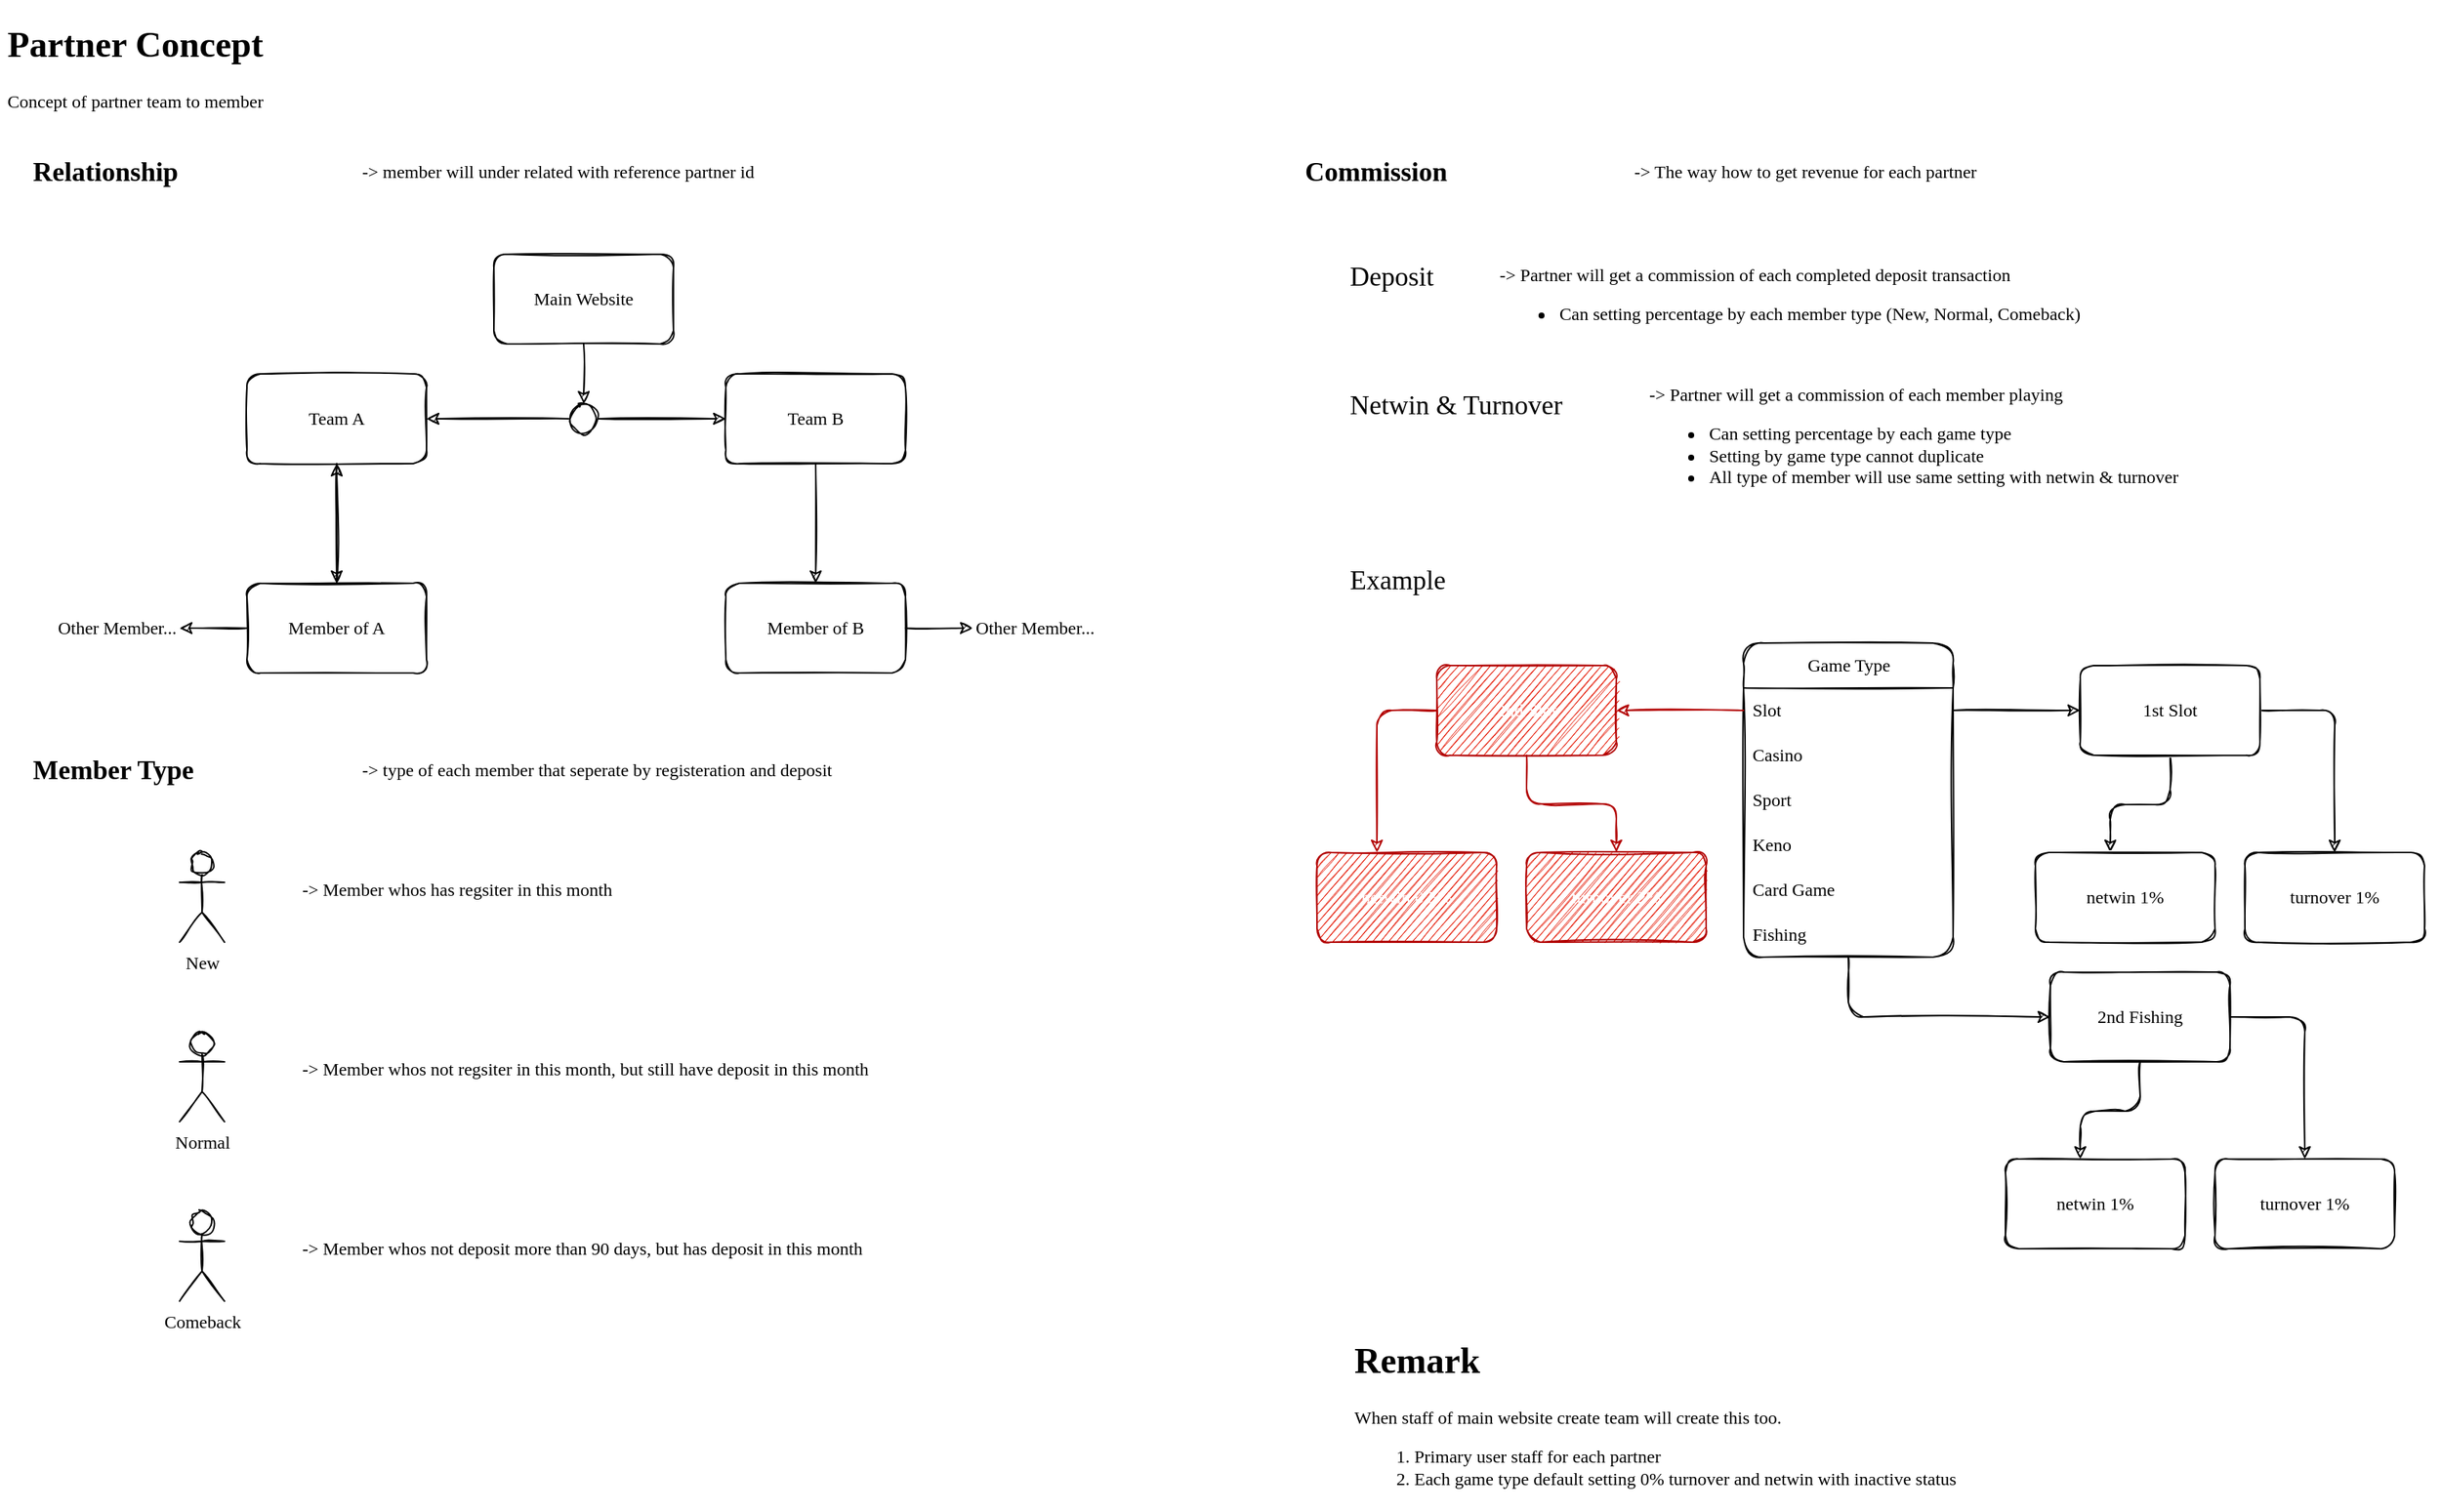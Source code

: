 <mxfile>
    <diagram id="NXCq9hC2gA04UEFj7DpC" name="Overall Concept">
        <mxGraphModel dx="1188" dy="782" grid="1" gridSize="10" guides="1" tooltips="1" connect="1" arrows="1" fold="1" page="1" pageScale="1" pageWidth="850" pageHeight="1100" math="0" shadow="0">
            <root>
                <mxCell id="0"/>
                <mxCell id="1" parent="0"/>
                <mxCell id="2" value="&lt;h1&gt;Partner Concept&lt;/h1&gt;&lt;p&gt;Concept of partner team to member&lt;/p&gt;" style="text;html=1;strokeColor=none;fillColor=none;spacing=5;spacingTop=-20;whiteSpace=wrap;overflow=hidden;rounded=1;fontFamily=Fira Code;sketch=1;" parent="1" vertex="1">
                    <mxGeometry x="40" y="40" width="560" height="80" as="geometry"/>
                </mxCell>
                <mxCell id="15" value="" style="group" parent="1" vertex="1" connectable="0">
                    <mxGeometry x="60" y="130" width="690" height="30" as="geometry"/>
                </mxCell>
                <mxCell id="16" value="Relationship" style="text;html=1;strokeColor=none;fillColor=none;align=left;verticalAlign=middle;whiteSpace=wrap;rounded=0;sketch=1;fontFamily=Fira Code;fontStyle=1;fontSize=18;" parent="15" vertex="1">
                    <mxGeometry width="220" height="30" as="geometry"/>
                </mxCell>
                <mxCell id="17" value="-&amp;gt; member will under related with reference partner id" style="text;html=1;strokeColor=none;fillColor=none;align=left;verticalAlign=middle;whiteSpace=wrap;rounded=0;sketch=1;fontFamily=Fira Code;fontSize=12;" parent="15" vertex="1">
                    <mxGeometry x="220" width="470" height="30" as="geometry"/>
                </mxCell>
                <mxCell id="18" value="" style="group" parent="1" vertex="1" connectable="0">
                    <mxGeometry x="205" y="200" width="440" height="280" as="geometry"/>
                </mxCell>
                <mxCell id="4" value="Main Website" style="rounded=1;whiteSpace=wrap;html=1;sketch=1;fontFamily=Fira Code;" parent="18" vertex="1">
                    <mxGeometry x="165" width="120" height="60" as="geometry"/>
                </mxCell>
                <mxCell id="5" value="" style="ellipse;whiteSpace=wrap;html=1;aspect=fixed;rounded=1;sketch=1;fontFamily=Fira Code;fontSize=12;fontColor=default;strokeColor=default;fillColor=default;" parent="18" vertex="1">
                    <mxGeometry x="215" y="100" width="20" height="20" as="geometry"/>
                </mxCell>
                <mxCell id="6" value="" style="edgeStyle=none;rounded=1;sketch=1;html=1;fontFamily=Fira Code;fontSize=12;fontColor=default;" parent="18" source="4" target="5" edge="1">
                    <mxGeometry relative="1" as="geometry"/>
                </mxCell>
                <mxCell id="7" value="Team A" style="whiteSpace=wrap;html=1;fontFamily=Fira Code;rounded=1;sketch=1;" parent="18" vertex="1">
                    <mxGeometry y="80" width="120" height="60" as="geometry"/>
                </mxCell>
                <mxCell id="8" value="" style="edgeStyle=none;rounded=1;sketch=1;html=1;fontFamily=Fira Code;fontSize=12;fontColor=default;" parent="18" source="5" target="7" edge="1">
                    <mxGeometry relative="1" as="geometry"/>
                </mxCell>
                <mxCell id="9" value="Team B" style="whiteSpace=wrap;html=1;fontFamily=Fira Code;rounded=1;sketch=1;" parent="18" vertex="1">
                    <mxGeometry x="320" y="80" width="120" height="60" as="geometry"/>
                </mxCell>
                <mxCell id="10" value="" style="edgeStyle=none;rounded=1;sketch=1;html=1;fontFamily=Fira Code;fontSize=12;fontColor=default;" parent="18" source="5" target="9" edge="1">
                    <mxGeometry relative="1" as="geometry"/>
                </mxCell>
                <mxCell id="20" value="" style="edgeStyle=none;rounded=1;sketch=1;html=1;fontFamily=Fira Code;fontSize=12;fontColor=default;" parent="18" source="11" target="7" edge="1">
                    <mxGeometry relative="1" as="geometry"/>
                </mxCell>
                <mxCell id="11" value="Member of A" style="whiteSpace=wrap;html=1;fontFamily=Fira Code;rounded=1;sketch=1;" parent="18" vertex="1">
                    <mxGeometry y="220" width="120" height="60" as="geometry"/>
                </mxCell>
                <mxCell id="12" value="" style="edgeStyle=none;rounded=1;sketch=1;html=1;fontFamily=Fira Code;fontSize=12;fontColor=default;" parent="18" source="7" target="11" edge="1">
                    <mxGeometry relative="1" as="geometry"/>
                </mxCell>
                <mxCell id="13" value="Member of B" style="whiteSpace=wrap;html=1;fontFamily=Fira Code;rounded=1;sketch=1;" parent="18" vertex="1">
                    <mxGeometry x="320" y="220" width="120" height="60" as="geometry"/>
                </mxCell>
                <mxCell id="14" value="" style="edgeStyle=none;rounded=1;sketch=1;html=1;fontFamily=Fira Code;fontSize=12;fontColor=default;" parent="18" source="9" target="13" edge="1">
                    <mxGeometry relative="1" as="geometry"/>
                </mxCell>
                <mxCell id="19" value="Other Member..." style="text;html=1;strokeColor=none;fillColor=none;align=right;verticalAlign=middle;whiteSpace=wrap;rounded=0;sketch=1;fontFamily=Fira Code;fontSize=12;fontColor=default;" parent="1" vertex="1">
                    <mxGeometry x="40" y="435" width="120" height="30" as="geometry"/>
                </mxCell>
                <mxCell id="21" value="" style="edgeStyle=none;rounded=1;sketch=1;html=1;fontFamily=Fira Code;fontSize=12;fontColor=default;" parent="1" source="11" target="19" edge="1">
                    <mxGeometry relative="1" as="geometry"/>
                </mxCell>
                <mxCell id="24" value="Other Member..." style="text;html=1;strokeColor=none;fillColor=none;align=left;verticalAlign=middle;whiteSpace=wrap;rounded=0;sketch=1;fontFamily=Fira Code;fontSize=12;fontColor=default;" parent="1" vertex="1">
                    <mxGeometry x="690" y="435" width="120" height="30" as="geometry"/>
                </mxCell>
                <mxCell id="25" value="" style="edgeStyle=none;rounded=1;sketch=1;html=1;fontFamily=Fira Code;fontSize=12;fontColor=default;" parent="1" source="13" target="24" edge="1">
                    <mxGeometry relative="1" as="geometry"/>
                </mxCell>
                <mxCell id="27" value="" style="group" parent="1" vertex="1" connectable="0">
                    <mxGeometry x="60" y="530" width="730" height="30" as="geometry"/>
                </mxCell>
                <mxCell id="28" value="Member Type" style="text;html=1;strokeColor=none;fillColor=none;align=left;verticalAlign=middle;whiteSpace=wrap;rounded=0;sketch=1;fontFamily=Fira Code;fontStyle=1;fontSize=18;" parent="27" vertex="1">
                    <mxGeometry width="220" height="30" as="geometry"/>
                </mxCell>
                <mxCell id="29" value="-&amp;gt; type of each member that seperate by registeration and deposit" style="text;html=1;strokeColor=none;fillColor=none;align=left;verticalAlign=middle;whiteSpace=wrap;rounded=0;sketch=1;fontFamily=Fira Code;fontSize=12;" parent="27" vertex="1">
                    <mxGeometry x="220" width="510" height="30" as="geometry"/>
                </mxCell>
                <mxCell id="32" value="" style="group" parent="1" vertex="1" connectable="0">
                    <mxGeometry x="160" y="600" width="590" height="60" as="geometry"/>
                </mxCell>
                <mxCell id="30" value="New" style="shape=umlActor;verticalLabelPosition=bottom;verticalAlign=top;html=1;outlineConnect=0;rounded=1;sketch=1;fontFamily=Fira Code;fontSize=12;fontColor=default;strokeColor=default;fillColor=default;" parent="32" vertex="1">
                    <mxGeometry width="30" height="60" as="geometry"/>
                </mxCell>
                <mxCell id="31" value="-&amp;gt; Member whos has regsiter in this month" style="text;html=1;strokeColor=none;fillColor=none;align=left;verticalAlign=middle;whiteSpace=wrap;rounded=0;sketch=1;fontFamily=Fira Code;fontSize=12;fontColor=default;" parent="32" vertex="1">
                    <mxGeometry x="80" y="10" width="510" height="30" as="geometry"/>
                </mxCell>
                <mxCell id="33" value="" style="group" parent="1" vertex="1" connectable="0">
                    <mxGeometry x="160" y="720" width="590" height="60" as="geometry"/>
                </mxCell>
                <mxCell id="34" value="Normal" style="shape=umlActor;verticalLabelPosition=bottom;verticalAlign=top;html=1;outlineConnect=0;rounded=1;sketch=1;fontFamily=Fira Code;fontSize=12;fontColor=default;strokeColor=default;fillColor=default;" parent="33" vertex="1">
                    <mxGeometry width="30" height="60" as="geometry"/>
                </mxCell>
                <mxCell id="35" value="-&amp;gt; Member whos not regsiter in this month, but still have deposit in this month" style="text;html=1;strokeColor=none;fillColor=none;align=left;verticalAlign=middle;whiteSpace=wrap;rounded=0;sketch=1;fontFamily=Fira Code;fontSize=12;fontColor=default;" parent="33" vertex="1">
                    <mxGeometry x="80" y="10" width="510" height="30" as="geometry"/>
                </mxCell>
                <mxCell id="36" value="" style="group" parent="1" vertex="1" connectable="0">
                    <mxGeometry x="160" y="840" width="590" height="60" as="geometry"/>
                </mxCell>
                <mxCell id="37" value="Comeback" style="shape=umlActor;verticalLabelPosition=bottom;verticalAlign=top;html=1;outlineConnect=0;rounded=1;sketch=1;fontFamily=Fira Code;fontSize=12;fontColor=default;strokeColor=default;fillColor=default;" parent="36" vertex="1">
                    <mxGeometry width="30" height="60" as="geometry"/>
                </mxCell>
                <mxCell id="38" value="-&amp;gt; Member whos not deposit more than 90 days, but has deposit in this month" style="text;html=1;strokeColor=none;fillColor=none;align=left;verticalAlign=middle;whiteSpace=wrap;rounded=0;sketch=1;fontFamily=Fira Code;fontSize=12;fontColor=default;" parent="36" vertex="1">
                    <mxGeometry x="80" y="10" width="510" height="30" as="geometry"/>
                </mxCell>
                <mxCell id="39" value="" style="group" parent="1" vertex="1" connectable="0">
                    <mxGeometry x="910" y="130" width="730" height="30" as="geometry"/>
                </mxCell>
                <mxCell id="40" value="Commission" style="text;html=1;strokeColor=none;fillColor=none;align=left;verticalAlign=middle;whiteSpace=wrap;rounded=0;sketch=1;fontFamily=Fira Code;fontStyle=1;fontSize=18;" parent="39" vertex="1">
                    <mxGeometry width="220" height="30" as="geometry"/>
                </mxCell>
                <mxCell id="41" value="-&amp;gt; The way how to get revenue for each partner" style="text;html=1;strokeColor=none;fillColor=none;align=left;verticalAlign=middle;whiteSpace=wrap;rounded=0;sketch=1;fontFamily=Fira Code;fontSize=12;" parent="39" vertex="1">
                    <mxGeometry x="220" width="510" height="30" as="geometry"/>
                </mxCell>
                <mxCell id="42" value="Game Type" style="swimlane;fontStyle=0;childLayout=stackLayout;horizontal=1;startSize=30;horizontalStack=0;resizeParent=1;resizeParentMax=0;resizeLast=0;collapsible=1;marginBottom=0;rounded=1;sketch=1;fontFamily=Fira Code;fontSize=12;fontColor=default;strokeColor=default;fillColor=default;html=1;" parent="1" vertex="1">
                    <mxGeometry x="1205" y="460" width="140" height="210" as="geometry"/>
                </mxCell>
                <mxCell id="43" value="Slot" style="text;strokeColor=none;fillColor=none;align=left;verticalAlign=middle;spacingLeft=4;spacingRight=4;overflow=hidden;points=[[0,0.5],[1,0.5]];portConstraint=eastwest;rotatable=0;rounded=1;sketch=1;fontFamily=Fira Code;fontSize=12;fontColor=default;html=1;" parent="42" vertex="1">
                    <mxGeometry y="30" width="140" height="30" as="geometry"/>
                </mxCell>
                <mxCell id="44" value="Casino" style="text;strokeColor=none;fillColor=none;align=left;verticalAlign=middle;spacingLeft=4;spacingRight=4;overflow=hidden;points=[[0,0.5],[1,0.5]];portConstraint=eastwest;rotatable=0;rounded=1;sketch=1;fontFamily=Fira Code;fontSize=12;fontColor=default;html=1;" parent="42" vertex="1">
                    <mxGeometry y="60" width="140" height="30" as="geometry"/>
                </mxCell>
                <mxCell id="45" value="Sport" style="text;strokeColor=none;fillColor=none;align=left;verticalAlign=middle;spacingLeft=4;spacingRight=4;overflow=hidden;points=[[0,0.5],[1,0.5]];portConstraint=eastwest;rotatable=0;rounded=1;sketch=1;fontFamily=Fira Code;fontSize=12;fontColor=default;html=1;" parent="42" vertex="1">
                    <mxGeometry y="90" width="140" height="30" as="geometry"/>
                </mxCell>
                <mxCell id="47" value="Keno" style="text;strokeColor=none;fillColor=none;align=left;verticalAlign=middle;spacingLeft=4;spacingRight=4;overflow=hidden;points=[[0,0.5],[1,0.5]];portConstraint=eastwest;rotatable=0;rounded=1;sketch=1;fontFamily=Fira Code;fontSize=12;fontColor=default;html=1;" parent="42" vertex="1">
                    <mxGeometry y="120" width="140" height="30" as="geometry"/>
                </mxCell>
                <mxCell id="48" value="Card Game" style="text;strokeColor=none;fillColor=none;align=left;verticalAlign=middle;spacingLeft=4;spacingRight=4;overflow=hidden;points=[[0,0.5],[1,0.5]];portConstraint=eastwest;rotatable=0;rounded=1;sketch=1;fontFamily=Fira Code;fontSize=12;fontColor=default;html=1;" parent="42" vertex="1">
                    <mxGeometry y="150" width="140" height="30" as="geometry"/>
                </mxCell>
                <mxCell id="49" value="Fishing" style="text;strokeColor=none;fillColor=none;align=left;verticalAlign=middle;spacingLeft=4;spacingRight=4;overflow=hidden;points=[[0,0.5],[1,0.5]];portConstraint=eastwest;rotatable=0;rounded=1;sketch=1;fontFamily=Fira Code;fontSize=12;fontColor=default;html=1;" parent="42" vertex="1">
                    <mxGeometry y="180" width="140" height="30" as="geometry"/>
                </mxCell>
                <mxCell id="52" value="" style="group" parent="1" vertex="1" connectable="0">
                    <mxGeometry x="940" y="200" width="730" height="70" as="geometry"/>
                </mxCell>
                <mxCell id="53" value="Deposit" style="text;html=1;strokeColor=none;fillColor=none;align=left;verticalAlign=middle;whiteSpace=wrap;rounded=0;sketch=1;fontFamily=Fira Code;fontStyle=0;fontSize=18;" parent="52" vertex="1">
                    <mxGeometry width="220" height="30" as="geometry"/>
                </mxCell>
                <mxCell id="54" value="-&amp;gt; Partner will get a commission of each completed deposit transaction&lt;br&gt;&lt;ul&gt;&lt;li&gt;&lt;span&gt;Can setting percentage by each member type (New, Normal, Comeback)&lt;/span&gt;&lt;/li&gt;&lt;/ul&gt;" style="text;html=1;strokeColor=none;fillColor=none;align=left;verticalAlign=top;whiteSpace=wrap;rounded=0;sketch=1;fontFamily=Fira Code;fontSize=12;" parent="52" vertex="1">
                    <mxGeometry x="100" width="630" height="70" as="geometry"/>
                </mxCell>
                <mxCell id="55" value="" style="group" parent="1" vertex="1" connectable="0">
                    <mxGeometry x="940" y="280" width="700" height="100" as="geometry"/>
                </mxCell>
                <mxCell id="56" value="Netwin &amp;amp; Turnover" style="text;html=1;strokeColor=none;fillColor=none;align=left;verticalAlign=middle;whiteSpace=wrap;rounded=0;sketch=1;fontFamily=Fira Code;fontStyle=0;fontSize=18;" parent="55" vertex="1">
                    <mxGeometry width="210.959" height="42.857" as="geometry"/>
                </mxCell>
                <mxCell id="57" value="-&amp;gt; Partner will get a commission of each member playing&lt;br&gt;&lt;ul&gt;&lt;li&gt;&lt;span&gt;Can setting percentage by each game type&lt;/span&gt;&lt;/li&gt;&lt;li&gt;&lt;span&gt;Setting by game type cannot duplicate&lt;/span&gt;&lt;/li&gt;&lt;li&gt;All type of member will use same setting with netwin &amp;amp; turnover&lt;/li&gt;&lt;/ul&gt;" style="text;html=1;strokeColor=none;fillColor=none;align=left;verticalAlign=top;whiteSpace=wrap;rounded=0;sketch=1;fontFamily=Fira Code;fontSize=12;" parent="55" vertex="1">
                    <mxGeometry x="200" width="500" height="100" as="geometry"/>
                </mxCell>
                <mxCell id="58" value="Example" style="text;html=1;strokeColor=none;fillColor=none;align=left;verticalAlign=middle;whiteSpace=wrap;rounded=0;sketch=1;fontFamily=Fira Code;fontStyle=0;fontSize=18;" parent="1" vertex="1">
                    <mxGeometry x="940" y="400.71" width="210.959" height="34.286" as="geometry"/>
                </mxCell>
                <mxCell id="75" value="" style="edgeStyle=orthogonalEdgeStyle;shape=connector;rounded=1;sketch=1;html=1;labelBackgroundColor=default;fontFamily=Fira Code;fontSize=12;fontColor=default;endArrow=classic;strokeColor=default;" parent="1" source="71" target="74" edge="1">
                    <mxGeometry relative="1" as="geometry">
                        <Array as="points">
                            <mxPoint x="1600" y="505"/>
                        </Array>
                    </mxGeometry>
                </mxCell>
                <mxCell id="77" value="" style="edgeStyle=orthogonalEdgeStyle;shape=connector;rounded=1;sketch=1;html=1;labelBackgroundColor=default;fontFamily=Fira Code;fontSize=12;fontColor=default;endArrow=classic;strokeColor=default;" parent="1" source="71" target="76" edge="1">
                    <mxGeometry relative="1" as="geometry">
                        <Array as="points">
                            <mxPoint x="1490" y="568"/>
                            <mxPoint x="1450" y="568"/>
                        </Array>
                    </mxGeometry>
                </mxCell>
                <mxCell id="71" value="1st Slot" style="rounded=1;whiteSpace=wrap;html=1;sketch=1;fontFamily=Fira Code;fontSize=12;fontColor=default;strokeColor=default;fillColor=default;" parent="1" vertex="1">
                    <mxGeometry x="1430" y="475" width="120" height="60" as="geometry"/>
                </mxCell>
                <mxCell id="73" style="edgeStyle=orthogonalEdgeStyle;rounded=1;sketch=1;html=1;fontFamily=Fira Code;fontSize=12;fontColor=default;" parent="1" source="43" target="71" edge="1">
                    <mxGeometry relative="1" as="geometry"/>
                </mxCell>
                <mxCell id="74" value="turnover 1%" style="rounded=1;whiteSpace=wrap;html=1;sketch=1;fontFamily=Fira Code;fontSize=12;fontColor=default;strokeColor=default;fillColor=default;" parent="1" vertex="1">
                    <mxGeometry x="1540" y="600" width="120" height="60" as="geometry"/>
                </mxCell>
                <mxCell id="76" value="netwin 1%" style="rounded=1;whiteSpace=wrap;html=1;sketch=1;fontFamily=Fira Code;fontSize=12;fontColor=default;strokeColor=default;fillColor=default;" parent="1" vertex="1">
                    <mxGeometry x="1400" y="600" width="120" height="60" as="geometry"/>
                </mxCell>
                <mxCell id="90" style="edgeStyle=orthogonalEdgeStyle;shape=connector;rounded=1;sketch=1;html=1;labelBackgroundColor=default;fontFamily=Fira Code;fontSize=12;fontColor=default;endArrow=classic;strokeColor=#B20000;fillColor=#e51400;" parent="1" source="86" target="88" edge="1">
                    <mxGeometry relative="1" as="geometry">
                        <Array as="points">
                            <mxPoint x="960" y="505"/>
                        </Array>
                    </mxGeometry>
                </mxCell>
                <mxCell id="91" style="edgeStyle=orthogonalEdgeStyle;shape=connector;rounded=1;sketch=1;html=1;labelBackgroundColor=default;fontFamily=Fira Code;fontSize=12;fontColor=default;endArrow=classic;strokeColor=#B20000;fillColor=#e51400;" parent="1" source="86" target="89" edge="1">
                    <mxGeometry relative="1" as="geometry"/>
                </mxCell>
                <mxCell id="86" value="2nd Slot" style="rounded=1;whiteSpace=wrap;html=1;sketch=1;fontFamily=Fira Code;fontSize=12;fontColor=#ffffff;strokeColor=#B20000;fillColor=#e51400;" parent="1" vertex="1">
                    <mxGeometry x="1000" y="475" width="120" height="60" as="geometry"/>
                </mxCell>
                <mxCell id="87" style="edgeStyle=orthogonalEdgeStyle;shape=connector;rounded=1;sketch=1;html=1;labelBackgroundColor=default;fontFamily=Fira Code;fontSize=12;fontColor=default;endArrow=classic;strokeColor=#B20000;fillColor=#e51400;" parent="1" source="43" target="86" edge="1">
                    <mxGeometry relative="1" as="geometry"/>
                </mxCell>
                <mxCell id="88" value="netwin 0.5%" style="rounded=1;whiteSpace=wrap;html=1;sketch=1;fontFamily=Fira Code;fontSize=12;fontColor=#ffffff;strokeColor=#B20000;fillColor=#e51400;" parent="1" vertex="1">
                    <mxGeometry x="920" y="600" width="120" height="60" as="geometry"/>
                </mxCell>
                <mxCell id="89" value="turnover 2%" style="rounded=1;whiteSpace=wrap;html=1;sketch=1;fontFamily=Fira Code;fontSize=12;fontColor=#ffffff;strokeColor=#B20000;fillColor=#e51400;" parent="1" vertex="1">
                    <mxGeometry x="1060" y="600" width="120" height="60" as="geometry"/>
                </mxCell>
                <mxCell id="92" value="" style="edgeStyle=orthogonalEdgeStyle;shape=connector;rounded=1;sketch=1;html=1;labelBackgroundColor=default;fontFamily=Fira Code;fontSize=12;fontColor=default;endArrow=classic;strokeColor=default;" parent="1" source="94" target="95" edge="1">
                    <mxGeometry relative="1" as="geometry">
                        <Array as="points">
                            <mxPoint x="1580" y="710"/>
                        </Array>
                    </mxGeometry>
                </mxCell>
                <mxCell id="93" value="" style="edgeStyle=orthogonalEdgeStyle;shape=connector;rounded=1;sketch=1;html=1;labelBackgroundColor=default;fontFamily=Fira Code;fontSize=12;fontColor=default;endArrow=classic;strokeColor=default;" parent="1" source="94" target="96" edge="1">
                    <mxGeometry relative="1" as="geometry">
                        <Array as="points">
                            <mxPoint x="1470" y="773"/>
                            <mxPoint x="1430" y="773"/>
                        </Array>
                    </mxGeometry>
                </mxCell>
                <mxCell id="94" value="2nd Fishing" style="rounded=1;whiteSpace=wrap;html=1;sketch=1;fontFamily=Fira Code;fontSize=12;fontColor=default;strokeColor=default;fillColor=default;" parent="1" vertex="1">
                    <mxGeometry x="1410" y="680" width="120" height="60" as="geometry"/>
                </mxCell>
                <mxCell id="95" value="turnover 1%" style="rounded=1;whiteSpace=wrap;html=1;sketch=1;fontFamily=Fira Code;fontSize=12;fontColor=default;strokeColor=default;fillColor=default;" parent="1" vertex="1">
                    <mxGeometry x="1520" y="805" width="120" height="60" as="geometry"/>
                </mxCell>
                <mxCell id="96" value="netwin 1%" style="rounded=1;whiteSpace=wrap;html=1;sketch=1;fontFamily=Fira Code;fontSize=12;fontColor=default;strokeColor=default;fillColor=default;" parent="1" vertex="1">
                    <mxGeometry x="1380" y="805" width="120" height="60" as="geometry"/>
                </mxCell>
                <mxCell id="97" style="edgeStyle=orthogonalEdgeStyle;shape=connector;rounded=1;sketch=1;html=1;labelBackgroundColor=default;fontFamily=Fira Code;fontSize=12;fontColor=default;endArrow=classic;strokeColor=default;" parent="1" source="49" target="94" edge="1">
                    <mxGeometry relative="1" as="geometry">
                        <Array as="points">
                            <mxPoint x="1275" y="710"/>
                        </Array>
                    </mxGeometry>
                </mxCell>
                <mxCell id="LfKNvdI7oV-dLqmip6Fs-97" value="&lt;h1&gt;Remark&lt;/h1&gt;&lt;p&gt;When staff of main website create team will create this too.&lt;/p&gt;&lt;p&gt;&lt;ol&gt;&lt;li&gt;Primary user staff for each partner&lt;/li&gt;&lt;li&gt;Each game type default setting 0% turnover and netwin with inactive status&lt;/li&gt;&lt;/ol&gt;&lt;/p&gt;" style="text;html=1;strokeColor=none;fillColor=none;spacing=5;spacingTop=-20;whiteSpace=wrap;overflow=hidden;rounded=0;sketch=1;fontFamily=Fira Code;fontSize=12;fontColor=default;" parent="1" vertex="1">
                    <mxGeometry x="940" y="920" width="660" height="120" as="geometry"/>
                </mxCell>
            </root>
        </mxGraphModel>
    </diagram>
    <diagram id="5voI6Ute3Qo9ymXSoYTa" name="A-Collect Partner Data">
        <mxGraphModel dx="1988" dy="430" grid="1" gridSize="10" guides="1" tooltips="1" connect="1" arrows="1" fold="1" page="0" pageScale="1" pageWidth="1100" pageHeight="850" math="0" shadow="0">
            <root>
                <mxCell id="R5AD8AmJHZF2rhrO12yy-0"/>
                <mxCell id="R5AD8AmJHZF2rhrO12yy-1" parent="R5AD8AmJHZF2rhrO12yy-0"/>
                <mxCell id="R5AD8AmJHZF2rhrO12yy-2" value="" style="swimlane;startSize=0;rounded=1;fontFamily=Fira Code;fontSize=12;movable=1;resizable=1;rotatable=1;deletable=1;editable=1;connectable=1;" parent="R5AD8AmJHZF2rhrO12yy-1" vertex="1">
                    <mxGeometry x="-510" y="470" width="2710" height="1790" as="geometry"/>
                </mxCell>
                <mxCell id="R5AD8AmJHZF2rhrO12yy-3" value="&lt;h1&gt;Affiliate Calculate&lt;/h1&gt;&lt;p&gt;Calculate and get to member&amp;nbsp; #Evey Day&lt;/p&gt;" style="text;html=1;strokeColor=none;fillColor=none;spacing=5;spacingTop=-20;whiteSpace=wrap;overflow=hidden;rounded=0;fontFamily=Fira Code;movable=1;resizable=1;rotatable=1;deletable=1;editable=1;connectable=1;" parent="R5AD8AmJHZF2rhrO12yy-2" vertex="1">
                    <mxGeometry x="40" y="40" width="400" height="80" as="geometry"/>
                </mxCell>
                <mxCell id="R5AD8AmJHZF2rhrO12yy-4" style="edgeStyle=orthogonalEdgeStyle;sketch=1;html=1;fontFamily=Fira Code;fontSize=12;fontColor=#FFFFFF;movable=1;resizable=1;rotatable=1;deletable=1;editable=1;connectable=1;" parent="R5AD8AmJHZF2rhrO12yy-2" source="R5AD8AmJHZF2rhrO12yy-6" target="R5AD8AmJHZF2rhrO12yy-7" edge="1">
                    <mxGeometry relative="1" as="geometry"/>
                </mxCell>
                <mxCell id="R5AD8AmJHZF2rhrO12yy-5" value="" style="edgeStyle=orthogonalEdgeStyle;sketch=1;html=1;fontFamily=Fira Code;fontSize=12;fontColor=#FFFFFF;movable=1;resizable=1;rotatable=1;deletable=1;editable=1;connectable=1;" parent="R5AD8AmJHZF2rhrO12yy-2" source="R5AD8AmJHZF2rhrO12yy-6" target="R5AD8AmJHZF2rhrO12yy-37" edge="1">
                    <mxGeometry relative="1" as="geometry"/>
                </mxCell>
                <mxCell id="R5AD8AmJHZF2rhrO12yy-6" value="get setting" style="rounded=1;whiteSpace=wrap;html=1;sketch=1;fontFamily=Fira Code;fontSize=12;movable=1;resizable=1;rotatable=1;deletable=1;editable=1;connectable=1;" parent="R5AD8AmJHZF2rhrO12yy-2" vertex="1">
                    <mxGeometry x="120" y="160" width="120" height="60" as="geometry"/>
                </mxCell>
                <mxCell id="R5AD8AmJHZF2rhrO12yy-7" value="partner" style="shape=table;startSize=30;container=1;collapsible=1;childLayout=tableLayout;fixedRows=1;rowLines=0;fontStyle=1;align=center;resizeLast=1;rounded=1;sketch=1;fontFamily=Fira Code;fontSize=12;movable=1;resizable=1;rotatable=1;deletable=1;editable=1;connectable=1;" parent="R5AD8AmJHZF2rhrO12yy-2" vertex="1">
                    <mxGeometry x="90" y="280" width="350" height="790" as="geometry"/>
                </mxCell>
                <mxCell id="R5AD8AmJHZF2rhrO12yy-8" value="" style="shape=partialRectangle;collapsible=0;dropTarget=0;pointerEvents=0;fillColor=none;top=0;left=0;bottom=1;right=0;points=[[0,0.5],[1,0.5]];portConstraint=eastwest;rounded=1;sketch=1;fontFamily=Fira Code;fontSize=12;fontColor=#FFFFFF;strokeColor=#FFFFFF;movable=1;resizable=1;rotatable=1;deletable=1;editable=1;connectable=1;" parent="R5AD8AmJHZF2rhrO12yy-7" vertex="1">
                    <mxGeometry y="30" width="350" height="30" as="geometry"/>
                </mxCell>
                <mxCell id="R5AD8AmJHZF2rhrO12yy-9" value="PK" style="shape=partialRectangle;connectable=1;fillColor=none;top=0;left=0;bottom=0;right=0;fontStyle=1;overflow=hidden;rounded=1;sketch=1;fontFamily=Fira Code;fontSize=12;fontColor=#FFFFFF;strokeColor=#33FF33;movable=1;resizable=1;rotatable=1;deletable=1;editable=1;" parent="R5AD8AmJHZF2rhrO12yy-8" vertex="1">
                    <mxGeometry width="30" height="30" as="geometry">
                        <mxRectangle width="30" height="30" as="alternateBounds"/>
                    </mxGeometry>
                </mxCell>
                <mxCell id="R5AD8AmJHZF2rhrO12yy-10" value="_id" style="shape=partialRectangle;connectable=1;fillColor=none;top=0;left=0;bottom=0;right=0;align=left;spacingLeft=6;fontStyle=5;overflow=hidden;rounded=1;sketch=1;fontFamily=Fira Code;fontSize=12;fontColor=#FFFFFF;strokeColor=#FFFFFF;movable=1;resizable=1;rotatable=1;deletable=1;editable=1;" parent="R5AD8AmJHZF2rhrO12yy-8" vertex="1">
                    <mxGeometry x="30" width="320" height="30" as="geometry">
                        <mxRectangle width="320" height="30" as="alternateBounds"/>
                    </mxGeometry>
                </mxCell>
                <mxCell id="R5AD8AmJHZF2rhrO12yy-11" value="" style="shape=partialRectangle;collapsible=0;dropTarget=0;pointerEvents=0;fillColor=none;top=0;left=0;bottom=0;right=0;points=[[0,0.5],[1,0.5]];portConstraint=eastwest;rounded=1;sketch=1;fontFamily=Fira Code;fontSize=12;fontColor=#FFFFFF;strokeColor=#33FF33;movable=1;resizable=1;rotatable=1;deletable=1;editable=1;connectable=1;" parent="R5AD8AmJHZF2rhrO12yy-7" vertex="1">
                    <mxGeometry y="60" width="350" height="30" as="geometry"/>
                </mxCell>
                <mxCell id="R5AD8AmJHZF2rhrO12yy-12" value="" style="shape=partialRectangle;connectable=1;fillColor=none;top=0;left=0;bottom=0;right=0;editable=1;overflow=hidden;rounded=1;sketch=1;fontFamily=Fira Code;fontSize=12;fontColor=#FFFFFF;strokeColor=#33FF33;movable=1;resizable=1;rotatable=1;deletable=1;" parent="R5AD8AmJHZF2rhrO12yy-11" vertex="1">
                    <mxGeometry width="30" height="30" as="geometry">
                        <mxRectangle width="30" height="30" as="alternateBounds"/>
                    </mxGeometry>
                </mxCell>
                <mxCell id="R5AD8AmJHZF2rhrO12yy-13" value="agent_id: ObjectId" style="shape=partialRectangle;connectable=1;fillColor=none;top=0;left=0;bottom=0;right=0;align=left;spacingLeft=6;overflow=hidden;rounded=1;sketch=1;fontFamily=Fira Code;fontSize=12;fontColor=#FFFFFF;strokeColor=#33FF33;movable=1;resizable=1;rotatable=1;deletable=1;editable=1;" parent="R5AD8AmJHZF2rhrO12yy-11" vertex="1">
                    <mxGeometry x="30" width="320" height="30" as="geometry">
                        <mxRectangle width="320" height="30" as="alternateBounds"/>
                    </mxGeometry>
                </mxCell>
                <mxCell id="eG7CbzCxJZgHK8neul4T-0" value="" style="shape=partialRectangle;collapsible=0;dropTarget=0;pointerEvents=0;fillColor=none;top=0;left=0;bottom=0;right=0;points=[[0,0.5],[1,0.5]];portConstraint=eastwest;rounded=1;sketch=1;fontFamily=Fira Code;fontSize=12;fontColor=#FFFFFF;strokeColor=#33FF33;movable=1;resizable=1;rotatable=1;deletable=1;editable=1;connectable=1;" parent="R5AD8AmJHZF2rhrO12yy-7" vertex="1">
                    <mxGeometry y="90" width="350" height="30" as="geometry"/>
                </mxCell>
                <mxCell id="eG7CbzCxJZgHK8neul4T-1" value="" style="shape=partialRectangle;connectable=1;fillColor=none;top=0;left=0;bottom=0;right=0;editable=1;overflow=hidden;rounded=1;sketch=1;fontFamily=Fira Code;fontSize=12;fontColor=#FFFFFF;strokeColor=#33FF33;movable=1;resizable=1;rotatable=1;deletable=1;" parent="eG7CbzCxJZgHK8neul4T-0" vertex="1">
                    <mxGeometry width="30" height="30" as="geometry">
                        <mxRectangle width="30" height="30" as="alternateBounds"/>
                    </mxGeometry>
                </mxCell>
                <mxCell id="eG7CbzCxJZgHK8neul4T-2" value="name: String" style="shape=partialRectangle;connectable=1;fillColor=none;top=0;left=0;bottom=0;right=0;align=left;spacingLeft=6;overflow=hidden;rounded=1;sketch=1;fontFamily=Fira Code;fontSize=12;fontColor=#FFFFFF;strokeColor=#33FF33;movable=1;resizable=1;rotatable=1;deletable=1;editable=1;" parent="eG7CbzCxJZgHK8neul4T-0" vertex="1">
                    <mxGeometry x="30" width="320" height="30" as="geometry">
                        <mxRectangle width="320" height="30" as="alternateBounds"/>
                    </mxGeometry>
                </mxCell>
                <mxCell id="uhNsc4XkEi2sNl8z5EvR-0" value="" style="shape=partialRectangle;collapsible=0;dropTarget=0;pointerEvents=0;fillColor=none;top=0;left=0;bottom=0;right=0;points=[[0,0.5],[1,0.5]];portConstraint=eastwest;rounded=1;sketch=1;fontFamily=Fira Code;fontSize=12;fontColor=#FFFFFF;strokeColor=#33FF33;movable=1;resizable=1;rotatable=1;deletable=1;editable=1;connectable=1;" parent="R5AD8AmJHZF2rhrO12yy-7" vertex="1">
                    <mxGeometry y="120" width="350" height="30" as="geometry"/>
                </mxCell>
                <mxCell id="uhNsc4XkEi2sNl8z5EvR-1" value="" style="shape=partialRectangle;connectable=1;fillColor=none;top=0;left=0;bottom=0;right=0;editable=1;overflow=hidden;rounded=1;sketch=1;fontFamily=Fira Code;fontSize=12;fontColor=#FFFFFF;strokeColor=#33FF33;movable=1;resizable=1;rotatable=1;deletable=1;" parent="uhNsc4XkEi2sNl8z5EvR-0" vertex="1">
                    <mxGeometry width="30" height="30" as="geometry">
                        <mxRectangle width="30" height="30" as="alternateBounds"/>
                    </mxGeometry>
                </mxCell>
                <mxCell id="uhNsc4XkEi2sNl8z5EvR-2" value="target: JSON" style="shape=partialRectangle;connectable=1;fillColor=none;top=0;left=0;bottom=0;right=0;align=left;spacingLeft=6;overflow=hidden;rounded=1;sketch=1;fontFamily=Fira Code;fontSize=12;fontColor=#FFFFFF;strokeColor=#33FF33;movable=1;resizable=1;rotatable=1;deletable=1;editable=1;" parent="uhNsc4XkEi2sNl8z5EvR-0" vertex="1">
                    <mxGeometry x="30" width="320" height="30" as="geometry">
                        <mxRectangle width="320" height="30" as="alternateBounds"/>
                    </mxGeometry>
                </mxCell>
                <mxCell id="endAv2mVvbVDFBbDSHQm-0" value="" style="shape=partialRectangle;collapsible=0;dropTarget=0;pointerEvents=0;fillColor=none;top=0;left=0;bottom=0;right=0;points=[[0,0.5],[1,0.5]];portConstraint=eastwest;rounded=1;sketch=1;fontFamily=Fira Code;fontSize=12;fontColor=#FFFFFF;strokeColor=#33FF33;movable=1;resizable=1;rotatable=1;deletable=1;editable=1;connectable=1;" parent="R5AD8AmJHZF2rhrO12yy-7" vertex="1">
                    <mxGeometry y="150" width="350" height="30" as="geometry"/>
                </mxCell>
                <mxCell id="endAv2mVvbVDFBbDSHQm-1" value="" style="shape=partialRectangle;connectable=1;fillColor=none;top=0;left=0;bottom=0;right=0;editable=1;overflow=hidden;rounded=1;sketch=1;fontFamily=Fira Code;fontSize=12;fontColor=#FFFFFF;strokeColor=#33FF33;movable=1;resizable=1;rotatable=1;deletable=1;" parent="endAv2mVvbVDFBbDSHQm-0" vertex="1">
                    <mxGeometry width="30" height="30" as="geometry">
                        <mxRectangle width="30" height="30" as="alternateBounds"/>
                    </mxGeometry>
                </mxCell>
                <mxCell id="endAv2mVvbVDFBbDSHQm-2" value="target.new_member: Number" style="shape=partialRectangle;connectable=1;fillColor=none;top=0;left=0;bottom=0;right=0;align=left;spacingLeft=6;overflow=hidden;rounded=1;sketch=1;fontFamily=Fira Code;fontSize=12;fontColor=#FFFFFF;strokeColor=#33FF33;movable=1;resizable=1;rotatable=1;deletable=1;editable=1;" parent="endAv2mVvbVDFBbDSHQm-0" vertex="1">
                    <mxGeometry x="30" width="320" height="30" as="geometry">
                        <mxRectangle width="320" height="30" as="alternateBounds"/>
                    </mxGeometry>
                </mxCell>
                <mxCell id="VQnkx56DOAgo0FTy_eHI-0" value="" style="shape=partialRectangle;collapsible=0;dropTarget=0;pointerEvents=0;fillColor=none;top=0;left=0;bottom=0;right=0;points=[[0,0.5],[1,0.5]];portConstraint=eastwest;rounded=1;sketch=1;fontFamily=Fira Code;fontSize=12;fontColor=#FFFFFF;strokeColor=#33FF33;movable=1;resizable=1;rotatable=1;deletable=1;editable=1;connectable=1;" parent="R5AD8AmJHZF2rhrO12yy-7" vertex="1">
                    <mxGeometry y="180" width="350" height="30" as="geometry"/>
                </mxCell>
                <mxCell id="VQnkx56DOAgo0FTy_eHI-1" value="" style="shape=partialRectangle;connectable=1;fillColor=none;top=0;left=0;bottom=0;right=0;editable=1;overflow=hidden;rounded=1;sketch=1;fontFamily=Fira Code;fontSize=12;fontColor=#FFFFFF;strokeColor=#33FF33;movable=1;resizable=1;rotatable=1;deletable=1;" parent="VQnkx56DOAgo0FTy_eHI-0" vertex="1">
                    <mxGeometry width="30" height="30" as="geometry">
                        <mxRectangle width="30" height="30" as="alternateBounds"/>
                    </mxGeometry>
                </mxCell>
                <mxCell id="VQnkx56DOAgo0FTy_eHI-2" value="target.comeback_member: Number" style="shape=partialRectangle;connectable=1;fillColor=none;top=0;left=0;bottom=0;right=0;align=left;spacingLeft=6;overflow=hidden;rounded=1;sketch=1;fontFamily=Fira Code;fontSize=12;fontColor=#FFFFFF;strokeColor=#33FF33;movable=1;resizable=1;rotatable=1;deletable=1;editable=1;" parent="VQnkx56DOAgo0FTy_eHI-0" vertex="1">
                    <mxGeometry x="30" width="320" height="30" as="geometry">
                        <mxRectangle width="320" height="30" as="alternateBounds"/>
                    </mxGeometry>
                </mxCell>
                <mxCell id="4e0ezu36WZnprcIUFrvh-0" value="" style="shape=partialRectangle;collapsible=0;dropTarget=0;pointerEvents=0;fillColor=none;top=0;left=0;bottom=0;right=0;points=[[0,0.5],[1,0.5]];portConstraint=eastwest;rounded=1;sketch=1;fontFamily=Fira Code;fontSize=12;fontColor=#FFFFFF;strokeColor=#33FF33;movable=1;resizable=1;rotatable=1;deletable=1;editable=1;connectable=1;" parent="R5AD8AmJHZF2rhrO12yy-7" vertex="1">
                    <mxGeometry y="210" width="350" height="30" as="geometry"/>
                </mxCell>
                <mxCell id="4e0ezu36WZnprcIUFrvh-1" value="" style="shape=partialRectangle;connectable=1;fillColor=none;top=0;left=0;bottom=0;right=0;editable=1;overflow=hidden;rounded=1;sketch=1;fontFamily=Fira Code;fontSize=12;fontColor=#FFFFFF;strokeColor=#33FF33;movable=1;resizable=1;rotatable=1;deletable=1;" parent="4e0ezu36WZnprcIUFrvh-0" vertex="1">
                    <mxGeometry width="30" height="30" as="geometry">
                        <mxRectangle width="30" height="30" as="alternateBounds"/>
                    </mxGeometry>
                </mxCell>
                <mxCell id="4e0ezu36WZnprcIUFrvh-2" value="target.deposit: Number" style="shape=partialRectangle;connectable=1;fillColor=none;top=0;left=0;bottom=0;right=0;align=left;spacingLeft=6;overflow=hidden;rounded=1;sketch=1;fontFamily=Fira Code;fontSize=12;fontColor=#FFFFFF;strokeColor=#33FF33;movable=1;resizable=1;rotatable=1;deletable=1;editable=1;" parent="4e0ezu36WZnprcIUFrvh-0" vertex="1">
                    <mxGeometry x="30" width="320" height="30" as="geometry">
                        <mxRectangle width="320" height="30" as="alternateBounds"/>
                    </mxGeometry>
                </mxCell>
                <mxCell id="4e0ezu36WZnprcIUFrvh-3" value="" style="shape=partialRectangle;collapsible=0;dropTarget=0;pointerEvents=0;fillColor=none;top=0;left=0;bottom=0;right=0;points=[[0,0.5],[1,0.5]];portConstraint=eastwest;rounded=1;sketch=1;fontFamily=Fira Code;fontSize=12;fontColor=#FFFFFF;strokeColor=#33FF33;movable=1;resizable=1;rotatable=1;deletable=1;editable=1;connectable=1;" parent="R5AD8AmJHZF2rhrO12yy-7" vertex="1">
                    <mxGeometry y="240" width="350" height="30" as="geometry"/>
                </mxCell>
                <mxCell id="4e0ezu36WZnprcIUFrvh-4" value="" style="shape=partialRectangle;connectable=1;fillColor=none;top=0;left=0;bottom=0;right=0;editable=1;overflow=hidden;rounded=1;sketch=1;fontFamily=Fira Code;fontSize=12;fontColor=#FFFFFF;strokeColor=#33FF33;movable=1;resizable=1;rotatable=1;deletable=1;" parent="4e0ezu36WZnprcIUFrvh-3" vertex="1">
                    <mxGeometry width="30" height="30" as="geometry">
                        <mxRectangle width="30" height="30" as="alternateBounds"/>
                    </mxGeometry>
                </mxCell>
                <mxCell id="4e0ezu36WZnprcIUFrvh-5" value="target.turnover: Number" style="shape=partialRectangle;connectable=1;fillColor=none;top=0;left=0;bottom=0;right=0;align=left;spacingLeft=6;overflow=hidden;rounded=1;sketch=1;fontFamily=Fira Code;fontSize=12;fontColor=#FFFFFF;strokeColor=#33FF33;movable=1;resizable=1;rotatable=1;deletable=1;editable=1;" parent="4e0ezu36WZnprcIUFrvh-3" vertex="1">
                    <mxGeometry x="30" width="320" height="30" as="geometry">
                        <mxRectangle width="320" height="30" as="alternateBounds"/>
                    </mxGeometry>
                </mxCell>
                <mxCell id="4e0ezu36WZnprcIUFrvh-6" value="" style="shape=partialRectangle;collapsible=0;dropTarget=0;pointerEvents=0;fillColor=none;top=0;left=0;bottom=0;right=0;points=[[0,0.5],[1,0.5]];portConstraint=eastwest;rounded=1;sketch=1;fontFamily=Fira Code;fontSize=12;fontColor=#FFFFFF;strokeColor=#33FF33;movable=1;resizable=1;rotatable=1;deletable=1;editable=1;connectable=1;" parent="R5AD8AmJHZF2rhrO12yy-7" vertex="1">
                    <mxGeometry y="270" width="350" height="30" as="geometry"/>
                </mxCell>
                <mxCell id="4e0ezu36WZnprcIUFrvh-7" value="" style="shape=partialRectangle;connectable=1;fillColor=none;top=0;left=0;bottom=0;right=0;editable=1;overflow=hidden;rounded=1;sketch=1;fontFamily=Fira Code;fontSize=12;fontColor=#FFFFFF;strokeColor=#33FF33;movable=1;resizable=1;rotatable=1;deletable=1;" parent="4e0ezu36WZnprcIUFrvh-6" vertex="1">
                    <mxGeometry width="30" height="30" as="geometry">
                        <mxRectangle width="30" height="30" as="alternateBounds"/>
                    </mxGeometry>
                </mxCell>
                <mxCell id="4e0ezu36WZnprcIUFrvh-8" value="target.netwin: Number" style="shape=partialRectangle;connectable=1;fillColor=none;top=0;left=0;bottom=0;right=0;align=left;spacingLeft=6;overflow=hidden;rounded=1;sketch=1;fontFamily=Fira Code;fontSize=12;fontColor=#FFFFFF;strokeColor=#33FF33;movable=1;resizable=1;rotatable=1;deletable=1;editable=1;" parent="4e0ezu36WZnprcIUFrvh-6" vertex="1">
                    <mxGeometry x="30" width="320" height="30" as="geometry">
                        <mxRectangle width="320" height="30" as="alternateBounds"/>
                    </mxGeometry>
                </mxCell>
                <mxCell id="4e0ezu36WZnprcIUFrvh-9" value="" style="shape=partialRectangle;collapsible=0;dropTarget=0;pointerEvents=0;fillColor=none;top=0;left=0;bottom=0;right=0;points=[[0,0.5],[1,0.5]];portConstraint=eastwest;rounded=1;sketch=1;fontFamily=Fira Code;fontSize=12;fontColor=#FFFFFF;strokeColor=#33FF33;movable=1;resizable=1;rotatable=1;deletable=1;editable=1;connectable=1;" parent="R5AD8AmJHZF2rhrO12yy-7" vertex="1">
                    <mxGeometry y="300" width="350" height="30" as="geometry"/>
                </mxCell>
                <mxCell id="4e0ezu36WZnprcIUFrvh-10" value="" style="shape=partialRectangle;connectable=1;fillColor=none;top=0;left=0;bottom=0;right=0;editable=1;overflow=hidden;rounded=1;sketch=1;fontFamily=Fira Code;fontSize=12;fontColor=#FFFFFF;strokeColor=#33FF33;movable=1;resizable=1;rotatable=1;deletable=1;" parent="4e0ezu36WZnprcIUFrvh-9" vertex="1">
                    <mxGeometry width="30" height="30" as="geometry">
                        <mxRectangle width="30" height="30" as="alternateBounds"/>
                    </mxGeometry>
                </mxCell>
                <mxCell id="4e0ezu36WZnprcIUFrvh-11" value="setting: JSON" style="shape=partialRectangle;connectable=1;fillColor=none;top=0;left=0;bottom=0;right=0;align=left;spacingLeft=6;overflow=hidden;rounded=1;sketch=1;fontFamily=Fira Code;fontSize=12;fontColor=#FFFFFF;strokeColor=#33FF33;movable=1;resizable=1;rotatable=1;deletable=1;editable=1;" parent="4e0ezu36WZnprcIUFrvh-9" vertex="1">
                    <mxGeometry x="30" width="320" height="30" as="geometry">
                        <mxRectangle width="320" height="30" as="alternateBounds"/>
                    </mxGeometry>
                </mxCell>
                <mxCell id="jiKy0lWEPADbb-OIbe4_-0" value="" style="shape=partialRectangle;collapsible=0;dropTarget=0;pointerEvents=0;fillColor=none;top=0;left=0;bottom=0;right=0;points=[[0,0.5],[1,0.5]];portConstraint=eastwest;rounded=1;sketch=1;fontFamily=Fira Code;fontSize=12;fontColor=#FFFFFF;strokeColor=#33FF33;movable=1;resizable=1;rotatable=1;deletable=1;editable=1;connectable=1;" parent="R5AD8AmJHZF2rhrO12yy-7" vertex="1">
                    <mxGeometry y="330" width="350" height="30" as="geometry"/>
                </mxCell>
                <mxCell id="jiKy0lWEPADbb-OIbe4_-1" value="" style="shape=partialRectangle;connectable=1;fillColor=none;top=0;left=0;bottom=0;right=0;editable=1;overflow=hidden;rounded=1;sketch=1;fontFamily=Fira Code;fontSize=12;fontColor=#FFFFFF;strokeColor=#33FF33;movable=1;resizable=1;rotatable=1;deletable=1;" parent="jiKy0lWEPADbb-OIbe4_-0" vertex="1">
                    <mxGeometry width="30" height="30" as="geometry">
                        <mxRectangle width="30" height="30" as="alternateBounds"/>
                    </mxGeometry>
                </mxCell>
                <mxCell id="jiKy0lWEPADbb-OIbe4_-2" value="setting.new_member: Number" style="shape=partialRectangle;connectable=1;fillColor=none;top=0;left=0;bottom=0;right=0;align=left;spacingLeft=6;overflow=hidden;rounded=1;sketch=1;fontFamily=Fira Code;fontSize=12;fontColor=#FFFFFF;strokeColor=#33FF33;movable=1;resizable=1;rotatable=1;deletable=1;editable=1;" parent="jiKy0lWEPADbb-OIbe4_-0" vertex="1">
                    <mxGeometry x="30" width="320" height="30" as="geometry">
                        <mxRectangle width="320" height="30" as="alternateBounds"/>
                    </mxGeometry>
                </mxCell>
                <mxCell id="rK6V2iwoVGMF2oTvxLke-0" value="" style="shape=partialRectangle;collapsible=0;dropTarget=0;pointerEvents=0;fillColor=none;top=0;left=0;bottom=0;right=0;points=[[0,0.5],[1,0.5]];portConstraint=eastwest;rounded=1;sketch=1;fontFamily=Fira Code;fontSize=12;fontColor=#FFFFFF;strokeColor=#33FF33;movable=1;resizable=1;rotatable=1;deletable=1;editable=1;connectable=1;" parent="R5AD8AmJHZF2rhrO12yy-7" vertex="1">
                    <mxGeometry y="360" width="350" height="30" as="geometry"/>
                </mxCell>
                <mxCell id="rK6V2iwoVGMF2oTvxLke-1" value="" style="shape=partialRectangle;connectable=1;fillColor=none;top=0;left=0;bottom=0;right=0;editable=1;overflow=hidden;rounded=1;sketch=1;fontFamily=Fira Code;fontSize=12;fontColor=#FFFFFF;strokeColor=#33FF33;movable=1;resizable=1;rotatable=1;deletable=1;" parent="rK6V2iwoVGMF2oTvxLke-0" vertex="1">
                    <mxGeometry width="30" height="30" as="geometry">
                        <mxRectangle width="30" height="30" as="alternateBounds"/>
                    </mxGeometry>
                </mxCell>
                <mxCell id="rK6V2iwoVGMF2oTvxLke-2" value="setting.normal_member: Number" style="shape=partialRectangle;connectable=1;fillColor=none;top=0;left=0;bottom=0;right=0;align=left;spacingLeft=6;overflow=hidden;rounded=1;sketch=1;fontFamily=Fira Code;fontSize=12;fontColor=#FFFFFF;strokeColor=#33FF33;movable=1;resizable=1;rotatable=1;deletable=1;editable=1;" parent="rK6V2iwoVGMF2oTvxLke-0" vertex="1">
                    <mxGeometry x="30" width="320" height="30" as="geometry">
                        <mxRectangle width="320" height="30" as="alternateBounds"/>
                    </mxGeometry>
                </mxCell>
                <mxCell id="rK6V2iwoVGMF2oTvxLke-3" value="" style="shape=partialRectangle;collapsible=0;dropTarget=0;pointerEvents=0;fillColor=none;top=0;left=0;bottom=0;right=0;points=[[0,0.5],[1,0.5]];portConstraint=eastwest;rounded=1;sketch=1;fontFamily=Fira Code;fontSize=12;fontColor=#FFFFFF;strokeColor=#33FF33;movable=1;resizable=1;rotatable=1;deletable=1;editable=1;connectable=1;" parent="R5AD8AmJHZF2rhrO12yy-7" vertex="1">
                    <mxGeometry y="390" width="350" height="30" as="geometry"/>
                </mxCell>
                <mxCell id="rK6V2iwoVGMF2oTvxLke-4" value="" style="shape=partialRectangle;connectable=1;fillColor=none;top=0;left=0;bottom=0;right=0;editable=1;overflow=hidden;rounded=1;sketch=1;fontFamily=Fira Code;fontSize=12;fontColor=#FFFFFF;strokeColor=#33FF33;movable=1;resizable=1;rotatable=1;deletable=1;" parent="rK6V2iwoVGMF2oTvxLke-3" vertex="1">
                    <mxGeometry width="30" height="30" as="geometry">
                        <mxRectangle width="30" height="30" as="alternateBounds"/>
                    </mxGeometry>
                </mxCell>
                <mxCell id="rK6V2iwoVGMF2oTvxLke-5" value="setting.comeback_member: Number" style="shape=partialRectangle;connectable=1;fillColor=none;top=0;left=0;bottom=0;right=0;align=left;spacingLeft=6;overflow=hidden;rounded=1;sketch=1;fontFamily=Fira Code;fontSize=12;fontColor=#FFFFFF;strokeColor=#33FF33;movable=1;resizable=1;rotatable=1;deletable=1;editable=1;" parent="rK6V2iwoVGMF2oTvxLke-3" vertex="1">
                    <mxGeometry x="30" width="320" height="30" as="geometry">
                        <mxRectangle width="320" height="30" as="alternateBounds"/>
                    </mxGeometry>
                </mxCell>
                <mxCell id="uPsx_PCS7X0KdP-in9KO-0" value="" style="shape=partialRectangle;collapsible=0;dropTarget=0;pointerEvents=0;fillColor=none;top=0;left=0;bottom=0;right=0;points=[[0,0.5],[1,0.5]];portConstraint=eastwest;rounded=1;sketch=1;fontFamily=Fira Code;fontSize=12;fontColor=#FFFFFF;strokeColor=#33FF33;movable=1;resizable=1;rotatable=1;deletable=1;editable=1;connectable=1;" parent="R5AD8AmJHZF2rhrO12yy-7" vertex="1">
                    <mxGeometry y="420" width="350" height="30" as="geometry"/>
                </mxCell>
                <mxCell id="uPsx_PCS7X0KdP-in9KO-1" value="" style="shape=partialRectangle;connectable=1;fillColor=none;top=0;left=0;bottom=0;right=0;editable=1;overflow=hidden;rounded=1;sketch=1;fontFamily=Fira Code;fontSize=12;fontColor=#FFFFFF;strokeColor=#33FF33;movable=1;resizable=1;rotatable=1;deletable=1;" parent="uPsx_PCS7X0KdP-in9KO-0" vertex="1">
                    <mxGeometry width="30" height="30" as="geometry">
                        <mxRectangle width="30" height="30" as="alternateBounds"/>
                    </mxGeometry>
                </mxCell>
                <mxCell id="uPsx_PCS7X0KdP-in9KO-2" value="setting.game_type: Array" style="shape=partialRectangle;connectable=1;fillColor=#FF3333;top=0;left=0;bottom=0;right=0;align=left;spacingLeft=6;overflow=hidden;rounded=1;sketch=1;fontFamily=Fira Code;fontSize=12;fontColor=#FFFFFF;strokeColor=#33FF33;movable=1;resizable=1;rotatable=1;deletable=1;editable=1;" parent="uPsx_PCS7X0KdP-in9KO-0" vertex="1">
                    <mxGeometry x="30" width="320" height="30" as="geometry">
                        <mxRectangle width="320" height="30" as="alternateBounds"/>
                    </mxGeometry>
                </mxCell>
                <mxCell id="uPsx_PCS7X0KdP-in9KO-12" value="" style="shape=partialRectangle;collapsible=0;dropTarget=0;pointerEvents=0;fillColor=none;top=0;left=0;bottom=0;right=0;points=[[0,0.5],[1,0.5]];portConstraint=eastwest;rounded=1;sketch=1;fontFamily=Fira Code;fontSize=12;fontColor=#FFFFFF;strokeColor=#33FF33;movable=1;resizable=1;rotatable=1;deletable=1;editable=1;connectable=1;" parent="R5AD8AmJHZF2rhrO12yy-7" vertex="1">
                    <mxGeometry y="450" width="350" height="30" as="geometry"/>
                </mxCell>
                <mxCell id="uPsx_PCS7X0KdP-in9KO-13" value="" style="shape=partialRectangle;connectable=1;fillColor=none;top=0;left=0;bottom=0;right=0;editable=1;overflow=hidden;rounded=1;sketch=1;fontFamily=Fira Code;fontSize=12;fontColor=#FFFFFF;strokeColor=#33FF33;movable=1;resizable=1;rotatable=1;deletable=1;" parent="uPsx_PCS7X0KdP-in9KO-12" vertex="1">
                    <mxGeometry width="30" height="30" as="geometry">
                        <mxRectangle width="30" height="30" as="alternateBounds"/>
                    </mxGeometry>
                </mxCell>
                <mxCell id="uPsx_PCS7X0KdP-in9KO-14" value="setting.game_type.$: JSON" style="shape=partialRectangle;connectable=1;fillColor=#CCCC00;top=0;left=0;bottom=0;right=0;align=left;spacingLeft=6;overflow=hidden;rounded=1;sketch=1;fontFamily=Fira Code;fontSize=12;fontColor=#FFFFFF;strokeColor=#33FF33;movable=1;resizable=1;rotatable=1;deletable=1;editable=1;" parent="uPsx_PCS7X0KdP-in9KO-12" vertex="1">
                    <mxGeometry x="30" width="320" height="30" as="geometry">
                        <mxRectangle width="320" height="30" as="alternateBounds"/>
                    </mxGeometry>
                </mxCell>
                <mxCell id="uPsx_PCS7X0KdP-in9KO-3" value="" style="shape=partialRectangle;collapsible=0;dropTarget=0;pointerEvents=0;fillColor=none;top=0;left=0;bottom=0;right=0;points=[[0,0.5],[1,0.5]];portConstraint=eastwest;rounded=1;sketch=1;fontFamily=Fira Code;fontSize=12;fontColor=#FFFFFF;strokeColor=#33FF33;movable=1;resizable=1;rotatable=1;deletable=1;editable=1;connectable=1;" parent="R5AD8AmJHZF2rhrO12yy-7" vertex="1">
                    <mxGeometry y="480" width="350" height="30" as="geometry"/>
                </mxCell>
                <mxCell id="uPsx_PCS7X0KdP-in9KO-4" value="" style="shape=partialRectangle;connectable=1;fillColor=none;top=0;left=0;bottom=0;right=0;editable=1;overflow=hidden;rounded=1;sketch=1;fontFamily=Fira Code;fontSize=12;fontColor=#FFFFFF;strokeColor=#33FF33;movable=1;resizable=1;rotatable=1;deletable=1;" parent="uPsx_PCS7X0KdP-in9KO-3" vertex="1">
                    <mxGeometry width="30" height="30" as="geometry">
                        <mxRectangle width="30" height="30" as="alternateBounds"/>
                    </mxGeometry>
                </mxCell>
                <mxCell id="uPsx_PCS7X0KdP-in9KO-5" value="setting.each_type.$.type: String" style="shape=partialRectangle;connectable=1;fillColor=#CCCC00;top=0;left=0;bottom=0;right=0;align=left;spacingLeft=6;overflow=hidden;rounded=1;sketch=1;fontFamily=Fira Code;fontSize=12;fontColor=#FFFFFF;strokeColor=#33FF33;movable=1;resizable=1;rotatable=1;deletable=1;editable=1;" parent="uPsx_PCS7X0KdP-in9KO-3" vertex="1">
                    <mxGeometry x="30" width="320" height="30" as="geometry">
                        <mxRectangle width="320" height="30" as="alternateBounds"/>
                    </mxGeometry>
                </mxCell>
                <mxCell id="uPsx_PCS7X0KdP-in9KO-6" value="" style="shape=partialRectangle;collapsible=0;dropTarget=0;pointerEvents=0;fillColor=none;top=0;left=0;bottom=0;right=0;points=[[0,0.5],[1,0.5]];portConstraint=eastwest;rounded=1;sketch=1;fontFamily=Fira Code;fontSize=12;fontColor=#FFFFFF;strokeColor=#33FF33;movable=1;resizable=1;rotatable=1;deletable=1;editable=1;connectable=1;" parent="R5AD8AmJHZF2rhrO12yy-7" vertex="1">
                    <mxGeometry y="510" width="350" height="30" as="geometry"/>
                </mxCell>
                <mxCell id="uPsx_PCS7X0KdP-in9KO-7" value="" style="shape=partialRectangle;connectable=1;fillColor=none;top=0;left=0;bottom=0;right=0;editable=1;overflow=hidden;rounded=1;sketch=1;fontFamily=Fira Code;fontSize=12;fontColor=#FFFFFF;strokeColor=#33FF33;movable=1;resizable=1;rotatable=1;deletable=1;" parent="uPsx_PCS7X0KdP-in9KO-6" vertex="1">
                    <mxGeometry width="30" height="30" as="geometry">
                        <mxRectangle width="30" height="30" as="alternateBounds"/>
                    </mxGeometry>
                </mxCell>
                <mxCell id="uPsx_PCS7X0KdP-in9KO-8" value="setting.each_type.$.turnover: Number" style="shape=partialRectangle;connectable=1;fillColor=#CCCC00;top=0;left=0;bottom=0;right=0;align=left;spacingLeft=6;overflow=hidden;rounded=1;sketch=1;fontFamily=Fira Code;fontSize=12;fontColor=#FFFFFF;strokeColor=#33FF33;movable=1;resizable=1;rotatable=1;deletable=1;editable=1;" parent="uPsx_PCS7X0KdP-in9KO-6" vertex="1">
                    <mxGeometry x="30" width="320" height="30" as="geometry">
                        <mxRectangle width="320" height="30" as="alternateBounds"/>
                    </mxGeometry>
                </mxCell>
                <mxCell id="uPsx_PCS7X0KdP-in9KO-9" value="" style="shape=partialRectangle;collapsible=0;dropTarget=0;pointerEvents=0;fillColor=none;top=0;left=0;bottom=0;right=0;points=[[0,0.5],[1,0.5]];portConstraint=eastwest;rounded=1;sketch=1;fontFamily=Fira Code;fontSize=12;fontColor=#FFFFFF;strokeColor=#33FF33;movable=1;resizable=1;rotatable=1;deletable=1;editable=1;connectable=1;" parent="R5AD8AmJHZF2rhrO12yy-7" vertex="1">
                    <mxGeometry y="540" width="350" height="30" as="geometry"/>
                </mxCell>
                <mxCell id="uPsx_PCS7X0KdP-in9KO-10" value="" style="shape=partialRectangle;connectable=1;fillColor=none;top=0;left=0;bottom=0;right=0;editable=1;overflow=hidden;rounded=1;sketch=1;fontFamily=Fira Code;fontSize=12;fontColor=#FFFFFF;strokeColor=#33FF33;movable=1;resizable=1;rotatable=1;deletable=1;" parent="uPsx_PCS7X0KdP-in9KO-9" vertex="1">
                    <mxGeometry width="30" height="30" as="geometry">
                        <mxRectangle width="30" height="30" as="alternateBounds"/>
                    </mxGeometry>
                </mxCell>
                <mxCell id="uPsx_PCS7X0KdP-in9KO-11" value="setting.each_type.$.netwin: Number" style="shape=partialRectangle;connectable=1;fillColor=#CCCC00;top=0;left=0;bottom=0;right=0;align=left;spacingLeft=6;overflow=hidden;rounded=1;sketch=1;fontFamily=Fira Code;fontSize=12;fontColor=#FFFFFF;strokeColor=#33FF33;movable=1;resizable=1;rotatable=1;deletable=1;editable=1;" parent="uPsx_PCS7X0KdP-in9KO-9" vertex="1">
                    <mxGeometry x="30" width="320" height="30" as="geometry">
                        <mxRectangle width="320" height="30" as="alternateBounds"/>
                    </mxGeometry>
                </mxCell>
                <mxCell id="tu8cE3ZbVch6ofkHuoWQ-6" value="" style="shape=partialRectangle;collapsible=0;dropTarget=0;pointerEvents=0;fillColor=none;top=0;left=0;bottom=0;right=0;points=[[0,0.5],[1,0.5]];portConstraint=eastwest;rounded=1;sketch=1;fontFamily=Fira Code;fontSize=12;fontColor=#FFFFFF;strokeColor=#33FF33;movable=1;resizable=1;rotatable=1;deletable=1;editable=1;connectable=1;" parent="R5AD8AmJHZF2rhrO12yy-7" vertex="1">
                    <mxGeometry y="570" width="350" height="30" as="geometry"/>
                </mxCell>
                <mxCell id="tu8cE3ZbVch6ofkHuoWQ-7" value="" style="shape=partialRectangle;connectable=1;fillColor=none;top=0;left=0;bottom=0;right=0;editable=1;overflow=hidden;rounded=1;sketch=1;fontFamily=Fira Code;fontSize=12;fontColor=#FFFFFF;strokeColor=#33FF33;movable=1;resizable=1;rotatable=1;deletable=1;" parent="tu8cE3ZbVch6ofkHuoWQ-6" vertex="1">
                    <mxGeometry width="30" height="30" as="geometry">
                        <mxRectangle width="30" height="30" as="alternateBounds"/>
                    </mxGeometry>
                </mxCell>
                <mxCell id="tu8cE3ZbVch6ofkHuoWQ-8" value="setting.each_type.$.last_w_date: Datetime" style="shape=partialRectangle;connectable=1;fillColor=#999900;top=0;left=0;bottom=0;right=0;align=left;spacingLeft=6;overflow=hidden;rounded=1;sketch=1;fontFamily=Fira Code;fontSize=12;fontColor=#FFFFFF;strokeColor=#33FF33;movable=1;resizable=1;rotatable=1;deletable=1;editable=1;" parent="tu8cE3ZbVch6ofkHuoWQ-6" vertex="1">
                    <mxGeometry x="30" width="320" height="30" as="geometry">
                        <mxRectangle width="320" height="30" as="alternateBounds"/>
                    </mxGeometry>
                </mxCell>
                <mxCell id="tu8cE3ZbVch6ofkHuoWQ-73" value="" style="shape=partialRectangle;collapsible=0;dropTarget=0;pointerEvents=0;fillColor=none;top=0;left=0;bottom=0;right=0;points=[[0,0.5],[1,0.5]];portConstraint=eastwest;rounded=1;sketch=1;fontFamily=Fira Code;fontSize=12;fontColor=#FFFFFF;strokeColor=#33FF33;movable=1;resizable=1;rotatable=1;deletable=1;editable=1;connectable=1;" parent="R5AD8AmJHZF2rhrO12yy-7" vertex="1">
                    <mxGeometry y="600" width="350" height="30" as="geometry"/>
                </mxCell>
                <mxCell id="tu8cE3ZbVch6ofkHuoWQ-74" value="" style="shape=partialRectangle;connectable=1;fillColor=none;top=0;left=0;bottom=0;right=0;editable=1;overflow=hidden;rounded=1;sketch=1;fontFamily=Fira Code;fontSize=12;fontColor=#FFFFFF;strokeColor=#33FF33;movable=1;resizable=1;rotatable=1;deletable=1;" parent="tu8cE3ZbVch6ofkHuoWQ-73" vertex="1">
                    <mxGeometry width="30" height="30" as="geometry">
                        <mxRectangle width="30" height="30" as="alternateBounds"/>
                    </mxGeometry>
                </mxCell>
                <mxCell id="tu8cE3ZbVch6ofkHuoWQ-75" value="setting.each_type.$.last_d_date: Datetime" style="shape=partialRectangle;connectable=1;fillColor=#999900;top=0;left=0;bottom=0;right=0;align=left;spacingLeft=6;overflow=hidden;rounded=1;sketch=1;fontFamily=Fira Code;fontSize=12;fontColor=#FFFFFF;strokeColor=#33FF33;movable=1;resizable=1;rotatable=1;deletable=1;editable=1;" parent="tu8cE3ZbVch6ofkHuoWQ-73" vertex="1">
                    <mxGeometry x="30" width="320" height="30" as="geometry">
                        <mxRectangle width="320" height="30" as="alternateBounds"/>
                    </mxGeometry>
                </mxCell>
                <mxCell id="tu8cE3ZbVch6ofkHuoWQ-3" value="" style="shape=partialRectangle;collapsible=0;dropTarget=0;pointerEvents=0;fillColor=none;top=0;left=0;bottom=0;right=0;points=[[0,0.5],[1,0.5]];portConstraint=eastwest;rounded=1;sketch=1;fontFamily=Fira Code;fontSize=12;fontColor=#FFFFFF;strokeColor=#33FF33;movable=1;resizable=1;rotatable=1;deletable=1;editable=1;connectable=1;" parent="R5AD8AmJHZF2rhrO12yy-7" vertex="1">
                    <mxGeometry y="630" width="350" height="30" as="geometry"/>
                </mxCell>
                <mxCell id="tu8cE3ZbVch6ofkHuoWQ-4" value="" style="shape=partialRectangle;connectable=1;fillColor=none;top=0;left=0;bottom=0;right=0;editable=1;overflow=hidden;rounded=1;sketch=1;fontFamily=Fira Code;fontSize=12;fontColor=#FFFFFF;strokeColor=#33FF33;movable=1;resizable=1;rotatable=1;deletable=1;" parent="tu8cE3ZbVch6ofkHuoWQ-3" vertex="1">
                    <mxGeometry width="30" height="30" as="geometry">
                        <mxRectangle width="30" height="30" as="alternateBounds"/>
                    </mxGeometry>
                </mxCell>
                <mxCell id="tu8cE3ZbVch6ofkHuoWQ-5" value="setting.each_type.$.status: String" style="shape=partialRectangle;connectable=1;fillColor=#999900;top=0;left=0;bottom=0;right=0;align=left;spacingLeft=6;overflow=hidden;rounded=1;sketch=1;fontFamily=Fira Code;fontSize=12;fontColor=#FFFFFF;strokeColor=#33FF33;movable=1;resizable=1;rotatable=1;deletable=1;editable=1;" parent="tu8cE3ZbVch6ofkHuoWQ-3" vertex="1">
                    <mxGeometry x="30" width="320" height="30" as="geometry">
                        <mxRectangle width="320" height="30" as="alternateBounds"/>
                    </mxGeometry>
                </mxCell>
                <mxCell id="tu8cE3ZbVch6ofkHuoWQ-146" value="" style="shape=partialRectangle;collapsible=0;dropTarget=0;pointerEvents=0;fillColor=none;top=0;left=0;bottom=0;right=0;points=[[0,0.5],[1,0.5]];portConstraint=eastwest;rounded=1;sketch=1;fontFamily=Fira Code;fontSize=12;fontColor=#FFFFFF;strokeColor=#33FF33;movable=1;resizable=1;rotatable=1;deletable=1;editable=1;connectable=1;" parent="R5AD8AmJHZF2rhrO12yy-7" vertex="1">
                    <mxGeometry y="660" width="350" height="30" as="geometry"/>
                </mxCell>
                <mxCell id="tu8cE3ZbVch6ofkHuoWQ-147" value="" style="shape=partialRectangle;connectable=1;fillColor=none;top=0;left=0;bottom=0;right=0;editable=1;overflow=hidden;rounded=1;sketch=1;fontFamily=Fira Code;fontSize=12;fontColor=#FFFFFF;strokeColor=#33FF33;movable=1;resizable=1;rotatable=1;deletable=1;" parent="tu8cE3ZbVch6ofkHuoWQ-146" vertex="1">
                    <mxGeometry width="30" height="30" as="geometry">
                        <mxRectangle width="30" height="30" as="alternateBounds"/>
                    </mxGeometry>
                </mxCell>
                <mxCell id="tu8cE3ZbVch6ofkHuoWQ-148" value="last_w_month: Datetime" style="shape=partialRectangle;connectable=1;fillColor=#999900;top=0;left=0;bottom=0;right=0;align=left;spacingLeft=6;overflow=hidden;rounded=1;sketch=1;fontFamily=Fira Code;fontSize=12;fontColor=#FFFFFF;strokeColor=#33FF33;movable=1;resizable=1;rotatable=1;deletable=1;editable=1;" parent="tu8cE3ZbVch6ofkHuoWQ-146" vertex="1">
                    <mxGeometry x="30" width="320" height="30" as="geometry">
                        <mxRectangle width="320" height="30" as="alternateBounds"/>
                    </mxGeometry>
                </mxCell>
                <mxCell id="tu8cE3ZbVch6ofkHuoWQ-149" value="" style="shape=partialRectangle;collapsible=0;dropTarget=0;pointerEvents=0;fillColor=none;top=0;left=0;bottom=0;right=0;points=[[0,0.5],[1,0.5]];portConstraint=eastwest;rounded=1;sketch=1;fontFamily=Fira Code;fontSize=12;fontColor=#FFFFFF;strokeColor=#33FF33;movable=1;resizable=1;rotatable=1;deletable=1;editable=1;connectable=1;" parent="R5AD8AmJHZF2rhrO12yy-7" vertex="1">
                    <mxGeometry y="690" width="350" height="30" as="geometry"/>
                </mxCell>
                <mxCell id="tu8cE3ZbVch6ofkHuoWQ-150" value="" style="shape=partialRectangle;connectable=1;fillColor=none;top=0;left=0;bottom=0;right=0;editable=1;overflow=hidden;rounded=1;sketch=1;fontFamily=Fira Code;fontSize=12;fontColor=#FFFFFF;strokeColor=#33FF33;movable=1;resizable=1;rotatable=1;deletable=1;" parent="tu8cE3ZbVch6ofkHuoWQ-149" vertex="1">
                    <mxGeometry width="30" height="30" as="geometry">
                        <mxRectangle width="30" height="30" as="alternateBounds"/>
                    </mxGeometry>
                </mxCell>
                <mxCell id="tu8cE3ZbVch6ofkHuoWQ-151" value="last_d_month: Datetime" style="shape=partialRectangle;connectable=1;fillColor=#999900;top=0;left=0;bottom=0;right=0;align=left;spacingLeft=6;overflow=hidden;rounded=1;sketch=1;fontFamily=Fira Code;fontSize=12;fontColor=#FFFFFF;strokeColor=#33FF33;movable=1;resizable=1;rotatable=1;deletable=1;editable=1;" parent="tu8cE3ZbVch6ofkHuoWQ-149" vertex="1">
                    <mxGeometry x="30" width="320" height="30" as="geometry">
                        <mxRectangle width="320" height="30" as="alternateBounds"/>
                    </mxGeometry>
                </mxCell>
                <mxCell id="tu8cE3ZbVch6ofkHuoWQ-143" value="" style="shape=partialRectangle;collapsible=0;dropTarget=0;pointerEvents=0;fillColor=none;top=0;left=0;bottom=0;right=0;points=[[0,0.5],[1,0.5]];portConstraint=eastwest;rounded=1;sketch=1;fontFamily=Fira Code;fontSize=12;fontColor=#FFFFFF;strokeColor=#33FF33;movable=1;resizable=1;rotatable=1;deletable=1;editable=1;connectable=1;" parent="R5AD8AmJHZF2rhrO12yy-7" vertex="1">
                    <mxGeometry y="720" width="350" height="30" as="geometry"/>
                </mxCell>
                <mxCell id="tu8cE3ZbVch6ofkHuoWQ-144" value="" style="shape=partialRectangle;connectable=1;fillColor=none;top=0;left=0;bottom=0;right=0;editable=1;overflow=hidden;rounded=1;sketch=1;fontFamily=Fira Code;fontSize=12;fontColor=#FFFFFF;strokeColor=#33FF33;movable=1;resizable=1;rotatable=1;deletable=1;" parent="tu8cE3ZbVch6ofkHuoWQ-143" vertex="1">
                    <mxGeometry width="30" height="30" as="geometry">
                        <mxRectangle width="30" height="30" as="alternateBounds"/>
                    </mxGeometry>
                </mxCell>
                <mxCell id="tu8cE3ZbVch6ofkHuoWQ-145" value="status: String" style="shape=partialRectangle;connectable=1;fillColor=none;top=0;left=0;bottom=0;right=0;align=left;spacingLeft=6;overflow=hidden;rounded=1;sketch=1;fontFamily=Fira Code;fontSize=12;fontColor=#FFFFFF;strokeColor=#33FF33;movable=1;resizable=1;rotatable=1;deletable=1;editable=1;" parent="tu8cE3ZbVch6ofkHuoWQ-143" vertex="1">
                    <mxGeometry x="30" width="320" height="30" as="geometry">
                        <mxRectangle width="320" height="30" as="alternateBounds"/>
                    </mxGeometry>
                </mxCell>
                <mxCell id="tu8cE3ZbVch6ofkHuoWQ-0" value="" style="shape=partialRectangle;collapsible=0;dropTarget=0;pointerEvents=0;fillColor=none;top=0;left=0;bottom=0;right=0;points=[[0,0.5],[1,0.5]];portConstraint=eastwest;rounded=1;sketch=1;fontFamily=Fira Code;fontSize=12;fontColor=#FFFFFF;strokeColor=#33FF33;movable=1;resizable=1;rotatable=1;deletable=1;editable=1;connectable=1;" parent="R5AD8AmJHZF2rhrO12yy-7" vertex="1">
                    <mxGeometry y="750" width="350" height="30" as="geometry"/>
                </mxCell>
                <mxCell id="tu8cE3ZbVch6ofkHuoWQ-1" value="" style="shape=partialRectangle;connectable=1;fillColor=none;top=0;left=0;bottom=0;right=0;editable=1;overflow=hidden;rounded=1;sketch=1;fontFamily=Fira Code;fontSize=12;fontColor=#FFFFFF;strokeColor=#33FF33;movable=1;resizable=1;rotatable=1;deletable=1;" parent="tu8cE3ZbVch6ofkHuoWQ-0" vertex="1">
                    <mxGeometry width="30" height="30" as="geometry">
                        <mxRectangle width="30" height="30" as="alternateBounds"/>
                    </mxGeometry>
                </mxCell>
                <mxCell id="tu8cE3ZbVch6ofkHuoWQ-2" value="normal column" style="shape=partialRectangle;connectable=1;fillColor=none;top=0;left=0;bottom=0;right=0;align=left;spacingLeft=6;overflow=hidden;rounded=1;sketch=1;fontFamily=Fira Code;fontSize=12;fontColor=#FFFFFF;strokeColor=#33FF33;movable=1;resizable=1;rotatable=1;deletable=1;editable=1;" parent="tu8cE3ZbVch6ofkHuoWQ-0" vertex="1">
                    <mxGeometry x="30" width="320" height="30" as="geometry">
                        <mxRectangle width="320" height="30" as="alternateBounds"/>
                    </mxGeometry>
                </mxCell>
                <mxCell id="R5AD8AmJHZF2rhrO12yy-35" style="edgeStyle=orthogonalEdgeStyle;sketch=1;html=1;fontFamily=Fira Code;fontSize=12;fontColor=#FFFFFF;movable=1;resizable=1;rotatable=1;deletable=1;editable=1;connectable=1;" parent="R5AD8AmJHZF2rhrO12yy-2" source="R5AD8AmJHZF2rhrO12yy-37" target="R5AD8AmJHZF2rhrO12yy-38" edge="1">
                    <mxGeometry relative="1" as="geometry"/>
                </mxCell>
                <mxCell id="R5AD8AmJHZF2rhrO12yy-37" value="get daily data" style="rounded=1;whiteSpace=wrap;html=1;sketch=1;fontFamily=Fira Code;fontSize=12;movable=1;resizable=1;rotatable=1;deletable=1;editable=1;connectable=1;" parent="R5AD8AmJHZF2rhrO12yy-2" vertex="1">
                    <mxGeometry x="440" y="140" width="120" height="60" as="geometry"/>
                </mxCell>
                <mxCell id="R5AD8AmJHZF2rhrO12yy-38" value="w_daily_member_bet_netwin" style="shape=table;startSize=30;container=1;collapsible=1;childLayout=tableLayout;fixedRows=1;rowLines=0;fontStyle=1;align=center;resizeLast=1;rounded=1;fontFamily=Fira Code;movable=1;resizable=1;rotatable=1;deletable=1;editable=1;connectable=1;" parent="R5AD8AmJHZF2rhrO12yy-2" vertex="1">
                    <mxGeometry x="490" y="430" width="250" height="310" as="geometry">
                        <mxRectangle x="360" y="240" width="160" height="30" as="alternateBounds"/>
                    </mxGeometry>
                </mxCell>
                <mxCell id="R5AD8AmJHZF2rhrO12yy-39" value="" style="shape=partialRectangle;collapsible=0;dropTarget=0;pointerEvents=0;fillColor=none;top=0;left=0;bottom=1;right=0;points=[[0,0.5],[1,0.5]];portConstraint=eastwest;rounded=1;fontFamily=Fira Code;movable=1;resizable=1;rotatable=1;deletable=1;editable=1;connectable=1;" parent="R5AD8AmJHZF2rhrO12yy-38" vertex="1">
                    <mxGeometry y="30" width="250" height="30" as="geometry"/>
                </mxCell>
                <mxCell id="R5AD8AmJHZF2rhrO12yy-40" value="PK" style="shape=partialRectangle;connectable=1;fillColor=none;top=0;left=0;bottom=0;right=0;fontStyle=1;overflow=hidden;rounded=1;fontFamily=Fira Code;movable=1;resizable=1;rotatable=1;deletable=1;editable=1;" parent="R5AD8AmJHZF2rhrO12yy-39" vertex="1">
                    <mxGeometry width="30" height="30" as="geometry">
                        <mxRectangle width="30" height="30" as="alternateBounds"/>
                    </mxGeometry>
                </mxCell>
                <mxCell id="R5AD8AmJHZF2rhrO12yy-41" value="_id" style="shape=partialRectangle;connectable=1;fillColor=none;top=0;left=0;bottom=0;right=0;align=left;spacingLeft=6;fontStyle=5;overflow=hidden;rounded=1;fontFamily=Fira Code;movable=1;resizable=1;rotatable=1;deletable=1;editable=1;" parent="R5AD8AmJHZF2rhrO12yy-39" vertex="1">
                    <mxGeometry x="30" width="220" height="30" as="geometry">
                        <mxRectangle width="220" height="30" as="alternateBounds"/>
                    </mxGeometry>
                </mxCell>
                <mxCell id="R5AD8AmJHZF2rhrO12yy-42" value="" style="shape=partialRectangle;collapsible=0;dropTarget=0;pointerEvents=0;fillColor=none;top=0;left=0;bottom=0;right=0;points=[[0,0.5],[1,0.5]];portConstraint=eastwest;rounded=1;fontFamily=Fira Code;movable=1;resizable=1;rotatable=1;deletable=1;editable=1;connectable=1;" parent="R5AD8AmJHZF2rhrO12yy-38" vertex="1">
                    <mxGeometry y="60" width="250" height="30" as="geometry"/>
                </mxCell>
                <mxCell id="R5AD8AmJHZF2rhrO12yy-43" value="" style="shape=partialRectangle;connectable=1;fillColor=none;top=0;left=0;bottom=0;right=0;editable=1;overflow=hidden;rounded=1;fontFamily=Fira Code;movable=1;resizable=1;rotatable=1;deletable=1;" parent="R5AD8AmJHZF2rhrO12yy-42" vertex="1">
                    <mxGeometry width="30" height="30" as="geometry">
                        <mxRectangle width="30" height="30" as="alternateBounds"/>
                    </mxGeometry>
                </mxCell>
                <mxCell id="R5AD8AmJHZF2rhrO12yy-44" value="agent_id: ObjectId" style="shape=partialRectangle;connectable=1;fillColor=none;top=0;left=0;bottom=0;right=0;align=left;spacingLeft=6;overflow=hidden;rounded=1;fontFamily=Fira Code;movable=1;resizable=1;rotatable=1;deletable=1;editable=1;" parent="R5AD8AmJHZF2rhrO12yy-42" vertex="1">
                    <mxGeometry x="30" width="220" height="30" as="geometry">
                        <mxRectangle width="220" height="30" as="alternateBounds"/>
                    </mxGeometry>
                </mxCell>
                <mxCell id="R5AD8AmJHZF2rhrO12yy-45" value="" style="shape=partialRectangle;collapsible=0;dropTarget=0;pointerEvents=0;fillColor=none;top=0;left=0;bottom=0;right=0;points=[[0,0.5],[1,0.5]];portConstraint=eastwest;rounded=1;fontFamily=Fira Code;movable=1;resizable=1;rotatable=1;deletable=1;editable=1;connectable=1;" parent="R5AD8AmJHZF2rhrO12yy-38" vertex="1">
                    <mxGeometry y="90" width="250" height="30" as="geometry"/>
                </mxCell>
                <mxCell id="R5AD8AmJHZF2rhrO12yy-46" value="" style="shape=partialRectangle;connectable=1;fillColor=none;top=0;left=0;bottom=0;right=0;editable=1;overflow=hidden;rounded=1;fontFamily=Fira Code;movable=1;resizable=1;rotatable=1;deletable=1;" parent="R5AD8AmJHZF2rhrO12yy-45" vertex="1">
                    <mxGeometry width="30" height="30" as="geometry">
                        <mxRectangle width="30" height="30" as="alternateBounds"/>
                    </mxGeometry>
                </mxCell>
                <mxCell id="R5AD8AmJHZF2rhrO12yy-47" value="date: Datetime (00:00:00)" style="shape=partialRectangle;connectable=1;fillColor=none;top=0;left=0;bottom=0;right=0;align=left;spacingLeft=6;overflow=hidden;rounded=1;fontFamily=Fira Code;movable=1;resizable=1;rotatable=1;deletable=1;editable=1;" parent="R5AD8AmJHZF2rhrO12yy-45" vertex="1">
                    <mxGeometry x="30" width="220" height="30" as="geometry">
                        <mxRectangle width="220" height="30" as="alternateBounds"/>
                    </mxGeometry>
                </mxCell>
                <mxCell id="R5AD8AmJHZF2rhrO12yy-48" value="" style="shape=partialRectangle;collapsible=0;dropTarget=0;pointerEvents=0;fillColor=none;top=0;left=0;bottom=0;right=0;points=[[0,0.5],[1,0.5]];portConstraint=eastwest;rounded=1;fontFamily=Fira Code;movable=1;resizable=1;rotatable=1;deletable=1;editable=1;connectable=1;" parent="R5AD8AmJHZF2rhrO12yy-38" vertex="1">
                    <mxGeometry y="120" width="250" height="30" as="geometry"/>
                </mxCell>
                <mxCell id="R5AD8AmJHZF2rhrO12yy-49" value="" style="shape=partialRectangle;connectable=1;fillColor=none;top=0;left=0;bottom=0;right=0;editable=1;overflow=hidden;rounded=1;fontFamily=Fira Code;movable=1;resizable=1;rotatable=1;deletable=1;" parent="R5AD8AmJHZF2rhrO12yy-48" vertex="1">
                    <mxGeometry width="30" height="30" as="geometry">
                        <mxRectangle width="30" height="30" as="alternateBounds"/>
                    </mxGeometry>
                </mxCell>
                <mxCell id="R5AD8AmJHZF2rhrO12yy-50" value="type: String (Maybe not)" style="shape=partialRectangle;connectable=1;fillColor=none;top=0;left=0;bottom=0;right=0;align=left;spacingLeft=6;overflow=hidden;rounded=1;fontFamily=Fira Code;movable=1;resizable=1;rotatable=1;deletable=1;editable=1;" parent="R5AD8AmJHZF2rhrO12yy-48" vertex="1">
                    <mxGeometry x="30" width="220" height="30" as="geometry">
                        <mxRectangle width="220" height="30" as="alternateBounds"/>
                    </mxGeometry>
                </mxCell>
                <mxCell id="R5AD8AmJHZF2rhrO12yy-51" value="" style="shape=partialRectangle;collapsible=0;dropTarget=0;pointerEvents=0;fillColor=none;top=0;left=0;bottom=0;right=0;points=[[0,0.5],[1,0.5]];portConstraint=eastwest;rounded=1;fontFamily=Fira Code;movable=1;resizable=1;rotatable=1;deletable=1;editable=1;connectable=1;" parent="R5AD8AmJHZF2rhrO12yy-38" vertex="1">
                    <mxGeometry y="150" width="250" height="30" as="geometry"/>
                </mxCell>
                <mxCell id="R5AD8AmJHZF2rhrO12yy-52" value="" style="shape=partialRectangle;connectable=1;fillColor=none;top=0;left=0;bottom=0;right=0;editable=1;overflow=hidden;rounded=1;fontFamily=Fira Code;movable=1;resizable=1;rotatable=1;deletable=1;" parent="R5AD8AmJHZF2rhrO12yy-51" vertex="1">
                    <mxGeometry width="30" height="30" as="geometry">
                        <mxRectangle width="30" height="30" as="alternateBounds"/>
                    </mxGeometry>
                </mxCell>
                <mxCell id="R5AD8AmJHZF2rhrO12yy-53" value="memb_id: ObjectId" style="shape=partialRectangle;connectable=1;fillColor=none;top=0;left=0;bottom=0;right=0;align=left;spacingLeft=6;overflow=hidden;rounded=1;fontFamily=Fira Code;movable=1;resizable=1;rotatable=1;deletable=1;editable=1;" parent="R5AD8AmJHZF2rhrO12yy-51" vertex="1">
                    <mxGeometry x="30" width="220" height="30" as="geometry">
                        <mxRectangle width="220" height="30" as="alternateBounds"/>
                    </mxGeometry>
                </mxCell>
                <mxCell id="R5AD8AmJHZF2rhrO12yy-54" value="" style="shape=partialRectangle;collapsible=0;dropTarget=0;pointerEvents=0;fillColor=none;top=0;left=0;bottom=0;right=0;points=[[0,0.5],[1,0.5]];portConstraint=eastwest;rounded=1;fontFamily=Fira Code;movable=1;resizable=1;rotatable=1;deletable=1;editable=1;connectable=1;" parent="R5AD8AmJHZF2rhrO12yy-38" vertex="1">
                    <mxGeometry y="180" width="250" height="30" as="geometry"/>
                </mxCell>
                <mxCell id="R5AD8AmJHZF2rhrO12yy-55" value="" style="shape=partialRectangle;connectable=1;fillColor=none;top=0;left=0;bottom=0;right=0;editable=1;overflow=hidden;rounded=1;fontFamily=Fira Code;movable=1;resizable=1;rotatable=1;deletable=1;" parent="R5AD8AmJHZF2rhrO12yy-54" vertex="1">
                    <mxGeometry width="30" height="30" as="geometry">
                        <mxRectangle width="30" height="30" as="alternateBounds"/>
                    </mxGeometry>
                </mxCell>
                <mxCell id="R5AD8AmJHZF2rhrO12yy-56" value="username: String" style="shape=partialRectangle;connectable=1;fillColor=none;top=0;left=0;bottom=0;right=0;align=left;spacingLeft=6;overflow=hidden;rounded=1;fontFamily=Fira Code;movable=1;resizable=1;rotatable=1;deletable=1;editable=1;" parent="R5AD8AmJHZF2rhrO12yy-54" vertex="1">
                    <mxGeometry x="30" width="220" height="30" as="geometry">
                        <mxRectangle width="220" height="30" as="alternateBounds"/>
                    </mxGeometry>
                </mxCell>
                <mxCell id="R5AD8AmJHZF2rhrO12yy-57" value="" style="shape=partialRectangle;collapsible=0;dropTarget=0;pointerEvents=0;fillColor=none;top=0;left=0;bottom=0;right=0;points=[[0,0.5],[1,0.5]];portConstraint=eastwest;rounded=1;fontFamily=Fira Code;movable=1;resizable=1;rotatable=1;deletable=1;editable=1;connectable=1;" parent="R5AD8AmJHZF2rhrO12yy-38" vertex="1">
                    <mxGeometry y="210" width="250" height="30" as="geometry"/>
                </mxCell>
                <mxCell id="R5AD8AmJHZF2rhrO12yy-58" value="" style="shape=partialRectangle;connectable=1;fillColor=none;top=0;left=0;bottom=0;right=0;editable=1;overflow=hidden;rounded=1;fontFamily=Fira Code;movable=1;resizable=1;rotatable=1;deletable=1;" parent="R5AD8AmJHZF2rhrO12yy-57" vertex="1">
                    <mxGeometry width="30" height="30" as="geometry">
                        <mxRectangle width="30" height="30" as="alternateBounds"/>
                    </mxGeometry>
                </mxCell>
                <mxCell id="R5AD8AmJHZF2rhrO12yy-59" value="turnover: Number" style="shape=partialRectangle;connectable=1;fillColor=none;top=0;left=0;bottom=0;right=0;align=left;spacingLeft=6;overflow=hidden;rounded=1;fontFamily=Fira Code;movable=1;resizable=1;rotatable=1;deletable=1;editable=1;" parent="R5AD8AmJHZF2rhrO12yy-57" vertex="1">
                    <mxGeometry x="30" width="220" height="30" as="geometry">
                        <mxRectangle width="220" height="30" as="alternateBounds"/>
                    </mxGeometry>
                </mxCell>
                <mxCell id="R5AD8AmJHZF2rhrO12yy-60" value="" style="shape=partialRectangle;collapsible=0;dropTarget=0;pointerEvents=0;fillColor=none;top=0;left=0;bottom=0;right=0;points=[[0,0.5],[1,0.5]];portConstraint=eastwest;rounded=1;fontFamily=Fira Code;movable=1;resizable=1;rotatable=1;deletable=1;editable=1;connectable=1;" parent="R5AD8AmJHZF2rhrO12yy-38" vertex="1">
                    <mxGeometry y="240" width="250" height="30" as="geometry"/>
                </mxCell>
                <mxCell id="R5AD8AmJHZF2rhrO12yy-61" value="" style="shape=partialRectangle;connectable=1;fillColor=none;top=0;left=0;bottom=0;right=0;editable=1;overflow=hidden;rounded=1;fontFamily=Fira Code;movable=1;resizable=1;rotatable=1;deletable=1;" parent="R5AD8AmJHZF2rhrO12yy-60" vertex="1">
                    <mxGeometry width="30" height="30" as="geometry">
                        <mxRectangle width="30" height="30" as="alternateBounds"/>
                    </mxGeometry>
                </mxCell>
                <mxCell id="R5AD8AmJHZF2rhrO12yy-62" value="netwin: Number" style="shape=partialRectangle;connectable=1;fillColor=none;top=0;left=0;bottom=0;right=0;align=left;spacingLeft=6;overflow=hidden;rounded=1;fontFamily=Fira Code;movable=1;resizable=1;rotatable=1;deletable=1;editable=1;" parent="R5AD8AmJHZF2rhrO12yy-60" vertex="1">
                    <mxGeometry x="30" width="220" height="30" as="geometry">
                        <mxRectangle width="220" height="30" as="alternateBounds"/>
                    </mxGeometry>
                </mxCell>
                <mxCell id="R5AD8AmJHZF2rhrO12yy-63" value="" style="shape=partialRectangle;collapsible=0;dropTarget=0;pointerEvents=0;fillColor=none;top=0;left=0;bottom=0;right=0;points=[[0,0.5],[1,0.5]];portConstraint=eastwest;rounded=1;fontFamily=Fira Code;movable=1;resizable=1;rotatable=1;deletable=1;editable=1;connectable=1;" parent="R5AD8AmJHZF2rhrO12yy-38" vertex="1">
                    <mxGeometry y="270" width="250" height="30" as="geometry"/>
                </mxCell>
                <mxCell id="R5AD8AmJHZF2rhrO12yy-64" value="" style="shape=partialRectangle;connectable=1;fillColor=none;top=0;left=0;bottom=0;right=0;editable=1;overflow=hidden;rounded=1;fontFamily=Fira Code;movable=1;resizable=1;rotatable=1;deletable=1;" parent="R5AD8AmJHZF2rhrO12yy-63" vertex="1">
                    <mxGeometry width="30" height="30" as="geometry">
                        <mxRectangle width="30" height="30" as="alternateBounds"/>
                    </mxGeometry>
                </mxCell>
                <mxCell id="R5AD8AmJHZF2rhrO12yy-65" value="Normal column" style="shape=partialRectangle;connectable=1;fillColor=none;top=0;left=0;bottom=0;right=0;align=left;spacingLeft=6;overflow=hidden;rounded=1;fontFamily=Fira Code;movable=1;resizable=1;rotatable=1;deletable=1;editable=1;" parent="R5AD8AmJHZF2rhrO12yy-63" vertex="1">
                    <mxGeometry x="30" width="220" height="30" as="geometry">
                        <mxRectangle width="220" height="30" as="alternateBounds"/>
                    </mxGeometry>
                </mxCell>
                <mxCell id="R5AD8AmJHZF2rhrO12yy-67" value="" style="edgeStyle=orthogonalEdgeStyle;shape=connector;rounded=1;sketch=1;html=1;labelBackgroundColor=default;fontFamily=Fira Code;fontSize=12;fontColor=#FFFFFF;endArrow=classic;strokeColor=default;movable=1;resizable=1;rotatable=1;deletable=1;editable=1;connectable=1;" parent="R5AD8AmJHZF2rhrO12yy-2" source="R5AD8AmJHZF2rhrO12yy-37" target="R5AD8AmJHZF2rhrO12yy-83" edge="1">
                    <mxGeometry relative="1" as="geometry">
                        <mxPoint x="810" y="170" as="sourcePoint"/>
                    </mxGeometry>
                </mxCell>
                <mxCell id="R5AD8AmJHZF2rhrO12yy-69" value="member" style="shape=table;startSize=30;container=1;collapsible=1;childLayout=tableLayout;fixedRows=1;rowLines=0;fontStyle=1;align=center;resizeLast=1;rounded=1;fontFamily=Fira Code;fontSize=12;fontColor=#FFFFFF;strokeColor=default;fillColor=default;movable=1;resizable=1;rotatable=1;deletable=1;editable=1;connectable=1;" parent="R5AD8AmJHZF2rhrO12yy-2" vertex="1">
                    <mxGeometry x="500" y="740" width="220" height="160" as="geometry">
                        <mxRectangle x="680" y="235" width="80" height="30" as="alternateBounds"/>
                    </mxGeometry>
                </mxCell>
                <mxCell id="R5AD8AmJHZF2rhrO12yy-70" value="" style="shape=partialRectangle;collapsible=0;dropTarget=0;pointerEvents=0;fillColor=none;top=0;left=0;bottom=1;right=0;points=[[0,0.5],[1,0.5]];portConstraint=eastwest;rounded=1;fontFamily=Fira Code;fontSize=12;fontColor=#FFFFFF;startSize=0;strokeColor=default;movable=1;resizable=1;rotatable=1;deletable=1;editable=1;connectable=1;" parent="R5AD8AmJHZF2rhrO12yy-69" vertex="1">
                    <mxGeometry y="30" width="220" height="30" as="geometry"/>
                </mxCell>
                <mxCell id="R5AD8AmJHZF2rhrO12yy-71" value="PK" style="shape=partialRectangle;connectable=1;fillColor=none;top=0;left=0;bottom=0;right=0;fontStyle=1;overflow=hidden;rounded=1;fontFamily=Fira Code;fontSize=12;fontColor=#FFFFFF;startSize=0;strokeColor=default;movable=1;resizable=1;rotatable=1;deletable=1;editable=1;" parent="R5AD8AmJHZF2rhrO12yy-70" vertex="1">
                    <mxGeometry width="30" height="30" as="geometry">
                        <mxRectangle width="30" height="30" as="alternateBounds"/>
                    </mxGeometry>
                </mxCell>
                <mxCell id="R5AD8AmJHZF2rhrO12yy-72" value="_id" style="shape=partialRectangle;connectable=1;fillColor=none;top=0;left=0;bottom=0;right=0;align=left;spacingLeft=6;fontStyle=5;overflow=hidden;rounded=1;fontFamily=Fira Code;fontSize=12;fontColor=#FFFFFF;startSize=0;strokeColor=default;movable=1;resizable=1;rotatable=1;deletable=1;editable=1;" parent="R5AD8AmJHZF2rhrO12yy-70" vertex="1">
                    <mxGeometry x="30" width="190" height="30" as="geometry">
                        <mxRectangle width="190" height="30" as="alternateBounds"/>
                    </mxGeometry>
                </mxCell>
                <mxCell id="R5AD8AmJHZF2rhrO12yy-73" value="" style="shape=partialRectangle;collapsible=0;dropTarget=0;pointerEvents=0;fillColor=none;top=0;left=0;bottom=0;right=0;points=[[0,0.5],[1,0.5]];portConstraint=eastwest;rounded=1;fontFamily=Fira Code;fontSize=12;fontColor=#FFFFFF;startSize=0;strokeColor=default;movable=1;resizable=1;rotatable=1;deletable=1;editable=1;connectable=1;" parent="R5AD8AmJHZF2rhrO12yy-69" vertex="1">
                    <mxGeometry y="60" width="220" height="30" as="geometry"/>
                </mxCell>
                <mxCell id="R5AD8AmJHZF2rhrO12yy-74" value="" style="shape=partialRectangle;connectable=1;fillColor=none;top=0;left=0;bottom=0;right=0;editable=1;overflow=hidden;rounded=1;fontFamily=Fira Code;fontSize=12;fontColor=#FFFFFF;startSize=0;strokeColor=default;movable=1;resizable=1;rotatable=1;deletable=1;" parent="R5AD8AmJHZF2rhrO12yy-73" vertex="1">
                    <mxGeometry width="30" height="30" as="geometry">
                        <mxRectangle width="30" height="30" as="alternateBounds"/>
                    </mxGeometry>
                </mxCell>
                <mxCell id="R5AD8AmJHZF2rhrO12yy-75" value="team_reference: not null" style="shape=partialRectangle;connectable=1;fillColor=none;top=0;left=0;bottom=0;right=0;align=left;spacingLeft=6;overflow=hidden;rounded=1;fontFamily=Fira Code;fontSize=12;fontColor=#FFFFFF;startSize=0;strokeColor=default;movable=1;resizable=1;rotatable=1;deletable=1;editable=1;" parent="R5AD8AmJHZF2rhrO12yy-73" vertex="1">
                    <mxGeometry x="30" width="190" height="30" as="geometry">
                        <mxRectangle width="190" height="30" as="alternateBounds"/>
                    </mxGeometry>
                </mxCell>
                <mxCell id="R5AD8AmJHZF2rhrO12yy-76" value="" style="shape=partialRectangle;collapsible=0;dropTarget=0;pointerEvents=0;fillColor=none;top=0;left=0;bottom=0;right=0;points=[[0,0.5],[1,0.5]];portConstraint=eastwest;rounded=1;fontFamily=Fira Code;fontSize=12;fontColor=#FFFFFF;startSize=0;strokeColor=default;movable=1;resizable=1;rotatable=1;deletable=1;editable=1;connectable=1;" parent="R5AD8AmJHZF2rhrO12yy-69" vertex="1">
                    <mxGeometry y="90" width="220" height="30" as="geometry"/>
                </mxCell>
                <mxCell id="R5AD8AmJHZF2rhrO12yy-77" value="" style="shape=partialRectangle;connectable=1;fillColor=none;top=0;left=0;bottom=0;right=0;editable=1;overflow=hidden;rounded=1;fontFamily=Fira Code;fontSize=12;fontColor=#FFFFFF;startSize=0;strokeColor=default;movable=1;resizable=1;rotatable=1;deletable=1;" parent="R5AD8AmJHZF2rhrO12yy-76" vertex="1">
                    <mxGeometry width="30" height="30" as="geometry">
                        <mxRectangle width="30" height="30" as="alternateBounds"/>
                    </mxGeometry>
                </mxCell>
                <mxCell id="R5AD8AmJHZF2rhrO12yy-78" value="member_ref_p_1: null" style="shape=partialRectangle;connectable=1;fillColor=none;top=0;left=0;bottom=0;right=0;align=left;spacingLeft=6;overflow=hidden;rounded=1;fontFamily=Fira Code;fontSize=12;fontColor=#FFFFFF;startSize=0;strokeColor=default;movable=1;resizable=1;rotatable=1;deletable=1;editable=1;" parent="R5AD8AmJHZF2rhrO12yy-76" vertex="1">
                    <mxGeometry x="30" width="190" height="30" as="geometry">
                        <mxRectangle width="190" height="30" as="alternateBounds"/>
                    </mxGeometry>
                </mxCell>
                <mxCell id="R5AD8AmJHZF2rhrO12yy-79" value="" style="shape=partialRectangle;collapsible=0;dropTarget=0;pointerEvents=0;fillColor=none;top=0;left=0;bottom=0;right=0;points=[[0,0.5],[1,0.5]];portConstraint=eastwest;rounded=1;fontFamily=Fira Code;fontSize=12;fontColor=#FFFFFF;startSize=0;strokeColor=default;movable=1;resizable=1;rotatable=1;deletable=1;editable=1;connectable=1;" parent="R5AD8AmJHZF2rhrO12yy-69" vertex="1">
                    <mxGeometry y="120" width="220" height="30" as="geometry"/>
                </mxCell>
                <mxCell id="R5AD8AmJHZF2rhrO12yy-80" value="" style="shape=partialRectangle;connectable=1;fillColor=none;top=0;left=0;bottom=0;right=0;editable=1;overflow=hidden;rounded=1;fontFamily=Fira Code;fontSize=12;fontColor=#FFFFFF;startSize=0;strokeColor=default;movable=1;resizable=1;rotatable=1;deletable=1;" parent="R5AD8AmJHZF2rhrO12yy-79" vertex="1">
                    <mxGeometry width="30" height="30" as="geometry">
                        <mxRectangle width="30" height="30" as="alternateBounds"/>
                    </mxGeometry>
                </mxCell>
                <mxCell id="R5AD8AmJHZF2rhrO12yy-81" value="member_ref_p_2: null" style="shape=partialRectangle;connectable=1;fillColor=none;top=0;left=0;bottom=0;right=0;align=left;spacingLeft=6;overflow=hidden;rounded=1;fontFamily=Fira Code;fontSize=12;fontColor=#FFFFFF;startSize=0;strokeColor=default;movable=1;resizable=1;rotatable=1;deletable=1;editable=1;" parent="R5AD8AmJHZF2rhrO12yy-79" vertex="1">
                    <mxGeometry x="30" width="190" height="30" as="geometry">
                        <mxRectangle width="190" height="30" as="alternateBounds"/>
                    </mxGeometry>
                </mxCell>
                <mxCell id="R5AD8AmJHZF2rhrO12yy-82" value="" style="edgeStyle=orthogonalEdgeStyle;shape=connector;rounded=1;sketch=1;html=1;labelBackgroundColor=default;fontFamily=Fira Code;fontSize=12;fontColor=#FFFFFF;endArrow=classic;strokeColor=default;movable=1;resizable=1;rotatable=1;deletable=1;editable=1;connectable=1;" parent="R5AD8AmJHZF2rhrO12yy-2" source="R5AD8AmJHZF2rhrO12yy-83" target="R5AD8AmJHZF2rhrO12yy-87" edge="1">
                    <mxGeometry relative="1" as="geometry"/>
                </mxCell>
                <mxCell id="R5AD8AmJHZF2rhrO12yy-83" value="Group by Team" style="whiteSpace=wrap;html=1;fontFamily=Fira Code;rounded=1;sketch=1;movable=1;resizable=1;rotatable=1;deletable=1;editable=1;connectable=1;" parent="R5AD8AmJHZF2rhrO12yy-2" vertex="1">
                    <mxGeometry x="807" y="140" width="120" height="60" as="geometry"/>
                </mxCell>
                <mxCell id="R5AD8AmJHZF2rhrO12yy-84" style="edgeStyle=orthogonalEdgeStyle;shape=connector;rounded=1;sketch=1;html=1;labelBackgroundColor=default;fontFamily=Fira Code;fontSize=12;fontColor=#FFFFFF;endArrow=classic;strokeColor=default;movable=1;resizable=1;rotatable=1;deletable=1;editable=1;connectable=1;" parent="R5AD8AmJHZF2rhrO12yy-2" source="R5AD8AmJHZF2rhrO12yy-87" target="R5AD8AmJHZF2rhrO12yy-37" edge="1">
                    <mxGeometry relative="1" as="geometry">
                        <Array as="points">
                            <mxPoint x="1220" y="70"/>
                            <mxPoint x="500" y="70"/>
                        </Array>
                    </mxGeometry>
                </mxCell>
                <mxCell id="R5AD8AmJHZF2rhrO12yy-85" value="" style="edgeStyle=orthogonalEdgeStyle;shape=connector;rounded=1;sketch=1;html=1;labelBackgroundColor=default;fontFamily=Fira Code;fontSize=12;fontColor=#FFFFFF;endArrow=classic;strokeColor=default;movable=1;resizable=1;rotatable=1;deletable=1;editable=1;connectable=1;" parent="R5AD8AmJHZF2rhrO12yy-2" source="R5AD8AmJHZF2rhrO12yy-87" target="R5AD8AmJHZF2rhrO12yy-88" edge="1">
                    <mxGeometry relative="1" as="geometry"/>
                </mxCell>
                <mxCell id="R5AD8AmJHZF2rhrO12yy-86" style="edgeStyle=orthogonalEdgeStyle;shape=connector;rounded=1;sketch=1;html=1;labelBackgroundColor=default;fontFamily=Fira Code;fontSize=12;fontColor=#FFFFFF;endArrow=classic;strokeColor=default;movable=1;resizable=1;rotatable=1;deletable=1;editable=1;connectable=1;" parent="R5AD8AmJHZF2rhrO12yy-2" source="R5AD8AmJHZF2rhrO12yy-87" target="R5AD8AmJHZF2rhrO12yy-89" edge="1">
                    <mxGeometry relative="1" as="geometry"/>
                </mxCell>
                <mxCell id="R5AD8AmJHZF2rhrO12yy-87" value="insert commission" style="whiteSpace=wrap;html=1;fontFamily=Fira Code;rounded=1;sketch=1;movable=1;resizable=1;rotatable=1;deletable=1;editable=1;connectable=1;" parent="R5AD8AmJHZF2rhrO12yy-2" vertex="1">
                    <mxGeometry x="1160" y="140" width="120" height="60" as="geometry"/>
                </mxCell>
                <mxCell id="R5AD8AmJHZF2rhrO12yy-88" value="update setting" style="whiteSpace=wrap;html=1;fontFamily=Fira Code;rounded=1;sketch=1;movable=1;resizable=1;rotatable=1;deletable=1;editable=1;connectable=1;" parent="R5AD8AmJHZF2rhrO12yy-2" vertex="1">
                    <mxGeometry x="1359" y="140" width="120" height="70" as="geometry"/>
                </mxCell>
                <mxCell id="R5AD8AmJHZF2rhrO12yy-89" value="partner_daily_data_type" style="shape=table;startSize=30;container=1;collapsible=1;childLayout=tableLayout;fixedRows=1;rowLines=0;fontStyle=1;align=center;resizeLast=1;rounded=1;fontFamily=Fira Code;fontSize=12;fontColor=#FFFFFF;strokeColor=default;fillColor=default;movable=1;resizable=1;rotatable=1;deletable=1;editable=1;connectable=1;" parent="R5AD8AmJHZF2rhrO12yy-2" vertex="1">
                    <mxGeometry x="1085" y="340" width="305" height="490" as="geometry"/>
                </mxCell>
                <mxCell id="R5AD8AmJHZF2rhrO12yy-90" value="" style="shape=partialRectangle;collapsible=0;dropTarget=0;pointerEvents=0;fillColor=none;top=0;left=0;bottom=1;right=0;points=[[0,0.5],[1,0.5]];portConstraint=eastwest;rounded=1;fontFamily=Fira Code;fontSize=12;fontColor=#FFFFFF;startSize=0;strokeColor=default;movable=1;resizable=1;rotatable=1;deletable=1;editable=1;connectable=1;" parent="R5AD8AmJHZF2rhrO12yy-89" vertex="1">
                    <mxGeometry y="30" width="305" height="30" as="geometry"/>
                </mxCell>
                <mxCell id="R5AD8AmJHZF2rhrO12yy-91" value="PK" style="shape=partialRectangle;connectable=1;fillColor=none;top=0;left=0;bottom=0;right=0;fontStyle=1;overflow=hidden;rounded=1;fontFamily=Fira Code;fontSize=12;fontColor=#FFFFFF;startSize=0;strokeColor=default;movable=1;resizable=1;rotatable=1;deletable=1;editable=1;" parent="R5AD8AmJHZF2rhrO12yy-90" vertex="1">
                    <mxGeometry width="30" height="30" as="geometry">
                        <mxRectangle width="30" height="30" as="alternateBounds"/>
                    </mxGeometry>
                </mxCell>
                <mxCell id="R5AD8AmJHZF2rhrO12yy-92" value="_id" style="shape=partialRectangle;connectable=1;fillColor=none;top=0;left=0;bottom=0;right=0;align=left;spacingLeft=6;fontStyle=5;overflow=hidden;rounded=1;fontFamily=Fira Code;fontSize=12;fontColor=#FFFFFF;startSize=0;strokeColor=default;movable=1;resizable=1;rotatable=1;deletable=1;editable=1;" parent="R5AD8AmJHZF2rhrO12yy-90" vertex="1">
                    <mxGeometry x="30" width="275" height="30" as="geometry">
                        <mxRectangle width="275" height="30" as="alternateBounds"/>
                    </mxGeometry>
                </mxCell>
                <mxCell id="R5AD8AmJHZF2rhrO12yy-93" value="" style="shape=partialRectangle;collapsible=0;dropTarget=0;pointerEvents=0;fillColor=none;top=0;left=0;bottom=0;right=0;points=[[0,0.5],[1,0.5]];portConstraint=eastwest;rounded=1;fontFamily=Fira Code;fontSize=12;fontColor=#FFFFFF;startSize=0;strokeColor=default;movable=1;resizable=1;rotatable=1;deletable=1;editable=1;connectable=1;" parent="R5AD8AmJHZF2rhrO12yy-89" vertex="1">
                    <mxGeometry y="60" width="305" height="30" as="geometry"/>
                </mxCell>
                <mxCell id="R5AD8AmJHZF2rhrO12yy-94" value="FK" style="shape=partialRectangle;connectable=1;fillColor=none;top=0;left=0;bottom=0;right=0;editable=1;overflow=hidden;rounded=1;fontFamily=Fira Code;fontSize=12;fontColor=#FFFFFF;startSize=0;strokeColor=default;movable=1;resizable=1;rotatable=1;deletable=1;" parent="R5AD8AmJHZF2rhrO12yy-93" vertex="1">
                    <mxGeometry width="30" height="30" as="geometry">
                        <mxRectangle width="30" height="30" as="alternateBounds"/>
                    </mxGeometry>
                </mxCell>
                <mxCell id="R5AD8AmJHZF2rhrO12yy-95" value="agent_id: ObjectId" style="shape=partialRectangle;connectable=1;fillColor=none;top=0;left=0;bottom=0;right=0;align=left;spacingLeft=6;overflow=hidden;rounded=1;fontFamily=Fira Code;fontSize=12;fontColor=#FFFFFF;startSize=0;strokeColor=default;movable=1;resizable=1;rotatable=1;deletable=1;editable=1;" parent="R5AD8AmJHZF2rhrO12yy-93" vertex="1">
                    <mxGeometry x="30" width="275" height="30" as="geometry">
                        <mxRectangle width="275" height="30" as="alternateBounds"/>
                    </mxGeometry>
                </mxCell>
                <mxCell id="R5AD8AmJHZF2rhrO12yy-96" value="" style="shape=partialRectangle;collapsible=0;dropTarget=0;pointerEvents=0;fillColor=none;top=0;left=0;bottom=0;right=0;points=[[0,0.5],[1,0.5]];portConstraint=eastwest;rounded=1;fontFamily=Fira Code;fontSize=12;fontColor=#FFFFFF;startSize=0;strokeColor=default;movable=1;resizable=1;rotatable=1;deletable=1;editable=1;connectable=1;" parent="R5AD8AmJHZF2rhrO12yy-89" vertex="1">
                    <mxGeometry y="90" width="305" height="30" as="geometry"/>
                </mxCell>
                <mxCell id="R5AD8AmJHZF2rhrO12yy-97" value="FK" style="shape=partialRectangle;connectable=1;fillColor=none;top=0;left=0;bottom=0;right=0;editable=1;overflow=hidden;rounded=1;fontFamily=Fira Code;fontSize=12;fontColor=#FFFFFF;startSize=0;strokeColor=default;movable=1;resizable=1;rotatable=1;deletable=1;" parent="R5AD8AmJHZF2rhrO12yy-96" vertex="1">
                    <mxGeometry width="30" height="30" as="geometry">
                        <mxRectangle width="30" height="30" as="alternateBounds"/>
                    </mxGeometry>
                </mxCell>
                <mxCell id="R5AD8AmJHZF2rhrO12yy-98" value="partner_id: ObjectId" style="shape=partialRectangle;connectable=1;fillColor=none;top=0;left=0;bottom=0;right=0;align=left;spacingLeft=6;overflow=hidden;rounded=1;fontFamily=Fira Code;fontSize=12;fontColor=#FFFFFF;startSize=0;strokeColor=default;movable=1;resizable=1;rotatable=1;deletable=1;editable=1;" parent="R5AD8AmJHZF2rhrO12yy-96" vertex="1">
                    <mxGeometry x="30" width="275" height="30" as="geometry">
                        <mxRectangle width="275" height="30" as="alternateBounds"/>
                    </mxGeometry>
                </mxCell>
                <mxCell id="7lzAQrWzOjelmscc05DC-43" value="" style="shape=partialRectangle;collapsible=0;dropTarget=0;pointerEvents=0;fillColor=none;top=0;left=0;bottom=0;right=0;points=[[0,0.5],[1,0.5]];portConstraint=eastwest;rounded=1;fontFamily=Fira Code;fontSize=12;fontColor=#FFFFFF;startSize=0;strokeColor=default;movable=1;resizable=1;rotatable=1;deletable=1;editable=1;connectable=1;" parent="R5AD8AmJHZF2rhrO12yy-89" vertex="1">
                    <mxGeometry y="120" width="305" height="30" as="geometry"/>
                </mxCell>
                <mxCell id="7lzAQrWzOjelmscc05DC-44" value="" style="shape=partialRectangle;connectable=1;fillColor=none;top=0;left=0;bottom=0;right=0;editable=1;overflow=hidden;rounded=1;fontFamily=Fira Code;fontSize=12;fontColor=#FFFFFF;startSize=0;strokeColor=default;movable=1;resizable=1;rotatable=1;deletable=1;" parent="7lzAQrWzOjelmscc05DC-43" vertex="1">
                    <mxGeometry width="30" height="30" as="geometry">
                        <mxRectangle width="30" height="30" as="alternateBounds"/>
                    </mxGeometry>
                </mxCell>
                <mxCell id="7lzAQrWzOjelmscc05DC-45" value="date: Datetime" style="shape=partialRectangle;connectable=1;fillColor=none;top=0;left=0;bottom=0;right=0;align=left;spacingLeft=6;overflow=hidden;rounded=1;fontFamily=Fira Code;fontSize=12;fontColor=#FFFFFF;startSize=0;strokeColor=default;movable=1;resizable=1;rotatable=1;deletable=1;editable=1;" parent="7lzAQrWzOjelmscc05DC-43" vertex="1">
                    <mxGeometry x="30" width="275" height="30" as="geometry">
                        <mxRectangle width="275" height="30" as="alternateBounds"/>
                    </mxGeometry>
                </mxCell>
                <mxCell id="tu8cE3ZbVch6ofkHuoWQ-152" value="" style="shape=partialRectangle;collapsible=0;dropTarget=0;pointerEvents=0;fillColor=none;top=0;left=0;bottom=0;right=0;points=[[0,0.5],[1,0.5]];portConstraint=eastwest;rounded=1;fontFamily=Fira Code;fontSize=12;fontColor=#FFFFFF;startSize=0;strokeColor=default;movable=1;resizable=1;rotatable=1;deletable=1;editable=1;connectable=1;" parent="R5AD8AmJHZF2rhrO12yy-89" vertex="1">
                    <mxGeometry y="150" width="305" height="30" as="geometry"/>
                </mxCell>
                <mxCell id="tu8cE3ZbVch6ofkHuoWQ-153" value="" style="shape=partialRectangle;connectable=1;fillColor=none;top=0;left=0;bottom=0;right=0;editable=1;overflow=hidden;rounded=1;fontFamily=Fira Code;fontSize=12;fontColor=#FFFFFF;startSize=0;strokeColor=default;movable=1;resizable=1;rotatable=1;deletable=1;" parent="tu8cE3ZbVch6ofkHuoWQ-152" vertex="1">
                    <mxGeometry width="30" height="30" as="geometry">
                        <mxRectangle width="30" height="30" as="alternateBounds"/>
                    </mxGeometry>
                </mxCell>
                <mxCell id="tu8cE3ZbVch6ofkHuoWQ-154" value="register: Number" style="shape=partialRectangle;connectable=1;fillColor=none;top=0;left=0;bottom=0;right=0;align=left;spacingLeft=6;overflow=hidden;rounded=1;fontFamily=Fira Code;fontSize=12;fontColor=#FFFFFF;startSize=0;strokeColor=default;movable=1;resizable=1;rotatable=1;deletable=1;editable=1;" parent="tu8cE3ZbVch6ofkHuoWQ-152" vertex="1">
                    <mxGeometry x="30" width="275" height="30" as="geometry">
                        <mxRectangle width="275" height="30" as="alternateBounds"/>
                    </mxGeometry>
                </mxCell>
                <mxCell id="tu8cE3ZbVch6ofkHuoWQ-158" value="" style="shape=partialRectangle;collapsible=0;dropTarget=0;pointerEvents=0;fillColor=none;top=0;left=0;bottom=0;right=0;points=[[0,0.5],[1,0.5]];portConstraint=eastwest;rounded=1;fontFamily=Fira Code;fontSize=12;fontColor=#FFFFFF;startSize=0;strokeColor=default;movable=1;resizable=1;rotatable=1;deletable=1;editable=1;connectable=1;" parent="R5AD8AmJHZF2rhrO12yy-89" vertex="1">
                    <mxGeometry y="180" width="305" height="30" as="geometry"/>
                </mxCell>
                <mxCell id="tu8cE3ZbVch6ofkHuoWQ-159" value="" style="shape=partialRectangle;connectable=1;fillColor=none;top=0;left=0;bottom=0;right=0;editable=1;overflow=hidden;rounded=1;fontFamily=Fira Code;fontSize=12;fontColor=#FFFFFF;startSize=0;strokeColor=default;movable=1;resizable=1;rotatable=1;deletable=1;" parent="tu8cE3ZbVch6ofkHuoWQ-158" vertex="1">
                    <mxGeometry width="30" height="30" as="geometry">
                        <mxRectangle width="30" height="30" as="alternateBounds"/>
                    </mxGeometry>
                </mxCell>
                <mxCell id="tu8cE3ZbVch6ofkHuoWQ-160" value="new_deposit_cnt: Number" style="shape=partialRectangle;connectable=1;fillColor=none;top=0;left=0;bottom=0;right=0;align=left;spacingLeft=6;overflow=hidden;rounded=1;fontFamily=Fira Code;fontSize=12;fontColor=#FFFFFF;startSize=0;strokeColor=default;movable=1;resizable=1;rotatable=1;deletable=1;editable=1;" parent="tu8cE3ZbVch6ofkHuoWQ-158" vertex="1">
                    <mxGeometry x="30" width="275" height="30" as="geometry">
                        <mxRectangle width="275" height="30" as="alternateBounds"/>
                    </mxGeometry>
                </mxCell>
                <mxCell id="tu8cE3ZbVch6ofkHuoWQ-161" value="" style="shape=partialRectangle;collapsible=0;dropTarget=0;pointerEvents=0;fillColor=none;top=0;left=0;bottom=0;right=0;points=[[0,0.5],[1,0.5]];portConstraint=eastwest;rounded=1;fontFamily=Fira Code;fontSize=12;fontColor=#FFFFFF;startSize=0;strokeColor=default;movable=1;resizable=1;rotatable=1;deletable=1;editable=1;connectable=1;" parent="R5AD8AmJHZF2rhrO12yy-89" vertex="1">
                    <mxGeometry y="210" width="305" height="30" as="geometry"/>
                </mxCell>
                <mxCell id="tu8cE3ZbVch6ofkHuoWQ-162" value="" style="shape=partialRectangle;connectable=1;fillColor=none;top=0;left=0;bottom=0;right=0;editable=1;overflow=hidden;rounded=1;fontFamily=Fira Code;fontSize=12;fontColor=#FFFFFF;startSize=0;strokeColor=default;movable=1;resizable=1;rotatable=1;deletable=1;" parent="tu8cE3ZbVch6ofkHuoWQ-161" vertex="1">
                    <mxGeometry width="30" height="30" as="geometry">
                        <mxRectangle width="30" height="30" as="alternateBounds"/>
                    </mxGeometry>
                </mxCell>
                <mxCell id="tu8cE3ZbVch6ofkHuoWQ-163" value="new_deposit_amt: Number" style="shape=partialRectangle;connectable=1;fillColor=none;top=0;left=0;bottom=0;right=0;align=left;spacingLeft=6;overflow=hidden;rounded=1;fontFamily=Fira Code;fontSize=12;fontColor=#FFFFFF;startSize=0;strokeColor=default;movable=1;resizable=1;rotatable=1;deletable=1;editable=1;" parent="tu8cE3ZbVch6ofkHuoWQ-161" vertex="1">
                    <mxGeometry x="30" width="275" height="30" as="geometry">
                        <mxRectangle width="275" height="30" as="alternateBounds"/>
                    </mxGeometry>
                </mxCell>
                <mxCell id="tu8cE3ZbVch6ofkHuoWQ-164" value="" style="shape=partialRectangle;collapsible=0;dropTarget=0;pointerEvents=0;fillColor=none;top=0;left=0;bottom=0;right=0;points=[[0,0.5],[1,0.5]];portConstraint=eastwest;rounded=1;fontFamily=Fira Code;fontSize=12;fontColor=#FFFFFF;startSize=0;strokeColor=default;movable=1;resizable=1;rotatable=1;deletable=1;editable=1;connectable=1;" parent="R5AD8AmJHZF2rhrO12yy-89" vertex="1">
                    <mxGeometry y="240" width="305" height="30" as="geometry"/>
                </mxCell>
                <mxCell id="tu8cE3ZbVch6ofkHuoWQ-165" value="" style="shape=partialRectangle;connectable=1;fillColor=none;top=0;left=0;bottom=0;right=0;editable=1;overflow=hidden;rounded=1;fontFamily=Fira Code;fontSize=12;fontColor=#FFFFFF;startSize=0;strokeColor=default;movable=1;resizable=1;rotatable=1;deletable=1;" parent="tu8cE3ZbVch6ofkHuoWQ-164" vertex="1">
                    <mxGeometry width="30" height="30" as="geometry">
                        <mxRectangle width="30" height="30" as="alternateBounds"/>
                    </mxGeometry>
                </mxCell>
                <mxCell id="tu8cE3ZbVch6ofkHuoWQ-166" value="normal_deposit_cnt: Number" style="shape=partialRectangle;connectable=1;fillColor=none;top=0;left=0;bottom=0;right=0;align=left;spacingLeft=6;overflow=hidden;rounded=1;fontFamily=Fira Code;fontSize=12;fontColor=#FFFFFF;startSize=0;strokeColor=default;movable=1;resizable=1;rotatable=1;deletable=1;editable=1;" parent="tu8cE3ZbVch6ofkHuoWQ-164" vertex="1">
                    <mxGeometry x="30" width="275" height="30" as="geometry">
                        <mxRectangle width="275" height="30" as="alternateBounds"/>
                    </mxGeometry>
                </mxCell>
                <mxCell id="tu8cE3ZbVch6ofkHuoWQ-167" value="" style="shape=partialRectangle;collapsible=0;dropTarget=0;pointerEvents=0;fillColor=none;top=0;left=0;bottom=0;right=0;points=[[0,0.5],[1,0.5]];portConstraint=eastwest;rounded=1;fontFamily=Fira Code;fontSize=12;fontColor=#FFFFFF;startSize=0;strokeColor=default;movable=1;resizable=1;rotatable=1;deletable=1;editable=1;connectable=1;" parent="R5AD8AmJHZF2rhrO12yy-89" vertex="1">
                    <mxGeometry y="270" width="305" height="30" as="geometry"/>
                </mxCell>
                <mxCell id="tu8cE3ZbVch6ofkHuoWQ-168" value="" style="shape=partialRectangle;connectable=1;fillColor=none;top=0;left=0;bottom=0;right=0;editable=1;overflow=hidden;rounded=1;fontFamily=Fira Code;fontSize=12;fontColor=#FFFFFF;startSize=0;strokeColor=default;movable=1;resizable=1;rotatable=1;deletable=1;" parent="tu8cE3ZbVch6ofkHuoWQ-167" vertex="1">
                    <mxGeometry width="30" height="30" as="geometry">
                        <mxRectangle width="30" height="30" as="alternateBounds"/>
                    </mxGeometry>
                </mxCell>
                <mxCell id="tu8cE3ZbVch6ofkHuoWQ-169" value="normal_deposit_amt: Number" style="shape=partialRectangle;connectable=1;fillColor=none;top=0;left=0;bottom=0;right=0;align=left;spacingLeft=6;overflow=hidden;rounded=1;fontFamily=Fira Code;fontSize=12;fontColor=#FFFFFF;startSize=0;strokeColor=default;movable=1;resizable=1;rotatable=1;deletable=1;editable=1;" parent="tu8cE3ZbVch6ofkHuoWQ-167" vertex="1">
                    <mxGeometry x="30" width="275" height="30" as="geometry">
                        <mxRectangle width="275" height="30" as="alternateBounds"/>
                    </mxGeometry>
                </mxCell>
                <mxCell id="tu8cE3ZbVch6ofkHuoWQ-170" value="" style="shape=partialRectangle;collapsible=0;dropTarget=0;pointerEvents=0;fillColor=none;top=0;left=0;bottom=0;right=0;points=[[0,0.5],[1,0.5]];portConstraint=eastwest;rounded=1;fontFamily=Fira Code;fontSize=12;fontColor=#FFFFFF;startSize=0;strokeColor=default;movable=1;resizable=1;rotatable=1;deletable=1;editable=1;connectable=1;" parent="R5AD8AmJHZF2rhrO12yy-89" vertex="1">
                    <mxGeometry y="300" width="305" height="30" as="geometry"/>
                </mxCell>
                <mxCell id="tu8cE3ZbVch6ofkHuoWQ-171" value="" style="shape=partialRectangle;connectable=1;fillColor=none;top=0;left=0;bottom=0;right=0;editable=1;overflow=hidden;rounded=1;fontFamily=Fira Code;fontSize=12;fontColor=#FFFFFF;startSize=0;strokeColor=default;movable=1;resizable=1;rotatable=1;deletable=1;" parent="tu8cE3ZbVch6ofkHuoWQ-170" vertex="1">
                    <mxGeometry width="30" height="30" as="geometry">
                        <mxRectangle width="30" height="30" as="alternateBounds"/>
                    </mxGeometry>
                </mxCell>
                <mxCell id="tu8cE3ZbVch6ofkHuoWQ-172" value="comeback_deposit_cnt: Number" style="shape=partialRectangle;connectable=1;fillColor=none;top=0;left=0;bottom=0;right=0;align=left;spacingLeft=6;overflow=hidden;rounded=1;fontFamily=Fira Code;fontSize=12;fontColor=#FFFFFF;startSize=0;strokeColor=default;movable=1;resizable=1;rotatable=1;deletable=1;editable=1;" parent="tu8cE3ZbVch6ofkHuoWQ-170" vertex="1">
                    <mxGeometry x="30" width="275" height="30" as="geometry">
                        <mxRectangle width="275" height="30" as="alternateBounds"/>
                    </mxGeometry>
                </mxCell>
                <mxCell id="tu8cE3ZbVch6ofkHuoWQ-173" value="" style="shape=partialRectangle;collapsible=0;dropTarget=0;pointerEvents=0;fillColor=none;top=0;left=0;bottom=0;right=0;points=[[0,0.5],[1,0.5]];portConstraint=eastwest;rounded=1;fontFamily=Fira Code;fontSize=12;fontColor=#FFFFFF;startSize=0;strokeColor=default;movable=1;resizable=1;rotatable=1;deletable=1;editable=1;connectable=1;" parent="R5AD8AmJHZF2rhrO12yy-89" vertex="1">
                    <mxGeometry y="330" width="305" height="30" as="geometry"/>
                </mxCell>
                <mxCell id="tu8cE3ZbVch6ofkHuoWQ-174" value="" style="shape=partialRectangle;connectable=1;fillColor=none;top=0;left=0;bottom=0;right=0;editable=1;overflow=hidden;rounded=1;fontFamily=Fira Code;fontSize=12;fontColor=#FFFFFF;startSize=0;strokeColor=default;movable=1;resizable=1;rotatable=1;deletable=1;" parent="tu8cE3ZbVch6ofkHuoWQ-173" vertex="1">
                    <mxGeometry width="30" height="30" as="geometry">
                        <mxRectangle width="30" height="30" as="alternateBounds"/>
                    </mxGeometry>
                </mxCell>
                <mxCell id="tu8cE3ZbVch6ofkHuoWQ-175" value="comeback_deposit_amt: Number" style="shape=partialRectangle;connectable=1;fillColor=none;top=0;left=0;bottom=0;right=0;align=left;spacingLeft=6;overflow=hidden;rounded=1;fontFamily=Fira Code;fontSize=12;fontColor=#FFFFFF;startSize=0;strokeColor=default;movable=1;resizable=1;rotatable=1;deletable=1;editable=1;" parent="tu8cE3ZbVch6ofkHuoWQ-173" vertex="1">
                    <mxGeometry x="30" width="275" height="30" as="geometry">
                        <mxRectangle width="275" height="30" as="alternateBounds"/>
                    </mxGeometry>
                </mxCell>
                <mxCell id="tu8cE3ZbVch6ofkHuoWQ-176" value="" style="shape=partialRectangle;collapsible=0;dropTarget=0;pointerEvents=0;fillColor=none;top=0;left=0;bottom=0;right=0;points=[[0,0.5],[1,0.5]];portConstraint=eastwest;rounded=1;fontFamily=Fira Code;fontSize=12;fontColor=#FFFFFF;startSize=0;strokeColor=default;movable=1;resizable=1;rotatable=1;deletable=1;editable=1;connectable=1;" parent="R5AD8AmJHZF2rhrO12yy-89" vertex="1">
                    <mxGeometry y="360" width="305" height="30" as="geometry"/>
                </mxCell>
                <mxCell id="tu8cE3ZbVch6ofkHuoWQ-177" value="" style="shape=partialRectangle;connectable=1;fillColor=none;top=0;left=0;bottom=0;right=0;editable=1;overflow=hidden;rounded=1;fontFamily=Fira Code;fontSize=12;fontColor=#FFFFFF;startSize=0;strokeColor=default;movable=1;resizable=1;rotatable=1;deletable=1;" parent="tu8cE3ZbVch6ofkHuoWQ-176" vertex="1">
                    <mxGeometry width="30" height="30" as="geometry">
                        <mxRectangle width="30" height="30" as="alternateBounds"/>
                    </mxGeometry>
                </mxCell>
                <mxCell id="tu8cE3ZbVch6ofkHuoWQ-178" value="member_play_game_cnt: Number" style="shape=partialRectangle;connectable=1;fillColor=none;top=0;left=0;bottom=0;right=0;align=left;spacingLeft=6;overflow=hidden;rounded=1;fontFamily=Fira Code;fontSize=12;fontColor=#FFFFFF;startSize=0;strokeColor=default;movable=1;resizable=1;rotatable=1;deletable=1;editable=1;" parent="tu8cE3ZbVch6ofkHuoWQ-176" vertex="1">
                    <mxGeometry x="30" width="275" height="30" as="geometry">
                        <mxRectangle width="275" height="30" as="alternateBounds"/>
                    </mxGeometry>
                </mxCell>
                <mxCell id="tu8cE3ZbVch6ofkHuoWQ-179" value="" style="shape=partialRectangle;collapsible=0;dropTarget=0;pointerEvents=0;fillColor=none;top=0;left=0;bottom=0;right=0;points=[[0,0.5],[1,0.5]];portConstraint=eastwest;rounded=1;fontFamily=Fira Code;fontSize=12;fontColor=#FFFFFF;startSize=0;strokeColor=default;movable=1;resizable=1;rotatable=1;deletable=1;editable=1;connectable=1;" parent="R5AD8AmJHZF2rhrO12yy-89" vertex="1">
                    <mxGeometry y="390" width="305" height="30" as="geometry"/>
                </mxCell>
                <mxCell id="tu8cE3ZbVch6ofkHuoWQ-180" value="" style="shape=partialRectangle;connectable=1;fillColor=none;top=0;left=0;bottom=0;right=0;editable=1;overflow=hidden;rounded=1;fontFamily=Fira Code;fontSize=12;fontColor=#FFFFFF;startSize=0;strokeColor=default;movable=1;resizable=1;rotatable=1;deletable=1;" parent="tu8cE3ZbVch6ofkHuoWQ-179" vertex="1">
                    <mxGeometry width="30" height="30" as="geometry">
                        <mxRectangle width="30" height="30" as="alternateBounds"/>
                    </mxGeometry>
                </mxCell>
                <mxCell id="tu8cE3ZbVch6ofkHuoWQ-181" value="turnover_{{type}}: Number" style="shape=partialRectangle;connectable=1;fillColor=none;top=0;left=0;bottom=0;right=0;align=left;spacingLeft=6;overflow=hidden;rounded=1;fontFamily=Fira Code;fontSize=12;fontColor=#FFFFFF;startSize=0;strokeColor=default;movable=1;resizable=1;rotatable=1;deletable=1;editable=1;" parent="tu8cE3ZbVch6ofkHuoWQ-179" vertex="1">
                    <mxGeometry x="30" width="275" height="30" as="geometry">
                        <mxRectangle width="275" height="30" as="alternateBounds"/>
                    </mxGeometry>
                </mxCell>
                <mxCell id="tu8cE3ZbVch6ofkHuoWQ-182" value="" style="shape=partialRectangle;collapsible=0;dropTarget=0;pointerEvents=0;fillColor=none;top=0;left=0;bottom=0;right=0;points=[[0,0.5],[1,0.5]];portConstraint=eastwest;rounded=1;fontFamily=Fira Code;fontSize=12;fontColor=#FFFFFF;startSize=0;strokeColor=default;movable=1;resizable=1;rotatable=1;deletable=1;editable=1;connectable=1;" parent="R5AD8AmJHZF2rhrO12yy-89" vertex="1">
                    <mxGeometry y="420" width="305" height="30" as="geometry"/>
                </mxCell>
                <mxCell id="tu8cE3ZbVch6ofkHuoWQ-183" value="" style="shape=partialRectangle;connectable=1;fillColor=none;top=0;left=0;bottom=0;right=0;editable=1;overflow=hidden;rounded=1;fontFamily=Fira Code;fontSize=12;fontColor=#FFFFFF;startSize=0;strokeColor=default;movable=1;resizable=1;rotatable=1;deletable=1;" parent="tu8cE3ZbVch6ofkHuoWQ-182" vertex="1">
                    <mxGeometry width="30" height="30" as="geometry">
                        <mxRectangle width="30" height="30" as="alternateBounds"/>
                    </mxGeometry>
                </mxCell>
                <mxCell id="tu8cE3ZbVch6ofkHuoWQ-184" value="netwin_{{type}}: Number" style="shape=partialRectangle;connectable=1;fillColor=none;top=0;left=0;bottom=0;right=0;align=left;spacingLeft=6;overflow=hidden;rounded=1;fontFamily=Fira Code;fontSize=12;fontColor=#FFFFFF;startSize=0;strokeColor=default;movable=1;resizable=1;rotatable=1;deletable=1;editable=1;" parent="tu8cE3ZbVch6ofkHuoWQ-182" vertex="1">
                    <mxGeometry x="30" width="275" height="30" as="geometry">
                        <mxRectangle width="275" height="30" as="alternateBounds"/>
                    </mxGeometry>
                </mxCell>
                <mxCell id="tu8cE3ZbVch6ofkHuoWQ-185" value="" style="shape=partialRectangle;collapsible=0;dropTarget=0;pointerEvents=0;fillColor=none;top=0;left=0;bottom=0;right=0;points=[[0,0.5],[1,0.5]];portConstraint=eastwest;rounded=1;fontFamily=Fira Code;fontSize=12;fontColor=#FFFFFF;startSize=0;strokeColor=default;movable=1;resizable=1;rotatable=1;deletable=1;editable=1;connectable=1;" parent="R5AD8AmJHZF2rhrO12yy-89" vertex="1">
                    <mxGeometry y="450" width="305" height="30" as="geometry"/>
                </mxCell>
                <mxCell id="tu8cE3ZbVch6ofkHuoWQ-186" value="" style="shape=partialRectangle;connectable=1;fillColor=none;top=0;left=0;bottom=0;right=0;editable=1;overflow=hidden;rounded=1;fontFamily=Fira Code;fontSize=12;fontColor=#FFFFFF;startSize=0;strokeColor=default;movable=1;resizable=1;rotatable=1;deletable=1;" parent="tu8cE3ZbVch6ofkHuoWQ-185" vertex="1">
                    <mxGeometry width="30" height="30" as="geometry">
                        <mxRectangle width="30" height="30" as="alternateBounds"/>
                    </mxGeometry>
                </mxCell>
                <mxCell id="tu8cE3ZbVch6ofkHuoWQ-187" value="normal_column" style="shape=partialRectangle;connectable=1;fillColor=none;top=0;left=0;bottom=0;right=0;align=left;spacingLeft=6;overflow=hidden;rounded=1;fontFamily=Fira Code;fontSize=12;fontColor=#FFFFFF;startSize=0;strokeColor=default;movable=1;resizable=1;rotatable=1;deletable=1;editable=1;" parent="tu8cE3ZbVch6ofkHuoWQ-185" vertex="1">
                    <mxGeometry x="30" width="275" height="30" as="geometry">
                        <mxRectangle width="275" height="30" as="alternateBounds"/>
                    </mxGeometry>
                </mxCell>
                <mxCell id="7lzAQrWzOjelmscc05DC-0" value="partner_monthy_revenue" style="shape=table;startSize=30;container=1;collapsible=1;childLayout=tableLayout;fixedRows=1;rowLines=0;fontStyle=1;align=center;resizeLast=1;rounded=1;fontFamily=Fira Code;fontSize=12;fontColor=#FFFFFF;strokeColor=default;fillColor=default;movable=1;resizable=1;rotatable=1;deletable=1;editable=1;connectable=1;" parent="R5AD8AmJHZF2rhrO12yy-2" vertex="1">
                    <mxGeometry x="2030" y="250" width="370" height="940" as="geometry"/>
                </mxCell>
                <mxCell id="7lzAQrWzOjelmscc05DC-1" value="" style="shape=partialRectangle;collapsible=0;dropTarget=0;pointerEvents=0;fillColor=none;top=0;left=0;bottom=1;right=0;points=[[0,0.5],[1,0.5]];portConstraint=eastwest;rounded=1;fontFamily=Fira Code;fontSize=12;fontColor=#FFFFFF;startSize=0;strokeColor=default;movable=1;resizable=1;rotatable=1;deletable=1;editable=1;connectable=1;" parent="7lzAQrWzOjelmscc05DC-0" vertex="1">
                    <mxGeometry y="30" width="370" height="30" as="geometry"/>
                </mxCell>
                <mxCell id="7lzAQrWzOjelmscc05DC-2" value="PK" style="shape=partialRectangle;connectable=1;fillColor=none;top=0;left=0;bottom=0;right=0;fontStyle=1;overflow=hidden;rounded=1;fontFamily=Fira Code;fontSize=12;fontColor=#FFFFFF;startSize=0;strokeColor=default;movable=1;resizable=1;rotatable=1;deletable=1;editable=1;" parent="7lzAQrWzOjelmscc05DC-1" vertex="1">
                    <mxGeometry width="30" height="30" as="geometry">
                        <mxRectangle width="30" height="30" as="alternateBounds"/>
                    </mxGeometry>
                </mxCell>
                <mxCell id="7lzAQrWzOjelmscc05DC-3" value="_id" style="shape=partialRectangle;connectable=1;fillColor=none;top=0;left=0;bottom=0;right=0;align=left;spacingLeft=6;fontStyle=5;overflow=hidden;rounded=1;fontFamily=Fira Code;fontSize=12;fontColor=#FFFFFF;startSize=0;strokeColor=default;movable=1;resizable=1;rotatable=1;deletable=1;editable=1;" parent="7lzAQrWzOjelmscc05DC-1" vertex="1">
                    <mxGeometry x="30" width="340" height="30" as="geometry">
                        <mxRectangle width="340" height="30" as="alternateBounds"/>
                    </mxGeometry>
                </mxCell>
                <mxCell id="7lzAQrWzOjelmscc05DC-4" value="" style="shape=partialRectangle;collapsible=0;dropTarget=0;pointerEvents=0;fillColor=none;top=0;left=0;bottom=0;right=0;points=[[0,0.5],[1,0.5]];portConstraint=eastwest;rounded=1;fontFamily=Fira Code;fontSize=12;fontColor=#FFFFFF;startSize=0;strokeColor=default;movable=1;resizable=1;rotatable=1;deletable=1;editable=1;connectable=1;" parent="7lzAQrWzOjelmscc05DC-0" vertex="1">
                    <mxGeometry y="60" width="370" height="30" as="geometry"/>
                </mxCell>
                <mxCell id="7lzAQrWzOjelmscc05DC-5" value="FK" style="shape=partialRectangle;connectable=1;fillColor=none;top=0;left=0;bottom=0;right=0;editable=1;overflow=hidden;rounded=1;fontFamily=Fira Code;fontSize=12;fontColor=#FFFFFF;startSize=0;strokeColor=default;movable=1;resizable=1;rotatable=1;deletable=1;" parent="7lzAQrWzOjelmscc05DC-4" vertex="1">
                    <mxGeometry width="30" height="30" as="geometry">
                        <mxRectangle width="30" height="30" as="alternateBounds"/>
                    </mxGeometry>
                </mxCell>
                <mxCell id="7lzAQrWzOjelmscc05DC-6" value="agent_id: ObjectId" style="shape=partialRectangle;connectable=1;fillColor=none;top=0;left=0;bottom=0;right=0;align=left;spacingLeft=6;overflow=hidden;rounded=1;fontFamily=Fira Code;fontSize=12;fontColor=#FFFFFF;startSize=0;strokeColor=default;movable=1;resizable=1;rotatable=1;deletable=1;editable=1;" parent="7lzAQrWzOjelmscc05DC-4" vertex="1">
                    <mxGeometry x="30" width="340" height="30" as="geometry">
                        <mxRectangle width="340" height="30" as="alternateBounds"/>
                    </mxGeometry>
                </mxCell>
                <mxCell id="7lzAQrWzOjelmscc05DC-7" value="" style="shape=partialRectangle;collapsible=0;dropTarget=0;pointerEvents=0;fillColor=none;top=0;left=0;bottom=0;right=0;points=[[0,0.5],[1,0.5]];portConstraint=eastwest;rounded=1;fontFamily=Fira Code;fontSize=12;fontColor=#FFFFFF;startSize=0;strokeColor=default;movable=1;resizable=1;rotatable=1;deletable=1;editable=1;connectable=1;" parent="7lzAQrWzOjelmscc05DC-0" vertex="1">
                    <mxGeometry y="90" width="370" height="30" as="geometry"/>
                </mxCell>
                <mxCell id="7lzAQrWzOjelmscc05DC-8" value="FK" style="shape=partialRectangle;connectable=1;fillColor=none;top=0;left=0;bottom=0;right=0;editable=1;overflow=hidden;rounded=1;fontFamily=Fira Code;fontSize=12;fontColor=#FFFFFF;startSize=0;strokeColor=default;movable=1;resizable=1;rotatable=1;deletable=1;" parent="7lzAQrWzOjelmscc05DC-7" vertex="1">
                    <mxGeometry width="30" height="30" as="geometry">
                        <mxRectangle width="30" height="30" as="alternateBounds"/>
                    </mxGeometry>
                </mxCell>
                <mxCell id="7lzAQrWzOjelmscc05DC-9" value="partner_id: ObjectId" style="shape=partialRectangle;connectable=1;fillColor=none;top=0;left=0;bottom=0;right=0;align=left;spacingLeft=6;overflow=hidden;rounded=1;fontFamily=Fira Code;fontSize=12;fontColor=#FFFFFF;startSize=0;strokeColor=default;movable=1;resizable=1;rotatable=1;deletable=1;editable=1;" parent="7lzAQrWzOjelmscc05DC-7" vertex="1">
                    <mxGeometry x="30" width="340" height="30" as="geometry">
                        <mxRectangle width="340" height="30" as="alternateBounds"/>
                    </mxGeometry>
                </mxCell>
                <mxCell id="7lzAQrWzOjelmscc05DC-89" value="" style="shape=partialRectangle;collapsible=0;dropTarget=0;pointerEvents=0;fillColor=none;top=0;left=0;bottom=0;right=0;points=[[0,0.5],[1,0.5]];portConstraint=eastwest;rounded=1;fontFamily=Fira Code;fontSize=12;fontColor=#FFFFFF;startSize=0;strokeColor=default;movable=1;resizable=1;rotatable=1;deletable=1;editable=1;connectable=1;" parent="7lzAQrWzOjelmscc05DC-0" vertex="1">
                    <mxGeometry y="120" width="370" height="30" as="geometry"/>
                </mxCell>
                <mxCell id="7lzAQrWzOjelmscc05DC-90" value="" style="shape=partialRectangle;connectable=1;fillColor=none;top=0;left=0;bottom=0;right=0;editable=1;overflow=hidden;rounded=1;fontFamily=Fira Code;fontSize=12;fontColor=#FFFFFF;startSize=0;strokeColor=default;movable=1;resizable=1;rotatable=1;deletable=1;" parent="7lzAQrWzOjelmscc05DC-89" vertex="1">
                    <mxGeometry width="30" height="30" as="geometry">
                        <mxRectangle width="30" height="30" as="alternateBounds"/>
                    </mxGeometry>
                </mxCell>
                <mxCell id="7lzAQrWzOjelmscc05DC-91" value="date: Datetime" style="shape=partialRectangle;connectable=1;fillColor=none;top=0;left=0;bottom=0;right=0;align=left;spacingLeft=6;overflow=hidden;rounded=1;fontFamily=Fira Code;fontSize=12;fontColor=#FFFFFF;startSize=0;strokeColor=default;movable=1;resizable=1;rotatable=1;deletable=1;editable=1;" parent="7lzAQrWzOjelmscc05DC-89" vertex="1">
                    <mxGeometry x="30" width="340" height="30" as="geometry">
                        <mxRectangle width="340" height="30" as="alternateBounds"/>
                    </mxGeometry>
                </mxCell>
                <mxCell id="7lzAQrWzOjelmscc05DC-10" value="" style="shape=partialRectangle;collapsible=0;dropTarget=0;pointerEvents=0;fillColor=none;top=0;left=0;bottom=0;right=0;points=[[0,0.5],[1,0.5]];portConstraint=eastwest;rounded=1;fontFamily=Fira Code;fontSize=12;fontColor=#FFFFFF;startSize=0;strokeColor=default;movable=1;resizable=1;rotatable=1;deletable=1;editable=1;connectable=1;" parent="7lzAQrWzOjelmscc05DC-0" vertex="1">
                    <mxGeometry y="150" width="370" height="30" as="geometry"/>
                </mxCell>
                <mxCell id="7lzAQrWzOjelmscc05DC-11" value="" style="shape=partialRectangle;connectable=1;fillColor=none;top=0;left=0;bottom=0;right=0;editable=1;overflow=hidden;rounded=1;fontFamily=Fira Code;fontSize=12;fontColor=#FFFFFF;startSize=0;strokeColor=default;movable=1;resizable=1;rotatable=1;deletable=1;" parent="7lzAQrWzOjelmscc05DC-10" vertex="1">
                    <mxGeometry width="30" height="30" as="geometry">
                        <mxRectangle width="30" height="30" as="alternateBounds"/>
                    </mxGeometry>
                </mxCell>
                <mxCell id="7lzAQrWzOjelmscc05DC-12" value="register: Number" style="shape=partialRectangle;connectable=1;fillColor=none;top=0;left=0;bottom=0;right=0;align=left;spacingLeft=6;overflow=hidden;rounded=1;fontFamily=Fira Code;fontSize=12;fontColor=#FFFFFF;startSize=0;strokeColor=default;movable=1;resizable=1;rotatable=1;deletable=1;editable=1;" parent="7lzAQrWzOjelmscc05DC-10" vertex="1">
                    <mxGeometry x="30" width="340" height="30" as="geometry">
                        <mxRectangle width="340" height="30" as="alternateBounds"/>
                    </mxGeometry>
                </mxCell>
                <mxCell id="7lzAQrWzOjelmscc05DC-13" value="" style="shape=partialRectangle;collapsible=0;dropTarget=0;pointerEvents=0;fillColor=none;top=0;left=0;bottom=0;right=0;points=[[0,0.5],[1,0.5]];portConstraint=eastwest;rounded=1;fontFamily=Fira Code;fontSize=12;fontColor=#FFFFFF;startSize=0;strokeColor=default;movable=1;resizable=1;rotatable=1;deletable=1;editable=1;connectable=1;" parent="7lzAQrWzOjelmscc05DC-0" vertex="1">
                    <mxGeometry y="180" width="370" height="30" as="geometry"/>
                </mxCell>
                <mxCell id="7lzAQrWzOjelmscc05DC-14" value="" style="shape=partialRectangle;connectable=1;fillColor=none;top=0;left=0;bottom=0;right=0;editable=1;overflow=hidden;rounded=1;fontFamily=Fira Code;fontSize=12;fontColor=#FFFFFF;startSize=0;strokeColor=default;movable=1;resizable=1;rotatable=1;deletable=1;" parent="7lzAQrWzOjelmscc05DC-13" vertex="1">
                    <mxGeometry width="30" height="30" as="geometry">
                        <mxRectangle width="30" height="30" as="alternateBounds"/>
                    </mxGeometry>
                </mxCell>
                <mxCell id="7lzAQrWzOjelmscc05DC-15" value="new_deposit_cnt: Number" style="shape=partialRectangle;connectable=1;fillColor=none;top=0;left=0;bottom=0;right=0;align=left;spacingLeft=6;overflow=hidden;rounded=1;fontFamily=Fira Code;fontSize=12;fontColor=#FFFFFF;startSize=0;strokeColor=default;movable=1;resizable=1;rotatable=1;deletable=1;editable=1;" parent="7lzAQrWzOjelmscc05DC-13" vertex="1">
                    <mxGeometry x="30" width="340" height="30" as="geometry">
                        <mxRectangle width="340" height="30" as="alternateBounds"/>
                    </mxGeometry>
                </mxCell>
                <mxCell id="7lzAQrWzOjelmscc05DC-16" value="" style="shape=partialRectangle;collapsible=0;dropTarget=0;pointerEvents=0;fillColor=none;top=0;left=0;bottom=0;right=0;points=[[0,0.5],[1,0.5]];portConstraint=eastwest;rounded=1;fontFamily=Fira Code;fontSize=12;fontColor=#FFFFFF;startSize=0;strokeColor=default;movable=1;resizable=1;rotatable=1;deletable=1;editable=1;connectable=1;" parent="7lzAQrWzOjelmscc05DC-0" vertex="1">
                    <mxGeometry y="210" width="370" height="30" as="geometry"/>
                </mxCell>
                <mxCell id="7lzAQrWzOjelmscc05DC-17" value="" style="shape=partialRectangle;connectable=1;fillColor=none;top=0;left=0;bottom=0;right=0;editable=1;overflow=hidden;rounded=1;fontFamily=Fira Code;fontSize=12;fontColor=#FFFFFF;startSize=0;strokeColor=default;movable=1;resizable=1;rotatable=1;deletable=1;" parent="7lzAQrWzOjelmscc05DC-16" vertex="1">
                    <mxGeometry width="30" height="30" as="geometry">
                        <mxRectangle width="30" height="30" as="alternateBounds"/>
                    </mxGeometry>
                </mxCell>
                <mxCell id="7lzAQrWzOjelmscc05DC-18" value="new_deposit_amt: Number" style="shape=partialRectangle;connectable=1;fillColor=none;top=0;left=0;bottom=0;right=0;align=left;spacingLeft=6;overflow=hidden;rounded=1;fontFamily=Fira Code;fontSize=12;fontColor=#FFFFFF;startSize=0;strokeColor=default;movable=1;resizable=1;rotatable=1;deletable=1;editable=1;" parent="7lzAQrWzOjelmscc05DC-16" vertex="1">
                    <mxGeometry x="30" width="340" height="30" as="geometry">
                        <mxRectangle width="340" height="30" as="alternateBounds"/>
                    </mxGeometry>
                </mxCell>
                <mxCell id="7lzAQrWzOjelmscc05DC-19" value="" style="shape=partialRectangle;collapsible=0;dropTarget=0;pointerEvents=0;fillColor=none;top=0;left=0;bottom=0;right=0;points=[[0,0.5],[1,0.5]];portConstraint=eastwest;rounded=1;fontFamily=Fira Code;fontSize=12;fontColor=#FFFFFF;startSize=0;strokeColor=default;movable=1;resizable=1;rotatable=1;deletable=1;editable=1;connectable=1;" parent="7lzAQrWzOjelmscc05DC-0" vertex="1">
                    <mxGeometry y="240" width="370" height="30" as="geometry"/>
                </mxCell>
                <mxCell id="7lzAQrWzOjelmscc05DC-20" value="" style="shape=partialRectangle;connectable=1;fillColor=none;top=0;left=0;bottom=0;right=0;editable=1;overflow=hidden;rounded=1;fontFamily=Fira Code;fontSize=12;fontColor=#FFFFFF;startSize=0;strokeColor=default;movable=1;resizable=1;rotatable=1;deletable=1;" parent="7lzAQrWzOjelmscc05DC-19" vertex="1">
                    <mxGeometry width="30" height="30" as="geometry">
                        <mxRectangle width="30" height="30" as="alternateBounds"/>
                    </mxGeometry>
                </mxCell>
                <mxCell id="7lzAQrWzOjelmscc05DC-21" value="normal_deposit_cnt: Number" style="shape=partialRectangle;connectable=1;fillColor=none;top=0;left=0;bottom=0;right=0;align=left;spacingLeft=6;overflow=hidden;rounded=1;fontFamily=Fira Code;fontSize=12;fontColor=#FFFFFF;startSize=0;strokeColor=default;movable=1;resizable=1;rotatable=1;deletable=1;editable=1;" parent="7lzAQrWzOjelmscc05DC-19" vertex="1">
                    <mxGeometry x="30" width="340" height="30" as="geometry">
                        <mxRectangle width="340" height="30" as="alternateBounds"/>
                    </mxGeometry>
                </mxCell>
                <mxCell id="7lzAQrWzOjelmscc05DC-22" value="" style="shape=partialRectangle;collapsible=0;dropTarget=0;pointerEvents=0;fillColor=none;top=0;left=0;bottom=0;right=0;points=[[0,0.5],[1,0.5]];portConstraint=eastwest;rounded=1;fontFamily=Fira Code;fontSize=12;fontColor=#FFFFFF;startSize=0;strokeColor=default;movable=1;resizable=1;rotatable=1;deletable=1;editable=1;connectable=1;" parent="7lzAQrWzOjelmscc05DC-0" vertex="1">
                    <mxGeometry y="270" width="370" height="30" as="geometry"/>
                </mxCell>
                <mxCell id="7lzAQrWzOjelmscc05DC-23" value="" style="shape=partialRectangle;connectable=1;fillColor=none;top=0;left=0;bottom=0;right=0;editable=1;overflow=hidden;rounded=1;fontFamily=Fira Code;fontSize=12;fontColor=#FFFFFF;startSize=0;strokeColor=default;movable=1;resizable=1;rotatable=1;deletable=1;" parent="7lzAQrWzOjelmscc05DC-22" vertex="1">
                    <mxGeometry width="30" height="30" as="geometry">
                        <mxRectangle width="30" height="30" as="alternateBounds"/>
                    </mxGeometry>
                </mxCell>
                <mxCell id="7lzAQrWzOjelmscc05DC-24" value="normal_deposit_amt: Number" style="shape=partialRectangle;connectable=1;fillColor=none;top=0;left=0;bottom=0;right=0;align=left;spacingLeft=6;overflow=hidden;rounded=1;fontFamily=Fira Code;fontSize=12;fontColor=#FFFFFF;startSize=0;strokeColor=default;movable=1;resizable=1;rotatable=1;deletable=1;editable=1;" parent="7lzAQrWzOjelmscc05DC-22" vertex="1">
                    <mxGeometry x="30" width="340" height="30" as="geometry">
                        <mxRectangle width="340" height="30" as="alternateBounds"/>
                    </mxGeometry>
                </mxCell>
                <mxCell id="7lzAQrWzOjelmscc05DC-25" value="" style="shape=partialRectangle;collapsible=0;dropTarget=0;pointerEvents=0;fillColor=none;top=0;left=0;bottom=0;right=0;points=[[0,0.5],[1,0.5]];portConstraint=eastwest;rounded=1;fontFamily=Fira Code;fontSize=12;fontColor=#FFFFFF;startSize=0;strokeColor=default;movable=1;resizable=1;rotatable=1;deletable=1;editable=1;connectable=1;" parent="7lzAQrWzOjelmscc05DC-0" vertex="1">
                    <mxGeometry y="300" width="370" height="30" as="geometry"/>
                </mxCell>
                <mxCell id="7lzAQrWzOjelmscc05DC-26" value="" style="shape=partialRectangle;connectable=1;fillColor=none;top=0;left=0;bottom=0;right=0;editable=1;overflow=hidden;rounded=1;fontFamily=Fira Code;fontSize=12;fontColor=#FFFFFF;startSize=0;strokeColor=default;movable=1;resizable=1;rotatable=1;deletable=1;" parent="7lzAQrWzOjelmscc05DC-25" vertex="1">
                    <mxGeometry width="30" height="30" as="geometry">
                        <mxRectangle width="30" height="30" as="alternateBounds"/>
                    </mxGeometry>
                </mxCell>
                <mxCell id="7lzAQrWzOjelmscc05DC-27" value="comeback_deposit_cnt: Number" style="shape=partialRectangle;connectable=1;fillColor=none;top=0;left=0;bottom=0;right=0;align=left;spacingLeft=6;overflow=hidden;rounded=1;fontFamily=Fira Code;fontSize=12;fontColor=#FFFFFF;startSize=0;strokeColor=default;movable=1;resizable=1;rotatable=1;deletable=1;editable=1;" parent="7lzAQrWzOjelmscc05DC-25" vertex="1">
                    <mxGeometry x="30" width="340" height="30" as="geometry">
                        <mxRectangle width="340" height="30" as="alternateBounds"/>
                    </mxGeometry>
                </mxCell>
                <mxCell id="7lzAQrWzOjelmscc05DC-28" value="" style="shape=partialRectangle;collapsible=0;dropTarget=0;pointerEvents=0;fillColor=none;top=0;left=0;bottom=0;right=0;points=[[0,0.5],[1,0.5]];portConstraint=eastwest;rounded=1;fontFamily=Fira Code;fontSize=12;fontColor=#FFFFFF;startSize=0;strokeColor=default;movable=1;resizable=1;rotatable=1;deletable=1;editable=1;connectable=1;" parent="7lzAQrWzOjelmscc05DC-0" vertex="1">
                    <mxGeometry y="330" width="370" height="30" as="geometry"/>
                </mxCell>
                <mxCell id="7lzAQrWzOjelmscc05DC-29" value="" style="shape=partialRectangle;connectable=1;fillColor=none;top=0;left=0;bottom=0;right=0;editable=1;overflow=hidden;rounded=1;fontFamily=Fira Code;fontSize=12;fontColor=#FFFFFF;startSize=0;strokeColor=default;movable=1;resizable=1;rotatable=1;deletable=1;" parent="7lzAQrWzOjelmscc05DC-28" vertex="1">
                    <mxGeometry width="30" height="30" as="geometry">
                        <mxRectangle width="30" height="30" as="alternateBounds"/>
                    </mxGeometry>
                </mxCell>
                <mxCell id="7lzAQrWzOjelmscc05DC-30" value="comeback_deposit_amt: Number" style="shape=partialRectangle;connectable=1;fillColor=none;top=0;left=0;bottom=0;right=0;align=left;spacingLeft=6;overflow=hidden;rounded=1;fontFamily=Fira Code;fontSize=12;fontColor=#FFFFFF;startSize=0;strokeColor=default;movable=1;resizable=1;rotatable=1;deletable=1;editable=1;" parent="7lzAQrWzOjelmscc05DC-28" vertex="1">
                    <mxGeometry x="30" width="340" height="30" as="geometry">
                        <mxRectangle width="340" height="30" as="alternateBounds"/>
                    </mxGeometry>
                </mxCell>
                <mxCell id="7lzAQrWzOjelmscc05DC-31" value="" style="shape=partialRectangle;collapsible=0;dropTarget=0;pointerEvents=0;fillColor=none;top=0;left=0;bottom=0;right=0;points=[[0,0.5],[1,0.5]];portConstraint=eastwest;rounded=1;fontFamily=Fira Code;fontSize=12;fontColor=#FFFFFF;startSize=0;strokeColor=default;movable=1;resizable=1;rotatable=1;deletable=1;editable=1;connectable=1;" parent="7lzAQrWzOjelmscc05DC-0" vertex="1">
                    <mxGeometry y="360" width="370" height="30" as="geometry"/>
                </mxCell>
                <mxCell id="7lzAQrWzOjelmscc05DC-32" value="" style="shape=partialRectangle;connectable=1;fillColor=none;top=0;left=0;bottom=0;right=0;editable=1;overflow=hidden;rounded=1;fontFamily=Fira Code;fontSize=12;fontColor=#FFFFFF;startSize=0;strokeColor=default;movable=1;resizable=1;rotatable=1;deletable=1;" parent="7lzAQrWzOjelmscc05DC-31" vertex="1">
                    <mxGeometry width="30" height="30" as="geometry">
                        <mxRectangle width="30" height="30" as="alternateBounds"/>
                    </mxGeometry>
                </mxCell>
                <mxCell id="7lzAQrWzOjelmscc05DC-33" value="member_play_game_cnt: Number" style="shape=partialRectangle;connectable=1;fillColor=none;top=0;left=0;bottom=0;right=0;align=left;spacingLeft=6;overflow=hidden;rounded=1;fontFamily=Fira Code;fontSize=12;fontColor=#FFFFFF;startSize=0;strokeColor=default;movable=1;resizable=1;rotatable=1;deletable=1;editable=1;" parent="7lzAQrWzOjelmscc05DC-31" vertex="1">
                    <mxGeometry x="30" width="340" height="30" as="geometry">
                        <mxRectangle width="340" height="30" as="alternateBounds"/>
                    </mxGeometry>
                </mxCell>
                <mxCell id="7lzAQrWzOjelmscc05DC-34" value="" style="shape=partialRectangle;collapsible=0;dropTarget=0;pointerEvents=0;fillColor=none;top=0;left=0;bottom=0;right=0;points=[[0,0.5],[1,0.5]];portConstraint=eastwest;rounded=1;fontFamily=Fira Code;fontSize=12;fontColor=#FFFFFF;startSize=0;strokeColor=default;movable=1;resizable=1;rotatable=1;deletable=1;editable=1;connectable=1;" parent="7lzAQrWzOjelmscc05DC-0" vertex="1">
                    <mxGeometry y="390" width="370" height="30" as="geometry"/>
                </mxCell>
                <mxCell id="7lzAQrWzOjelmscc05DC-35" value="" style="shape=partialRectangle;connectable=1;fillColor=none;top=0;left=0;bottom=0;right=0;editable=1;overflow=hidden;rounded=1;fontFamily=Fira Code;fontSize=12;fontColor=#FFFFFF;startSize=0;strokeColor=default;movable=1;resizable=1;rotatable=1;deletable=1;" parent="7lzAQrWzOjelmscc05DC-34" vertex="1">
                    <mxGeometry width="30" height="30" as="geometry">
                        <mxRectangle width="30" height="30" as="alternateBounds"/>
                    </mxGeometry>
                </mxCell>
                <mxCell id="7lzAQrWzOjelmscc05DC-36" value="turnover_{{type}}: Number" style="shape=partialRectangle;connectable=1;fillColor=none;top=0;left=0;bottom=0;right=0;align=left;spacingLeft=6;overflow=hidden;rounded=1;fontFamily=Fira Code;fontSize=12;fontColor=#FFFFFF;startSize=0;strokeColor=default;movable=1;resizable=1;rotatable=1;deletable=1;editable=1;" parent="7lzAQrWzOjelmscc05DC-34" vertex="1">
                    <mxGeometry x="30" width="340" height="30" as="geometry">
                        <mxRectangle width="340" height="30" as="alternateBounds"/>
                    </mxGeometry>
                </mxCell>
                <mxCell id="7lzAQrWzOjelmscc05DC-37" value="" style="shape=partialRectangle;collapsible=0;dropTarget=0;pointerEvents=0;fillColor=none;top=0;left=0;bottom=0;right=0;points=[[0,0.5],[1,0.5]];portConstraint=eastwest;rounded=1;fontFamily=Fira Code;fontSize=12;fontColor=#FFFFFF;startSize=0;strokeColor=default;movable=1;resizable=1;rotatable=1;deletable=1;editable=1;connectable=1;" parent="7lzAQrWzOjelmscc05DC-0" vertex="1">
                    <mxGeometry y="420" width="370" height="30" as="geometry"/>
                </mxCell>
                <mxCell id="7lzAQrWzOjelmscc05DC-38" value="" style="shape=partialRectangle;connectable=1;fillColor=none;top=0;left=0;bottom=0;right=0;editable=1;overflow=hidden;rounded=1;fontFamily=Fira Code;fontSize=12;fontColor=#FFFFFF;startSize=0;strokeColor=default;movable=1;resizable=1;rotatable=1;deletable=1;" parent="7lzAQrWzOjelmscc05DC-37" vertex="1">
                    <mxGeometry width="30" height="30" as="geometry">
                        <mxRectangle width="30" height="30" as="alternateBounds"/>
                    </mxGeometry>
                </mxCell>
                <mxCell id="7lzAQrWzOjelmscc05DC-39" value="netwin_{{type}}: Number" style="shape=partialRectangle;connectable=1;fillColor=none;top=0;left=0;bottom=0;right=0;align=left;spacingLeft=6;overflow=hidden;rounded=1;fontFamily=Fira Code;fontSize=12;fontColor=#FFFFFF;startSize=0;strokeColor=default;movable=1;resizable=1;rotatable=1;deletable=1;editable=1;" parent="7lzAQrWzOjelmscc05DC-37" vertex="1">
                    <mxGeometry x="30" width="340" height="30" as="geometry">
                        <mxRectangle width="340" height="30" as="alternateBounds"/>
                    </mxGeometry>
                </mxCell>
                <mxCell id="7lzAQrWzOjelmscc05DC-93" value="" style="shape=partialRectangle;collapsible=0;dropTarget=0;pointerEvents=0;fillColor=none;top=0;left=0;bottom=0;right=0;points=[[0,0.5],[1,0.5]];portConstraint=eastwest;rounded=1;sketch=1;fontFamily=Fira Code;fontSize=12;fontColor=#FFFFFF;strokeColor=#33FF33;movable=1;resizable=1;rotatable=1;deletable=1;editable=1;connectable=1;" parent="7lzAQrWzOjelmscc05DC-0" vertex="1">
                    <mxGeometry y="450" width="370" height="30" as="geometry"/>
                </mxCell>
                <mxCell id="7lzAQrWzOjelmscc05DC-94" value="" style="shape=partialRectangle;connectable=1;fillColor=none;top=0;left=0;bottom=0;right=0;editable=1;overflow=hidden;rounded=1;sketch=1;fontFamily=Fira Code;fontSize=12;fontColor=#FFFFFF;strokeColor=#33FF33;movable=1;resizable=1;rotatable=1;deletable=1;" parent="7lzAQrWzOjelmscc05DC-93" vertex="1">
                    <mxGeometry width="30" height="30" as="geometry">
                        <mxRectangle width="30" height="30" as="alternateBounds"/>
                    </mxGeometry>
                </mxCell>
                <mxCell id="7lzAQrWzOjelmscc05DC-95" value="setting: JSON" style="shape=partialRectangle;connectable=1;fillColor=none;top=0;left=0;bottom=0;right=0;align=left;spacingLeft=6;overflow=hidden;rounded=1;sketch=1;fontFamily=Fira Code;fontSize=12;fontColor=#FFFFFF;strokeColor=#33FF33;movable=1;resizable=1;rotatable=1;deletable=1;editable=1;" parent="7lzAQrWzOjelmscc05DC-93" vertex="1">
                    <mxGeometry x="30" width="340" height="30" as="geometry">
                        <mxRectangle width="340" height="30" as="alternateBounds"/>
                    </mxGeometry>
                </mxCell>
                <mxCell id="7lzAQrWzOjelmscc05DC-96" value="" style="shape=partialRectangle;collapsible=0;dropTarget=0;pointerEvents=0;fillColor=none;top=0;left=0;bottom=0;right=0;points=[[0,0.5],[1,0.5]];portConstraint=eastwest;rounded=1;sketch=1;fontFamily=Fira Code;fontSize=12;fontColor=#FFFFFF;strokeColor=#33FF33;movable=1;resizable=1;rotatable=1;deletable=1;editable=1;connectable=1;" parent="7lzAQrWzOjelmscc05DC-0" vertex="1">
                    <mxGeometry y="480" width="370" height="30" as="geometry"/>
                </mxCell>
                <mxCell id="7lzAQrWzOjelmscc05DC-97" value="" style="shape=partialRectangle;connectable=1;fillColor=none;top=0;left=0;bottom=0;right=0;editable=1;overflow=hidden;rounded=1;sketch=1;fontFamily=Fira Code;fontSize=12;fontColor=#FFFFFF;strokeColor=#33FF33;movable=1;resizable=1;rotatable=1;deletable=1;" parent="7lzAQrWzOjelmscc05DC-96" vertex="1">
                    <mxGeometry width="30" height="30" as="geometry">
                        <mxRectangle width="30" height="30" as="alternateBounds"/>
                    </mxGeometry>
                </mxCell>
                <mxCell id="7lzAQrWzOjelmscc05DC-98" value="setting.new_member: Number" style="shape=partialRectangle;connectable=1;fillColor=none;top=0;left=0;bottom=0;right=0;align=left;spacingLeft=6;overflow=hidden;rounded=1;sketch=1;fontFamily=Fira Code;fontSize=12;fontColor=#FFFFFF;strokeColor=#33FF33;movable=1;resizable=1;rotatable=1;deletable=1;editable=1;" parent="7lzAQrWzOjelmscc05DC-96" vertex="1">
                    <mxGeometry x="30" width="340" height="30" as="geometry">
                        <mxRectangle width="340" height="30" as="alternateBounds"/>
                    </mxGeometry>
                </mxCell>
                <mxCell id="7lzAQrWzOjelmscc05DC-99" value="" style="shape=partialRectangle;collapsible=0;dropTarget=0;pointerEvents=0;fillColor=none;top=0;left=0;bottom=0;right=0;points=[[0,0.5],[1,0.5]];portConstraint=eastwest;rounded=1;sketch=1;fontFamily=Fira Code;fontSize=12;fontColor=#FFFFFF;strokeColor=#33FF33;movable=1;resizable=1;rotatable=1;deletable=1;editable=1;connectable=1;" parent="7lzAQrWzOjelmscc05DC-0" vertex="1">
                    <mxGeometry y="510" width="370" height="30" as="geometry"/>
                </mxCell>
                <mxCell id="7lzAQrWzOjelmscc05DC-100" value="" style="shape=partialRectangle;connectable=1;fillColor=none;top=0;left=0;bottom=0;right=0;editable=1;overflow=hidden;rounded=1;sketch=1;fontFamily=Fira Code;fontSize=12;fontColor=#FFFFFF;strokeColor=#33FF33;movable=1;resizable=1;rotatable=1;deletable=1;" parent="7lzAQrWzOjelmscc05DC-99" vertex="1">
                    <mxGeometry width="30" height="30" as="geometry">
                        <mxRectangle width="30" height="30" as="alternateBounds"/>
                    </mxGeometry>
                </mxCell>
                <mxCell id="7lzAQrWzOjelmscc05DC-101" value="setting.normal_member: Number" style="shape=partialRectangle;connectable=1;fillColor=none;top=0;left=0;bottom=0;right=0;align=left;spacingLeft=6;overflow=hidden;rounded=1;sketch=1;fontFamily=Fira Code;fontSize=12;fontColor=#FFFFFF;strokeColor=#33FF33;movable=1;resizable=1;rotatable=1;deletable=1;editable=1;" parent="7lzAQrWzOjelmscc05DC-99" vertex="1">
                    <mxGeometry x="30" width="340" height="30" as="geometry">
                        <mxRectangle width="340" height="30" as="alternateBounds"/>
                    </mxGeometry>
                </mxCell>
                <mxCell id="7lzAQrWzOjelmscc05DC-102" value="" style="shape=partialRectangle;collapsible=0;dropTarget=0;pointerEvents=0;fillColor=none;top=0;left=0;bottom=0;right=0;points=[[0,0.5],[1,0.5]];portConstraint=eastwest;rounded=1;sketch=1;fontFamily=Fira Code;fontSize=12;fontColor=#FFFFFF;strokeColor=#33FF33;movable=1;resizable=1;rotatable=1;deletable=1;editable=1;connectable=1;" parent="7lzAQrWzOjelmscc05DC-0" vertex="1">
                    <mxGeometry y="540" width="370" height="30" as="geometry"/>
                </mxCell>
                <mxCell id="7lzAQrWzOjelmscc05DC-103" value="" style="shape=partialRectangle;connectable=1;fillColor=none;top=0;left=0;bottom=0;right=0;editable=1;overflow=hidden;rounded=1;sketch=1;fontFamily=Fira Code;fontSize=12;fontColor=#FFFFFF;strokeColor=#33FF33;movable=1;resizable=1;rotatable=1;deletable=1;" parent="7lzAQrWzOjelmscc05DC-102" vertex="1">
                    <mxGeometry width="30" height="30" as="geometry">
                        <mxRectangle width="30" height="30" as="alternateBounds"/>
                    </mxGeometry>
                </mxCell>
                <mxCell id="7lzAQrWzOjelmscc05DC-104" value="setting.comeback_member: Number" style="shape=partialRectangle;connectable=1;fillColor=none;top=0;left=0;bottom=0;right=0;align=left;spacingLeft=6;overflow=hidden;rounded=1;sketch=1;fontFamily=Fira Code;fontSize=12;fontColor=#FFFFFF;strokeColor=#33FF33;movable=1;resizable=1;rotatable=1;deletable=1;editable=1;" parent="7lzAQrWzOjelmscc05DC-102" vertex="1">
                    <mxGeometry x="30" width="340" height="30" as="geometry">
                        <mxRectangle width="340" height="30" as="alternateBounds"/>
                    </mxGeometry>
                </mxCell>
                <mxCell id="7lzAQrWzOjelmscc05DC-105" value="" style="shape=partialRectangle;collapsible=0;dropTarget=0;pointerEvents=0;fillColor=none;top=0;left=0;bottom=0;right=0;points=[[0,0.5],[1,0.5]];portConstraint=eastwest;rounded=1;sketch=1;fontFamily=Fira Code;fontSize=12;fontColor=#FFFFFF;strokeColor=#33FF33;movable=1;resizable=1;rotatable=1;deletable=1;editable=1;connectable=1;" parent="7lzAQrWzOjelmscc05DC-0" vertex="1">
                    <mxGeometry y="570" width="370" height="30" as="geometry"/>
                </mxCell>
                <mxCell id="7lzAQrWzOjelmscc05DC-106" value="" style="shape=partialRectangle;connectable=1;fillColor=none;top=0;left=0;bottom=0;right=0;editable=1;overflow=hidden;rounded=1;sketch=1;fontFamily=Fira Code;fontSize=12;fontColor=#FFFFFF;strokeColor=#33FF33;movable=1;resizable=1;rotatable=1;deletable=1;" parent="7lzAQrWzOjelmscc05DC-105" vertex="1">
                    <mxGeometry width="30" height="30" as="geometry">
                        <mxRectangle width="30" height="30" as="alternateBounds"/>
                    </mxGeometry>
                </mxCell>
                <mxCell id="7lzAQrWzOjelmscc05DC-107" value="setting.game_type: Array" style="shape=partialRectangle;connectable=1;fillColor=none;top=0;left=0;bottom=0;right=0;align=left;spacingLeft=6;overflow=hidden;rounded=1;sketch=1;fontFamily=Fira Code;fontSize=12;fontColor=#FFFFFF;strokeColor=#33FF33;movable=1;resizable=1;rotatable=1;deletable=1;editable=1;" parent="7lzAQrWzOjelmscc05DC-105" vertex="1">
                    <mxGeometry x="30" width="340" height="30" as="geometry">
                        <mxRectangle width="340" height="30" as="alternateBounds"/>
                    </mxGeometry>
                </mxCell>
                <mxCell id="7lzAQrWzOjelmscc05DC-120" value="" style="shape=partialRectangle;collapsible=0;dropTarget=0;pointerEvents=0;fillColor=none;top=0;left=0;bottom=0;right=0;points=[[0,0.5],[1,0.5]];portConstraint=eastwest;rounded=1;sketch=1;fontFamily=Fira Code;fontSize=12;fontColor=#FFFFFF;strokeColor=#33FF33;movable=1;resizable=1;rotatable=1;deletable=1;editable=1;connectable=1;" parent="7lzAQrWzOjelmscc05DC-0" vertex="1">
                    <mxGeometry y="600" width="370" height="30" as="geometry"/>
                </mxCell>
                <mxCell id="7lzAQrWzOjelmscc05DC-121" value="" style="shape=partialRectangle;connectable=1;fillColor=none;top=0;left=0;bottom=0;right=0;editable=1;overflow=hidden;rounded=1;sketch=1;fontFamily=Fira Code;fontSize=12;fontColor=#FFFFFF;strokeColor=#33FF33;movable=1;resizable=1;rotatable=1;deletable=1;" parent="7lzAQrWzOjelmscc05DC-120" vertex="1">
                    <mxGeometry width="30" height="30" as="geometry">
                        <mxRectangle width="30" height="30" as="alternateBounds"/>
                    </mxGeometry>
                </mxCell>
                <mxCell id="7lzAQrWzOjelmscc05DC-122" value="setting.game_type.$: JSON" style="shape=partialRectangle;connectable=1;fillColor=none;top=0;left=0;bottom=0;right=0;align=left;spacingLeft=6;overflow=hidden;rounded=1;sketch=1;fontFamily=Fira Code;fontSize=12;fontColor=#FFFFFF;strokeColor=#33FF33;movable=1;resizable=1;rotatable=1;deletable=1;editable=1;" parent="7lzAQrWzOjelmscc05DC-120" vertex="1">
                    <mxGeometry x="30" width="340" height="30" as="geometry">
                        <mxRectangle width="340" height="30" as="alternateBounds"/>
                    </mxGeometry>
                </mxCell>
                <mxCell id="7lzAQrWzOjelmscc05DC-111" value="" style="shape=partialRectangle;collapsible=0;dropTarget=0;pointerEvents=0;fillColor=none;top=0;left=0;bottom=0;right=0;points=[[0,0.5],[1,0.5]];portConstraint=eastwest;rounded=1;sketch=1;fontFamily=Fira Code;fontSize=12;fontColor=#FFFFFF;strokeColor=#33FF33;movable=1;resizable=1;rotatable=1;deletable=1;editable=1;connectable=1;" parent="7lzAQrWzOjelmscc05DC-0" vertex="1">
                    <mxGeometry y="630" width="370" height="30" as="geometry"/>
                </mxCell>
                <mxCell id="7lzAQrWzOjelmscc05DC-112" value="" style="shape=partialRectangle;connectable=1;fillColor=none;top=0;left=0;bottom=0;right=0;editable=1;overflow=hidden;rounded=1;sketch=1;fontFamily=Fira Code;fontSize=12;fontColor=#FFFFFF;strokeColor=#33FF33;movable=1;resizable=1;rotatable=1;deletable=1;" parent="7lzAQrWzOjelmscc05DC-111" vertex="1">
                    <mxGeometry width="30" height="30" as="geometry">
                        <mxRectangle width="30" height="30" as="alternateBounds"/>
                    </mxGeometry>
                </mxCell>
                <mxCell id="7lzAQrWzOjelmscc05DC-113" value="setting.each_type.$.type: String" style="shape=partialRectangle;connectable=1;fillColor=none;top=0;left=0;bottom=0;right=0;align=left;spacingLeft=6;overflow=hidden;rounded=1;sketch=1;fontFamily=Fira Code;fontSize=12;fontColor=#FFFFFF;strokeColor=#33FF33;movable=1;resizable=1;rotatable=1;deletable=1;editable=1;" parent="7lzAQrWzOjelmscc05DC-111" vertex="1">
                    <mxGeometry x="30" width="340" height="30" as="geometry">
                        <mxRectangle width="340" height="30" as="alternateBounds"/>
                    </mxGeometry>
                </mxCell>
                <mxCell id="7lzAQrWzOjelmscc05DC-114" value="" style="shape=partialRectangle;collapsible=0;dropTarget=0;pointerEvents=0;fillColor=none;top=0;left=0;bottom=0;right=0;points=[[0,0.5],[1,0.5]];portConstraint=eastwest;rounded=1;sketch=1;fontFamily=Fira Code;fontSize=12;fontColor=#FFFFFF;strokeColor=#33FF33;movable=1;resizable=1;rotatable=1;deletable=1;editable=1;connectable=1;" parent="7lzAQrWzOjelmscc05DC-0" vertex="1">
                    <mxGeometry y="660" width="370" height="30" as="geometry"/>
                </mxCell>
                <mxCell id="7lzAQrWzOjelmscc05DC-115" value="" style="shape=partialRectangle;connectable=1;fillColor=none;top=0;left=0;bottom=0;right=0;editable=1;overflow=hidden;rounded=1;sketch=1;fontFamily=Fira Code;fontSize=12;fontColor=#FFFFFF;strokeColor=#33FF33;movable=1;resizable=1;rotatable=1;deletable=1;" parent="7lzAQrWzOjelmscc05DC-114" vertex="1">
                    <mxGeometry width="30" height="30" as="geometry">
                        <mxRectangle width="30" height="30" as="alternateBounds"/>
                    </mxGeometry>
                </mxCell>
                <mxCell id="7lzAQrWzOjelmscc05DC-116" value="setting.each_type.$.turnover: Number" style="shape=partialRectangle;connectable=1;fillColor=none;top=0;left=0;bottom=0;right=0;align=left;spacingLeft=6;overflow=hidden;rounded=1;sketch=1;fontFamily=Fira Code;fontSize=12;fontColor=#FFFFFF;strokeColor=#33FF33;movable=1;resizable=1;rotatable=1;deletable=1;editable=1;" parent="7lzAQrWzOjelmscc05DC-114" vertex="1">
                    <mxGeometry x="30" width="340" height="30" as="geometry">
                        <mxRectangle width="340" height="30" as="alternateBounds"/>
                    </mxGeometry>
                </mxCell>
                <mxCell id="7lzAQrWzOjelmscc05DC-117" value="" style="shape=partialRectangle;collapsible=0;dropTarget=0;pointerEvents=0;fillColor=none;top=0;left=0;bottom=0;right=0;points=[[0,0.5],[1,0.5]];portConstraint=eastwest;rounded=1;sketch=1;fontFamily=Fira Code;fontSize=12;fontColor=#FFFFFF;strokeColor=#33FF33;movable=1;resizable=1;rotatable=1;deletable=1;editable=1;connectable=1;" parent="7lzAQrWzOjelmscc05DC-0" vertex="1">
                    <mxGeometry y="690" width="370" height="30" as="geometry"/>
                </mxCell>
                <mxCell id="7lzAQrWzOjelmscc05DC-118" value="" style="shape=partialRectangle;connectable=1;fillColor=none;top=0;left=0;bottom=0;right=0;editable=1;overflow=hidden;rounded=1;sketch=1;fontFamily=Fira Code;fontSize=12;fontColor=#FFFFFF;strokeColor=#33FF33;movable=1;resizable=1;rotatable=1;deletable=1;" parent="7lzAQrWzOjelmscc05DC-117" vertex="1">
                    <mxGeometry width="30" height="30" as="geometry">
                        <mxRectangle width="30" height="30" as="alternateBounds"/>
                    </mxGeometry>
                </mxCell>
                <mxCell id="7lzAQrWzOjelmscc05DC-119" value="setting.each_type.$.netwin: Number" style="shape=partialRectangle;connectable=1;fillColor=none;top=0;left=0;bottom=0;right=0;align=left;spacingLeft=6;overflow=hidden;rounded=1;sketch=1;fontFamily=Fira Code;fontSize=12;fontColor=#FFFFFF;strokeColor=#33FF33;movable=1;resizable=1;rotatable=1;deletable=1;editable=1;" parent="7lzAQrWzOjelmscc05DC-117" vertex="1">
                    <mxGeometry x="30" width="340" height="30" as="geometry">
                        <mxRectangle width="340" height="30" as="alternateBounds"/>
                    </mxGeometry>
                </mxCell>
                <mxCell id="k4IAMBCGDWM4Bci2AhHB-0" value="" style="shape=partialRectangle;collapsible=0;dropTarget=0;pointerEvents=0;fillColor=none;top=0;left=0;bottom=0;right=0;points=[[0,0.5],[1,0.5]];portConstraint=eastwest;rounded=1;fontFamily=Fira Code;fontSize=12;fontColor=#FFFFFF;startSize=0;strokeColor=default;movable=1;resizable=1;rotatable=1;deletable=1;editable=1;connectable=1;" parent="7lzAQrWzOjelmscc05DC-0" vertex="1">
                    <mxGeometry y="720" width="370" height="30" as="geometry"/>
                </mxCell>
                <mxCell id="k4IAMBCGDWM4Bci2AhHB-1" value="" style="shape=partialRectangle;connectable=1;fillColor=none;top=0;left=0;bottom=0;right=0;editable=1;overflow=hidden;rounded=1;fontFamily=Fira Code;fontSize=12;fontColor=#FFFFFF;startSize=0;strokeColor=default;movable=1;resizable=1;rotatable=1;deletable=1;" parent="k4IAMBCGDWM4Bci2AhHB-0" vertex="1">
                    <mxGeometry width="30" height="30" as="geometry">
                        <mxRectangle width="30" height="30" as="alternateBounds"/>
                    </mxGeometry>
                </mxCell>
                <mxCell id="k4IAMBCGDWM4Bci2AhHB-2" value="revenue: JSON" style="shape=partialRectangle;connectable=1;fillColor=none;top=0;left=0;bottom=0;right=0;align=left;spacingLeft=6;overflow=hidden;rounded=1;fontFamily=Fira Code;fontSize=12;fontColor=#FFFFFF;startSize=0;strokeColor=default;movable=1;resizable=1;rotatable=1;deletable=1;editable=1;" parent="k4IAMBCGDWM4Bci2AhHB-0" vertex="1">
                    <mxGeometry x="30" width="340" height="30" as="geometry">
                        <mxRectangle width="340" height="30" as="alternateBounds"/>
                    </mxGeometry>
                </mxCell>
                <mxCell id="k4IAMBCGDWM4Bci2AhHB-6" value="" style="shape=partialRectangle;collapsible=0;dropTarget=0;pointerEvents=0;fillColor=none;top=0;left=0;bottom=0;right=0;points=[[0,0.5],[1,0.5]];portConstraint=eastwest;rounded=1;fontFamily=Fira Code;fontSize=12;fontColor=#FFFFFF;startSize=0;strokeColor=default;movable=1;resizable=1;rotatable=1;deletable=1;editable=1;connectable=1;" parent="7lzAQrWzOjelmscc05DC-0" vertex="1">
                    <mxGeometry y="750" width="370" height="30" as="geometry"/>
                </mxCell>
                <mxCell id="k4IAMBCGDWM4Bci2AhHB-7" value="" style="shape=partialRectangle;connectable=1;fillColor=none;top=0;left=0;bottom=0;right=0;editable=1;overflow=hidden;rounded=1;fontFamily=Fira Code;fontSize=12;fontColor=#FFFFFF;startSize=0;strokeColor=default;movable=1;resizable=1;rotatable=1;deletable=1;" parent="k4IAMBCGDWM4Bci2AhHB-6" vertex="1">
                    <mxGeometry width="30" height="30" as="geometry">
                        <mxRectangle width="30" height="30" as="alternateBounds"/>
                    </mxGeometry>
                </mxCell>
                <mxCell id="k4IAMBCGDWM4Bci2AhHB-8" value="revenue.new_member_deposit: Number" style="shape=partialRectangle;connectable=1;fillColor=none;top=0;left=0;bottom=0;right=0;align=left;spacingLeft=6;overflow=hidden;rounded=1;fontFamily=Fira Code;fontSize=12;fontColor=#FFFFFF;startSize=0;strokeColor=default;movable=1;resizable=1;rotatable=1;deletable=1;editable=1;" parent="k4IAMBCGDWM4Bci2AhHB-6" vertex="1">
                    <mxGeometry x="30" width="340" height="30" as="geometry">
                        <mxRectangle width="340" height="30" as="alternateBounds"/>
                    </mxGeometry>
                </mxCell>
                <mxCell id="k4IAMBCGDWM4Bci2AhHB-9" value="" style="shape=partialRectangle;collapsible=0;dropTarget=0;pointerEvents=0;fillColor=none;top=0;left=0;bottom=0;right=0;points=[[0,0.5],[1,0.5]];portConstraint=eastwest;rounded=1;fontFamily=Fira Code;fontSize=12;fontColor=#FFFFFF;startSize=0;strokeColor=default;movable=1;resizable=1;rotatable=1;deletable=1;editable=1;connectable=1;" parent="7lzAQrWzOjelmscc05DC-0" vertex="1">
                    <mxGeometry y="780" width="370" height="30" as="geometry"/>
                </mxCell>
                <mxCell id="k4IAMBCGDWM4Bci2AhHB-10" value="" style="shape=partialRectangle;connectable=1;fillColor=none;top=0;left=0;bottom=0;right=0;editable=1;overflow=hidden;rounded=1;fontFamily=Fira Code;fontSize=12;fontColor=#FFFFFF;startSize=0;strokeColor=default;movable=1;resizable=1;rotatable=1;deletable=1;" parent="k4IAMBCGDWM4Bci2AhHB-9" vertex="1">
                    <mxGeometry width="30" height="30" as="geometry">
                        <mxRectangle width="30" height="30" as="alternateBounds"/>
                    </mxGeometry>
                </mxCell>
                <mxCell id="k4IAMBCGDWM4Bci2AhHB-11" value="revenue.normal_member_deposit: Number" style="shape=partialRectangle;connectable=1;fillColor=none;top=0;left=0;bottom=0;right=0;align=left;spacingLeft=6;overflow=hidden;rounded=1;fontFamily=Fira Code;fontSize=12;fontColor=#FFFFFF;startSize=0;strokeColor=default;movable=1;resizable=1;rotatable=1;deletable=1;editable=1;" parent="k4IAMBCGDWM4Bci2AhHB-9" vertex="1">
                    <mxGeometry x="30" width="340" height="30" as="geometry">
                        <mxRectangle width="340" height="30" as="alternateBounds"/>
                    </mxGeometry>
                </mxCell>
                <mxCell id="k4IAMBCGDWM4Bci2AhHB-12" value="" style="shape=partialRectangle;collapsible=0;dropTarget=0;pointerEvents=0;fillColor=none;top=0;left=0;bottom=0;right=0;points=[[0,0.5],[1,0.5]];portConstraint=eastwest;rounded=1;fontFamily=Fira Code;fontSize=12;fontColor=#FFFFFF;startSize=0;strokeColor=default;movable=1;resizable=1;rotatable=1;deletable=1;editable=1;connectable=1;" parent="7lzAQrWzOjelmscc05DC-0" vertex="1">
                    <mxGeometry y="810" width="370" height="30" as="geometry"/>
                </mxCell>
                <mxCell id="k4IAMBCGDWM4Bci2AhHB-13" value="" style="shape=partialRectangle;connectable=1;fillColor=none;top=0;left=0;bottom=0;right=0;editable=1;overflow=hidden;rounded=1;fontFamily=Fira Code;fontSize=12;fontColor=#FFFFFF;startSize=0;strokeColor=default;movable=1;resizable=1;rotatable=1;deletable=1;" parent="k4IAMBCGDWM4Bci2AhHB-12" vertex="1">
                    <mxGeometry width="30" height="30" as="geometry">
                        <mxRectangle width="30" height="30" as="alternateBounds"/>
                    </mxGeometry>
                </mxCell>
                <mxCell id="k4IAMBCGDWM4Bci2AhHB-14" value="revenue.comeback_member_deposit: Number" style="shape=partialRectangle;connectable=1;fillColor=none;top=0;left=0;bottom=0;right=0;align=left;spacingLeft=6;overflow=hidden;rounded=1;fontFamily=Fira Code;fontSize=12;fontColor=#FFFFFF;startSize=0;strokeColor=default;movable=1;resizable=1;rotatable=1;deletable=1;editable=1;" parent="k4IAMBCGDWM4Bci2AhHB-12" vertex="1">
                    <mxGeometry x="30" width="340" height="30" as="geometry">
                        <mxRectangle width="340" height="30" as="alternateBounds"/>
                    </mxGeometry>
                </mxCell>
                <mxCell id="k4IAMBCGDWM4Bci2AhHB-15" value="" style="shape=partialRectangle;collapsible=0;dropTarget=0;pointerEvents=0;fillColor=none;top=0;left=0;bottom=0;right=0;points=[[0,0.5],[1,0.5]];portConstraint=eastwest;rounded=1;fontFamily=Fira Code;fontSize=12;fontColor=#FFFFFF;startSize=0;strokeColor=default;movable=1;resizable=1;rotatable=1;deletable=1;editable=1;connectable=1;" parent="7lzAQrWzOjelmscc05DC-0" vertex="1">
                    <mxGeometry y="840" width="370" height="30" as="geometry"/>
                </mxCell>
                <mxCell id="k4IAMBCGDWM4Bci2AhHB-16" value="" style="shape=partialRectangle;connectable=1;fillColor=none;top=0;left=0;bottom=0;right=0;editable=1;overflow=hidden;rounded=1;fontFamily=Fira Code;fontSize=12;fontColor=#FFFFFF;startSize=0;strokeColor=default;movable=1;resizable=1;rotatable=1;deletable=1;" parent="k4IAMBCGDWM4Bci2AhHB-15" vertex="1">
                    <mxGeometry width="30" height="30" as="geometry">
                        <mxRectangle width="30" height="30" as="alternateBounds"/>
                    </mxGeometry>
                </mxCell>
                <mxCell id="k4IAMBCGDWM4Bci2AhHB-17" value="revenue.tunover_{{type}}: Number" style="shape=partialRectangle;connectable=1;fillColor=none;top=0;left=0;bottom=0;right=0;align=left;spacingLeft=6;overflow=hidden;rounded=1;fontFamily=Fira Code;fontSize=12;fontColor=#FFFFFF;startSize=0;strokeColor=default;movable=1;resizable=1;rotatable=1;deletable=1;editable=1;" parent="k4IAMBCGDWM4Bci2AhHB-15" vertex="1">
                    <mxGeometry x="30" width="340" height="30" as="geometry">
                        <mxRectangle width="340" height="30" as="alternateBounds"/>
                    </mxGeometry>
                </mxCell>
                <mxCell id="k4IAMBCGDWM4Bci2AhHB-18" value="" style="shape=partialRectangle;collapsible=0;dropTarget=0;pointerEvents=0;fillColor=none;top=0;left=0;bottom=0;right=0;points=[[0,0.5],[1,0.5]];portConstraint=eastwest;rounded=1;fontFamily=Fira Code;fontSize=12;fontColor=#FFFFFF;startSize=0;strokeColor=default;movable=1;resizable=1;rotatable=1;deletable=1;editable=1;connectable=1;" parent="7lzAQrWzOjelmscc05DC-0" vertex="1">
                    <mxGeometry y="870" width="370" height="30" as="geometry"/>
                </mxCell>
                <mxCell id="k4IAMBCGDWM4Bci2AhHB-19" value="" style="shape=partialRectangle;connectable=1;fillColor=none;top=0;left=0;bottom=0;right=0;editable=1;overflow=hidden;rounded=1;fontFamily=Fira Code;fontSize=12;fontColor=#FFFFFF;startSize=0;strokeColor=default;movable=1;resizable=1;rotatable=1;deletable=1;" parent="k4IAMBCGDWM4Bci2AhHB-18" vertex="1">
                    <mxGeometry width="30" height="30" as="geometry">
                        <mxRectangle width="30" height="30" as="alternateBounds"/>
                    </mxGeometry>
                </mxCell>
                <mxCell id="k4IAMBCGDWM4Bci2AhHB-20" value="revenue.netwin_{{type}}: Number" style="shape=partialRectangle;connectable=1;fillColor=none;top=0;left=0;bottom=0;right=0;align=left;spacingLeft=6;overflow=hidden;rounded=1;fontFamily=Fira Code;fontSize=12;fontColor=#FFFFFF;startSize=0;strokeColor=default;movable=1;resizable=1;rotatable=1;deletable=1;editable=1;" parent="k4IAMBCGDWM4Bci2AhHB-18" vertex="1">
                    <mxGeometry x="30" width="340" height="30" as="geometry">
                        <mxRectangle width="340" height="30" as="alternateBounds"/>
                    </mxGeometry>
                </mxCell>
                <mxCell id="7lzAQrWzOjelmscc05DC-40" value="" style="shape=partialRectangle;collapsible=0;dropTarget=0;pointerEvents=0;fillColor=none;top=0;left=0;bottom=0;right=0;points=[[0,0.5],[1,0.5]];portConstraint=eastwest;rounded=1;fontFamily=Fira Code;fontSize=12;fontColor=#FFFFFF;startSize=0;strokeColor=default;movable=1;resizable=1;rotatable=1;deletable=1;editable=1;connectable=1;" parent="7lzAQrWzOjelmscc05DC-0" vertex="1">
                    <mxGeometry y="900" width="370" height="30" as="geometry"/>
                </mxCell>
                <mxCell id="7lzAQrWzOjelmscc05DC-41" value="" style="shape=partialRectangle;connectable=1;fillColor=none;top=0;left=0;bottom=0;right=0;editable=1;overflow=hidden;rounded=1;fontFamily=Fira Code;fontSize=12;fontColor=#FFFFFF;startSize=0;strokeColor=default;movable=1;resizable=1;rotatable=1;deletable=1;" parent="7lzAQrWzOjelmscc05DC-40" vertex="1">
                    <mxGeometry width="30" height="30" as="geometry">
                        <mxRectangle width="30" height="30" as="alternateBounds"/>
                    </mxGeometry>
                </mxCell>
                <mxCell id="7lzAQrWzOjelmscc05DC-42" value="normal_column" style="shape=partialRectangle;connectable=1;fillColor=none;top=0;left=0;bottom=0;right=0;align=left;spacingLeft=6;overflow=hidden;rounded=1;fontFamily=Fira Code;fontSize=12;fontColor=#FFFFFF;startSize=0;strokeColor=default;movable=1;resizable=1;rotatable=1;deletable=1;editable=1;" parent="7lzAQrWzOjelmscc05DC-40" vertex="1">
                    <mxGeometry x="30" width="340" height="30" as="geometry">
                        <mxRectangle width="340" height="30" as="alternateBounds"/>
                    </mxGeometry>
                </mxCell>
                <mxCell id="k4IAMBCGDWM4Bci2AhHB-297" value="" style="edgeStyle=orthogonalEdgeStyle;html=1;" parent="R5AD8AmJHZF2rhrO12yy-2" source="k4IAMBCGDWM4Bci2AhHB-293" target="k4IAMBCGDWM4Bci2AhHB-296" edge="1">
                    <mxGeometry relative="1" as="geometry"/>
                </mxCell>
                <mxCell id="k4IAMBCGDWM4Bci2AhHB-293" value="cron job" style="rounded=1;whiteSpace=wrap;html=1;sketch=1;fontFamily=Fira Code;" parent="R5AD8AmJHZF2rhrO12yy-2" vertex="1">
                    <mxGeometry x="1710" y="130" width="120" height="60" as="geometry"/>
                </mxCell>
                <mxCell id="k4IAMBCGDWM4Bci2AhHB-294" value="" style="endArrow=classic;startArrow=classic;html=1;edgeStyle=orthogonalEdgeStyle;" parent="R5AD8AmJHZF2rhrO12yy-2" source="R5AD8AmJHZF2rhrO12yy-89" target="k4IAMBCGDWM4Bci2AhHB-293" edge="1">
                    <mxGeometry width="50" height="50" relative="1" as="geometry">
                        <mxPoint x="1640" y="370" as="sourcePoint"/>
                        <mxPoint x="1690" y="320" as="targetPoint"/>
                    </mxGeometry>
                </mxCell>
                <mxCell id="k4IAMBCGDWM4Bci2AhHB-296" value="&amp;nbsp;Cron job calculate from setting" style="rounded=1;whiteSpace=wrap;html=1;fontFamily=Fira Code;sketch=1;" parent="R5AD8AmJHZF2rhrO12yy-2" vertex="1">
                    <mxGeometry x="1910" y="130" width="120" height="60" as="geometry"/>
                </mxCell>
                <mxCell id="k4IAMBCGDWM4Bci2AhHB-302" value="At first date of month (Date = 1)" style="text;html=1;strokeColor=none;fillColor=none;align=left;verticalAlign=middle;whiteSpace=wrap;rounded=0;sketch=1;fontFamily=Fira Code;fontSize=12;fontColor=default;" parent="R5AD8AmJHZF2rhrO12yy-2" vertex="1">
                    <mxGeometry x="1710" y="90" width="320" height="30" as="geometry"/>
                </mxCell>
                <mxCell id="k4IAMBCGDWM4Bci2AhHB-301" style="edgeStyle=orthogonalEdgeStyle;html=1;fontFamily=Fira Code;fontSize=12;fontColor=default;" parent="R5AD8AmJHZF2rhrO12yy-1" source="k4IAMBCGDWM4Bci2AhHB-299" target="7lzAQrWzOjelmscc05DC-0" edge="1">
                    <mxGeometry relative="1" as="geometry"/>
                </mxCell>
                <mxCell id="k4IAMBCGDWM4Bci2AhHB-299" value="insert" style="whiteSpace=wrap;html=1;fontFamily=Fira Code;rounded=1;sketch=1;" parent="R5AD8AmJHZF2rhrO12yy-1" vertex="1">
                    <mxGeometry x="1600" y="600" width="120" height="60" as="geometry"/>
                </mxCell>
                <mxCell id="k4IAMBCGDWM4Bci2AhHB-300" value="" style="edgeStyle=orthogonalEdgeStyle;html=1;fontFamily=Fira Code;fontSize=12;fontColor=default;" parent="R5AD8AmJHZF2rhrO12yy-1" source="k4IAMBCGDWM4Bci2AhHB-296" target="k4IAMBCGDWM4Bci2AhHB-299" edge="1">
                    <mxGeometry relative="1" as="geometry"/>
                </mxCell>
            </root>
        </mxGraphModel>
    </diagram>
    <diagram id="hi4u-BGF7zfbIqta18XX" name="P-Partner Setting">
        <mxGraphModel dx="1188" dy="830" grid="1" gridSize="10" guides="1" tooltips="1" connect="1" arrows="1" fold="1" page="1" pageScale="1" pageWidth="850" pageHeight="1100" math="0" shadow="0">
            <root>
                <mxCell id="7aDAdHvkEdbAQd3XpmCE-0"/>
                <mxCell id="7aDAdHvkEdbAQd3XpmCE-1" parent="7aDAdHvkEdbAQd3XpmCE-0"/>
                <mxCell id="jXGYHlh7JGYWry2e8BYT-5" value="&lt;h1&gt;Partner Setting&lt;/h1&gt;&lt;p&gt;Panel page to set condition for calculate member to member commission&lt;/p&gt;" style="text;html=1;strokeColor=none;fillColor=#66CC00;spacing=5;spacingTop=-20;whiteSpace=wrap;overflow=hidden;rounded=1;fontFamily=Fira Code;sketch=1;" parent="7aDAdHvkEdbAQd3XpmCE-1" vertex="1">
                    <mxGeometry x="40" y="40" width="560" height="80" as="geometry"/>
                </mxCell>
                <mxCell id="jXGYHlh7JGYWry2e8BYT-22" value="" style="swimlane;startSize=0;rounded=1;sketch=1;fontFamily=Fira Code;fontSize=12;" parent="7aDAdHvkEdbAQd3XpmCE-1" vertex="1">
                    <mxGeometry x="40" y="120" width="520" height="920" as="geometry"/>
                </mxCell>
                <mxCell id="jXGYHlh7JGYWry2e8BYT-163" value="" style="rounded=1;whiteSpace=wrap;html=1;sketch=1;fontFamily=Fira Code;fontSize=12;fontColor=default;strokeColor=default;fillColor=default;align=left;" parent="jXGYHlh7JGYWry2e8BYT-22" vertex="1">
                    <mxGeometry x="40" y="60" width="200" height="40" as="geometry"/>
                </mxCell>
                <mxCell id="jXGYHlh7JGYWry2e8BYT-176" value="&lt;span style=&quot;color: rgb(240 , 240 , 240) ; font-family: &amp;#34;fira code&amp;#34; ; font-size: 12px ; font-style: normal ; font-weight: 400 ; letter-spacing: normal ; text-indent: 0px ; text-transform: none ; word-spacing: 0px ; background-color: rgb(42 , 42 , 42) ; display: inline ; float: none&quot;&gt;Select Partner&lt;/span&gt;" style="text;html=1;strokeColor=none;fillColor=none;align=left;verticalAlign=middle;whiteSpace=wrap;rounded=0;sketch=1;fontFamily=Fira Code;fontSize=12;fontColor=default;" parent="jXGYHlh7JGYWry2e8BYT-22" vertex="1">
                    <mxGeometry x="40" y="30" width="160" height="30" as="geometry"/>
                </mxCell>
                <mxCell id="jXGYHlh7JGYWry2e8BYT-177" value="" style="strokeWidth=2;html=1;shape=mxgraph.flowchart.merge_or_storage;whiteSpace=wrap;rounded=1;sketch=1;fontFamily=Fira Code;fontSize=12;fontColor=default;fillColor=default;" parent="jXGYHlh7JGYWry2e8BYT-22" vertex="1">
                    <mxGeometry x="208" y="70" width="25" height="20" as="geometry"/>
                </mxCell>
                <mxCell id="jXGYHlh7JGYWry2e8BYT-178" value="Search" style="rounded=1;whiteSpace=wrap;html=1;sketch=1;fontFamily=Fira Code;fontSize=12;fontColor=default;strokeColor=default;fillColor=default;align=center;" parent="jXGYHlh7JGYWry2e8BYT-22" vertex="1">
                    <mxGeometry x="270" y="60" width="100" height="40" as="geometry"/>
                </mxCell>
                <mxCell id="jXGYHlh7JGYWry2e8BYT-179" value="Create" style="rounded=1;whiteSpace=wrap;html=1;sketch=1;fontFamily=Fira Code;fontSize=12;fontColor=default;strokeColor=default;fillColor=default;align=center;" parent="jXGYHlh7JGYWry2e8BYT-22" vertex="1">
                    <mxGeometry x="380" y="60" width="100" height="40" as="geometry"/>
                </mxCell>
                <mxCell id="jXGYHlh7JGYWry2e8BYT-180" value="" style="line;strokeWidth=1;html=1;perimeter=backbonePerimeter;points=[];outlineConnect=0;rounded=1;sketch=1;fontFamily=Fira Code;fontSize=12;fontColor=default;fillColor=default;dashed=1;" parent="jXGYHlh7JGYWry2e8BYT-22" vertex="1">
                    <mxGeometry x="40" y="110" width="440" height="10" as="geometry"/>
                </mxCell>
                <mxCell id="jXGYHlh7JGYWry2e8BYT-286" value="Partner Name" style="text;html=1;strokeColor=none;fillColor=none;align=left;verticalAlign=middle;whiteSpace=wrap;rounded=0;sketch=1;fontFamily=Fira Code;fontSize=12;fontColor=default;" parent="jXGYHlh7JGYWry2e8BYT-22" vertex="1">
                    <mxGeometry x="40" y="130" width="140" height="30" as="geometry"/>
                </mxCell>
                <mxCell id="jXGYHlh7JGYWry2e8BYT-287" value="" style="rounded=1;whiteSpace=wrap;html=1;sketch=1;fontFamily=Fira Code;fontSize=12;fontColor=default;strokeColor=default;fillColor=default;align=left;" parent="jXGYHlh7JGYWry2e8BYT-22" vertex="1">
                    <mxGeometry x="40" y="160" width="280" height="40" as="geometry"/>
                </mxCell>
                <mxCell id="jXGYHlh7JGYWry2e8BYT-288" value="" style="rounded=1;whiteSpace=wrap;html=1;sketch=1;fontFamily=Fira Code;fontSize=12;fontColor=default;strokeColor=default;fillColor=default;align=left;" parent="jXGYHlh7JGYWry2e8BYT-22" vertex="1">
                    <mxGeometry x="330" y="160" width="150" height="40" as="geometry"/>
                </mxCell>
                <mxCell id="jXGYHlh7JGYWry2e8BYT-289" value="" style="strokeWidth=2;html=1;shape=mxgraph.flowchart.merge_or_storage;whiteSpace=wrap;rounded=1;sketch=1;fontFamily=Fira Code;fontSize=12;fontColor=default;fillColor=default;" parent="jXGYHlh7JGYWry2e8BYT-22" vertex="1">
                    <mxGeometry x="440" y="170" width="25" height="20" as="geometry"/>
                </mxCell>
                <mxCell id="jXGYHlh7JGYWry2e8BYT-290" value="Status" style="text;html=1;strokeColor=none;fillColor=none;align=left;verticalAlign=middle;whiteSpace=wrap;rounded=0;sketch=1;fontFamily=Fira Code;fontSize=12;fontColor=default;" parent="jXGYHlh7JGYWry2e8BYT-22" vertex="1">
                    <mxGeometry x="330" y="130" width="140" height="30" as="geometry"/>
                </mxCell>
                <mxCell id="jXGYHlh7JGYWry2e8BYT-181" value="Target" style="text;html=1;strokeColor=none;fillColor=none;align=left;verticalAlign=middle;whiteSpace=wrap;rounded=0;sketch=1;fontFamily=Fira Code;fontSize=18;fontColor=default;fontStyle=1" parent="jXGYHlh7JGYWry2e8BYT-22" vertex="1">
                    <mxGeometry x="40" y="230" width="80" height="30" as="geometry"/>
                </mxCell>
                <mxCell id="jXGYHlh7JGYWry2e8BYT-182" value="New Member" style="text;html=1;strokeColor=none;fillColor=none;align=left;verticalAlign=middle;whiteSpace=wrap;rounded=0;sketch=1;fontFamily=Fira Code;fontSize=12;fontColor=default;" parent="jXGYHlh7JGYWry2e8BYT-22" vertex="1">
                    <mxGeometry x="40" y="260" width="140" height="30" as="geometry"/>
                </mxCell>
                <mxCell id="jXGYHlh7JGYWry2e8BYT-183" value="" style="rounded=1;whiteSpace=wrap;html=1;sketch=1;fontFamily=Fira Code;fontSize=12;fontColor=default;strokeColor=default;fillColor=default;align=left;" parent="jXGYHlh7JGYWry2e8BYT-22" vertex="1">
                    <mxGeometry x="40" y="290" width="210" height="40" as="geometry"/>
                </mxCell>
                <mxCell id="jXGYHlh7JGYWry2e8BYT-187" value="" style="rounded=1;whiteSpace=wrap;html=1;sketch=1;fontFamily=Fira Code;fontSize=12;fontColor=default;strokeColor=default;fillColor=default;align=left;" parent="jXGYHlh7JGYWry2e8BYT-22" vertex="1">
                    <mxGeometry x="270" y="290" width="210" height="40" as="geometry"/>
                </mxCell>
                <mxCell id="jXGYHlh7JGYWry2e8BYT-189" value="Comback Member" style="text;html=1;strokeColor=none;fillColor=none;align=left;verticalAlign=middle;whiteSpace=wrap;rounded=0;sketch=1;fontFamily=Fira Code;fontSize=12;fontColor=default;" parent="jXGYHlh7JGYWry2e8BYT-22" vertex="1">
                    <mxGeometry x="270" y="260" width="140" height="30" as="geometry"/>
                </mxCell>
                <mxCell id="jXGYHlh7JGYWry2e8BYT-190" value="Deposit" style="text;html=1;strokeColor=none;fillColor=none;align=left;verticalAlign=middle;whiteSpace=wrap;rounded=0;sketch=1;fontFamily=Fira Code;fontSize=12;fontColor=default;" parent="jXGYHlh7JGYWry2e8BYT-22" vertex="1">
                    <mxGeometry x="40" y="340" width="140" height="30" as="geometry"/>
                </mxCell>
                <mxCell id="jXGYHlh7JGYWry2e8BYT-191" value="" style="rounded=1;whiteSpace=wrap;html=1;sketch=1;fontFamily=Fira Code;fontSize=12;fontColor=default;strokeColor=default;fillColor=default;align=left;" parent="jXGYHlh7JGYWry2e8BYT-22" vertex="1">
                    <mxGeometry x="40" y="370" width="140" height="40" as="geometry"/>
                </mxCell>
                <mxCell id="jXGYHlh7JGYWry2e8BYT-192" value="" style="rounded=1;whiteSpace=wrap;html=1;sketch=1;fontFamily=Fira Code;fontSize=12;fontColor=default;strokeColor=default;fillColor=default;align=left;" parent="jXGYHlh7JGYWry2e8BYT-22" vertex="1">
                    <mxGeometry x="190" y="370" width="140" height="40" as="geometry"/>
                </mxCell>
                <mxCell id="jXGYHlh7JGYWry2e8BYT-193" value="" style="rounded=1;whiteSpace=wrap;html=1;sketch=1;fontFamily=Fira Code;fontSize=12;fontColor=default;strokeColor=default;fillColor=default;align=left;" parent="jXGYHlh7JGYWry2e8BYT-22" vertex="1">
                    <mxGeometry x="340" y="370" width="140" height="40" as="geometry"/>
                </mxCell>
                <mxCell id="jXGYHlh7JGYWry2e8BYT-194" value="Netwin" style="text;html=1;strokeColor=none;fillColor=none;align=left;verticalAlign=middle;whiteSpace=wrap;rounded=0;sketch=1;fontFamily=Fira Code;fontSize=12;fontColor=default;" parent="jXGYHlh7JGYWry2e8BYT-22" vertex="1">
                    <mxGeometry x="190" y="340" width="140" height="30" as="geometry"/>
                </mxCell>
                <mxCell id="jXGYHlh7JGYWry2e8BYT-195" value="Turnover" style="text;html=1;strokeColor=none;fillColor=none;align=left;verticalAlign=middle;whiteSpace=wrap;rounded=0;sketch=1;fontFamily=Fira Code;fontSize=12;fontColor=default;" parent="jXGYHlh7JGYWry2e8BYT-22" vertex="1">
                    <mxGeometry x="340" y="340" width="140" height="30" as="geometry"/>
                </mxCell>
                <mxCell id="jXGYHlh7JGYWry2e8BYT-196" value="" style="line;strokeWidth=1;html=1;perimeter=backbonePerimeter;points=[];outlineConnect=0;rounded=1;sketch=1;fontFamily=Fira Code;fontSize=12;fontColor=default;fillColor=default;dashed=1;" parent="jXGYHlh7JGYWry2e8BYT-22" vertex="1">
                    <mxGeometry x="40" y="430" width="440" height="10" as="geometry"/>
                </mxCell>
                <mxCell id="jXGYHlh7JGYWry2e8BYT-210" value="Deposit" style="text;html=1;strokeColor=none;fillColor=none;align=left;verticalAlign=middle;whiteSpace=wrap;rounded=0;sketch=1;fontFamily=Fira Code;fontSize=18;fontColor=default;fontStyle=1;movable=1;resizable=1;rotatable=1;deletable=1;editable=1;connectable=1;" parent="jXGYHlh7JGYWry2e8BYT-22" vertex="1">
                    <mxGeometry x="40" y="490" width="120" height="30" as="geometry"/>
                </mxCell>
                <mxCell id="jXGYHlh7JGYWry2e8BYT-211" value="New Member" style="text;html=1;strokeColor=none;fillColor=none;align=left;verticalAlign=middle;whiteSpace=wrap;rounded=0;sketch=1;fontFamily=Fira Code;fontSize=12;fontColor=default;movable=1;resizable=1;rotatable=1;deletable=1;editable=1;connectable=1;" parent="jXGYHlh7JGYWry2e8BYT-22" vertex="1">
                    <mxGeometry x="40" y="530" width="140" height="30" as="geometry"/>
                </mxCell>
                <mxCell id="jXGYHlh7JGYWry2e8BYT-212" value="" style="rounded=1;whiteSpace=wrap;html=1;sketch=1;fontFamily=Fira Code;fontSize=12;fontColor=default;strokeColor=default;fillColor=default;align=left;movable=1;resizable=1;rotatable=1;deletable=1;editable=1;connectable=1;" parent="jXGYHlh7JGYWry2e8BYT-22" vertex="1">
                    <mxGeometry x="40" y="560" width="140" height="40" as="geometry"/>
                </mxCell>
                <mxCell id="jXGYHlh7JGYWry2e8BYT-213" value="Normal Member&lt;span style=&quot;color: rgba(0 , 0 , 0 , 0) ; font-family: monospace ; font-size: 0px&quot;&gt;%3CmxGraphModel%3E%3Croot%3E%3CmxCell%20id%3D%220%22%2F%3E%3CmxCell%20id%3D%221%22%20parent%3D%220%22%2F%3E%3CmxCell%20id%3D%222%22%20value%3D%22New%20Member%22%20style%3D%22text%3Bhtml%3D1%3BstrokeColor%3Dnone%3BfillColor%3Dnone%3Balign%3Dleft%3BverticalAlign%3Dmiddle%3BwhiteSpace%3Dwrap%3Brounded%3D0%3Bsketch%3D1%3BfontFamily%3DFira%20Code%3BfontSize%3D12%3BfontColor%3Ddefault%3B%22%20vertex%3D%221%22%20parent%3D%221%22%3E%3CmxGeometry%20x%3D%22-560%22%20y%3D%22490%22%20width%3D%22140%22%20height%3D%2230%22%20as%3D%22geometry%22%2F%3E%3C%2FmxCell%3E%3CmxCell%20id%3D%223%22%20value%3D%22%22%20style%3D%22rounded%3D1%3BwhiteSpace%3Dwrap%3Bhtml%3D1%3Bsketch%3D1%3BfontFamily%3DFira%20Code%3BfontSize%3D12%3BfontColor%3Ddefault%3BstrokeColor%3Ddefault%3BfillColor%3Ddefault%3Balign%3Dleft%3B%22%20vertex%3D%221%22%20parent%3D%221%22%3E%3CmxGeometry%20x%3D%22-560%22%20y%3D%22520%22%20width%3D%22140%22%20height%3D%2240%22%20as%3D%22geometry%22%2F%3E%3C%2FmxCell%3E%3C%2Froot%3E%3C%2FmxGraphModel%3E&lt;/span&gt;" style="text;html=1;strokeColor=none;fillColor=none;align=left;verticalAlign=middle;whiteSpace=wrap;rounded=0;sketch=1;fontFamily=Fira Code;fontSize=12;fontColor=default;movable=1;resizable=1;rotatable=1;deletable=1;editable=1;connectable=1;" parent="jXGYHlh7JGYWry2e8BYT-22" vertex="1">
                    <mxGeometry x="190" y="530" width="140" height="30" as="geometry"/>
                </mxCell>
                <mxCell id="jXGYHlh7JGYWry2e8BYT-214" value="" style="rounded=1;whiteSpace=wrap;html=1;sketch=1;fontFamily=Fira Code;fontSize=12;fontColor=default;strokeColor=default;fillColor=default;align=left;movable=1;resizable=1;rotatable=1;deletable=1;editable=1;connectable=1;" parent="jXGYHlh7JGYWry2e8BYT-22" vertex="1">
                    <mxGeometry x="190" y="560" width="140" height="40" as="geometry"/>
                </mxCell>
                <mxCell id="jXGYHlh7JGYWry2e8BYT-217" value="Comeback Member" style="text;html=1;strokeColor=none;fillColor=none;align=left;verticalAlign=middle;whiteSpace=wrap;rounded=0;sketch=1;fontFamily=Fira Code;fontSize=12;fontColor=default;movable=1;resizable=1;rotatable=1;deletable=1;editable=1;connectable=1;" parent="jXGYHlh7JGYWry2e8BYT-22" vertex="1">
                    <mxGeometry x="340" y="530" width="140" height="30" as="geometry"/>
                </mxCell>
                <mxCell id="jXGYHlh7JGYWry2e8BYT-218" value="" style="rounded=1;whiteSpace=wrap;html=1;sketch=1;fontFamily=Fira Code;fontSize=12;fontColor=default;strokeColor=default;fillColor=default;align=left;movable=1;resizable=1;rotatable=1;deletable=1;editable=1;connectable=1;" parent="jXGYHlh7JGYWry2e8BYT-22" vertex="1">
                    <mxGeometry x="340" y="560" width="140" height="40" as="geometry"/>
                </mxCell>
                <mxCell id="jXGYHlh7JGYWry2e8BYT-257" value="" style="shape=table;html=1;whiteSpace=wrap;startSize=0;container=1;collapsible=0;childLayout=tableLayout;rounded=1;sketch=1;pointerEvents=1;fontFamily=Fira Code;fontSize=12;fontColor=default;strokeColor=default;strokeWidth=1;fillColor=none;movable=1;resizable=1;rotatable=1;deletable=1;editable=1;connectable=1;" parent="jXGYHlh7JGYWry2e8BYT-22" vertex="1">
                    <mxGeometry x="40" y="640" width="440" height="200" as="geometry"/>
                </mxCell>
                <mxCell id="jXGYHlh7JGYWry2e8BYT-258" value="" style="shape=partialRectangle;html=1;whiteSpace=wrap;collapsible=0;dropTarget=0;pointerEvents=0;fillColor=none;top=0;left=0;bottom=0;right=0;points=[[0,0.5],[1,0.5]];portConstraint=eastwest;rounded=1;sketch=1;fontFamily=Fira Code;fontSize=12;fontColor=default;strokeColor=default;strokeWidth=1;movable=1;resizable=1;rotatable=1;deletable=1;editable=1;connectable=1;" parent="jXGYHlh7JGYWry2e8BYT-257" vertex="1">
                    <mxGeometry width="440" height="40" as="geometry"/>
                </mxCell>
                <mxCell id="jXGYHlh7JGYWry2e8BYT-259" value="Game Type" style="shape=partialRectangle;html=1;whiteSpace=wrap;connectable=1;fillColor=none;top=0;left=0;bottom=0;right=0;overflow=hidden;pointerEvents=1;rounded=1;sketch=1;fontFamily=Fira Code;fontSize=12;fontColor=default;strokeColor=default;strokeWidth=1;movable=1;resizable=1;rotatable=1;deletable=1;editable=1;" parent="jXGYHlh7JGYWry2e8BYT-258" vertex="1">
                    <mxGeometry width="150" height="40" as="geometry">
                        <mxRectangle width="150" height="40" as="alternateBounds"/>
                    </mxGeometry>
                </mxCell>
                <mxCell id="jXGYHlh7JGYWry2e8BYT-260" value="Turnover" style="shape=partialRectangle;html=1;whiteSpace=wrap;connectable=1;fillColor=none;top=0;left=0;bottom=0;right=0;overflow=hidden;pointerEvents=1;rounded=1;sketch=1;fontFamily=Fira Code;fontSize=12;fontColor=default;strokeColor=default;strokeWidth=1;movable=1;resizable=1;rotatable=1;deletable=1;editable=1;" parent="jXGYHlh7JGYWry2e8BYT-258" vertex="1">
                    <mxGeometry x="150" width="150" height="40" as="geometry">
                        <mxRectangle width="150" height="40" as="alternateBounds"/>
                    </mxGeometry>
                </mxCell>
                <mxCell id="jXGYHlh7JGYWry2e8BYT-261" value="Netwin" style="shape=partialRectangle;html=1;whiteSpace=wrap;connectable=1;fillColor=none;top=0;left=0;bottom=0;right=0;overflow=hidden;pointerEvents=1;rounded=1;sketch=1;fontFamily=Fira Code;fontSize=12;fontColor=default;strokeColor=default;strokeWidth=1;movable=1;resizable=1;rotatable=1;deletable=1;editable=1;" parent="jXGYHlh7JGYWry2e8BYT-258" vertex="1">
                    <mxGeometry x="300" width="140" height="40" as="geometry">
                        <mxRectangle width="140" height="40" as="alternateBounds"/>
                    </mxGeometry>
                </mxCell>
                <mxCell id="jXGYHlh7JGYWry2e8BYT-262" value="" style="shape=partialRectangle;html=1;whiteSpace=wrap;collapsible=0;dropTarget=0;pointerEvents=0;fillColor=none;top=0;left=0;bottom=0;right=0;points=[[0,0.5],[1,0.5]];portConstraint=eastwest;rounded=1;sketch=1;fontFamily=Fira Code;fontSize=12;fontColor=default;strokeColor=default;strokeWidth=1;movable=1;resizable=1;rotatable=1;deletable=1;editable=1;connectable=1;" parent="jXGYHlh7JGYWry2e8BYT-257" vertex="1">
                    <mxGeometry y="40" width="440" height="40" as="geometry"/>
                </mxCell>
                <mxCell id="jXGYHlh7JGYWry2e8BYT-263" value="Sport" style="shape=partialRectangle;html=1;whiteSpace=wrap;connectable=1;fillColor=none;top=0;left=0;bottom=0;right=0;overflow=hidden;pointerEvents=1;rounded=1;sketch=1;fontFamily=Fira Code;fontSize=12;fontColor=default;strokeColor=default;strokeWidth=1;movable=1;resizable=1;rotatable=1;deletable=1;editable=1;" parent="jXGYHlh7JGYWry2e8BYT-262" vertex="1">
                    <mxGeometry width="150" height="40" as="geometry">
                        <mxRectangle width="150" height="40" as="alternateBounds"/>
                    </mxGeometry>
                </mxCell>
                <mxCell id="jXGYHlh7JGYWry2e8BYT-264" value="0%" style="shape=partialRectangle;html=1;whiteSpace=wrap;connectable=1;fillColor=none;top=0;left=0;bottom=0;right=0;overflow=hidden;pointerEvents=1;rounded=1;sketch=1;fontFamily=Fira Code;fontSize=12;fontColor=default;strokeColor=default;strokeWidth=1;movable=1;resizable=1;rotatable=1;deletable=1;editable=1;" parent="jXGYHlh7JGYWry2e8BYT-262" vertex="1">
                    <mxGeometry x="150" width="150" height="40" as="geometry">
                        <mxRectangle width="150" height="40" as="alternateBounds"/>
                    </mxGeometry>
                </mxCell>
                <mxCell id="jXGYHlh7JGYWry2e8BYT-265" value="0%" style="shape=partialRectangle;html=1;whiteSpace=wrap;connectable=1;fillColor=none;top=0;left=0;bottom=0;right=0;overflow=hidden;pointerEvents=1;rounded=1;sketch=1;fontFamily=Fira Code;fontSize=12;fontColor=default;strokeColor=default;strokeWidth=1;movable=1;resizable=1;rotatable=1;deletable=1;editable=1;" parent="jXGYHlh7JGYWry2e8BYT-262" vertex="1">
                    <mxGeometry x="300" width="140" height="40" as="geometry">
                        <mxRectangle width="140" height="40" as="alternateBounds"/>
                    </mxGeometry>
                </mxCell>
                <mxCell id="jXGYHlh7JGYWry2e8BYT-266" value="" style="shape=partialRectangle;html=1;whiteSpace=wrap;collapsible=0;dropTarget=0;pointerEvents=0;fillColor=none;top=0;left=0;bottom=0;right=0;points=[[0,0.5],[1,0.5]];portConstraint=eastwest;rounded=1;sketch=1;fontFamily=Fira Code;fontSize=12;fontColor=default;strokeColor=default;strokeWidth=1;movable=1;resizable=1;rotatable=1;deletable=1;editable=1;connectable=1;" parent="jXGYHlh7JGYWry2e8BYT-257" vertex="1">
                    <mxGeometry y="80" width="440" height="40" as="geometry"/>
                </mxCell>
                <mxCell id="jXGYHlh7JGYWry2e8BYT-267" value="Slot" style="shape=partialRectangle;html=1;whiteSpace=wrap;connectable=1;fillColor=none;top=0;left=0;bottom=0;right=0;overflow=hidden;pointerEvents=1;rounded=1;sketch=1;fontFamily=Fira Code;fontSize=12;fontColor=default;strokeColor=default;strokeWidth=1;movable=1;resizable=1;rotatable=1;deletable=1;editable=1;" parent="jXGYHlh7JGYWry2e8BYT-266" vertex="1">
                    <mxGeometry width="150" height="40" as="geometry">
                        <mxRectangle width="150" height="40" as="alternateBounds"/>
                    </mxGeometry>
                </mxCell>
                <mxCell id="jXGYHlh7JGYWry2e8BYT-268" value="0%" style="shape=partialRectangle;html=1;whiteSpace=wrap;connectable=1;fillColor=none;top=0;left=0;bottom=0;right=0;overflow=hidden;pointerEvents=1;rounded=1;sketch=1;fontFamily=Fira Code;fontSize=12;fontColor=default;strokeColor=default;strokeWidth=1;movable=1;resizable=1;rotatable=1;deletable=1;editable=1;" parent="jXGYHlh7JGYWry2e8BYT-266" vertex="1">
                    <mxGeometry x="150" width="150" height="40" as="geometry">
                        <mxRectangle width="150" height="40" as="alternateBounds"/>
                    </mxGeometry>
                </mxCell>
                <mxCell id="jXGYHlh7JGYWry2e8BYT-269" value="0%" style="shape=partialRectangle;html=1;whiteSpace=wrap;connectable=1;fillColor=none;top=0;left=0;bottom=0;right=0;overflow=hidden;pointerEvents=1;rounded=1;sketch=1;fontFamily=Fira Code;fontSize=12;fontColor=default;strokeColor=default;strokeWidth=1;movable=1;resizable=1;rotatable=1;deletable=1;editable=1;" parent="jXGYHlh7JGYWry2e8BYT-266" vertex="1">
                    <mxGeometry x="300" width="140" height="40" as="geometry">
                        <mxRectangle width="140" height="40" as="alternateBounds"/>
                    </mxGeometry>
                </mxCell>
                <mxCell id="jXGYHlh7JGYWry2e8BYT-275" style="shape=partialRectangle;html=1;whiteSpace=wrap;collapsible=0;dropTarget=0;pointerEvents=0;fillColor=none;top=0;left=0;bottom=0;right=0;points=[[0,0.5],[1,0.5]];portConstraint=eastwest;rounded=1;sketch=1;fontFamily=Fira Code;fontSize=12;fontColor=default;strokeColor=default;strokeWidth=1;movable=1;resizable=1;rotatable=1;deletable=1;editable=1;connectable=1;" parent="jXGYHlh7JGYWry2e8BYT-257" vertex="1">
                    <mxGeometry y="120" width="440" height="40" as="geometry"/>
                </mxCell>
                <mxCell id="jXGYHlh7JGYWry2e8BYT-276" value="Casino" style="shape=partialRectangle;html=1;whiteSpace=wrap;connectable=1;fillColor=none;top=0;left=0;bottom=0;right=0;overflow=hidden;pointerEvents=1;rounded=1;sketch=1;fontFamily=Fira Code;fontSize=12;fontColor=default;strokeColor=default;strokeWidth=1;movable=1;resizable=1;rotatable=1;deletable=1;editable=1;" parent="jXGYHlh7JGYWry2e8BYT-275" vertex="1">
                    <mxGeometry width="150" height="40" as="geometry">
                        <mxRectangle width="150" height="40" as="alternateBounds"/>
                    </mxGeometry>
                </mxCell>
                <mxCell id="jXGYHlh7JGYWry2e8BYT-277" value="&lt;span&gt;0%&lt;/span&gt;" style="shape=partialRectangle;html=1;whiteSpace=wrap;connectable=1;fillColor=none;top=0;left=0;bottom=0;right=0;overflow=hidden;pointerEvents=1;rounded=1;sketch=1;fontFamily=Fira Code;fontSize=12;fontColor=default;strokeColor=default;strokeWidth=1;movable=1;resizable=1;rotatable=1;deletable=1;editable=1;" parent="jXGYHlh7JGYWry2e8BYT-275" vertex="1">
                    <mxGeometry x="150" width="150" height="40" as="geometry">
                        <mxRectangle width="150" height="40" as="alternateBounds"/>
                    </mxGeometry>
                </mxCell>
                <mxCell id="jXGYHlh7JGYWry2e8BYT-278" value="&lt;span&gt;0%&lt;/span&gt;" style="shape=partialRectangle;html=1;whiteSpace=wrap;connectable=1;fillColor=none;top=0;left=0;bottom=0;right=0;overflow=hidden;pointerEvents=1;rounded=1;sketch=1;fontFamily=Fira Code;fontSize=12;fontColor=default;strokeColor=default;strokeWidth=1;movable=1;resizable=1;rotatable=1;deletable=1;editable=1;" parent="jXGYHlh7JGYWry2e8BYT-275" vertex="1">
                    <mxGeometry x="300" width="140" height="40" as="geometry">
                        <mxRectangle width="140" height="40" as="alternateBounds"/>
                    </mxGeometry>
                </mxCell>
                <mxCell id="jXGYHlh7JGYWry2e8BYT-271" style="shape=partialRectangle;html=1;whiteSpace=wrap;collapsible=0;dropTarget=0;pointerEvents=0;fillColor=none;top=0;left=0;bottom=0;right=0;points=[[0,0.5],[1,0.5]];portConstraint=eastwest;rounded=1;sketch=1;fontFamily=Fira Code;fontSize=12;fontColor=default;strokeColor=default;strokeWidth=1;movable=1;resizable=1;rotatable=1;deletable=1;editable=1;connectable=1;" parent="jXGYHlh7JGYWry2e8BYT-257" vertex="1">
                    <mxGeometry y="160" width="440" height="40" as="geometry"/>
                </mxCell>
                <mxCell id="jXGYHlh7JGYWry2e8BYT-272" value="..." style="shape=partialRectangle;html=1;whiteSpace=wrap;connectable=1;fillColor=none;top=0;left=0;bottom=0;right=0;overflow=hidden;pointerEvents=1;rounded=1;sketch=1;fontFamily=Fira Code;fontSize=12;fontColor=default;strokeColor=default;strokeWidth=1;movable=1;resizable=1;rotatable=1;deletable=1;editable=1;" parent="jXGYHlh7JGYWry2e8BYT-271" vertex="1">
                    <mxGeometry width="150" height="40" as="geometry">
                        <mxRectangle width="150" height="40" as="alternateBounds"/>
                    </mxGeometry>
                </mxCell>
                <mxCell id="jXGYHlh7JGYWry2e8BYT-273" value="&lt;span&gt;...&lt;/span&gt;" style="shape=partialRectangle;html=1;whiteSpace=wrap;connectable=1;fillColor=none;top=0;left=0;bottom=0;right=0;overflow=hidden;pointerEvents=1;rounded=1;sketch=1;fontFamily=Fira Code;fontSize=12;fontColor=default;strokeColor=default;strokeWidth=1;movable=1;resizable=1;rotatable=1;deletable=1;editable=1;" parent="jXGYHlh7JGYWry2e8BYT-271" vertex="1">
                    <mxGeometry x="150" width="150" height="40" as="geometry">
                        <mxRectangle width="150" height="40" as="alternateBounds"/>
                    </mxGeometry>
                </mxCell>
                <mxCell id="jXGYHlh7JGYWry2e8BYT-274" value="&lt;span&gt;...&lt;/span&gt;" style="shape=partialRectangle;html=1;whiteSpace=wrap;connectable=1;fillColor=none;top=0;left=0;bottom=0;right=0;overflow=hidden;pointerEvents=1;rounded=1;sketch=1;fontFamily=Fira Code;fontSize=12;fontColor=default;strokeColor=default;strokeWidth=1;movable=1;resizable=1;rotatable=1;deletable=1;editable=1;" parent="jXGYHlh7JGYWry2e8BYT-271" vertex="1">
                    <mxGeometry x="300" width="140" height="40" as="geometry">
                        <mxRectangle width="140" height="40" as="alternateBounds"/>
                    </mxGeometry>
                </mxCell>
                <mxCell id="jXGYHlh7JGYWry2e8BYT-280" value="Commission Setting" style="text;html=1;strokeColor=none;fillColor=none;align=left;verticalAlign=middle;whiteSpace=wrap;rounded=0;sketch=1;fontFamily=Fira Code;fontSize=18;fontColor=default;fontStyle=1" parent="jXGYHlh7JGYWry2e8BYT-22" vertex="1">
                    <mxGeometry x="40" y="450" width="240" height="30" as="geometry"/>
                </mxCell>
                <mxCell id="jXGYHlh7JGYWry2e8BYT-291" value="" style="line;strokeWidth=1;html=1;perimeter=backbonePerimeter;points=[];outlineConnect=0;rounded=1;sketch=1;fontFamily=Fira Code;fontSize=12;fontColor=default;fillColor=default;dashed=1;" parent="jXGYHlh7JGYWry2e8BYT-22" vertex="1">
                    <mxGeometry x="40" y="210" width="440" height="10" as="geometry"/>
                </mxCell>
                <mxCell id="jXGYHlh7JGYWry2e8BYT-292" value="Cancel" style="rounded=1;whiteSpace=wrap;html=1;sketch=1;fontFamily=Fira Code;fontSize=12;fontColor=default;strokeColor=default;fillColor=default;align=center;movable=1;resizable=1;rotatable=1;deletable=1;editable=1;connectable=1;" parent="jXGYHlh7JGYWry2e8BYT-22" vertex="1">
                    <mxGeometry x="380" y="860" width="100" height="40" as="geometry"/>
                </mxCell>
                <mxCell id="jXGYHlh7JGYWry2e8BYT-293" value="Save" style="rounded=1;whiteSpace=wrap;html=1;sketch=1;fontFamily=Fira Code;fontSize=12;fontColor=default;strokeColor=default;fillColor=default;align=center;movable=1;resizable=1;rotatable=1;deletable=1;editable=1;connectable=1;" parent="jXGYHlh7JGYWry2e8BYT-22" vertex="1">
                    <mxGeometry x="270" y="860" width="100" height="40" as="geometry"/>
                </mxCell>
                <mxCell id="jXGYHlh7JGYWry2e8BYT-103" value="&lt;h1&gt;Exception&lt;/h1&gt;&lt;p&gt;&lt;/p&gt;&lt;ul&gt;&lt;li&gt;Cannot edit setting data on first day of month time since 00:00 ~ 06:00 (calculation finished)&lt;/li&gt;&lt;li&gt;allow to edit only admin from main website&lt;/li&gt;&lt;li&gt;member from partner team can see only their own data&lt;/li&gt;&lt;li&gt;member from partner team can be readonly&lt;/li&gt;&lt;/ul&gt;&lt;p&gt;&lt;/p&gt;" style="text;html=1;strokeColor=none;fillColor=none;spacing=5;spacingTop=-20;whiteSpace=wrap;overflow=hidden;rounded=1;sketch=1;fontFamily=Fira Code;" parent="7aDAdHvkEdbAQd3XpmCE-1" vertex="1">
                    <mxGeometry x="580" y="240" width="250" height="240" as="geometry"/>
                </mxCell>
                <mxCell id="jXGYHlh7JGYWry2e8BYT-285" style="edgeStyle=orthogonalEdgeStyle;shape=connector;rounded=1;sketch=1;html=1;labelBackgroundColor=default;fontFamily=Fira Code;fontSize=12;fontColor=default;endArrow=classic;strokeColor=default;" parent="7aDAdHvkEdbAQd3XpmCE-1" source="jXGYHlh7JGYWry2e8BYT-284" target="jXGYHlh7JGYWry2e8BYT-179" edge="1">
                    <mxGeometry relative="1" as="geometry"/>
                </mxCell>
                <mxCell id="jXGYHlh7JGYWry2e8BYT-284" value="-&amp;gt; allow only admin from main website" style="text;html=1;strokeColor=none;fillColor=none;align=left;verticalAlign=top;whiteSpace=wrap;rounded=0;sketch=1;pointerEvents=1;fontFamily=Fira Code;fontSize=12;fontColor=default;" parent="7aDAdHvkEdbAQd3XpmCE-1" vertex="1">
                    <mxGeometry x="600" y="160" width="200" height="50" as="geometry"/>
                </mxCell>
            </root>
        </mxGraphModel>
    </diagram>
    <diagram id="eUo8EmzefKKuJTkluxPX" name="P-Partner &amp; User Info">
        <mxGraphModel dx="1188" dy="782" grid="1" gridSize="10" guides="1" tooltips="1" connect="1" arrows="1" fold="1" page="1" pageScale="1" pageWidth="850" pageHeight="1100" math="0" shadow="0">
            <root>
                <mxCell id="cZivhf7rUPbpQTosGcc7-0"/>
                <mxCell id="cZivhf7rUPbpQTosGcc7-1" parent="cZivhf7rUPbpQTosGcc7-0"/>
                <mxCell id="20SXNtuMVXFUXw-knxp9-0" value="&lt;h1&gt;Partner &amp;amp; User Info&lt;/h1&gt;&lt;p&gt;Panel page to view about current data detail in your partner&lt;/p&gt;" style="text;html=1;strokeColor=none;fillColor=none;spacing=5;spacingTop=-20;whiteSpace=wrap;overflow=hidden;rounded=1;fontFamily=Fira Code;sketch=1;" parent="cZivhf7rUPbpQTosGcc7-1" vertex="1">
                    <mxGeometry x="40" y="40" width="560" height="80" as="geometry"/>
                </mxCell>
                <mxCell id="20SXNtuMVXFUXw-knxp9-1" value="" style="swimlane;startSize=0;rounded=1;sketch=1;fontFamily=Fira Code;fontSize=12;" parent="cZivhf7rUPbpQTosGcc7-1" vertex="1">
                    <mxGeometry x="40" y="120" width="520" height="840" as="geometry"/>
                </mxCell>
                <mxCell id="20SXNtuMVXFUXw-knxp9-2" value="" style="rounded=1;whiteSpace=wrap;html=1;sketch=1;fontFamily=Fira Code;fontSize=12;fontColor=default;strokeColor=default;fillColor=#66CC00;align=left;" parent="20SXNtuMVXFUXw-knxp9-1" vertex="1">
                    <mxGeometry x="40" y="60" width="210" height="40" as="geometry"/>
                </mxCell>
                <mxCell id="20SXNtuMVXFUXw-knxp9-3" value="&lt;span style=&quot;color: rgb(240 , 240 , 240) ; font-family: &amp;#34;fira code&amp;#34; ; font-size: 12px ; font-style: normal ; font-weight: 400 ; letter-spacing: normal ; text-indent: 0px ; text-transform: none ; word-spacing: 0px ; background-color: rgb(42 , 42 , 42) ; display: inline ; float: none&quot;&gt;Total Register&lt;/span&gt;" style="text;html=1;strokeColor=none;fillColor=none;align=left;verticalAlign=middle;whiteSpace=wrap;rounded=0;sketch=1;fontFamily=Fira Code;fontSize=12;fontColor=default;" parent="20SXNtuMVXFUXw-knxp9-1" vertex="1">
                    <mxGeometry x="40" y="30" width="160" height="30" as="geometry"/>
                </mxCell>
                <mxCell id="20SXNtuMVXFUXw-knxp9-7" value="" style="line;strokeWidth=1;html=1;perimeter=backbonePerimeter;points=[];outlineConnect=0;rounded=1;sketch=1;fontFamily=Fira Code;fontSize=12;fontColor=default;fillColor=default;dashed=1;" parent="20SXNtuMVXFUXw-knxp9-1" vertex="1">
                    <mxGeometry x="40" y="510" width="440" height="10" as="geometry"/>
                </mxCell>
                <mxCell id="20SXNtuMVXFUXw-knxp9-8" value="" style="shape=table;html=1;whiteSpace=wrap;startSize=0;container=1;collapsible=0;childLayout=tableLayout;rounded=1;sketch=1;pointerEvents=1;fontFamily=Fira Code;fontSize=12;fontColor=default;strokeColor=default;strokeWidth=1;fillColor=none;movable=1;resizable=1;rotatable=1;deletable=1;editable=1;connectable=1;" parent="20SXNtuMVXFUXw-knxp9-1" vertex="1">
                    <mxGeometry x="40" y="570" width="440" height="160" as="geometry"/>
                </mxCell>
                <mxCell id="20SXNtuMVXFUXw-knxp9-9" value="" style="shape=partialRectangle;html=1;whiteSpace=wrap;collapsible=0;dropTarget=0;pointerEvents=0;fillColor=none;top=0;left=0;bottom=0;right=0;points=[[0,0.5],[1,0.5]];portConstraint=eastwest;rounded=1;sketch=1;fontFamily=Fira Code;fontSize=12;fontColor=default;strokeColor=default;strokeWidth=1;movable=1;resizable=1;rotatable=1;deletable=1;editable=1;connectable=1;" parent="20SXNtuMVXFUXw-knxp9-8" vertex="1">
                    <mxGeometry width="440" height="40" as="geometry"/>
                </mxCell>
                <mxCell id="20SXNtuMVXFUXw-knxp9-10" value="Username" style="shape=partialRectangle;html=1;whiteSpace=wrap;connectable=1;fillColor=#66CC00;top=0;left=0;bottom=0;right=0;overflow=hidden;pointerEvents=1;rounded=1;sketch=1;fontFamily=Fira Code;fontSize=12;fontColor=default;strokeColor=default;strokeWidth=1;movable=1;resizable=1;rotatable=1;deletable=1;editable=1;" parent="20SXNtuMVXFUXw-knxp9-9" vertex="1">
                    <mxGeometry width="90" height="40" as="geometry">
                        <mxRectangle width="90" height="40" as="alternateBounds"/>
                    </mxGeometry>
                </mxCell>
                <mxCell id="20SXNtuMVXFUXw-knxp9-11" value="Name" style="shape=partialRectangle;html=1;whiteSpace=wrap;connectable=1;fillColor=#66CC00;top=0;left=0;bottom=0;right=0;overflow=hidden;pointerEvents=1;rounded=1;sketch=1;fontFamily=Fira Code;fontSize=12;fontColor=default;strokeColor=default;strokeWidth=1;movable=1;resizable=1;rotatable=1;deletable=1;editable=1;" parent="20SXNtuMVXFUXw-knxp9-9" vertex="1">
                    <mxGeometry x="90" width="70" height="40" as="geometry">
                        <mxRectangle width="70" height="40" as="alternateBounds"/>
                    </mxGeometry>
                </mxCell>
                <mxCell id="20SXNtuMVXFUXw-knxp9-12" value="Contact" style="shape=partialRectangle;html=1;whiteSpace=wrap;connectable=1;fillColor=#66CC00;top=0;left=0;bottom=0;right=0;overflow=hidden;pointerEvents=1;rounded=1;sketch=1;fontFamily=Fira Code;fontSize=12;fontColor=default;strokeColor=default;strokeWidth=1;movable=1;resizable=1;rotatable=1;deletable=1;editable=1;" parent="20SXNtuMVXFUXw-knxp9-9" vertex="1">
                    <mxGeometry x="160" width="70" height="40" as="geometry">
                        <mxRectangle width="70" height="40" as="alternateBounds"/>
                    </mxGeometry>
                </mxCell>
                <mxCell id="20SXNtuMVXFUXw-knxp9-13" value="Turnover" style="shape=partialRectangle;html=1;whiteSpace=wrap;connectable=1;fillColor=#66CC00;top=0;left=0;bottom=0;right=0;overflow=hidden;pointerEvents=1;rounded=1;sketch=1;fontFamily=Fira Code;fontSize=12;fontColor=default;strokeColor=default;strokeWidth=1;movable=1;resizable=1;rotatable=1;deletable=1;editable=1;" parent="20SXNtuMVXFUXw-knxp9-9" vertex="1">
                    <mxGeometry x="230" width="80" height="40" as="geometry">
                        <mxRectangle width="80" height="40" as="alternateBounds"/>
                    </mxGeometry>
                </mxCell>
                <mxCell id="20SXNtuMVXFUXw-knxp9-14" value="Netwin" style="shape=partialRectangle;html=1;whiteSpace=wrap;connectable=1;fillColor=#66CC00;top=0;left=0;bottom=0;right=0;overflow=hidden;pointerEvents=1;rounded=1;sketch=1;fontFamily=Fira Code;fontSize=12;fontColor=default;strokeColor=default;strokeWidth=1;movable=1;resizable=1;rotatable=1;deletable=1;editable=1;" parent="20SXNtuMVXFUXw-knxp9-9" vertex="1">
                    <mxGeometry x="310" width="60" height="40" as="geometry">
                        <mxRectangle width="60" height="40" as="alternateBounds"/>
                    </mxGeometry>
                </mxCell>
                <mxCell id="20SXNtuMVXFUXw-knxp9-54" value="Last Deposit" style="shape=partialRectangle;html=1;whiteSpace=wrap;connectable=1;fillColor=#66CC00;top=0;left=0;bottom=0;right=0;overflow=hidden;pointerEvents=1;rounded=1;sketch=1;fontFamily=Fira Code;fontSize=12;fontColor=default;strokeColor=default;strokeWidth=1;movable=1;resizable=1;rotatable=1;deletable=1;editable=1;" parent="20SXNtuMVXFUXw-knxp9-9" vertex="1">
                    <mxGeometry x="370" width="70" height="40" as="geometry">
                        <mxRectangle width="70" height="40" as="alternateBounds"/>
                    </mxGeometry>
                </mxCell>
                <mxCell id="20SXNtuMVXFUXw-knxp9-15" value="" style="shape=partialRectangle;html=1;whiteSpace=wrap;collapsible=0;dropTarget=0;pointerEvents=0;fillColor=none;top=0;left=0;bottom=0;right=0;points=[[0,0.5],[1,0.5]];portConstraint=eastwest;rounded=1;sketch=1;fontFamily=Fira Code;fontSize=12;fontColor=default;strokeColor=default;strokeWidth=1;movable=1;resizable=1;rotatable=1;deletable=1;editable=1;connectable=1;" parent="20SXNtuMVXFUXw-knxp9-8" vertex="1">
                    <mxGeometry y="40" width="440" height="40" as="geometry"/>
                </mxCell>
                <mxCell id="20SXNtuMVXFUXw-knxp9-16" value="" style="shape=partialRectangle;html=1;whiteSpace=wrap;connectable=1;fillColor=#66CC00;top=0;left=0;bottom=0;right=0;overflow=hidden;pointerEvents=1;rounded=1;sketch=1;fontFamily=Fira Code;fontSize=12;fontColor=default;strokeColor=default;strokeWidth=1;movable=1;resizable=1;rotatable=1;deletable=1;editable=1;" parent="20SXNtuMVXFUXw-knxp9-15" vertex="1">
                    <mxGeometry width="90" height="40" as="geometry">
                        <mxRectangle width="90" height="40" as="alternateBounds"/>
                    </mxGeometry>
                </mxCell>
                <mxCell id="20SXNtuMVXFUXw-knxp9-17" value="" style="shape=partialRectangle;html=1;whiteSpace=wrap;connectable=1;fillColor=#66CC00;top=0;left=0;bottom=0;right=0;overflow=hidden;pointerEvents=1;rounded=1;sketch=1;fontFamily=Fira Code;fontSize=12;fontColor=default;strokeColor=default;strokeWidth=1;movable=1;resizable=1;rotatable=1;deletable=1;editable=1;" parent="20SXNtuMVXFUXw-knxp9-15" vertex="1">
                    <mxGeometry x="90" width="70" height="40" as="geometry">
                        <mxRectangle width="70" height="40" as="alternateBounds"/>
                    </mxGeometry>
                </mxCell>
                <mxCell id="20SXNtuMVXFUXw-knxp9-18" value="" style="shape=partialRectangle;html=1;whiteSpace=wrap;connectable=1;fillColor=#66CC00;top=0;left=0;bottom=0;right=0;overflow=hidden;pointerEvents=1;rounded=1;sketch=1;fontFamily=Fira Code;fontSize=12;fontColor=default;strokeColor=default;strokeWidth=1;movable=1;resizable=1;rotatable=1;deletable=1;editable=1;" parent="20SXNtuMVXFUXw-knxp9-15" vertex="1">
                    <mxGeometry x="160" width="70" height="40" as="geometry">
                        <mxRectangle width="70" height="40" as="alternateBounds"/>
                    </mxGeometry>
                </mxCell>
                <mxCell id="20SXNtuMVXFUXw-knxp9-19" value="" style="shape=partialRectangle;html=1;whiteSpace=wrap;connectable=1;fillColor=#66CC00;top=0;left=0;bottom=0;right=0;overflow=hidden;pointerEvents=1;rounded=1;sketch=1;fontFamily=Fira Code;fontSize=12;fontColor=default;strokeColor=default;strokeWidth=1;movable=1;resizable=1;rotatable=1;deletable=1;editable=1;" parent="20SXNtuMVXFUXw-knxp9-15" vertex="1">
                    <mxGeometry x="230" width="80" height="40" as="geometry">
                        <mxRectangle width="80" height="40" as="alternateBounds"/>
                    </mxGeometry>
                </mxCell>
                <mxCell id="20SXNtuMVXFUXw-knxp9-20" value="" style="shape=partialRectangle;html=1;whiteSpace=wrap;connectable=1;fillColor=#66CC00;top=0;left=0;bottom=0;right=0;overflow=hidden;pointerEvents=1;rounded=1;sketch=1;fontFamily=Fira Code;fontSize=12;fontColor=default;strokeColor=default;strokeWidth=1;movable=1;resizable=1;rotatable=1;deletable=1;editable=1;" parent="20SXNtuMVXFUXw-knxp9-15" vertex="1">
                    <mxGeometry x="310" width="60" height="40" as="geometry">
                        <mxRectangle width="60" height="40" as="alternateBounds"/>
                    </mxGeometry>
                </mxCell>
                <mxCell id="20SXNtuMVXFUXw-knxp9-55" style="shape=partialRectangle;html=1;whiteSpace=wrap;connectable=1;fillColor=#66CC00;top=0;left=0;bottom=0;right=0;overflow=hidden;pointerEvents=1;rounded=1;sketch=1;fontFamily=Fira Code;fontSize=12;fontColor=default;strokeColor=default;strokeWidth=1;movable=1;resizable=1;rotatable=1;deletable=1;editable=1;" parent="20SXNtuMVXFUXw-knxp9-15" vertex="1">
                    <mxGeometry x="370" width="70" height="40" as="geometry">
                        <mxRectangle width="70" height="40" as="alternateBounds"/>
                    </mxGeometry>
                </mxCell>
                <mxCell id="20SXNtuMVXFUXw-knxp9-21" value="" style="shape=partialRectangle;html=1;whiteSpace=wrap;collapsible=0;dropTarget=0;pointerEvents=0;fillColor=none;top=0;left=0;bottom=0;right=0;points=[[0,0.5],[1,0.5]];portConstraint=eastwest;rounded=1;sketch=1;fontFamily=Fira Code;fontSize=12;fontColor=default;strokeColor=default;strokeWidth=1;movable=1;resizable=1;rotatable=1;deletable=1;editable=1;connectable=1;" parent="20SXNtuMVXFUXw-knxp9-8" vertex="1">
                    <mxGeometry y="80" width="440" height="40" as="geometry"/>
                </mxCell>
                <mxCell id="20SXNtuMVXFUXw-knxp9-22" value="" style="shape=partialRectangle;html=1;whiteSpace=wrap;connectable=1;fillColor=#66CC00;top=0;left=0;bottom=0;right=0;overflow=hidden;pointerEvents=1;rounded=1;sketch=1;fontFamily=Fira Code;fontSize=12;fontColor=default;strokeColor=default;strokeWidth=1;movable=1;resizable=1;rotatable=1;deletable=1;editable=1;" parent="20SXNtuMVXFUXw-knxp9-21" vertex="1">
                    <mxGeometry width="90" height="40" as="geometry">
                        <mxRectangle width="90" height="40" as="alternateBounds"/>
                    </mxGeometry>
                </mxCell>
                <mxCell id="20SXNtuMVXFUXw-knxp9-23" value="" style="shape=partialRectangle;html=1;whiteSpace=wrap;connectable=1;fillColor=#66CC00;top=0;left=0;bottom=0;right=0;overflow=hidden;pointerEvents=1;rounded=1;sketch=1;fontFamily=Fira Code;fontSize=12;fontColor=default;strokeColor=default;strokeWidth=1;movable=1;resizable=1;rotatable=1;deletable=1;editable=1;" parent="20SXNtuMVXFUXw-knxp9-21" vertex="1">
                    <mxGeometry x="90" width="70" height="40" as="geometry">
                        <mxRectangle width="70" height="40" as="alternateBounds"/>
                    </mxGeometry>
                </mxCell>
                <mxCell id="20SXNtuMVXFUXw-knxp9-24" value="" style="shape=partialRectangle;html=1;whiteSpace=wrap;connectable=1;fillColor=#66CC00;top=0;left=0;bottom=0;right=0;overflow=hidden;pointerEvents=1;rounded=1;sketch=1;fontFamily=Fira Code;fontSize=12;fontColor=default;strokeColor=default;strokeWidth=1;movable=1;resizable=1;rotatable=1;deletable=1;editable=1;" parent="20SXNtuMVXFUXw-knxp9-21" vertex="1">
                    <mxGeometry x="160" width="70" height="40" as="geometry">
                        <mxRectangle width="70" height="40" as="alternateBounds"/>
                    </mxGeometry>
                </mxCell>
                <mxCell id="20SXNtuMVXFUXw-knxp9-25" value="" style="shape=partialRectangle;html=1;whiteSpace=wrap;connectable=1;fillColor=#66CC00;top=0;left=0;bottom=0;right=0;overflow=hidden;pointerEvents=1;rounded=1;sketch=1;fontFamily=Fira Code;fontSize=12;fontColor=default;strokeColor=default;strokeWidth=1;movable=1;resizable=1;rotatable=1;deletable=1;editable=1;" parent="20SXNtuMVXFUXw-knxp9-21" vertex="1">
                    <mxGeometry x="230" width="80" height="40" as="geometry">
                        <mxRectangle width="80" height="40" as="alternateBounds"/>
                    </mxGeometry>
                </mxCell>
                <mxCell id="20SXNtuMVXFUXw-knxp9-26" value="" style="shape=partialRectangle;html=1;whiteSpace=wrap;connectable=1;fillColor=#66CC00;top=0;left=0;bottom=0;right=0;overflow=hidden;pointerEvents=1;rounded=1;sketch=1;fontFamily=Fira Code;fontSize=12;fontColor=default;strokeColor=default;strokeWidth=1;movable=1;resizable=1;rotatable=1;deletable=1;editable=1;" parent="20SXNtuMVXFUXw-knxp9-21" vertex="1">
                    <mxGeometry x="310" width="60" height="40" as="geometry">
                        <mxRectangle width="60" height="40" as="alternateBounds"/>
                    </mxGeometry>
                </mxCell>
                <mxCell id="20SXNtuMVXFUXw-knxp9-56" style="shape=partialRectangle;html=1;whiteSpace=wrap;connectable=1;fillColor=#66CC00;top=0;left=0;bottom=0;right=0;overflow=hidden;pointerEvents=1;rounded=1;sketch=1;fontFamily=Fira Code;fontSize=12;fontColor=default;strokeColor=default;strokeWidth=1;movable=1;resizable=1;rotatable=1;deletable=1;editable=1;" parent="20SXNtuMVXFUXw-knxp9-21" vertex="1">
                    <mxGeometry x="370" width="70" height="40" as="geometry">
                        <mxRectangle width="70" height="40" as="alternateBounds"/>
                    </mxGeometry>
                </mxCell>
                <mxCell id="20SXNtuMVXFUXw-knxp9-27" style="shape=partialRectangle;html=1;whiteSpace=wrap;collapsible=0;dropTarget=0;pointerEvents=0;fillColor=none;top=0;left=0;bottom=0;right=0;points=[[0,0.5],[1,0.5]];portConstraint=eastwest;rounded=1;sketch=1;fontFamily=Fira Code;fontSize=12;fontColor=default;strokeColor=default;strokeWidth=1;movable=1;resizable=1;rotatable=1;deletable=1;editable=1;connectable=1;" parent="20SXNtuMVXFUXw-knxp9-8" vertex="1">
                    <mxGeometry y="120" width="440" height="40" as="geometry"/>
                </mxCell>
                <mxCell id="20SXNtuMVXFUXw-knxp9-28" value="..." style="shape=partialRectangle;html=1;whiteSpace=wrap;connectable=1;fillColor=#66CC00;top=0;left=0;bottom=0;right=0;overflow=hidden;pointerEvents=1;rounded=1;sketch=1;fontFamily=Fira Code;fontSize=12;fontColor=default;strokeColor=default;strokeWidth=1;movable=1;resizable=1;rotatable=1;deletable=1;editable=1;" parent="20SXNtuMVXFUXw-knxp9-27" vertex="1">
                    <mxGeometry width="90" height="40" as="geometry">
                        <mxRectangle width="90" height="40" as="alternateBounds"/>
                    </mxGeometry>
                </mxCell>
                <mxCell id="20SXNtuMVXFUXw-knxp9-29" value="&lt;span&gt;...&lt;/span&gt;" style="shape=partialRectangle;html=1;whiteSpace=wrap;connectable=1;fillColor=#66CC00;top=0;left=0;bottom=0;right=0;overflow=hidden;pointerEvents=1;rounded=1;sketch=1;fontFamily=Fira Code;fontSize=12;fontColor=default;strokeColor=default;strokeWidth=1;movable=1;resizable=1;rotatable=1;deletable=1;editable=1;" parent="20SXNtuMVXFUXw-knxp9-27" vertex="1">
                    <mxGeometry x="90" width="70" height="40" as="geometry">
                        <mxRectangle width="70" height="40" as="alternateBounds"/>
                    </mxGeometry>
                </mxCell>
                <mxCell id="20SXNtuMVXFUXw-knxp9-30" value="&lt;span&gt;...&lt;/span&gt;" style="shape=partialRectangle;html=1;whiteSpace=wrap;connectable=1;fillColor=#66CC00;top=0;left=0;bottom=0;right=0;overflow=hidden;pointerEvents=1;rounded=1;sketch=1;fontFamily=Fira Code;fontSize=12;fontColor=default;strokeColor=default;strokeWidth=1;movable=1;resizable=1;rotatable=1;deletable=1;editable=1;" parent="20SXNtuMVXFUXw-knxp9-27" vertex="1">
                    <mxGeometry x="160" width="70" height="40" as="geometry">
                        <mxRectangle width="70" height="40" as="alternateBounds"/>
                    </mxGeometry>
                </mxCell>
                <mxCell id="20SXNtuMVXFUXw-knxp9-31" value="..." style="shape=partialRectangle;html=1;whiteSpace=wrap;connectable=1;fillColor=#66CC00;top=0;left=0;bottom=0;right=0;overflow=hidden;pointerEvents=1;rounded=1;sketch=1;fontFamily=Fira Code;fontSize=12;fontColor=default;strokeColor=default;strokeWidth=1;movable=1;resizable=1;rotatable=1;deletable=1;editable=1;" parent="20SXNtuMVXFUXw-knxp9-27" vertex="1">
                    <mxGeometry x="230" width="80" height="40" as="geometry">
                        <mxRectangle width="80" height="40" as="alternateBounds"/>
                    </mxGeometry>
                </mxCell>
                <mxCell id="20SXNtuMVXFUXw-knxp9-32" value="..." style="shape=partialRectangle;html=1;whiteSpace=wrap;connectable=1;fillColor=#66CC00;top=0;left=0;bottom=0;right=0;overflow=hidden;pointerEvents=1;rounded=1;sketch=1;fontFamily=Fira Code;fontSize=12;fontColor=default;strokeColor=default;strokeWidth=1;movable=1;resizable=1;rotatable=1;deletable=1;editable=1;" parent="20SXNtuMVXFUXw-knxp9-27" vertex="1">
                    <mxGeometry x="310" width="60" height="40" as="geometry">
                        <mxRectangle width="60" height="40" as="alternateBounds"/>
                    </mxGeometry>
                </mxCell>
                <mxCell id="20SXNtuMVXFUXw-knxp9-57" style="shape=partialRectangle;html=1;whiteSpace=wrap;connectable=1;fillColor=#66CC00;top=0;left=0;bottom=0;right=0;overflow=hidden;pointerEvents=1;rounded=1;sketch=1;fontFamily=Fira Code;fontSize=12;fontColor=default;strokeColor=default;strokeWidth=1;movable=1;resizable=1;rotatable=1;deletable=1;editable=1;" parent="20SXNtuMVXFUXw-knxp9-27" vertex="1">
                    <mxGeometry x="370" width="70" height="40" as="geometry">
                        <mxRectangle width="70" height="40" as="alternateBounds"/>
                    </mxGeometry>
                </mxCell>
                <mxCell id="20SXNtuMVXFUXw-knxp9-39" value="Member" style="text;html=1;strokeColor=none;fillColor=none;align=left;verticalAlign=middle;whiteSpace=wrap;rounded=0;sketch=1;fontFamily=Fira Code;fontSize=18;fontColor=default;fontStyle=1" parent="20SXNtuMVXFUXw-knxp9-1" vertex="1">
                    <mxGeometry x="40" y="530" width="240" height="30" as="geometry"/>
                </mxCell>
                <mxCell id="20SXNtuMVXFUXw-knxp9-40" value="" style="line;strokeWidth=1;html=1;perimeter=backbonePerimeter;points=[];outlineConnect=0;rounded=1;sketch=1;fontFamily=Fira Code;fontSize=12;fontColor=default;fillColor=default;dashed=1;" parent="20SXNtuMVXFUXw-knxp9-1" vertex="1">
                    <mxGeometry x="40" y="200" width="440" height="10" as="geometry"/>
                </mxCell>
                <mxCell id="20SXNtuMVXFUXw-knxp9-41" value="" style="rounded=1;whiteSpace=wrap;html=1;sketch=1;fontFamily=Fira Code;fontSize=12;fontColor=default;strokeColor=default;fillColor=#66CC00;align=left;" parent="20SXNtuMVXFUXw-knxp9-1" vertex="1">
                    <mxGeometry x="270" y="60" width="210" height="40" as="geometry"/>
                </mxCell>
                <mxCell id="20SXNtuMVXFUXw-knxp9-42" value="&lt;span style=&quot;color: rgb(240 , 240 , 240) ; font-family: &amp;#34;fira code&amp;#34; ; font-size: 12px ; font-style: normal ; font-weight: 400 ; letter-spacing: normal ; text-indent: 0px ; text-transform: none ; word-spacing: 0px ; background-color: rgb(42 , 42 , 42) ; display: inline ; float: none&quot;&gt;This month&lt;/span&gt;" style="text;html=1;strokeColor=none;fillColor=none;align=left;verticalAlign=middle;whiteSpace=wrap;rounded=0;sketch=1;fontFamily=Fira Code;fontSize=12;fontColor=default;" parent="20SXNtuMVXFUXw-knxp9-1" vertex="1">
                    <mxGeometry x="270" y="30" width="160" height="30" as="geometry"/>
                </mxCell>
                <mxCell id="20SXNtuMVXFUXw-knxp9-46" value="" style="rounded=1;whiteSpace=wrap;html=1;sketch=1;fontFamily=Fira Code;fontSize=12;fontColor=default;strokeColor=default;fillColor=#66CC00;align=left;" parent="20SXNtuMVXFUXw-knxp9-1" vertex="1">
                    <mxGeometry x="40" y="150" width="210" height="40" as="geometry"/>
                </mxCell>
                <mxCell id="20SXNtuMVXFUXw-knxp9-47" value="&lt;span style=&quot;color: rgb(240 , 240 , 240) ; font-family: &amp;#34;fira code&amp;#34; ; font-size: 12px ; font-style: normal ; font-weight: 400 ; letter-spacing: normal ; text-indent: 0px ; text-transform: none ; word-spacing: 0px ; background-color: rgb(42 , 42 , 42) ; display: inline ; float: none&quot;&gt;Total Deposit amount&lt;/span&gt;" style="text;html=1;strokeColor=none;fillColor=none;align=left;verticalAlign=middle;whiteSpace=wrap;rounded=0;sketch=1;fontFamily=Fira Code;fontSize=12;fontColor=default;" parent="20SXNtuMVXFUXw-knxp9-1" vertex="1">
                    <mxGeometry x="40" y="120" width="160" height="30" as="geometry"/>
                </mxCell>
                <mxCell id="20SXNtuMVXFUXw-knxp9-48" value="" style="rounded=1;whiteSpace=wrap;html=1;sketch=1;fontFamily=Fira Code;fontSize=12;fontColor=default;strokeColor=default;fillColor=#66CC00;align=left;" parent="20SXNtuMVXFUXw-knxp9-1" vertex="1">
                    <mxGeometry x="270" y="150" width="210" height="40" as="geometry"/>
                </mxCell>
                <mxCell id="20SXNtuMVXFUXw-knxp9-49" value="&lt;span style=&quot;color: rgb(240 , 240 , 240) ; font-family: &amp;#34;fira code&amp;#34; ; font-size: 12px ; font-style: normal ; font-weight: 400 ; letter-spacing: normal ; text-indent: 0px ; text-transform: none ; word-spacing: 0px ; background-color: rgb(42 , 42 , 42) ; display: inline ; float: none&quot;&gt;This month&lt;/span&gt;" style="text;html=1;strokeColor=none;fillColor=none;align=left;verticalAlign=middle;whiteSpace=wrap;rounded=0;sketch=1;fontFamily=Fira Code;fontSize=12;fontColor=default;" parent="20SXNtuMVXFUXw-knxp9-1" vertex="1">
                    <mxGeometry x="270" y="120" width="160" height="30" as="geometry"/>
                </mxCell>
                <mxCell id="20SXNtuMVXFUXw-knxp9-58" value="Send SMS" style="rounded=1;whiteSpace=wrap;html=1;sketch=1;pointerEvents=1;fontFamily=Fira Code;fontSize=12;fontColor=default;strokeColor=default;strokeWidth=1;fillColor=none;" parent="20SXNtuMVXFUXw-knxp9-1" vertex="1">
                    <mxGeometry x="360" y="760" width="120" height="40" as="geometry"/>
                </mxCell>
                <mxCell id="20SXNtuMVXFUXw-knxp9-59" value="&amp;nbsp; Last Login Date" style="rounded=1;whiteSpace=wrap;html=1;sketch=1;fontFamily=Fira Code;fontSize=12;fontColor=default;strokeColor=default;fillColor=default;align=left;" parent="20SXNtuMVXFUXw-knxp9-1" vertex="1">
                    <mxGeometry x="40" y="400" width="200" height="40" as="geometry"/>
                </mxCell>
                <mxCell id="20SXNtuMVXFUXw-knxp9-60" value="&lt;span style=&quot;color: rgb(240 , 240 , 240) ; font-family: &amp;#34;fira code&amp;#34; ; font-size: 12px ; font-style: normal ; font-weight: 400 ; letter-spacing: normal ; text-indent: 0px ; text-transform: none ; word-spacing: 0px ; background-color: rgb(42 , 42 , 42) ; display: inline ; float: none&quot;&gt;Search By&lt;/span&gt;" style="text;html=1;strokeColor=none;fillColor=none;align=left;verticalAlign=middle;whiteSpace=wrap;rounded=0;sketch=1;fontFamily=Fira Code;fontSize=12;fontColor=default;" parent="20SXNtuMVXFUXw-knxp9-1" vertex="1">
                    <mxGeometry x="40" y="370" width="160" height="30" as="geometry"/>
                </mxCell>
                <mxCell id="5b8xFLgrdFDqX2yCyq_s-0" value="" style="strokeWidth=2;html=1;shape=mxgraph.flowchart.merge_or_storage;whiteSpace=wrap;rounded=1;sketch=1;fontFamily=Fira Code;fontSize=12;fontColor=default;fillColor=default;" parent="20SXNtuMVXFUXw-knxp9-1" vertex="1">
                    <mxGeometry x="200" y="410" width="25" height="20" as="geometry"/>
                </mxCell>
                <mxCell id="5b8xFLgrdFDqX2yCyq_s-1" value="Search" style="rounded=1;whiteSpace=wrap;html=1;sketch=1;pointerEvents=1;fontFamily=Fira Code;fontSize=12;fontColor=default;strokeColor=default;strokeWidth=1;fillColor=none;" parent="20SXNtuMVXFUXw-knxp9-1" vertex="1">
                    <mxGeometry x="360" y="460" width="120" height="40" as="geometry"/>
                </mxCell>
                <mxCell id="5b8xFLgrdFDqX2yCyq_s-2" value="" style="rounded=1;whiteSpace=wrap;html=1;sketch=1;fontFamily=Fira Code;fontSize=12;fontColor=default;strokeColor=default;fillColor=#66CC00;align=left;" parent="20SXNtuMVXFUXw-knxp9-1" vertex="1">
                    <mxGeometry x="280" y="400" width="200" height="40" as="geometry"/>
                </mxCell>
                <mxCell id="5b8xFLgrdFDqX2yCyq_s-3" value="&lt;span style=&quot;color: rgb(240 , 240 , 240) ; font-family: &amp;#34;fira code&amp;#34; ; font-size: 12px ; font-style: normal ; font-weight: 400 ; letter-spacing: normal ; text-indent: 0px ; text-transform: none ; word-spacing: 0px ; background-color: rgb(42 , 42 , 42) ; display: inline ; float: none&quot;&gt;Less than date from&lt;/span&gt;" style="text;html=1;strokeColor=none;fillColor=none;align=left;verticalAlign=middle;whiteSpace=wrap;rounded=0;sketch=1;fontFamily=Fira Code;fontSize=12;fontColor=default;" parent="20SXNtuMVXFUXw-knxp9-1" vertex="1">
                    <mxGeometry x="280" y="370" width="160" height="30" as="geometry"/>
                </mxCell>
                <mxCell id="5b8xFLgrdFDqX2yCyq_s-4" value="" style="line;strokeWidth=1;html=1;perimeter=backbonePerimeter;points=[];outlineConnect=0;rounded=1;sketch=1;fontFamily=Fira Code;fontSize=12;fontColor=default;fillColor=default;dashed=1;" parent="20SXNtuMVXFUXw-knxp9-1" vertex="1">
                    <mxGeometry x="40" y="350" width="440" height="10" as="geometry"/>
                </mxCell>
                <mxCell id="5b8xFLgrdFDqX2yCyq_s-5" value="User Info" style="text;html=1;strokeColor=none;fillColor=none;align=left;verticalAlign=middle;whiteSpace=wrap;rounded=0;sketch=1;fontFamily=Fira Code;fontSize=18;fontColor=default;fontStyle=1" parent="20SXNtuMVXFUXw-knxp9-1" vertex="1">
                    <mxGeometry x="40" y="210" width="240" height="30" as="geometry"/>
                </mxCell>
                <mxCell id="5b8xFLgrdFDqX2yCyq_s-6" value="" style="rounded=1;whiteSpace=wrap;html=1;sketch=1;fontFamily=Fira Code;fontSize=12;fontColor=default;strokeColor=default;fillColor=#66CC00;align=left;" parent="20SXNtuMVXFUXw-knxp9-1" vertex="1">
                    <mxGeometry x="40" y="280" width="240" height="40" as="geometry"/>
                </mxCell>
                <mxCell id="5b8xFLgrdFDqX2yCyq_s-7" value="&lt;span style=&quot;color: rgb(240 , 240 , 240) ; font-family: &amp;#34;fira code&amp;#34; ; font-size: 12px ; font-style: normal ; font-weight: 400 ; letter-spacing: normal ; text-indent: 0px ; text-transform: none ; word-spacing: 0px ; background-color: rgb(42 , 42 , 42) ; display: inline ; float: none&quot;&gt;Username&lt;/span&gt;" style="text;html=1;strokeColor=none;fillColor=none;align=left;verticalAlign=middle;whiteSpace=wrap;rounded=0;sketch=1;fontFamily=Fira Code;fontSize=12;fontColor=default;" parent="20SXNtuMVXFUXw-knxp9-1" vertex="1">
                    <mxGeometry x="40" y="250" width="160" height="30" as="geometry"/>
                </mxCell>
                <mxCell id="5b8xFLgrdFDqX2yCyq_s-8" value="Get Info" style="rounded=1;whiteSpace=wrap;html=1;sketch=1;pointerEvents=1;fontFamily=Fira Code;fontSize=12;fontColor=default;strokeColor=default;strokeWidth=1;fillColor=#66CC00;" parent="20SXNtuMVXFUXw-knxp9-1" vertex="1">
                    <mxGeometry x="360" y="280" width="120" height="40" as="geometry"/>
                </mxCell>
                <mxCell id="20SXNtuMVXFUXw-knxp9-45" value="&lt;h1&gt;Exception&lt;/h1&gt;&lt;p&gt;&lt;/p&gt;&lt;ul&gt;&lt;li&gt;member from partner, this page will be fixed value to your partner data only&lt;/li&gt;&lt;/ul&gt;&lt;p&gt;&lt;/p&gt;" style="text;html=1;strokeColor=none;fillColor=none;spacing=5;spacingTop=-20;whiteSpace=wrap;overflow=hidden;rounded=1;sketch=1;fontFamily=Fira Code;" parent="cZivhf7rUPbpQTosGcc7-1" vertex="1">
                    <mxGeometry x="580" y="200" width="250" height="240" as="geometry"/>
                </mxCell>
                <mxCell id="5b8xFLgrdFDqX2yCyq_s-9" value="" style="swimlane;startSize=0;rounded=1;sketch=1;pointerEvents=1;fontFamily=Fira Code;fontSize=12;fontColor=default;strokeColor=default;strokeWidth=1;fillColor=#66CC00;html=1;" parent="cZivhf7rUPbpQTosGcc7-1" vertex="1">
                    <mxGeometry x="920" y="120" width="400" height="500" as="geometry"/>
                </mxCell>
                <mxCell id="5b8xFLgrdFDqX2yCyq_s-16" value="" style="rounded=1;whiteSpace=wrap;html=1;sketch=1;fontFamily=Fira Code;fontSize=12;fontColor=default;strokeColor=default;fillColor=#66CC00;align=left;" parent="5b8xFLgrdFDqX2yCyq_s-9" vertex="1">
                    <mxGeometry x="40" y="70" width="150" height="40" as="geometry"/>
                </mxCell>
                <mxCell id="5b8xFLgrdFDqX2yCyq_s-17" value="&lt;span style=&quot;color: rgb(240 , 240 , 240) ; font-family: &amp;#34;fira code&amp;#34; ; font-size: 12px ; font-style: normal ; font-weight: 400 ; letter-spacing: normal ; text-indent: 0px ; text-transform: none ; word-spacing: 0px ; background-color: rgb(42 , 42 , 42) ; display: inline ; float: none&quot;&gt;Username&lt;/span&gt;" style="text;html=1;strokeColor=none;fillColor=none;align=left;verticalAlign=middle;whiteSpace=wrap;rounded=0;sketch=1;fontFamily=Fira Code;fontSize=12;fontColor=default;" parent="5b8xFLgrdFDqX2yCyq_s-9" vertex="1">
                    <mxGeometry x="40" y="40" width="150" height="30" as="geometry"/>
                </mxCell>
                <mxCell id="5b8xFLgrdFDqX2yCyq_s-20" value="" style="rounded=1;whiteSpace=wrap;html=1;sketch=1;fontFamily=Fira Code;fontSize=12;fontColor=default;strokeColor=default;fillColor=#66CC00;align=left;" parent="5b8xFLgrdFDqX2yCyq_s-9" vertex="1">
                    <mxGeometry x="210" y="70" width="150" height="40" as="geometry"/>
                </mxCell>
                <mxCell id="5b8xFLgrdFDqX2yCyq_s-21" value="&lt;font face=&quot;fira code&quot;&gt;Team&lt;/font&gt;" style="text;html=1;strokeColor=none;fillColor=none;align=left;verticalAlign=middle;whiteSpace=wrap;rounded=0;sketch=1;fontFamily=Fira Code;fontSize=12;fontColor=default;" parent="5b8xFLgrdFDqX2yCyq_s-9" vertex="1">
                    <mxGeometry x="210" y="40" width="150" height="30" as="geometry"/>
                </mxCell>
                <mxCell id="5b8xFLgrdFDqX2yCyq_s-22" value="" style="line;strokeWidth=1;html=1;perimeter=backbonePerimeter;points=[];outlineConnect=0;rounded=1;sketch=1;fontFamily=Fira Code;fontSize=12;fontColor=default;fillColor=default;dashed=1;" parent="5b8xFLgrdFDqX2yCyq_s-9" vertex="1">
                    <mxGeometry x="40" y="120" width="320" height="10" as="geometry"/>
                </mxCell>
                <mxCell id="5b8xFLgrdFDqX2yCyq_s-23" value="" style="rounded=1;whiteSpace=wrap;html=1;sketch=1;fontFamily=Fira Code;fontSize=12;fontColor=default;strokeColor=default;fillColor=#66CC00;align=left;" parent="5b8xFLgrdFDqX2yCyq_s-9" vertex="1">
                    <mxGeometry x="40" y="190" width="150" height="40" as="geometry"/>
                </mxCell>
                <mxCell id="5b8xFLgrdFDqX2yCyq_s-24" value="&lt;span style=&quot;color: rgb(240 , 240 , 240) ; font-family: &amp;#34;fira code&amp;#34; ; font-size: 12px ; font-style: normal ; font-weight: 400 ; letter-spacing: normal ; text-indent: 0px ; text-transform: none ; word-spacing: 0px ; background-color: rgb(42 , 42 , 42) ; display: inline ; float: none&quot;&gt;Tel.&lt;/span&gt;" style="text;html=1;strokeColor=none;fillColor=none;align=left;verticalAlign=middle;whiteSpace=wrap;rounded=0;sketch=1;fontFamily=Fira Code;fontSize=12;fontColor=default;" parent="5b8xFLgrdFDqX2yCyq_s-9" vertex="1">
                    <mxGeometry x="40" y="160" width="150" height="30" as="geometry"/>
                </mxCell>
                <mxCell id="5b8xFLgrdFDqX2yCyq_s-25" value="" style="rounded=1;whiteSpace=wrap;html=1;sketch=1;fontFamily=Fira Code;fontSize=12;fontColor=default;strokeColor=default;fillColor=#66CC00;align=left;" parent="5b8xFLgrdFDqX2yCyq_s-9" vertex="1">
                    <mxGeometry x="210" y="190" width="150" height="40" as="geometry"/>
                </mxCell>
                <mxCell id="5b8xFLgrdFDqX2yCyq_s-26" value="&lt;font face=&quot;fira code&quot;&gt;Line ID.&lt;/font&gt;" style="text;html=1;strokeColor=none;fillColor=none;align=left;verticalAlign=middle;whiteSpace=wrap;rounded=0;sketch=1;fontFamily=Fira Code;fontSize=12;fontColor=default;" parent="5b8xFLgrdFDqX2yCyq_s-9" vertex="1">
                    <mxGeometry x="210" y="160" width="150" height="30" as="geometry"/>
                </mxCell>
                <mxCell id="5b8xFLgrdFDqX2yCyq_s-27" value="" style="line;strokeWidth=1;html=1;perimeter=backbonePerimeter;points=[];outlineConnect=0;rounded=1;sketch=1;fontFamily=Fira Code;fontSize=12;fontColor=default;fillColor=default;dashed=1;" parent="5b8xFLgrdFDqX2yCyq_s-9" vertex="1">
                    <mxGeometry x="40" y="240" width="320" height="10" as="geometry"/>
                </mxCell>
                <mxCell id="5b8xFLgrdFDqX2yCyq_s-41" value="Contact" style="text;html=1;strokeColor=none;fillColor=none;align=left;verticalAlign=middle;whiteSpace=wrap;rounded=0;sketch=1;fontFamily=Fira Code;fontSize=18;fontColor=default;fontStyle=1" parent="5b8xFLgrdFDqX2yCyq_s-9" vertex="1">
                    <mxGeometry x="40" y="130" width="240" height="30" as="geometry"/>
                </mxCell>
                <mxCell id="5b8xFLgrdFDqX2yCyq_s-42" value="Promotion Receive" style="text;html=1;strokeColor=none;fillColor=none;align=left;verticalAlign=middle;whiteSpace=wrap;rounded=0;sketch=1;fontFamily=Fira Code;fontSize=18;fontColor=default;fontStyle=1" parent="5b8xFLgrdFDqX2yCyq_s-9" vertex="1">
                    <mxGeometry x="40" y="250" width="240" height="30" as="geometry"/>
                </mxCell>
                <mxCell id="5b8xFLgrdFDqX2yCyq_s-43" value="" style="shape=table;html=1;whiteSpace=wrap;startSize=0;container=1;collapsible=0;childLayout=tableLayout;rounded=1;sketch=1;pointerEvents=1;fontFamily=Fira Code;fontSize=12;fontColor=default;strokeColor=default;strokeWidth=1;fillColor=#66CC00;" parent="5b8xFLgrdFDqX2yCyq_s-9" vertex="1">
                    <mxGeometry x="40" y="280" width="320" height="120" as="geometry"/>
                </mxCell>
                <mxCell id="5b8xFLgrdFDqX2yCyq_s-44" value="" style="shape=partialRectangle;html=1;whiteSpace=wrap;collapsible=0;dropTarget=0;pointerEvents=0;fillColor=none;top=0;left=0;bottom=0;right=0;points=[[0,0.5],[1,0.5]];portConstraint=eastwest;rounded=1;sketch=1;fontFamily=Fira Code;fontSize=12;fontColor=default;strokeColor=default;strokeWidth=1;" parent="5b8xFLgrdFDqX2yCyq_s-43" vertex="1">
                    <mxGeometry width="320" height="40" as="geometry"/>
                </mxCell>
                <mxCell id="5b8xFLgrdFDqX2yCyq_s-45" value="Promotion Name" style="shape=partialRectangle;html=1;whiteSpace=wrap;connectable=0;fillColor=none;top=0;left=0;bottom=0;right=0;overflow=hidden;pointerEvents=1;rounded=1;sketch=1;fontFamily=Fira Code;fontSize=12;fontColor=default;strokeColor=default;strokeWidth=1;" parent="5b8xFLgrdFDqX2yCyq_s-44" vertex="1">
                    <mxGeometry width="120" height="40" as="geometry">
                        <mxRectangle width="120" height="40" as="alternateBounds"/>
                    </mxGeometry>
                </mxCell>
                <mxCell id="5b8xFLgrdFDqX2yCyq_s-46" value="Date" style="shape=partialRectangle;html=1;whiteSpace=wrap;connectable=0;fillColor=none;top=0;left=0;bottom=0;right=0;overflow=hidden;pointerEvents=1;rounded=1;sketch=1;fontFamily=Fira Code;fontSize=12;fontColor=default;strokeColor=default;strokeWidth=1;" parent="5b8xFLgrdFDqX2yCyq_s-44" vertex="1">
                    <mxGeometry x="120" width="100" height="40" as="geometry">
                        <mxRectangle width="100" height="40" as="alternateBounds"/>
                    </mxGeometry>
                </mxCell>
                <mxCell id="5b8xFLgrdFDqX2yCyq_s-47" value="By" style="shape=partialRectangle;html=1;whiteSpace=wrap;connectable=0;fillColor=none;top=0;left=0;bottom=0;right=0;overflow=hidden;pointerEvents=1;rounded=1;sketch=1;fontFamily=Fira Code;fontSize=12;fontColor=default;strokeColor=default;strokeWidth=1;" parent="5b8xFLgrdFDqX2yCyq_s-44" vertex="1">
                    <mxGeometry x="220" width="100" height="40" as="geometry">
                        <mxRectangle width="100" height="40" as="alternateBounds"/>
                    </mxGeometry>
                </mxCell>
                <mxCell id="5b8xFLgrdFDqX2yCyq_s-48" value="" style="shape=partialRectangle;html=1;whiteSpace=wrap;collapsible=0;dropTarget=0;pointerEvents=0;fillColor=none;top=0;left=0;bottom=0;right=0;points=[[0,0.5],[1,0.5]];portConstraint=eastwest;rounded=1;sketch=1;fontFamily=Fira Code;fontSize=12;fontColor=default;strokeColor=default;strokeWidth=1;" parent="5b8xFLgrdFDqX2yCyq_s-43" vertex="1">
                    <mxGeometry y="40" width="320" height="40" as="geometry"/>
                </mxCell>
                <mxCell id="5b8xFLgrdFDqX2yCyq_s-49" value="" style="shape=partialRectangle;html=1;whiteSpace=wrap;connectable=0;fillColor=none;top=0;left=0;bottom=0;right=0;overflow=hidden;pointerEvents=1;rounded=1;sketch=1;fontFamily=Fira Code;fontSize=12;fontColor=default;strokeColor=default;strokeWidth=1;" parent="5b8xFLgrdFDqX2yCyq_s-48" vertex="1">
                    <mxGeometry width="120" height="40" as="geometry">
                        <mxRectangle width="120" height="40" as="alternateBounds"/>
                    </mxGeometry>
                </mxCell>
                <mxCell id="5b8xFLgrdFDqX2yCyq_s-50" value="" style="shape=partialRectangle;html=1;whiteSpace=wrap;connectable=0;fillColor=none;top=0;left=0;bottom=0;right=0;overflow=hidden;pointerEvents=1;rounded=1;sketch=1;fontFamily=Fira Code;fontSize=12;fontColor=default;strokeColor=default;strokeWidth=1;" parent="5b8xFLgrdFDqX2yCyq_s-48" vertex="1">
                    <mxGeometry x="120" width="100" height="40" as="geometry">
                        <mxRectangle width="100" height="40" as="alternateBounds"/>
                    </mxGeometry>
                </mxCell>
                <mxCell id="5b8xFLgrdFDqX2yCyq_s-51" value="" style="shape=partialRectangle;html=1;whiteSpace=wrap;connectable=0;fillColor=none;top=0;left=0;bottom=0;right=0;overflow=hidden;pointerEvents=1;rounded=1;sketch=1;fontFamily=Fira Code;fontSize=12;fontColor=default;strokeColor=default;strokeWidth=1;" parent="5b8xFLgrdFDqX2yCyq_s-48" vertex="1">
                    <mxGeometry x="220" width="100" height="40" as="geometry">
                        <mxRectangle width="100" height="40" as="alternateBounds"/>
                    </mxGeometry>
                </mxCell>
                <mxCell id="5b8xFLgrdFDqX2yCyq_s-52" value="" style="shape=partialRectangle;html=1;whiteSpace=wrap;collapsible=0;dropTarget=0;pointerEvents=0;fillColor=none;top=0;left=0;bottom=0;right=0;points=[[0,0.5],[1,0.5]];portConstraint=eastwest;rounded=1;sketch=1;fontFamily=Fira Code;fontSize=12;fontColor=default;strokeColor=default;strokeWidth=1;" parent="5b8xFLgrdFDqX2yCyq_s-43" vertex="1">
                    <mxGeometry y="80" width="320" height="40" as="geometry"/>
                </mxCell>
                <mxCell id="5b8xFLgrdFDqX2yCyq_s-53" value="..." style="shape=partialRectangle;html=1;whiteSpace=wrap;connectable=0;fillColor=none;top=0;left=0;bottom=0;right=0;overflow=hidden;pointerEvents=1;rounded=1;sketch=1;fontFamily=Fira Code;fontSize=12;fontColor=default;strokeColor=default;strokeWidth=1;" parent="5b8xFLgrdFDqX2yCyq_s-52" vertex="1">
                    <mxGeometry width="120" height="40" as="geometry">
                        <mxRectangle width="120" height="40" as="alternateBounds"/>
                    </mxGeometry>
                </mxCell>
                <mxCell id="5b8xFLgrdFDqX2yCyq_s-54" value="..." style="shape=partialRectangle;html=1;whiteSpace=wrap;connectable=0;fillColor=none;top=0;left=0;bottom=0;right=0;overflow=hidden;pointerEvents=1;rounded=1;sketch=1;fontFamily=Fira Code;fontSize=12;fontColor=default;strokeColor=default;strokeWidth=1;" parent="5b8xFLgrdFDqX2yCyq_s-52" vertex="1">
                    <mxGeometry x="120" width="100" height="40" as="geometry">
                        <mxRectangle width="100" height="40" as="alternateBounds"/>
                    </mxGeometry>
                </mxCell>
                <mxCell id="5b8xFLgrdFDqX2yCyq_s-55" value="..." style="shape=partialRectangle;html=1;whiteSpace=wrap;connectable=0;fillColor=none;top=0;left=0;bottom=0;right=0;overflow=hidden;pointerEvents=1;rounded=1;sketch=1;fontFamily=Fira Code;fontSize=12;fontColor=default;strokeColor=default;strokeWidth=1;" parent="5b8xFLgrdFDqX2yCyq_s-52" vertex="1">
                    <mxGeometry x="220" width="100" height="40" as="geometry">
                        <mxRectangle width="100" height="40" as="alternateBounds"/>
                    </mxGeometry>
                </mxCell>
                <mxCell id="5b8xFLgrdFDqX2yCyq_s-56" value="Close" style="rounded=1;whiteSpace=wrap;html=1;sketch=1;pointerEvents=1;fontFamily=Fira Code;fontSize=12;fontColor=default;strokeColor=default;strokeWidth=1;fillColor=none;" parent="5b8xFLgrdFDqX2yCyq_s-9" vertex="1">
                    <mxGeometry x="280" y="440" width="80" height="40" as="geometry"/>
                </mxCell>
                <mxCell id="5b8xFLgrdFDqX2yCyq_s-57" value="Send SMS" style="rounded=1;whiteSpace=wrap;html=1;sketch=1;pointerEvents=1;fontFamily=Fira Code;fontSize=12;fontColor=default;strokeColor=default;strokeWidth=1;fillColor=none;" parent="5b8xFLgrdFDqX2yCyq_s-9" vertex="1">
                    <mxGeometry x="180" y="440" width="80" height="40" as="geometry"/>
                </mxCell>
                <mxCell id="5b8xFLgrdFDqX2yCyq_s-11" style="edgeStyle=orthogonalEdgeStyle;shape=connector;rounded=1;sketch=1;html=1;labelBackgroundColor=default;fontFamily=Fira Code;fontSize=12;fontColor=default;endArrow=classic;strokeColor=default;" parent="cZivhf7rUPbpQTosGcc7-1" source="5b8xFLgrdFDqX2yCyq_s-8" target="5b8xFLgrdFDqX2yCyq_s-9" edge="1">
                    <mxGeometry relative="1" as="geometry"/>
                </mxCell>
                <mxCell id="5b8xFLgrdFDqX2yCyq_s-12" value="&lt;h1&gt;Modal User Info&lt;/h1&gt;&lt;p&gt;Modal for view user detail&lt;/p&gt;" style="text;html=1;strokeColor=none;fillColor=none;spacing=5;spacingTop=-20;whiteSpace=wrap;overflow=hidden;rounded=1;fontFamily=Fira Code;sketch=1;" parent="cZivhf7rUPbpQTosGcc7-1" vertex="1">
                    <mxGeometry x="920" y="40" width="560" height="80" as="geometry"/>
                </mxCell>
                <mxCell id="5b8xFLgrdFDqX2yCyq_s-13" value="&lt;h1&gt;Exception&lt;/h1&gt;&lt;p&gt;&lt;/p&gt;&lt;ul&gt;&lt;li&gt;This function can be search member in other type and other type (walk-in)&lt;/li&gt;&lt;li&gt;Contact zone will show only own partner member&lt;/li&gt;&lt;li&gt;Send SMS button will show only own partner member&lt;/li&gt;&lt;/ul&gt;&lt;p&gt;&lt;/p&gt;" style="text;html=1;strokeColor=none;fillColor=none;spacing=5;spacingTop=-20;whiteSpace=wrap;overflow=hidden;rounded=1;sketch=1;fontFamily=Fira Code;" parent="cZivhf7rUPbpQTosGcc7-1" vertex="1">
                    <mxGeometry x="1360" y="200" width="250" height="240" as="geometry"/>
                </mxCell>
                <mxCell id="jfgmMLT08XDL8zPI58Gi-0" value="" style="swimlane;startSize=0;rounded=1;sketch=1;pointerEvents=1;fontFamily=Fira Code;fontSize=12;fontColor=default;strokeColor=default;strokeWidth=1;fillColor=none;html=1;" parent="cZivhf7rUPbpQTosGcc7-1" vertex="1">
                    <mxGeometry x="1760" y="120" width="400" height="480" as="geometry"/>
                </mxCell>
                <mxCell id="jfgmMLT08XDL8zPI58Gi-1" value="" style="rounded=1;whiteSpace=wrap;html=1;sketch=1;fontFamily=Fira Code;fontSize=12;fontColor=default;strokeColor=default;fillColor=#66CC00;align=left;" parent="jfgmMLT08XDL8zPI58Gi-0" vertex="1">
                    <mxGeometry x="40" y="200" width="320" height="40" as="geometry"/>
                </mxCell>
                <mxCell id="jfgmMLT08XDL8zPI58Gi-2" value="&lt;span style=&quot;color: rgb(240 , 240 , 240) ; font-family: &amp;#34;fira code&amp;#34; ; font-size: 12px ; font-style: normal ; font-weight: 400 ; letter-spacing: normal ; text-indent: 0px ; text-transform: none ; word-spacing: 0px ; background-color: rgb(42 , 42 , 42) ; display: inline ; float: none&quot;&gt;Title&lt;/span&gt;" style="text;html=1;strokeColor=none;fillColor=none;align=left;verticalAlign=middle;whiteSpace=wrap;rounded=0;sketch=1;fontFamily=Fira Code;fontSize=12;fontColor=default;" parent="jfgmMLT08XDL8zPI58Gi-0" vertex="1">
                    <mxGeometry x="40" y="170" width="150" height="30" as="geometry"/>
                </mxCell>
                <mxCell id="jfgmMLT08XDL8zPI58Gi-6" value="" style="rounded=1;whiteSpace=wrap;html=1;sketch=1;fontFamily=Fira Code;fontSize=12;fontColor=default;strokeColor=default;fillColor=#66CC00;align=left;" parent="jfgmMLT08XDL8zPI58Gi-0" vertex="1">
                    <mxGeometry x="40" y="280" width="320" height="90" as="geometry"/>
                </mxCell>
                <mxCell id="jfgmMLT08XDL8zPI58Gi-7" value="&lt;span style=&quot;color: rgb(240 , 240 , 240) ; font-family: &amp;#34;fira code&amp;#34; ; font-size: 12px ; font-style: normal ; font-weight: 400 ; letter-spacing: normal ; text-indent: 0px ; text-transform: none ; word-spacing: 0px ; background-color: rgb(42 , 42 , 42) ; display: inline ; float: none&quot;&gt;Body&lt;/span&gt;" style="text;html=1;strokeColor=none;fillColor=none;align=left;verticalAlign=middle;whiteSpace=wrap;rounded=0;sketch=1;fontFamily=Fira Code;fontSize=12;fontColor=default;" parent="jfgmMLT08XDL8zPI58Gi-0" vertex="1">
                    <mxGeometry x="40" y="250" width="150" height="30" as="geometry"/>
                </mxCell>
                <mxCell id="jfgmMLT08XDL8zPI58Gi-26" value="Close" style="rounded=1;whiteSpace=wrap;html=1;sketch=1;pointerEvents=1;fontFamily=Fira Code;fontSize=12;fontColor=default;strokeColor=default;strokeWidth=1;fillColor=#66CC00;" parent="jfgmMLT08XDL8zPI58Gi-0" vertex="1">
                    <mxGeometry x="280" y="410" width="80" height="40" as="geometry"/>
                </mxCell>
                <mxCell id="jfgmMLT08XDL8zPI58Gi-27" value="Send" style="rounded=1;whiteSpace=wrap;html=1;sketch=1;pointerEvents=1;fontFamily=Fira Code;fontSize=12;fontColor=default;strokeColor=default;strokeWidth=1;fillColor=#66CC00;" parent="jfgmMLT08XDL8zPI58Gi-0" vertex="1">
                    <mxGeometry x="180" y="410" width="80" height="40" as="geometry"/>
                </mxCell>
                <mxCell id="jfgmMLT08XDL8zPI58Gi-29" value="" style="rounded=1;whiteSpace=wrap;html=1;sketch=1;fontFamily=Fira Code;fontSize=12;fontColor=default;strokeColor=default;fillColor=#66CC00;align=left;" parent="jfgmMLT08XDL8zPI58Gi-0" vertex="1">
                    <mxGeometry x="40" y="70" width="320" height="90" as="geometry"/>
                </mxCell>
                <mxCell id="jfgmMLT08XDL8zPI58Gi-30" value="&lt;span style=&quot;color: rgb(240 , 240 , 240) ; font-family: &amp;#34;fira code&amp;#34; ; font-size: 12px ; font-style: normal ; font-weight: 400 ; letter-spacing: normal ; text-indent: 0px ; text-transform: none ; word-spacing: 0px ; background-color: rgb(42 , 42 , 42) ; display: inline ; float: none&quot;&gt;To&lt;/span&gt;" style="text;html=1;strokeColor=none;fillColor=none;align=left;verticalAlign=middle;whiteSpace=wrap;rounded=0;sketch=1;fontFamily=Fira Code;fontSize=12;fontColor=default;" parent="jfgmMLT08XDL8zPI58Gi-0" vertex="1">
                    <mxGeometry x="40" y="40" width="150" height="30" as="geometry"/>
                </mxCell>
                <mxCell id="jfgmMLT08XDL8zPI58Gi-28" value="&lt;h1&gt;Modal SMS Template&lt;/h1&gt;&lt;p&gt;Modal for send SMS&lt;/p&gt;" style="text;html=1;strokeColor=none;fillColor=none;spacing=5;spacingTop=-20;whiteSpace=wrap;overflow=hidden;rounded=1;fontFamily=Fira Code;sketch=1;" parent="cZivhf7rUPbpQTosGcc7-1" vertex="1">
                    <mxGeometry x="1760" y="40" width="560" height="80" as="geometry"/>
                </mxCell>
                <mxCell id="jfgmMLT08XDL8zPI58Gi-31" style="edgeStyle=orthogonalEdgeStyle;shape=connector;rounded=1;sketch=1;html=1;labelBackgroundColor=default;fontFamily=Fira Code;fontSize=12;fontColor=default;endArrow=classic;strokeColor=default;" parent="cZivhf7rUPbpQTosGcc7-1" source="20SXNtuMVXFUXw-knxp9-58" target="jfgmMLT08XDL8zPI58Gi-0" edge="1">
                    <mxGeometry relative="1" as="geometry"/>
                </mxCell>
                <mxCell id="jfgmMLT08XDL8zPI58Gi-32" style="edgeStyle=orthogonalEdgeStyle;shape=connector;rounded=1;sketch=1;html=1;labelBackgroundColor=default;fontFamily=Fira Code;fontSize=12;fontColor=default;endArrow=classic;strokeColor=default;" parent="cZivhf7rUPbpQTosGcc7-1" source="5b8xFLgrdFDqX2yCyq_s-57" target="jfgmMLT08XDL8zPI58Gi-0" edge="1">
                    <mxGeometry relative="1" as="geometry">
                        <Array as="points">
                            <mxPoint x="1140" y="670"/>
                            <mxPoint x="1650" y="670"/>
                            <mxPoint x="1650" y="360"/>
                        </Array>
                    </mxGeometry>
                </mxCell>
                <mxCell id="jfgmMLT08XDL8zPI58Gi-33" value="&lt;h1&gt;Exception&lt;/h1&gt;&lt;p&gt;&lt;/p&gt;&lt;ul&gt;&lt;li&gt;&quot;To&quot; Element can select send user out&lt;/li&gt;&lt;li&gt;&quot;To&quot; will get user data from table &quot;Member&quot; or &quot;User Info&quot; modal&lt;/li&gt;&lt;/ul&gt;&lt;p&gt;&lt;/p&gt;" style="text;html=1;strokeColor=none;fillColor=none;spacing=5;spacingTop=-20;whiteSpace=wrap;overflow=hidden;rounded=1;sketch=1;fontFamily=Fira Code;" parent="cZivhf7rUPbpQTosGcc7-1" vertex="1">
                    <mxGeometry x="2210" y="160" width="250" height="240" as="geometry"/>
                </mxCell>
            </root>
        </mxGraphModel>
    </diagram>
    <diagram id="Chckz9iBEIIpwCuHhxOg" name="P-Promotion">
        <mxGraphModel dx="1188" dy="782" grid="1" gridSize="10" guides="1" tooltips="1" connect="1" arrows="1" fold="1" page="1" pageScale="1" pageWidth="850" pageHeight="1100" math="0" shadow="0">
            <root>
                <mxCell id="yO_NdMHsUq6cSuWRzxCh-0"/>
                <mxCell id="yO_NdMHsUq6cSuWRzxCh-1" parent="yO_NdMHsUq6cSuWRzxCh-0"/>
                <mxCell id="pjT_T7r4R--IX9ZevsTP-0" value="&lt;h1&gt;Partner Promotion&lt;/h1&gt;&lt;p&gt;Panel page to view member under their partner that get promotion&lt;/p&gt;" style="text;html=1;strokeColor=none;fillColor=none;spacing=5;spacingTop=-20;whiteSpace=wrap;overflow=hidden;rounded=1;fontFamily=Fira Code;sketch=1;" parent="yO_NdMHsUq6cSuWRzxCh-1" vertex="1">
                    <mxGeometry x="40" y="40" width="560" height="80" as="geometry"/>
                </mxCell>
                <mxCell id="pjT_T7r4R--IX9ZevsTP-1" value="" style="swimlane;startSize=0;rounded=1;sketch=1;fontFamily=Fira Code;fontSize=12;" parent="yO_NdMHsUq6cSuWRzxCh-1" vertex="1">
                    <mxGeometry x="40" y="120" width="520" height="840" as="geometry"/>
                </mxCell>
                <mxCell id="pjT_T7r4R--IX9ZevsTP-2" value="" style="rounded=1;whiteSpace=wrap;html=1;sketch=1;fontFamily=Fira Code;fontSize=12;fontColor=default;strokeColor=default;fillColor=#66CC00;align=left;" parent="pjT_T7r4R--IX9ZevsTP-1" vertex="1">
                    <mxGeometry x="40" y="60" width="210" height="40" as="geometry"/>
                </mxCell>
                <mxCell id="pjT_T7r4R--IX9ZevsTP-3" value="&lt;span style=&quot;color: rgb(240 , 240 , 240) ; font-family: &amp;#34;fira code&amp;#34; ; font-size: 12px ; font-style: normal ; font-weight: 400 ; letter-spacing: normal ; text-indent: 0px ; text-transform: none ; word-spacing: 0px ; background-color: rgb(42 , 42 , 42) ; display: inline ; float: none&quot;&gt;Username&lt;/span&gt;" style="text;html=1;strokeColor=none;fillColor=none;align=left;verticalAlign=middle;whiteSpace=wrap;rounded=0;sketch=1;fontFamily=Fira Code;fontSize=12;fontColor=default;" parent="pjT_T7r4R--IX9ZevsTP-1" vertex="1">
                    <mxGeometry x="40" y="30" width="160" height="30" as="geometry"/>
                </mxCell>
                <mxCell id="pjT_T7r4R--IX9ZevsTP-5" value="Search" style="rounded=1;whiteSpace=wrap;html=1;sketch=1;fontFamily=Fira Code;fontSize=12;fontColor=default;strokeColor=default;fillColor=#66CC00;align=center;" parent="pjT_T7r4R--IX9ZevsTP-1" vertex="1">
                    <mxGeometry x="380" y="120" width="100" height="40" as="geometry"/>
                </mxCell>
                <mxCell id="pjT_T7r4R--IX9ZevsTP-8" value="" style="shape=table;html=1;whiteSpace=wrap;startSize=0;container=1;collapsible=0;childLayout=tableLayout;rounded=1;sketch=1;pointerEvents=1;fontFamily=Fira Code;fontSize=12;fontColor=default;strokeColor=default;strokeWidth=1;fillColor=#66CC00;movable=1;resizable=1;rotatable=1;deletable=1;editable=1;connectable=1;" parent="pjT_T7r4R--IX9ZevsTP-1" vertex="1">
                    <mxGeometry x="40" y="240" width="440" height="160" as="geometry"/>
                </mxCell>
                <mxCell id="pjT_T7r4R--IX9ZevsTP-9" value="" style="shape=partialRectangle;html=1;whiteSpace=wrap;collapsible=0;dropTarget=0;pointerEvents=0;fillColor=none;top=0;left=0;bottom=0;right=0;points=[[0,0.5],[1,0.5]];portConstraint=eastwest;rounded=1;sketch=1;fontFamily=Fira Code;fontSize=12;fontColor=default;strokeColor=default;strokeWidth=1;movable=1;resizable=1;rotatable=1;deletable=1;editable=1;connectable=1;" parent="pjT_T7r4R--IX9ZevsTP-8" vertex="1">
                    <mxGeometry width="440" height="40" as="geometry"/>
                </mxCell>
                <mxCell id="pjT_T7r4R--IX9ZevsTP-10" value="Username" style="shape=partialRectangle;html=1;whiteSpace=wrap;connectable=1;fillColor=none;top=0;left=0;bottom=0;right=0;overflow=hidden;pointerEvents=1;rounded=1;sketch=1;fontFamily=Fira Code;fontSize=12;fontColor=default;strokeColor=default;strokeWidth=1;movable=1;resizable=1;rotatable=1;deletable=1;editable=1;" parent="pjT_T7r4R--IX9ZevsTP-9" vertex="1">
                    <mxGeometry width="120" height="40" as="geometry">
                        <mxRectangle width="120" height="40" as="alternateBounds"/>
                    </mxGeometry>
                </mxCell>
                <mxCell id="pjT_T7r4R--IX9ZevsTP-11" value="Promotion" style="shape=partialRectangle;html=1;whiteSpace=wrap;connectable=1;fillColor=none;top=0;left=0;bottom=0;right=0;overflow=hidden;pointerEvents=1;rounded=1;sketch=1;fontFamily=Fira Code;fontSize=12;fontColor=default;strokeColor=default;strokeWidth=1;movable=1;resizable=1;rotatable=1;deletable=1;editable=1;" parent="pjT_T7r4R--IX9ZevsTP-9" vertex="1">
                    <mxGeometry x="120" width="80" height="40" as="geometry">
                        <mxRectangle width="80" height="40" as="alternateBounds"/>
                    </mxGeometry>
                </mxCell>
                <mxCell id="pjT_T7r4R--IX9ZevsTP-12" value="Date" style="shape=partialRectangle;html=1;whiteSpace=wrap;connectable=1;fillColor=none;top=0;left=0;bottom=0;right=0;overflow=hidden;pointerEvents=1;rounded=1;sketch=1;fontFamily=Fira Code;fontSize=12;fontColor=default;strokeColor=default;strokeWidth=1;movable=1;resizable=1;rotatable=1;deletable=1;editable=1;" parent="pjT_T7r4R--IX9ZevsTP-9" vertex="1">
                    <mxGeometry x="200" width="80" height="40" as="geometry">
                        <mxRectangle width="80" height="40" as="alternateBounds"/>
                    </mxGeometry>
                </mxCell>
                <mxCell id="pjT_T7r4R--IX9ZevsTP-13" value="Amount" style="shape=partialRectangle;html=1;whiteSpace=wrap;connectable=1;fillColor=none;top=0;left=0;bottom=0;right=0;overflow=hidden;pointerEvents=1;rounded=1;sketch=1;fontFamily=Fira Code;fontSize=12;fontColor=default;strokeColor=default;strokeWidth=1;movable=1;resizable=1;rotatable=1;deletable=1;editable=1;" parent="pjT_T7r4R--IX9ZevsTP-9" vertex="1">
                    <mxGeometry x="280" width="80" height="40" as="geometry">
                        <mxRectangle width="80" height="40" as="alternateBounds"/>
                    </mxGeometry>
                </mxCell>
                <mxCell id="pjT_T7r4R--IX9ZevsTP-14" value="By" style="shape=partialRectangle;html=1;whiteSpace=wrap;connectable=1;fillColor=none;top=0;left=0;bottom=0;right=0;overflow=hidden;pointerEvents=1;rounded=1;sketch=1;fontFamily=Fira Code;fontSize=12;fontColor=default;strokeColor=default;strokeWidth=1;movable=1;resizable=1;rotatable=1;deletable=1;editable=1;" parent="pjT_T7r4R--IX9ZevsTP-9" vertex="1">
                    <mxGeometry x="360" width="80" height="40" as="geometry">
                        <mxRectangle width="80" height="40" as="alternateBounds"/>
                    </mxGeometry>
                </mxCell>
                <mxCell id="pjT_T7r4R--IX9ZevsTP-15" value="" style="shape=partialRectangle;html=1;whiteSpace=wrap;collapsible=0;dropTarget=0;pointerEvents=0;fillColor=none;top=0;left=0;bottom=0;right=0;points=[[0,0.5],[1,0.5]];portConstraint=eastwest;rounded=1;sketch=1;fontFamily=Fira Code;fontSize=12;fontColor=default;strokeColor=default;strokeWidth=1;movable=1;resizable=1;rotatable=1;deletable=1;editable=1;connectable=1;" parent="pjT_T7r4R--IX9ZevsTP-8" vertex="1">
                    <mxGeometry y="40" width="440" height="40" as="geometry"/>
                </mxCell>
                <mxCell id="pjT_T7r4R--IX9ZevsTP-16" value="" style="shape=partialRectangle;html=1;whiteSpace=wrap;connectable=1;fillColor=none;top=0;left=0;bottom=0;right=0;overflow=hidden;pointerEvents=1;rounded=1;sketch=1;fontFamily=Fira Code;fontSize=12;fontColor=default;strokeColor=default;strokeWidth=1;movable=1;resizable=1;rotatable=1;deletable=1;editable=1;" parent="pjT_T7r4R--IX9ZevsTP-15" vertex="1">
                    <mxGeometry width="120" height="40" as="geometry">
                        <mxRectangle width="120" height="40" as="alternateBounds"/>
                    </mxGeometry>
                </mxCell>
                <mxCell id="pjT_T7r4R--IX9ZevsTP-17" value="" style="shape=partialRectangle;html=1;whiteSpace=wrap;connectable=1;fillColor=none;top=0;left=0;bottom=0;right=0;overflow=hidden;pointerEvents=1;rounded=1;sketch=1;fontFamily=Fira Code;fontSize=12;fontColor=default;strokeColor=default;strokeWidth=1;movable=1;resizable=1;rotatable=1;deletable=1;editable=1;" parent="pjT_T7r4R--IX9ZevsTP-15" vertex="1">
                    <mxGeometry x="120" width="80" height="40" as="geometry">
                        <mxRectangle width="80" height="40" as="alternateBounds"/>
                    </mxGeometry>
                </mxCell>
                <mxCell id="pjT_T7r4R--IX9ZevsTP-18" value="" style="shape=partialRectangle;html=1;whiteSpace=wrap;connectable=1;fillColor=none;top=0;left=0;bottom=0;right=0;overflow=hidden;pointerEvents=1;rounded=1;sketch=1;fontFamily=Fira Code;fontSize=12;fontColor=default;strokeColor=default;strokeWidth=1;movable=1;resizable=1;rotatable=1;deletable=1;editable=1;" parent="pjT_T7r4R--IX9ZevsTP-15" vertex="1">
                    <mxGeometry x="200" width="80" height="40" as="geometry">
                        <mxRectangle width="80" height="40" as="alternateBounds"/>
                    </mxGeometry>
                </mxCell>
                <mxCell id="pjT_T7r4R--IX9ZevsTP-19" value="" style="shape=partialRectangle;html=1;whiteSpace=wrap;connectable=1;fillColor=none;top=0;left=0;bottom=0;right=0;overflow=hidden;pointerEvents=1;rounded=1;sketch=1;fontFamily=Fira Code;fontSize=12;fontColor=default;strokeColor=default;strokeWidth=1;movable=1;resizable=1;rotatable=1;deletable=1;editable=1;" parent="pjT_T7r4R--IX9ZevsTP-15" vertex="1">
                    <mxGeometry x="280" width="80" height="40" as="geometry">
                        <mxRectangle width="80" height="40" as="alternateBounds"/>
                    </mxGeometry>
                </mxCell>
                <mxCell id="pjT_T7r4R--IX9ZevsTP-20" value="" style="shape=partialRectangle;html=1;whiteSpace=wrap;connectable=1;fillColor=none;top=0;left=0;bottom=0;right=0;overflow=hidden;pointerEvents=1;rounded=1;sketch=1;fontFamily=Fira Code;fontSize=12;fontColor=default;strokeColor=default;strokeWidth=1;movable=1;resizable=1;rotatable=1;deletable=1;editable=1;" parent="pjT_T7r4R--IX9ZevsTP-15" vertex="1">
                    <mxGeometry x="360" width="80" height="40" as="geometry">
                        <mxRectangle width="80" height="40" as="alternateBounds"/>
                    </mxGeometry>
                </mxCell>
                <mxCell id="pjT_T7r4R--IX9ZevsTP-21" value="" style="shape=partialRectangle;html=1;whiteSpace=wrap;collapsible=0;dropTarget=0;pointerEvents=0;fillColor=none;top=0;left=0;bottom=0;right=0;points=[[0,0.5],[1,0.5]];portConstraint=eastwest;rounded=1;sketch=1;fontFamily=Fira Code;fontSize=12;fontColor=default;strokeColor=default;strokeWidth=1;movable=1;resizable=1;rotatable=1;deletable=1;editable=1;connectable=1;" parent="pjT_T7r4R--IX9ZevsTP-8" vertex="1">
                    <mxGeometry y="80" width="440" height="40" as="geometry"/>
                </mxCell>
                <mxCell id="pjT_T7r4R--IX9ZevsTP-22" value="" style="shape=partialRectangle;html=1;whiteSpace=wrap;connectable=1;fillColor=none;top=0;left=0;bottom=0;right=0;overflow=hidden;pointerEvents=1;rounded=1;sketch=1;fontFamily=Fira Code;fontSize=12;fontColor=default;strokeColor=default;strokeWidth=1;movable=1;resizable=1;rotatable=1;deletable=1;editable=1;" parent="pjT_T7r4R--IX9ZevsTP-21" vertex="1">
                    <mxGeometry width="120" height="40" as="geometry">
                        <mxRectangle width="120" height="40" as="alternateBounds"/>
                    </mxGeometry>
                </mxCell>
                <mxCell id="pjT_T7r4R--IX9ZevsTP-23" value="" style="shape=partialRectangle;html=1;whiteSpace=wrap;connectable=1;fillColor=none;top=0;left=0;bottom=0;right=0;overflow=hidden;pointerEvents=1;rounded=1;sketch=1;fontFamily=Fira Code;fontSize=12;fontColor=default;strokeColor=default;strokeWidth=1;movable=1;resizable=1;rotatable=1;deletable=1;editable=1;" parent="pjT_T7r4R--IX9ZevsTP-21" vertex="1">
                    <mxGeometry x="120" width="80" height="40" as="geometry">
                        <mxRectangle width="80" height="40" as="alternateBounds"/>
                    </mxGeometry>
                </mxCell>
                <mxCell id="pjT_T7r4R--IX9ZevsTP-24" value="" style="shape=partialRectangle;html=1;whiteSpace=wrap;connectable=1;fillColor=none;top=0;left=0;bottom=0;right=0;overflow=hidden;pointerEvents=1;rounded=1;sketch=1;fontFamily=Fira Code;fontSize=12;fontColor=default;strokeColor=default;strokeWidth=1;movable=1;resizable=1;rotatable=1;deletable=1;editable=1;" parent="pjT_T7r4R--IX9ZevsTP-21" vertex="1">
                    <mxGeometry x="200" width="80" height="40" as="geometry">
                        <mxRectangle width="80" height="40" as="alternateBounds"/>
                    </mxGeometry>
                </mxCell>
                <mxCell id="pjT_T7r4R--IX9ZevsTP-25" value="" style="shape=partialRectangle;html=1;whiteSpace=wrap;connectable=1;fillColor=none;top=0;left=0;bottom=0;right=0;overflow=hidden;pointerEvents=1;rounded=1;sketch=1;fontFamily=Fira Code;fontSize=12;fontColor=default;strokeColor=default;strokeWidth=1;movable=1;resizable=1;rotatable=1;deletable=1;editable=1;" parent="pjT_T7r4R--IX9ZevsTP-21" vertex="1">
                    <mxGeometry x="280" width="80" height="40" as="geometry">
                        <mxRectangle width="80" height="40" as="alternateBounds"/>
                    </mxGeometry>
                </mxCell>
                <mxCell id="pjT_T7r4R--IX9ZevsTP-26" value="" style="shape=partialRectangle;html=1;whiteSpace=wrap;connectable=1;fillColor=none;top=0;left=0;bottom=0;right=0;overflow=hidden;pointerEvents=1;rounded=1;sketch=1;fontFamily=Fira Code;fontSize=12;fontColor=default;strokeColor=default;strokeWidth=1;movable=1;resizable=1;rotatable=1;deletable=1;editable=1;" parent="pjT_T7r4R--IX9ZevsTP-21" vertex="1">
                    <mxGeometry x="360" width="80" height="40" as="geometry">
                        <mxRectangle width="80" height="40" as="alternateBounds"/>
                    </mxGeometry>
                </mxCell>
                <mxCell id="pjT_T7r4R--IX9ZevsTP-33" style="shape=partialRectangle;html=1;whiteSpace=wrap;collapsible=0;dropTarget=0;pointerEvents=0;fillColor=none;top=0;left=0;bottom=0;right=0;points=[[0,0.5],[1,0.5]];portConstraint=eastwest;rounded=1;sketch=1;fontFamily=Fira Code;fontSize=12;fontColor=default;strokeColor=default;strokeWidth=1;movable=1;resizable=1;rotatable=1;deletable=1;editable=1;connectable=1;" parent="pjT_T7r4R--IX9ZevsTP-8" vertex="1">
                    <mxGeometry y="120" width="440" height="40" as="geometry"/>
                </mxCell>
                <mxCell id="pjT_T7r4R--IX9ZevsTP-34" value="..." style="shape=partialRectangle;html=1;whiteSpace=wrap;connectable=1;fillColor=none;top=0;left=0;bottom=0;right=0;overflow=hidden;pointerEvents=1;rounded=1;sketch=1;fontFamily=Fira Code;fontSize=12;fontColor=default;strokeColor=default;strokeWidth=1;movable=1;resizable=1;rotatable=1;deletable=1;editable=1;" parent="pjT_T7r4R--IX9ZevsTP-33" vertex="1">
                    <mxGeometry width="120" height="40" as="geometry">
                        <mxRectangle width="120" height="40" as="alternateBounds"/>
                    </mxGeometry>
                </mxCell>
                <mxCell id="pjT_T7r4R--IX9ZevsTP-35" value=".." style="shape=partialRectangle;html=1;whiteSpace=wrap;connectable=1;fillColor=none;top=0;left=0;bottom=0;right=0;overflow=hidden;pointerEvents=1;rounded=1;sketch=1;fontFamily=Fira Code;fontSize=12;fontColor=default;strokeColor=default;strokeWidth=1;movable=1;resizable=1;rotatable=1;deletable=1;editable=1;" parent="pjT_T7r4R--IX9ZevsTP-33" vertex="1">
                    <mxGeometry x="120" width="80" height="40" as="geometry">
                        <mxRectangle width="80" height="40" as="alternateBounds"/>
                    </mxGeometry>
                </mxCell>
                <mxCell id="pjT_T7r4R--IX9ZevsTP-36" value="..." style="shape=partialRectangle;html=1;whiteSpace=wrap;connectable=1;fillColor=none;top=0;left=0;bottom=0;right=0;overflow=hidden;pointerEvents=1;rounded=1;sketch=1;fontFamily=Fira Code;fontSize=12;fontColor=default;strokeColor=default;strokeWidth=1;movable=1;resizable=1;rotatable=1;deletable=1;editable=1;" parent="pjT_T7r4R--IX9ZevsTP-33" vertex="1">
                    <mxGeometry x="200" width="80" height="40" as="geometry">
                        <mxRectangle width="80" height="40" as="alternateBounds"/>
                    </mxGeometry>
                </mxCell>
                <mxCell id="pjT_T7r4R--IX9ZevsTP-37" value="..." style="shape=partialRectangle;html=1;whiteSpace=wrap;connectable=1;fillColor=none;top=0;left=0;bottom=0;right=0;overflow=hidden;pointerEvents=1;rounded=1;sketch=1;fontFamily=Fira Code;fontSize=12;fontColor=default;strokeColor=default;strokeWidth=1;movable=1;resizable=1;rotatable=1;deletable=1;editable=1;" parent="pjT_T7r4R--IX9ZevsTP-33" vertex="1">
                    <mxGeometry x="280" width="80" height="40" as="geometry">
                        <mxRectangle width="80" height="40" as="alternateBounds"/>
                    </mxGeometry>
                </mxCell>
                <mxCell id="pjT_T7r4R--IX9ZevsTP-38" value="..." style="shape=partialRectangle;html=1;whiteSpace=wrap;connectable=1;fillColor=none;top=0;left=0;bottom=0;right=0;overflow=hidden;pointerEvents=1;rounded=1;sketch=1;fontFamily=Fira Code;fontSize=12;fontColor=default;strokeColor=default;strokeWidth=1;movable=1;resizable=1;rotatable=1;deletable=1;editable=1;" parent="pjT_T7r4R--IX9ZevsTP-33" vertex="1">
                    <mxGeometry x="360" width="80" height="40" as="geometry">
                        <mxRectangle width="80" height="40" as="alternateBounds"/>
                    </mxGeometry>
                </mxCell>
                <mxCell id="pjT_T7r4R--IX9ZevsTP-39" value="Result" style="text;html=1;strokeColor=none;fillColor=none;align=left;verticalAlign=middle;whiteSpace=wrap;rounded=0;sketch=1;fontFamily=Fira Code;fontSize=18;fontColor=default;fontStyle=1" parent="pjT_T7r4R--IX9ZevsTP-1" vertex="1">
                    <mxGeometry x="40" y="200" width="240" height="30" as="geometry"/>
                </mxCell>
                <mxCell id="pjT_T7r4R--IX9ZevsTP-40" value="" style="line;strokeWidth=1;html=1;perimeter=backbonePerimeter;points=[];outlineConnect=0;rounded=1;sketch=1;fontFamily=Fira Code;fontSize=12;fontColor=default;fillColor=default;dashed=1;" parent="pjT_T7r4R--IX9ZevsTP-1" vertex="1">
                    <mxGeometry x="40" y="170" width="440" height="10" as="geometry"/>
                </mxCell>
                <mxCell id="pjT_T7r4R--IX9ZevsTP-41" value="&amp;nbsp;October, 2022" style="rounded=1;whiteSpace=wrap;html=1;sketch=1;fontFamily=Fira Code;fontSize=12;fontColor=default;strokeColor=default;fillColor=#66CC00;align=left;" parent="pjT_T7r4R--IX9ZevsTP-1" vertex="1">
                    <mxGeometry x="270" y="60" width="210" height="40" as="geometry"/>
                </mxCell>
                <mxCell id="pjT_T7r4R--IX9ZevsTP-42" value="&lt;span style=&quot;color: rgb(240 , 240 , 240) ; font-family: &amp;#34;fira code&amp;#34; ; font-size: 12px ; font-style: normal ; font-weight: 400 ; letter-spacing: normal ; text-indent: 0px ; text-transform: none ; word-spacing: 0px ; background-color: rgb(42 , 42 , 42) ; display: inline ; float: none&quot;&gt;Select Month&lt;/span&gt;" style="text;html=1;strokeColor=none;fillColor=none;align=left;verticalAlign=middle;whiteSpace=wrap;rounded=0;sketch=1;fontFamily=Fira Code;fontSize=12;fontColor=default;" parent="pjT_T7r4R--IX9ZevsTP-1" vertex="1">
                    <mxGeometry x="270" y="30" width="160" height="30" as="geometry"/>
                </mxCell>
                <mxCell id="pjT_T7r4R--IX9ZevsTP-43" value="" style="strokeWidth=2;html=1;shape=mxgraph.flowchart.merge_or_storage;whiteSpace=wrap;rounded=1;sketch=1;fontFamily=Fira Code;fontSize=12;fontColor=default;fillColor=default;" parent="pjT_T7r4R--IX9ZevsTP-1" vertex="1">
                    <mxGeometry x="448" y="70" width="25" height="20" as="geometry"/>
                </mxCell>
                <mxCell id="pjT_T7r4R--IX9ZevsTP-45" value="&lt;h1&gt;Exception&lt;/h1&gt;&lt;p&gt;&lt;/p&gt;&lt;ul&gt;&lt;li&gt;member from partner, this page will be fixed value to your partner data only&lt;/li&gt;&lt;/ul&gt;&lt;p&gt;&lt;/p&gt;" style="text;html=1;strokeColor=none;fillColor=none;spacing=5;spacingTop=-20;whiteSpace=wrap;overflow=hidden;rounded=1;sketch=1;fontFamily=Fira Code;" parent="yO_NdMHsUq6cSuWRzxCh-1" vertex="1">
                    <mxGeometry x="580" y="200" width="250" height="240" as="geometry"/>
                </mxCell>
            </root>
        </mxGraphModel>
    </diagram>
    <diagram id="jqrvWZWKE-3mGPGAyTli" name="P-Dashboard">
        <mxGraphModel dx="1188" dy="830" grid="1" gridSize="10" guides="1" tooltips="1" connect="1" arrows="1" fold="1" page="1" pageScale="1" pageWidth="850" pageHeight="1100" math="0" shadow="0">
            <root>
                <mxCell id="dVCBvUhWy0EbOTYRzDCQ-0"/>
                <mxCell id="dVCBvUhWy0EbOTYRzDCQ-1" parent="dVCBvUhWy0EbOTYRzDCQ-0"/>
                <mxCell id="m2r4xW4sfoPncaqGuUou-0" value="&lt;h1&gt;Partner Dashboard&lt;/h1&gt;&lt;p&gt;Panel page to view about each data dashboard&lt;/p&gt;" style="text;html=1;strokeColor=none;fillColor=none;spacing=5;spacingTop=-20;whiteSpace=wrap;overflow=hidden;rounded=1;fontFamily=Fira Code;sketch=1;" parent="dVCBvUhWy0EbOTYRzDCQ-1" vertex="1">
                    <mxGeometry x="40" y="40" width="560" height="80" as="geometry"/>
                </mxCell>
                <mxCell id="m2r4xW4sfoPncaqGuUou-1" value="" style="swimlane;startSize=0;rounded=1;sketch=1;fontFamily=Fira Code;fontSize=12;" parent="dVCBvUhWy0EbOTYRzDCQ-1" vertex="1">
                    <mxGeometry x="40" y="120" width="520" height="840" as="geometry"/>
                </mxCell>
                <mxCell id="m2r4xW4sfoPncaqGuUou-2" value="&amp;nbsp; Select All" style="rounded=1;whiteSpace=wrap;html=1;sketch=1;fontFamily=Fira Code;fontSize=12;fontColor=default;strokeColor=default;fillColor=default;align=left;" parent="m2r4xW4sfoPncaqGuUou-1" vertex="1">
                    <mxGeometry x="40" y="60" width="210" height="40" as="geometry"/>
                </mxCell>
                <mxCell id="m2r4xW4sfoPncaqGuUou-3" value="&lt;span style=&quot;color: rgb(240 , 240 , 240) ; font-family: &amp;#34;fira code&amp;#34; ; font-size: 12px ; font-style: normal ; font-weight: 400 ; letter-spacing: normal ; text-indent: 0px ; text-transform: none ; word-spacing: 0px ; background-color: rgb(42 , 42 , 42) ; display: inline ; float: none&quot;&gt;Select Partner&lt;/span&gt;" style="text;html=1;strokeColor=none;fillColor=none;align=left;verticalAlign=middle;whiteSpace=wrap;rounded=0;sketch=1;fontFamily=Fira Code;fontSize=12;fontColor=default;" parent="m2r4xW4sfoPncaqGuUou-1" vertex="1">
                    <mxGeometry x="40" y="30" width="160" height="30" as="geometry"/>
                </mxCell>
                <mxCell id="m2r4xW4sfoPncaqGuUou-4" value="" style="strokeWidth=2;html=1;shape=mxgraph.flowchart.merge_or_storage;whiteSpace=wrap;rounded=1;sketch=1;fontFamily=Fira Code;fontSize=12;fontColor=default;fillColor=default;" parent="m2r4xW4sfoPncaqGuUou-1" vertex="1">
                    <mxGeometry x="208" y="70" width="25" height="20" as="geometry"/>
                </mxCell>
                <mxCell id="m2r4xW4sfoPncaqGuUou-5" value="Search" style="rounded=1;whiteSpace=wrap;html=1;sketch=1;fontFamily=Fira Code;fontSize=12;fontColor=default;strokeColor=default;fillColor=default;align=center;" parent="m2r4xW4sfoPncaqGuUou-1" vertex="1">
                    <mxGeometry x="380" y="120" width="100" height="40" as="geometry"/>
                </mxCell>
                <mxCell id="m2r4xW4sfoPncaqGuUou-13" value="Dashboard" style="text;html=1;strokeColor=none;fillColor=none;align=left;verticalAlign=middle;whiteSpace=wrap;rounded=0;sketch=1;fontFamily=Fira Code;fontSize=18;fontColor=default;fontStyle=1" parent="m2r4xW4sfoPncaqGuUou-1" vertex="1">
                    <mxGeometry x="40" y="210" width="160" height="30" as="geometry"/>
                </mxCell>
                <mxCell id="m2r4xW4sfoPncaqGuUou-24" value="" style="line;strokeWidth=1;html=1;perimeter=backbonePerimeter;points=[];outlineConnect=0;rounded=1;sketch=1;fontFamily=Fira Code;fontSize=12;fontColor=default;fillColor=default;dashed=1;" parent="m2r4xW4sfoPncaqGuUou-1" vertex="1">
                    <mxGeometry x="40" y="520" width="440" height="10" as="geometry"/>
                </mxCell>
                <mxCell id="m2r4xW4sfoPncaqGuUou-32" value="" style="shape=table;html=1;whiteSpace=wrap;startSize=0;container=1;collapsible=0;childLayout=tableLayout;rounded=1;sketch=1;pointerEvents=1;fontFamily=Fira Code;fontSize=12;fontColor=default;strokeColor=default;strokeWidth=1;fillColor=none;movable=1;resizable=1;rotatable=1;deletable=1;editable=1;connectable=1;" parent="m2r4xW4sfoPncaqGuUou-1" vertex="1">
                    <mxGeometry x="40" y="580" width="440" height="200" as="geometry"/>
                </mxCell>
                <mxCell id="m2r4xW4sfoPncaqGuUou-33" value="" style="shape=partialRectangle;html=1;whiteSpace=wrap;collapsible=0;dropTarget=0;pointerEvents=0;fillColor=none;top=0;left=0;bottom=0;right=0;points=[[0,0.5],[1,0.5]];portConstraint=eastwest;rounded=1;sketch=1;fontFamily=Fira Code;fontSize=12;fontColor=default;strokeColor=default;strokeWidth=1;movable=1;resizable=1;rotatable=1;deletable=1;editable=1;connectable=1;" parent="m2r4xW4sfoPncaqGuUou-32" vertex="1">
                    <mxGeometry width="440" height="40" as="geometry"/>
                </mxCell>
                <mxCell id="m2r4xW4sfoPncaqGuUou-34" value="Partner" style="shape=partialRectangle;html=1;whiteSpace=wrap;connectable=1;fillColor=none;top=0;left=0;bottom=0;right=0;overflow=hidden;pointerEvents=1;rounded=1;sketch=1;fontFamily=Fira Code;fontSize=12;fontColor=default;strokeColor=default;strokeWidth=1;movable=1;resizable=1;rotatable=1;deletable=1;editable=1;" parent="m2r4xW4sfoPncaqGuUou-33" vertex="1">
                    <mxGeometry width="120" height="40" as="geometry">
                        <mxRectangle width="120" height="40" as="alternateBounds"/>
                    </mxGeometry>
                </mxCell>
                <mxCell id="m2r4xW4sfoPncaqGuUou-35" value="New User" style="shape=partialRectangle;html=1;whiteSpace=wrap;connectable=1;fillColor=none;top=0;left=0;bottom=0;right=0;overflow=hidden;pointerEvents=1;rounded=1;sketch=1;fontFamily=Fira Code;fontSize=12;fontColor=default;strokeColor=default;strokeWidth=1;movable=1;resizable=1;rotatable=1;deletable=1;editable=1;" parent="m2r4xW4sfoPncaqGuUou-33" vertex="1">
                    <mxGeometry x="120" width="80" height="40" as="geometry">
                        <mxRectangle width="80" height="40" as="alternateBounds"/>
                    </mxGeometry>
                </mxCell>
                <mxCell id="m2r4xW4sfoPncaqGuUou-36" value="Deposit" style="shape=partialRectangle;html=1;whiteSpace=wrap;connectable=1;fillColor=none;top=0;left=0;bottom=0;right=0;overflow=hidden;pointerEvents=1;rounded=1;sketch=1;fontFamily=Fira Code;fontSize=12;fontColor=default;strokeColor=default;strokeWidth=1;movable=1;resizable=1;rotatable=1;deletable=1;editable=1;" parent="m2r4xW4sfoPncaqGuUou-33" vertex="1">
                    <mxGeometry x="200" width="80" height="40" as="geometry">
                        <mxRectangle width="80" height="40" as="alternateBounds"/>
                    </mxGeometry>
                </mxCell>
                <mxCell id="m2r4xW4sfoPncaqGuUou-67" value="Bonus" style="shape=partialRectangle;html=1;whiteSpace=wrap;connectable=1;fillColor=none;top=0;left=0;bottom=0;right=0;overflow=hidden;pointerEvents=1;rounded=1;sketch=1;fontFamily=Fira Code;fontSize=12;fontColor=default;strokeColor=default;strokeWidth=1;movable=1;resizable=1;rotatable=1;deletable=1;editable=1;" parent="m2r4xW4sfoPncaqGuUou-33" vertex="1">
                    <mxGeometry x="280" width="80" height="40" as="geometry">
                        <mxRectangle width="80" height="40" as="alternateBounds"/>
                    </mxGeometry>
                </mxCell>
                <mxCell id="m2r4xW4sfoPncaqGuUou-72" value="GPM" style="shape=partialRectangle;html=1;whiteSpace=wrap;connectable=1;fillColor=none;top=0;left=0;bottom=0;right=0;overflow=hidden;pointerEvents=1;rounded=1;sketch=1;fontFamily=Fira Code;fontSize=12;fontColor=default;strokeColor=default;strokeWidth=1;movable=1;resizable=1;rotatable=1;deletable=1;editable=1;" parent="m2r4xW4sfoPncaqGuUou-33" vertex="1">
                    <mxGeometry x="360" width="80" height="40" as="geometry">
                        <mxRectangle width="80" height="40" as="alternateBounds"/>
                    </mxGeometry>
                </mxCell>
                <mxCell id="m2r4xW4sfoPncaqGuUou-37" value="" style="shape=partialRectangle;html=1;whiteSpace=wrap;collapsible=0;dropTarget=0;pointerEvents=0;fillColor=none;top=0;left=0;bottom=0;right=0;points=[[0,0.5],[1,0.5]];portConstraint=eastwest;rounded=1;sketch=1;fontFamily=Fira Code;fontSize=12;fontColor=default;strokeColor=default;strokeWidth=1;movable=1;resizable=1;rotatable=1;deletable=1;editable=1;connectable=1;" parent="m2r4xW4sfoPncaqGuUou-32" vertex="1">
                    <mxGeometry y="40" width="440" height="40" as="geometry"/>
                </mxCell>
                <mxCell id="m2r4xW4sfoPncaqGuUou-38" value="A" style="shape=partialRectangle;html=1;whiteSpace=wrap;connectable=1;fillColor=none;top=0;left=0;bottom=0;right=0;overflow=hidden;pointerEvents=1;rounded=1;sketch=1;fontFamily=Fira Code;fontSize=12;fontColor=default;strokeColor=default;strokeWidth=1;movable=1;resizable=1;rotatable=1;deletable=1;editable=1;" parent="m2r4xW4sfoPncaqGuUou-37" vertex="1">
                    <mxGeometry width="120" height="40" as="geometry">
                        <mxRectangle width="120" height="40" as="alternateBounds"/>
                    </mxGeometry>
                </mxCell>
                <mxCell id="m2r4xW4sfoPncaqGuUou-39" value="..." style="shape=partialRectangle;html=1;whiteSpace=wrap;connectable=1;fillColor=none;top=0;left=0;bottom=0;right=0;overflow=hidden;pointerEvents=1;rounded=1;sketch=1;fontFamily=Fira Code;fontSize=12;fontColor=default;strokeColor=default;strokeWidth=1;movable=1;resizable=1;rotatable=1;deletable=1;editable=1;" parent="m2r4xW4sfoPncaqGuUou-37" vertex="1">
                    <mxGeometry x="120" width="80" height="40" as="geometry">
                        <mxRectangle width="80" height="40" as="alternateBounds"/>
                    </mxGeometry>
                </mxCell>
                <mxCell id="m2r4xW4sfoPncaqGuUou-40" value="..." style="shape=partialRectangle;html=1;whiteSpace=wrap;connectable=1;fillColor=none;top=0;left=0;bottom=0;right=0;overflow=hidden;pointerEvents=1;rounded=1;sketch=1;fontFamily=Fira Code;fontSize=12;fontColor=default;strokeColor=default;strokeWidth=1;movable=1;resizable=1;rotatable=1;deletable=1;editable=1;" parent="m2r4xW4sfoPncaqGuUou-37" vertex="1">
                    <mxGeometry x="200" width="80" height="40" as="geometry">
                        <mxRectangle width="80" height="40" as="alternateBounds"/>
                    </mxGeometry>
                </mxCell>
                <mxCell id="m2r4xW4sfoPncaqGuUou-68" value="..." style="shape=partialRectangle;html=1;whiteSpace=wrap;connectable=1;fillColor=none;top=0;left=0;bottom=0;right=0;overflow=hidden;pointerEvents=1;rounded=1;sketch=1;fontFamily=Fira Code;fontSize=12;fontColor=default;strokeColor=default;strokeWidth=1;movable=1;resizable=1;rotatable=1;deletable=1;editable=1;" parent="m2r4xW4sfoPncaqGuUou-37" vertex="1">
                    <mxGeometry x="280" width="80" height="40" as="geometry">
                        <mxRectangle width="80" height="40" as="alternateBounds"/>
                    </mxGeometry>
                </mxCell>
                <mxCell id="m2r4xW4sfoPncaqGuUou-73" value="..." style="shape=partialRectangle;html=1;whiteSpace=wrap;connectable=1;fillColor=none;top=0;left=0;bottom=0;right=0;overflow=hidden;pointerEvents=1;rounded=1;sketch=1;fontFamily=Fira Code;fontSize=12;fontColor=default;strokeColor=default;strokeWidth=1;movable=1;resizable=1;rotatable=1;deletable=1;editable=1;" parent="m2r4xW4sfoPncaqGuUou-37" vertex="1">
                    <mxGeometry x="360" width="80" height="40" as="geometry">
                        <mxRectangle width="80" height="40" as="alternateBounds"/>
                    </mxGeometry>
                </mxCell>
                <mxCell id="m2r4xW4sfoPncaqGuUou-41" value="" style="shape=partialRectangle;html=1;whiteSpace=wrap;collapsible=0;dropTarget=0;pointerEvents=0;fillColor=none;top=0;left=0;bottom=0;right=0;points=[[0,0.5],[1,0.5]];portConstraint=eastwest;rounded=1;sketch=1;fontFamily=Fira Code;fontSize=12;fontColor=default;strokeColor=default;strokeWidth=1;movable=1;resizable=1;rotatable=1;deletable=1;editable=1;connectable=1;" parent="m2r4xW4sfoPncaqGuUou-32" vertex="1">
                    <mxGeometry y="80" width="440" height="40" as="geometry"/>
                </mxCell>
                <mxCell id="m2r4xW4sfoPncaqGuUou-42" value="B" style="shape=partialRectangle;html=1;whiteSpace=wrap;connectable=1;fillColor=none;top=0;left=0;bottom=0;right=0;overflow=hidden;pointerEvents=1;rounded=1;sketch=1;fontFamily=Fira Code;fontSize=12;fontColor=default;strokeColor=default;strokeWidth=1;movable=1;resizable=1;rotatable=1;deletable=1;editable=1;" parent="m2r4xW4sfoPncaqGuUou-41" vertex="1">
                    <mxGeometry width="120" height="40" as="geometry">
                        <mxRectangle width="120" height="40" as="alternateBounds"/>
                    </mxGeometry>
                </mxCell>
                <mxCell id="m2r4xW4sfoPncaqGuUou-43" value="..." style="shape=partialRectangle;html=1;whiteSpace=wrap;connectable=1;fillColor=none;top=0;left=0;bottom=0;right=0;overflow=hidden;pointerEvents=1;rounded=1;sketch=1;fontFamily=Fira Code;fontSize=12;fontColor=default;strokeColor=default;strokeWidth=1;movable=1;resizable=1;rotatable=1;deletable=1;editable=1;" parent="m2r4xW4sfoPncaqGuUou-41" vertex="1">
                    <mxGeometry x="120" width="80" height="40" as="geometry">
                        <mxRectangle width="80" height="40" as="alternateBounds"/>
                    </mxGeometry>
                </mxCell>
                <mxCell id="m2r4xW4sfoPncaqGuUou-44" value="..." style="shape=partialRectangle;html=1;whiteSpace=wrap;connectable=1;fillColor=none;top=0;left=0;bottom=0;right=0;overflow=hidden;pointerEvents=1;rounded=1;sketch=1;fontFamily=Fira Code;fontSize=12;fontColor=default;strokeColor=default;strokeWidth=1;movable=1;resizable=1;rotatable=1;deletable=1;editable=1;" parent="m2r4xW4sfoPncaqGuUou-41" vertex="1">
                    <mxGeometry x="200" width="80" height="40" as="geometry">
                        <mxRectangle width="80" height="40" as="alternateBounds"/>
                    </mxGeometry>
                </mxCell>
                <mxCell id="m2r4xW4sfoPncaqGuUou-69" value="..." style="shape=partialRectangle;html=1;whiteSpace=wrap;connectable=1;fillColor=none;top=0;left=0;bottom=0;right=0;overflow=hidden;pointerEvents=1;rounded=1;sketch=1;fontFamily=Fira Code;fontSize=12;fontColor=default;strokeColor=default;strokeWidth=1;movable=1;resizable=1;rotatable=1;deletable=1;editable=1;" parent="m2r4xW4sfoPncaqGuUou-41" vertex="1">
                    <mxGeometry x="280" width="80" height="40" as="geometry">
                        <mxRectangle width="80" height="40" as="alternateBounds"/>
                    </mxGeometry>
                </mxCell>
                <mxCell id="m2r4xW4sfoPncaqGuUou-74" value="..." style="shape=partialRectangle;html=1;whiteSpace=wrap;connectable=1;fillColor=none;top=0;left=0;bottom=0;right=0;overflow=hidden;pointerEvents=1;rounded=1;sketch=1;fontFamily=Fira Code;fontSize=12;fontColor=default;strokeColor=default;strokeWidth=1;movable=1;resizable=1;rotatable=1;deletable=1;editable=1;" parent="m2r4xW4sfoPncaqGuUou-41" vertex="1">
                    <mxGeometry x="360" width="80" height="40" as="geometry">
                        <mxRectangle width="80" height="40" as="alternateBounds"/>
                    </mxGeometry>
                </mxCell>
                <mxCell id="m2r4xW4sfoPncaqGuUou-49" style="shape=partialRectangle;html=1;whiteSpace=wrap;collapsible=0;dropTarget=0;pointerEvents=0;fillColor=none;top=0;left=0;bottom=0;right=0;points=[[0,0.5],[1,0.5]];portConstraint=eastwest;rounded=1;sketch=1;fontFamily=Fira Code;fontSize=12;fontColor=default;strokeColor=default;strokeWidth=1;movable=1;resizable=1;rotatable=1;deletable=1;editable=1;connectable=1;" parent="m2r4xW4sfoPncaqGuUou-32" vertex="1">
                    <mxGeometry y="120" width="440" height="40" as="geometry"/>
                </mxCell>
                <mxCell id="m2r4xW4sfoPncaqGuUou-50" value="..." style="shape=partialRectangle;html=1;whiteSpace=wrap;connectable=1;fillColor=none;top=0;left=0;bottom=0;right=0;overflow=hidden;pointerEvents=1;rounded=1;sketch=1;fontFamily=Fira Code;fontSize=12;fontColor=default;strokeColor=default;strokeWidth=1;movable=1;resizable=1;rotatable=1;deletable=1;editable=1;" parent="m2r4xW4sfoPncaqGuUou-49" vertex="1">
                    <mxGeometry width="120" height="40" as="geometry">
                        <mxRectangle width="120" height="40" as="alternateBounds"/>
                    </mxGeometry>
                </mxCell>
                <mxCell id="m2r4xW4sfoPncaqGuUou-51" value="&lt;span&gt;...&lt;/span&gt;" style="shape=partialRectangle;html=1;whiteSpace=wrap;connectable=1;fillColor=none;top=0;left=0;bottom=0;right=0;overflow=hidden;pointerEvents=1;rounded=1;sketch=1;fontFamily=Fira Code;fontSize=12;fontColor=default;strokeColor=default;strokeWidth=1;movable=1;resizable=1;rotatable=1;deletable=1;editable=1;" parent="m2r4xW4sfoPncaqGuUou-49" vertex="1">
                    <mxGeometry x="120" width="80" height="40" as="geometry">
                        <mxRectangle width="80" height="40" as="alternateBounds"/>
                    </mxGeometry>
                </mxCell>
                <mxCell id="m2r4xW4sfoPncaqGuUou-52" value="&lt;span&gt;...&lt;/span&gt;" style="shape=partialRectangle;html=1;whiteSpace=wrap;connectable=1;fillColor=none;top=0;left=0;bottom=0;right=0;overflow=hidden;pointerEvents=1;rounded=1;sketch=1;fontFamily=Fira Code;fontSize=12;fontColor=default;strokeColor=default;strokeWidth=1;movable=1;resizable=1;rotatable=1;deletable=1;editable=1;" parent="m2r4xW4sfoPncaqGuUou-49" vertex="1">
                    <mxGeometry x="200" width="80" height="40" as="geometry">
                        <mxRectangle width="80" height="40" as="alternateBounds"/>
                    </mxGeometry>
                </mxCell>
                <mxCell id="m2r4xW4sfoPncaqGuUou-70" value="..." style="shape=partialRectangle;html=1;whiteSpace=wrap;connectable=1;fillColor=none;top=0;left=0;bottom=0;right=0;overflow=hidden;pointerEvents=1;rounded=1;sketch=1;fontFamily=Fira Code;fontSize=12;fontColor=default;strokeColor=default;strokeWidth=1;movable=1;resizable=1;rotatable=1;deletable=1;editable=1;" parent="m2r4xW4sfoPncaqGuUou-49" vertex="1">
                    <mxGeometry x="280" width="80" height="40" as="geometry">
                        <mxRectangle width="80" height="40" as="alternateBounds"/>
                    </mxGeometry>
                </mxCell>
                <mxCell id="m2r4xW4sfoPncaqGuUou-75" value="..." style="shape=partialRectangle;html=1;whiteSpace=wrap;connectable=1;fillColor=none;top=0;left=0;bottom=0;right=0;overflow=hidden;pointerEvents=1;rounded=1;sketch=1;fontFamily=Fira Code;fontSize=12;fontColor=default;strokeColor=default;strokeWidth=1;movable=1;resizable=1;rotatable=1;deletable=1;editable=1;" parent="m2r4xW4sfoPncaqGuUou-49" vertex="1">
                    <mxGeometry x="360" width="80" height="40" as="geometry">
                        <mxRectangle width="80" height="40" as="alternateBounds"/>
                    </mxGeometry>
                </mxCell>
                <mxCell id="m2r4xW4sfoPncaqGuUou-63" style="shape=partialRectangle;html=1;whiteSpace=wrap;collapsible=0;dropTarget=0;pointerEvents=0;fillColor=none;top=0;left=0;bottom=0;right=0;points=[[0,0.5],[1,0.5]];portConstraint=eastwest;rounded=1;sketch=1;fontFamily=Fira Code;fontSize=12;fontColor=default;strokeColor=default;strokeWidth=1;movable=1;resizable=1;rotatable=1;deletable=1;editable=1;connectable=1;" parent="m2r4xW4sfoPncaqGuUou-32" vertex="1">
                    <mxGeometry y="160" width="440" height="40" as="geometry"/>
                </mxCell>
                <mxCell id="m2r4xW4sfoPncaqGuUou-64" value="Walk-In" style="shape=partialRectangle;html=1;whiteSpace=wrap;connectable=1;fillColor=none;top=0;left=0;bottom=0;right=0;overflow=hidden;pointerEvents=1;rounded=1;sketch=1;fontFamily=Fira Code;fontSize=12;fontColor=default;strokeColor=default;strokeWidth=1;movable=1;resizable=1;rotatable=1;deletable=1;editable=1;" parent="m2r4xW4sfoPncaqGuUou-63" vertex="1">
                    <mxGeometry width="120" height="40" as="geometry">
                        <mxRectangle width="120" height="40" as="alternateBounds"/>
                    </mxGeometry>
                </mxCell>
                <mxCell id="m2r4xW4sfoPncaqGuUou-65" value=".." style="shape=partialRectangle;html=1;whiteSpace=wrap;connectable=1;fillColor=none;top=0;left=0;bottom=0;right=0;overflow=hidden;pointerEvents=1;rounded=1;sketch=1;fontFamily=Fira Code;fontSize=12;fontColor=default;strokeColor=default;strokeWidth=1;movable=1;resizable=1;rotatable=1;deletable=1;editable=1;" parent="m2r4xW4sfoPncaqGuUou-63" vertex="1">
                    <mxGeometry x="120" width="80" height="40" as="geometry">
                        <mxRectangle width="80" height="40" as="alternateBounds"/>
                    </mxGeometry>
                </mxCell>
                <mxCell id="m2r4xW4sfoPncaqGuUou-66" value="..." style="shape=partialRectangle;html=1;whiteSpace=wrap;connectable=1;fillColor=none;top=0;left=0;bottom=0;right=0;overflow=hidden;pointerEvents=1;rounded=1;sketch=1;fontFamily=Fira Code;fontSize=12;fontColor=default;strokeColor=default;strokeWidth=1;movable=1;resizable=1;rotatable=1;deletable=1;editable=1;" parent="m2r4xW4sfoPncaqGuUou-63" vertex="1">
                    <mxGeometry x="200" width="80" height="40" as="geometry">
                        <mxRectangle width="80" height="40" as="alternateBounds"/>
                    </mxGeometry>
                </mxCell>
                <mxCell id="m2r4xW4sfoPncaqGuUou-71" value="..." style="shape=partialRectangle;html=1;whiteSpace=wrap;connectable=1;fillColor=none;top=0;left=0;bottom=0;right=0;overflow=hidden;pointerEvents=1;rounded=1;sketch=1;fontFamily=Fira Code;fontSize=12;fontColor=default;strokeColor=default;strokeWidth=1;movable=1;resizable=1;rotatable=1;deletable=1;editable=1;" parent="m2r4xW4sfoPncaqGuUou-63" vertex="1">
                    <mxGeometry x="280" width="80" height="40" as="geometry">
                        <mxRectangle width="80" height="40" as="alternateBounds"/>
                    </mxGeometry>
                </mxCell>
                <mxCell id="m2r4xW4sfoPncaqGuUou-76" value="..." style="shape=partialRectangle;html=1;whiteSpace=wrap;connectable=1;fillColor=none;top=0;left=0;bottom=0;right=0;overflow=hidden;pointerEvents=1;rounded=1;sketch=1;fontFamily=Fira Code;fontSize=12;fontColor=default;strokeColor=default;strokeWidth=1;movable=1;resizable=1;rotatable=1;deletable=1;editable=1;" parent="m2r4xW4sfoPncaqGuUou-63" vertex="1">
                    <mxGeometry x="360" width="80" height="40" as="geometry">
                        <mxRectangle width="80" height="40" as="alternateBounds"/>
                    </mxGeometry>
                </mxCell>
                <mxCell id="m2r4xW4sfoPncaqGuUou-53" value="Partner Result" style="text;html=1;strokeColor=none;fillColor=none;align=left;verticalAlign=middle;whiteSpace=wrap;rounded=0;sketch=1;fontFamily=Fira Code;fontSize=18;fontColor=default;fontStyle=1" parent="m2r4xW4sfoPncaqGuUou-1" vertex="1">
                    <mxGeometry x="40" y="540" width="240" height="30" as="geometry"/>
                </mxCell>
                <mxCell id="m2r4xW4sfoPncaqGuUou-54" value="" style="line;strokeWidth=1;html=1;perimeter=backbonePerimeter;points=[];outlineConnect=0;rounded=1;sketch=1;fontFamily=Fira Code;fontSize=12;fontColor=default;fillColor=default;dashed=1;" parent="m2r4xW4sfoPncaqGuUou-1" vertex="1">
                    <mxGeometry x="40" y="170" width="440" height="10" as="geometry"/>
                </mxCell>
                <mxCell id="m2r4xW4sfoPncaqGuUou-60" value="&amp;nbsp;October, 2022" style="rounded=1;whiteSpace=wrap;html=1;sketch=1;fontFamily=Fira Code;fontSize=12;fontColor=default;strokeColor=default;fillColor=default;align=left;" parent="m2r4xW4sfoPncaqGuUou-1" vertex="1">
                    <mxGeometry x="270" y="60" width="210" height="40" as="geometry"/>
                </mxCell>
                <mxCell id="m2r4xW4sfoPncaqGuUou-61" value="&lt;span style=&quot;color: rgb(240 , 240 , 240) ; font-family: &amp;#34;fira code&amp;#34; ; font-size: 12px ; font-style: normal ; font-weight: 400 ; letter-spacing: normal ; text-indent: 0px ; text-transform: none ; word-spacing: 0px ; background-color: rgb(42 , 42 , 42) ; display: inline ; float: none&quot;&gt;Select Month&lt;/span&gt;" style="text;html=1;strokeColor=none;fillColor=none;align=left;verticalAlign=middle;whiteSpace=wrap;rounded=0;sketch=1;fontFamily=Fira Code;fontSize=12;fontColor=default;" parent="m2r4xW4sfoPncaqGuUou-1" vertex="1">
                    <mxGeometry x="270" y="30" width="160" height="30" as="geometry"/>
                </mxCell>
                <mxCell id="m2r4xW4sfoPncaqGuUou-62" value="" style="strokeWidth=2;html=1;shape=mxgraph.flowchart.merge_or_storage;whiteSpace=wrap;rounded=1;sketch=1;fontFamily=Fira Code;fontSize=12;fontColor=default;fillColor=default;" parent="m2r4xW4sfoPncaqGuUou-1" vertex="1">
                    <mxGeometry x="448" y="70" width="25" height="20" as="geometry"/>
                </mxCell>
                <mxCell id="m2r4xW4sfoPncaqGuUou-77" value="Get Extension Requirement&lt;br&gt;..." style="text;html=1;strokeColor=none;fillColor=none;align=center;verticalAlign=middle;whiteSpace=wrap;rounded=0;sketch=1;fontFamily=Fira Code;fontSize=18;fontColor=default;fontStyle=1" parent="m2r4xW4sfoPncaqGuUou-1" vertex="1">
                    <mxGeometry x="105.25" y="310" width="309.5" height="50" as="geometry"/>
                </mxCell>
                <mxCell id="9SzDyvQTj-nErxszRh5b-0" value="&lt;h1&gt;Exception&lt;/h1&gt;&lt;p&gt;&lt;/p&gt;&lt;ul&gt;&lt;li&gt;member from partner, this page will be fixed value to your partner data only&lt;/li&gt;&lt;/ul&gt;&lt;p&gt;&lt;/p&gt;" style="text;html=1;strokeColor=none;fillColor=none;spacing=5;spacingTop=-20;whiteSpace=wrap;overflow=hidden;rounded=1;sketch=1;fontFamily=Fira Code;" parent="dVCBvUhWy0EbOTYRzDCQ-1" vertex="1">
                    <mxGeometry x="580" y="200" width="250" height="240" as="geometry"/>
                </mxCell>
            </root>
        </mxGraphModel>
    </diagram>
    <diagram id="9341xoSw59cO7bLwGwTo" name="P-Commission">
        <mxGraphModel dx="1188" dy="782" grid="1" gridSize="10" guides="1" tooltips="1" connect="1" arrows="1" fold="1" page="1" pageScale="1" pageWidth="850" pageHeight="1100" math="0" shadow="0">
            <root>
                <mxCell id="kpmuKOCsOTO6uhZ9S6SA-0"/>
                <mxCell id="kpmuKOCsOTO6uhZ9S6SA-1" parent="kpmuKOCsOTO6uhZ9S6SA-0"/>
                <mxCell id="Ewi718uRcIzQDdtW4UG6-0" value="&lt;h1&gt;Partner Commission&lt;/h1&gt;&lt;p&gt;Panel page to view revenue result of each partner&lt;/p&gt;" style="text;html=1;strokeColor=none;fillColor=none;spacing=5;spacingTop=-20;whiteSpace=wrap;overflow=hidden;rounded=1;fontFamily=Fira Code;sketch=1;" parent="kpmuKOCsOTO6uhZ9S6SA-1" vertex="1">
                    <mxGeometry x="40" y="40" width="560" height="80" as="geometry"/>
                </mxCell>
                <mxCell id="Ewi718uRcIzQDdtW4UG6-1" value="" style="swimlane;startSize=0;rounded=1;sketch=1;fontFamily=Fira Code;fontSize=12;" parent="kpmuKOCsOTO6uhZ9S6SA-1" vertex="1">
                    <mxGeometry x="40" y="120" width="520" height="560" as="geometry"/>
                </mxCell>
                <mxCell id="Ewi718uRcIzQDdtW4UG6-2" value="&amp;nbsp; Partner A" style="rounded=1;whiteSpace=wrap;html=1;sketch=1;fontFamily=Fira Code;fontSize=12;fontColor=default;strokeColor=default;fillColor=default;align=left;" parent="Ewi718uRcIzQDdtW4UG6-1" vertex="1">
                    <mxGeometry x="40" y="40" width="210" height="40" as="geometry"/>
                </mxCell>
                <mxCell id="Ewi718uRcIzQDdtW4UG6-3" value="&lt;span style=&quot;color: rgb(240 , 240 , 240) ; font-family: &amp;#34;fira code&amp;#34; ; font-size: 12px ; font-style: normal ; font-weight: 400 ; letter-spacing: normal ; text-indent: 0px ; text-transform: none ; word-spacing: 0px ; background-color: rgb(42 , 42 , 42) ; display: inline ; float: none&quot;&gt;Select Partner&lt;/span&gt;" style="text;html=1;strokeColor=none;fillColor=none;align=left;verticalAlign=middle;whiteSpace=wrap;rounded=0;sketch=1;fontFamily=Fira Code;fontSize=12;fontColor=default;" parent="Ewi718uRcIzQDdtW4UG6-1" vertex="1">
                    <mxGeometry x="40" y="10" width="160" height="30" as="geometry"/>
                </mxCell>
                <mxCell id="Ewi718uRcIzQDdtW4UG6-4" value="" style="strokeWidth=2;html=1;shape=mxgraph.flowchart.merge_or_storage;whiteSpace=wrap;rounded=1;sketch=1;fontFamily=Fira Code;fontSize=12;fontColor=default;fillColor=default;" parent="Ewi718uRcIzQDdtW4UG6-1" vertex="1">
                    <mxGeometry x="208" y="50" width="25" height="20" as="geometry"/>
                </mxCell>
                <mxCell id="Ewi718uRcIzQDdtW4UG6-5" value="Search" style="rounded=1;whiteSpace=wrap;html=1;sketch=1;fontFamily=Fira Code;fontSize=12;fontColor=default;strokeColor=default;fillColor=default;align=center;" parent="Ewi718uRcIzQDdtW4UG6-1" vertex="1">
                    <mxGeometry x="373" y="120" width="100" height="40" as="geometry"/>
                </mxCell>
                <mxCell id="Ewi718uRcIzQDdtW4UG6-40" value="" style="line;strokeWidth=1;html=1;perimeter=backbonePerimeter;points=[];outlineConnect=0;rounded=1;sketch=1;fontFamily=Fira Code;fontSize=12;fontColor=default;fillColor=default;dashed=1;" parent="Ewi718uRcIzQDdtW4UG6-1" vertex="1">
                    <mxGeometry x="50" y="170" width="440" height="10" as="geometry"/>
                </mxCell>
                <mxCell id="Ewi718uRcIzQDdtW4UG6-41" value="&amp;nbsp; This Month" style="rounded=1;whiteSpace=wrap;html=1;sketch=1;fontFamily=Fira Code;fontSize=12;fontColor=default;strokeColor=default;fillColor=default;align=left;" parent="Ewi718uRcIzQDdtW4UG6-1" vertex="1">
                    <mxGeometry x="270" y="40" width="210" height="40" as="geometry"/>
                </mxCell>
                <mxCell id="Ewi718uRcIzQDdtW4UG6-42" value="&lt;span style=&quot;color: rgb(240 , 240 , 240) ; font-family: &amp;#34;fira code&amp;#34; ; font-size: 12px ; font-style: normal ; font-weight: 400 ; letter-spacing: normal ; text-indent: 0px ; text-transform: none ; word-spacing: 0px ; background-color: rgb(42 , 42 , 42) ; display: inline ; float: none&quot;&gt;Type&lt;/span&gt;" style="text;html=1;strokeColor=none;fillColor=none;align=left;verticalAlign=middle;whiteSpace=wrap;rounded=0;sketch=1;fontFamily=Fira Code;fontSize=12;fontColor=default;" parent="Ewi718uRcIzQDdtW4UG6-1" vertex="1">
                    <mxGeometry x="270" y="10" width="160" height="30" as="geometry"/>
                </mxCell>
                <mxCell id="Ewi718uRcIzQDdtW4UG6-43" value="" style="strokeWidth=2;html=1;shape=mxgraph.flowchart.merge_or_storage;whiteSpace=wrap;rounded=1;sketch=1;fontFamily=Fira Code;fontSize=12;fontColor=default;fillColor=default;" parent="Ewi718uRcIzQDdtW4UG6-1" vertex="1">
                    <mxGeometry x="448" y="50" width="25" height="20" as="geometry"/>
                </mxCell>
                <mxCell id="rER23ckzI_md5dxIq71y-3" value="&amp;nbsp; 2022-10-01 - 2022-10-03" style="rounded=1;whiteSpace=wrap;html=1;sketch=1;fontFamily=Fira Code;fontSize=12;fontColor=default;strokeColor=default;fillColor=default;align=left;" parent="Ewi718uRcIzQDdtW4UG6-1" vertex="1">
                    <mxGeometry x="40" y="120" width="210" height="40" as="geometry"/>
                </mxCell>
                <mxCell id="rER23ckzI_md5dxIq71y-4" value="&lt;span style=&quot;color: rgb(240 , 240 , 240) ; font-family: &amp;#34;fira code&amp;#34; ; font-size: 12px ; font-style: normal ; font-weight: 400 ; letter-spacing: normal ; text-indent: 0px ; text-transform: none ; word-spacing: 0px ; background-color: rgb(42 , 42 , 42) ; display: inline ; float: none&quot;&gt;Select Date&lt;/span&gt;" style="text;html=1;strokeColor=none;fillColor=none;align=left;verticalAlign=middle;whiteSpace=wrap;rounded=0;sketch=1;fontFamily=Fira Code;fontSize=12;fontColor=default;" parent="Ewi718uRcIzQDdtW4UG6-1" vertex="1">
                    <mxGeometry x="40" y="80" width="160" height="30" as="geometry"/>
                </mxCell>
                <mxCell id="Ewi718uRcIzQDdtW4UG6-8" value="" style="shape=table;html=1;whiteSpace=wrap;startSize=0;container=1;collapsible=0;childLayout=tableLayout;rounded=1;sketch=1;pointerEvents=1;fontFamily=Fira Code;fontSize=12;fontColor=default;strokeColor=default;strokeWidth=1;fillColor=none;movable=1;resizable=1;rotatable=1;deletable=1;editable=1;connectable=1;" parent="Ewi718uRcIzQDdtW4UG6-1" vertex="1">
                    <mxGeometry x="40" y="240" width="440" height="200" as="geometry"/>
                </mxCell>
                <mxCell id="Ewi718uRcIzQDdtW4UG6-9" value="" style="shape=partialRectangle;html=1;whiteSpace=wrap;collapsible=0;dropTarget=0;pointerEvents=0;fillColor=none;top=0;left=0;bottom=0;right=0;points=[[0,0.5],[1,0.5]];portConstraint=eastwest;rounded=1;sketch=1;fontFamily=Fira Code;fontSize=12;fontColor=default;strokeColor=default;strokeWidth=1;movable=1;resizable=1;rotatable=1;deletable=1;editable=1;connectable=1;" parent="Ewi718uRcIzQDdtW4UG6-8" vertex="1">
                    <mxGeometry width="440" height="40" as="geometry"/>
                </mxCell>
                <mxCell id="Ewi718uRcIzQDdtW4UG6-10" value="Type" style="shape=partialRectangle;html=1;whiteSpace=wrap;connectable=1;fillColor=none;top=0;left=0;bottom=0;right=0;overflow=hidden;pointerEvents=1;rounded=1;sketch=1;fontFamily=Fira Code;fontSize=12;fontColor=default;strokeColor=default;strokeWidth=1;movable=1;resizable=1;rotatable=1;deletable=1;editable=1;" parent="Ewi718uRcIzQDdtW4UG6-9" vertex="1">
                    <mxGeometry width="70" height="40" as="geometry">
                        <mxRectangle width="70" height="40" as="alternateBounds"/>
                    </mxGeometry>
                </mxCell>
                <mxCell id="Ewi718uRcIzQDdtW4UG6-11" value="Deposit (New)" style="shape=partialRectangle;html=1;whiteSpace=wrap;connectable=1;fillColor=none;top=0;left=0;bottom=0;right=0;overflow=hidden;pointerEvents=1;rounded=1;sketch=1;fontFamily=Fira Code;fontSize=12;fontColor=default;strokeColor=default;strokeWidth=1;movable=1;resizable=1;rotatable=1;deletable=1;editable=1;" parent="Ewi718uRcIzQDdtW4UG6-9" vertex="1">
                    <mxGeometry x="70" width="70" height="40" as="geometry">
                        <mxRectangle width="70" height="40" as="alternateBounds"/>
                    </mxGeometry>
                </mxCell>
                <mxCell id="Ewi718uRcIzQDdtW4UG6-12" value="Deposit&lt;br&gt;(Normal)" style="shape=partialRectangle;html=1;whiteSpace=wrap;connectable=1;fillColor=none;top=0;left=0;bottom=0;right=0;overflow=hidden;pointerEvents=1;rounded=1;sketch=1;fontFamily=Fira Code;fontSize=12;fontColor=default;strokeColor=default;strokeWidth=1;movable=1;resizable=1;rotatable=1;deletable=1;editable=1;" parent="Ewi718uRcIzQDdtW4UG6-9" vertex="1">
                    <mxGeometry x="140" width="70" height="40" as="geometry">
                        <mxRectangle width="70" height="40" as="alternateBounds"/>
                    </mxGeometry>
                </mxCell>
                <mxCell id="Ewi718uRcIzQDdtW4UG6-13" value="Deposit&lt;br&gt;(Comeback)" style="shape=partialRectangle;html=1;whiteSpace=wrap;connectable=1;fillColor=none;top=0;left=0;bottom=0;right=0;overflow=hidden;pointerEvents=1;rounded=1;sketch=1;fontFamily=Fira Code;fontSize=12;fontColor=default;strokeColor=default;strokeWidth=1;movable=1;resizable=1;rotatable=1;deletable=1;editable=1;" parent="Ewi718uRcIzQDdtW4UG6-9" vertex="1">
                    <mxGeometry x="210" width="80" height="40" as="geometry">
                        <mxRectangle width="80" height="40" as="alternateBounds"/>
                    </mxGeometry>
                </mxCell>
                <mxCell id="Ewi718uRcIzQDdtW4UG6-14" value="Turnover" style="shape=partialRectangle;html=1;whiteSpace=wrap;connectable=1;fillColor=none;top=0;left=0;bottom=0;right=0;overflow=hidden;pointerEvents=1;rounded=1;sketch=1;fontFamily=Fira Code;fontSize=12;fontColor=default;strokeColor=default;strokeWidth=1;movable=1;resizable=1;rotatable=1;deletable=1;editable=1;" parent="Ewi718uRcIzQDdtW4UG6-9" vertex="1">
                    <mxGeometry x="290" width="70" height="40" as="geometry">
                        <mxRectangle width="70" height="40" as="alternateBounds"/>
                    </mxGeometry>
                </mxCell>
                <mxCell id="rER23ckzI_md5dxIq71y-5" value="Netwin" style="shape=partialRectangle;html=1;whiteSpace=wrap;connectable=1;fillColor=none;top=0;left=0;bottom=0;right=0;overflow=hidden;pointerEvents=1;rounded=1;sketch=1;fontFamily=Fira Code;fontSize=12;fontColor=default;strokeColor=default;strokeWidth=1;movable=1;resizable=1;rotatable=1;deletable=1;editable=1;" parent="Ewi718uRcIzQDdtW4UG6-9" vertex="1">
                    <mxGeometry x="360" width="80" height="40" as="geometry">
                        <mxRectangle width="80" height="40" as="alternateBounds"/>
                    </mxGeometry>
                </mxCell>
                <mxCell id="Ewi718uRcIzQDdtW4UG6-15" value="" style="shape=partialRectangle;html=1;whiteSpace=wrap;collapsible=0;dropTarget=0;pointerEvents=0;fillColor=none;top=0;left=0;bottom=0;right=0;points=[[0,0.5],[1,0.5]];portConstraint=eastwest;rounded=1;sketch=1;fontFamily=Fira Code;fontSize=12;fontColor=default;strokeColor=default;strokeWidth=1;movable=1;resizable=1;rotatable=1;deletable=1;editable=1;connectable=1;" parent="Ewi718uRcIzQDdtW4UG6-8" vertex="1">
                    <mxGeometry y="40" width="440" height="40" as="geometry"/>
                </mxCell>
                <mxCell id="Ewi718uRcIzQDdtW4UG6-16" value="Slot" style="shape=partialRectangle;html=1;whiteSpace=wrap;connectable=1;fillColor=none;top=0;left=0;bottom=0;right=0;overflow=hidden;pointerEvents=1;rounded=1;sketch=1;fontFamily=Fira Code;fontSize=12;fontColor=default;strokeColor=default;strokeWidth=1;movable=1;resizable=1;rotatable=1;deletable=1;editable=1;" parent="Ewi718uRcIzQDdtW4UG6-15" vertex="1">
                    <mxGeometry width="70" height="40" as="geometry">
                        <mxRectangle width="70" height="40" as="alternateBounds"/>
                    </mxGeometry>
                </mxCell>
                <mxCell id="Ewi718uRcIzQDdtW4UG6-17" value="-" style="shape=partialRectangle;html=1;whiteSpace=wrap;connectable=1;fillColor=none;top=0;left=0;bottom=0;right=0;overflow=hidden;pointerEvents=1;rounded=1;sketch=1;fontFamily=Fira Code;fontSize=12;fontColor=default;strokeColor=default;strokeWidth=1;movable=1;resizable=1;rotatable=1;deletable=1;editable=1;" parent="Ewi718uRcIzQDdtW4UG6-15" vertex="1">
                    <mxGeometry x="70" width="70" height="40" as="geometry">
                        <mxRectangle width="70" height="40" as="alternateBounds"/>
                    </mxGeometry>
                </mxCell>
                <mxCell id="Ewi718uRcIzQDdtW4UG6-18" value="-" style="shape=partialRectangle;html=1;whiteSpace=wrap;connectable=1;fillColor=none;top=0;left=0;bottom=0;right=0;overflow=hidden;pointerEvents=1;rounded=1;sketch=1;fontFamily=Fira Code;fontSize=12;fontColor=default;strokeColor=default;strokeWidth=1;movable=1;resizable=1;rotatable=1;deletable=1;editable=1;" parent="Ewi718uRcIzQDdtW4UG6-15" vertex="1">
                    <mxGeometry x="140" width="70" height="40" as="geometry">
                        <mxRectangle width="70" height="40" as="alternateBounds"/>
                    </mxGeometry>
                </mxCell>
                <mxCell id="Ewi718uRcIzQDdtW4UG6-19" value="-" style="shape=partialRectangle;html=1;whiteSpace=wrap;connectable=1;fillColor=none;top=0;left=0;bottom=0;right=0;overflow=hidden;pointerEvents=1;rounded=1;sketch=1;fontFamily=Fira Code;fontSize=12;fontColor=default;strokeColor=default;strokeWidth=1;movable=1;resizable=1;rotatable=1;deletable=1;editable=1;" parent="Ewi718uRcIzQDdtW4UG6-15" vertex="1">
                    <mxGeometry x="210" width="80" height="40" as="geometry">
                        <mxRectangle width="80" height="40" as="alternateBounds"/>
                    </mxGeometry>
                </mxCell>
                <mxCell id="Ewi718uRcIzQDdtW4UG6-20" value="..." style="shape=partialRectangle;html=1;whiteSpace=wrap;connectable=1;fillColor=none;top=0;left=0;bottom=0;right=0;overflow=hidden;pointerEvents=1;rounded=1;sketch=1;fontFamily=Fira Code;fontSize=12;fontColor=default;strokeColor=default;strokeWidth=1;movable=1;resizable=1;rotatable=1;deletable=1;editable=1;" parent="Ewi718uRcIzQDdtW4UG6-15" vertex="1">
                    <mxGeometry x="290" width="70" height="40" as="geometry">
                        <mxRectangle width="70" height="40" as="alternateBounds"/>
                    </mxGeometry>
                </mxCell>
                <mxCell id="rER23ckzI_md5dxIq71y-6" value="..." style="shape=partialRectangle;html=1;whiteSpace=wrap;connectable=1;fillColor=none;top=0;left=0;bottom=0;right=0;overflow=hidden;pointerEvents=1;rounded=1;sketch=1;fontFamily=Fira Code;fontSize=12;fontColor=default;strokeColor=default;strokeWidth=1;movable=1;resizable=1;rotatable=1;deletable=1;editable=1;" parent="Ewi718uRcIzQDdtW4UG6-15" vertex="1">
                    <mxGeometry x="360" width="80" height="40" as="geometry">
                        <mxRectangle width="80" height="40" as="alternateBounds"/>
                    </mxGeometry>
                </mxCell>
                <mxCell id="Ewi718uRcIzQDdtW4UG6-21" value="" style="shape=partialRectangle;html=1;whiteSpace=wrap;collapsible=0;dropTarget=0;pointerEvents=0;fillColor=none;top=0;left=0;bottom=0;right=0;points=[[0,0.5],[1,0.5]];portConstraint=eastwest;rounded=1;sketch=1;fontFamily=Fira Code;fontSize=12;fontColor=default;strokeColor=default;strokeWidth=1;movable=1;resizable=1;rotatable=1;deletable=1;editable=1;connectable=1;" parent="Ewi718uRcIzQDdtW4UG6-8" vertex="1">
                    <mxGeometry y="80" width="440" height="40" as="geometry"/>
                </mxCell>
                <mxCell id="Ewi718uRcIzQDdtW4UG6-22" value="Casino" style="shape=partialRectangle;html=1;whiteSpace=wrap;connectable=1;fillColor=none;top=0;left=0;bottom=0;right=0;overflow=hidden;pointerEvents=1;rounded=1;sketch=1;fontFamily=Fira Code;fontSize=12;fontColor=default;strokeColor=default;strokeWidth=1;movable=1;resizable=1;rotatable=1;deletable=1;editable=1;" parent="Ewi718uRcIzQDdtW4UG6-21" vertex="1">
                    <mxGeometry width="70" height="40" as="geometry">
                        <mxRectangle width="70" height="40" as="alternateBounds"/>
                    </mxGeometry>
                </mxCell>
                <mxCell id="Ewi718uRcIzQDdtW4UG6-23" value="-" style="shape=partialRectangle;html=1;whiteSpace=wrap;connectable=1;fillColor=none;top=0;left=0;bottom=0;right=0;overflow=hidden;pointerEvents=1;rounded=1;sketch=1;fontFamily=Fira Code;fontSize=12;fontColor=default;strokeColor=default;strokeWidth=1;movable=1;resizable=1;rotatable=1;deletable=1;editable=1;" parent="Ewi718uRcIzQDdtW4UG6-21" vertex="1">
                    <mxGeometry x="70" width="70" height="40" as="geometry">
                        <mxRectangle width="70" height="40" as="alternateBounds"/>
                    </mxGeometry>
                </mxCell>
                <mxCell id="Ewi718uRcIzQDdtW4UG6-24" value="-" style="shape=partialRectangle;html=1;whiteSpace=wrap;connectable=1;fillColor=none;top=0;left=0;bottom=0;right=0;overflow=hidden;pointerEvents=1;rounded=1;sketch=1;fontFamily=Fira Code;fontSize=12;fontColor=default;strokeColor=default;strokeWidth=1;movable=1;resizable=1;rotatable=1;deletable=1;editable=1;" parent="Ewi718uRcIzQDdtW4UG6-21" vertex="1">
                    <mxGeometry x="140" width="70" height="40" as="geometry">
                        <mxRectangle width="70" height="40" as="alternateBounds"/>
                    </mxGeometry>
                </mxCell>
                <mxCell id="Ewi718uRcIzQDdtW4UG6-25" value="-" style="shape=partialRectangle;html=1;whiteSpace=wrap;connectable=1;fillColor=none;top=0;left=0;bottom=0;right=0;overflow=hidden;pointerEvents=1;rounded=1;sketch=1;fontFamily=Fira Code;fontSize=12;fontColor=default;strokeColor=default;strokeWidth=1;movable=1;resizable=1;rotatable=1;deletable=1;editable=1;" parent="Ewi718uRcIzQDdtW4UG6-21" vertex="1">
                    <mxGeometry x="210" width="80" height="40" as="geometry">
                        <mxRectangle width="80" height="40" as="alternateBounds"/>
                    </mxGeometry>
                </mxCell>
                <mxCell id="Ewi718uRcIzQDdtW4UG6-26" value="..." style="shape=partialRectangle;html=1;whiteSpace=wrap;connectable=1;fillColor=none;top=0;left=0;bottom=0;right=0;overflow=hidden;pointerEvents=1;rounded=1;sketch=1;fontFamily=Fira Code;fontSize=12;fontColor=default;strokeColor=default;strokeWidth=1;movable=1;resizable=1;rotatable=1;deletable=1;editable=1;" parent="Ewi718uRcIzQDdtW4UG6-21" vertex="1">
                    <mxGeometry x="290" width="70" height="40" as="geometry">
                        <mxRectangle width="70" height="40" as="alternateBounds"/>
                    </mxGeometry>
                </mxCell>
                <mxCell id="rER23ckzI_md5dxIq71y-7" value="..." style="shape=partialRectangle;html=1;whiteSpace=wrap;connectable=1;fillColor=none;top=0;left=0;bottom=0;right=0;overflow=hidden;pointerEvents=1;rounded=1;sketch=1;fontFamily=Fira Code;fontSize=12;fontColor=default;strokeColor=default;strokeWidth=1;movable=1;resizable=1;rotatable=1;deletable=1;editable=1;" parent="Ewi718uRcIzQDdtW4UG6-21" vertex="1">
                    <mxGeometry x="360" width="80" height="40" as="geometry">
                        <mxRectangle width="80" height="40" as="alternateBounds"/>
                    </mxGeometry>
                </mxCell>
                <mxCell id="Ewi718uRcIzQDdtW4UG6-27" style="shape=partialRectangle;html=1;whiteSpace=wrap;collapsible=0;dropTarget=0;pointerEvents=0;fillColor=none;top=0;left=0;bottom=0;right=0;points=[[0,0.5],[1,0.5]];portConstraint=eastwest;rounded=1;sketch=1;fontFamily=Fira Code;fontSize=12;fontColor=default;strokeColor=default;strokeWidth=1;movable=1;resizable=1;rotatable=1;deletable=1;editable=1;connectable=1;" parent="Ewi718uRcIzQDdtW4UG6-8" vertex="1">
                    <mxGeometry y="120" width="440" height="40" as="geometry"/>
                </mxCell>
                <mxCell id="Ewi718uRcIzQDdtW4UG6-28" value="..." style="shape=partialRectangle;html=1;whiteSpace=wrap;connectable=1;fillColor=none;top=0;left=0;bottom=0;right=0;overflow=hidden;pointerEvents=1;rounded=1;sketch=1;fontFamily=Fira Code;fontSize=12;fontColor=default;strokeColor=default;strokeWidth=1;movable=1;resizable=1;rotatable=1;deletable=1;editable=1;" parent="Ewi718uRcIzQDdtW4UG6-27" vertex="1">
                    <mxGeometry width="70" height="40" as="geometry">
                        <mxRectangle width="70" height="40" as="alternateBounds"/>
                    </mxGeometry>
                </mxCell>
                <mxCell id="Ewi718uRcIzQDdtW4UG6-29" value="&lt;span&gt;-&lt;/span&gt;" style="shape=partialRectangle;html=1;whiteSpace=wrap;connectable=1;fillColor=none;top=0;left=0;bottom=0;right=0;overflow=hidden;pointerEvents=1;rounded=1;sketch=1;fontFamily=Fira Code;fontSize=12;fontColor=default;strokeColor=default;strokeWidth=1;movable=1;resizable=1;rotatable=1;deletable=1;editable=1;" parent="Ewi718uRcIzQDdtW4UG6-27" vertex="1">
                    <mxGeometry x="70" width="70" height="40" as="geometry">
                        <mxRectangle width="70" height="40" as="alternateBounds"/>
                    </mxGeometry>
                </mxCell>
                <mxCell id="Ewi718uRcIzQDdtW4UG6-30" value="&lt;span&gt;-&lt;/span&gt;" style="shape=partialRectangle;html=1;whiteSpace=wrap;connectable=1;fillColor=none;top=0;left=0;bottom=0;right=0;overflow=hidden;pointerEvents=1;rounded=1;sketch=1;fontFamily=Fira Code;fontSize=12;fontColor=default;strokeColor=default;strokeWidth=1;movable=1;resizable=1;rotatable=1;deletable=1;editable=1;" parent="Ewi718uRcIzQDdtW4UG6-27" vertex="1">
                    <mxGeometry x="140" width="70" height="40" as="geometry">
                        <mxRectangle width="70" height="40" as="alternateBounds"/>
                    </mxGeometry>
                </mxCell>
                <mxCell id="Ewi718uRcIzQDdtW4UG6-31" value="-" style="shape=partialRectangle;html=1;whiteSpace=wrap;connectable=1;fillColor=none;top=0;left=0;bottom=0;right=0;overflow=hidden;pointerEvents=1;rounded=1;sketch=1;fontFamily=Fira Code;fontSize=12;fontColor=default;strokeColor=default;strokeWidth=1;movable=1;resizable=1;rotatable=1;deletable=1;editable=1;" parent="Ewi718uRcIzQDdtW4UG6-27" vertex="1">
                    <mxGeometry x="210" width="80" height="40" as="geometry">
                        <mxRectangle width="80" height="40" as="alternateBounds"/>
                    </mxGeometry>
                </mxCell>
                <mxCell id="Ewi718uRcIzQDdtW4UG6-32" value="..." style="shape=partialRectangle;html=1;whiteSpace=wrap;connectable=1;fillColor=none;top=0;left=0;bottom=0;right=0;overflow=hidden;pointerEvents=1;rounded=1;sketch=1;fontFamily=Fira Code;fontSize=12;fontColor=default;strokeColor=default;strokeWidth=1;movable=1;resizable=1;rotatable=1;deletable=1;editable=1;" parent="Ewi718uRcIzQDdtW4UG6-27" vertex="1">
                    <mxGeometry x="290" width="70" height="40" as="geometry">
                        <mxRectangle width="70" height="40" as="alternateBounds"/>
                    </mxGeometry>
                </mxCell>
                <mxCell id="rER23ckzI_md5dxIq71y-8" value="..." style="shape=partialRectangle;html=1;whiteSpace=wrap;connectable=1;fillColor=none;top=0;left=0;bottom=0;right=0;overflow=hidden;pointerEvents=1;rounded=1;sketch=1;fontFamily=Fira Code;fontSize=12;fontColor=default;strokeColor=default;strokeWidth=1;movable=1;resizable=1;rotatable=1;deletable=1;editable=1;" parent="Ewi718uRcIzQDdtW4UG6-27" vertex="1">
                    <mxGeometry x="360" width="80" height="40" as="geometry">
                        <mxRectangle width="80" height="40" as="alternateBounds"/>
                    </mxGeometry>
                </mxCell>
                <mxCell id="Ewi718uRcIzQDdtW4UG6-33" style="shape=partialRectangle;html=1;whiteSpace=wrap;collapsible=0;dropTarget=0;pointerEvents=0;fillColor=none;top=0;left=0;bottom=0;right=0;points=[[0,0.5],[1,0.5]];portConstraint=eastwest;rounded=1;sketch=1;fontFamily=Fira Code;fontSize=12;fontColor=default;strokeColor=default;strokeWidth=1;movable=1;resizable=1;rotatable=1;deletable=1;editable=1;connectable=1;" parent="Ewi718uRcIzQDdtW4UG6-8" vertex="1">
                    <mxGeometry y="160" width="440" height="40" as="geometry"/>
                </mxCell>
                <mxCell id="Ewi718uRcIzQDdtW4UG6-34" value="Total" style="shape=partialRectangle;html=1;whiteSpace=wrap;connectable=1;fillColor=none;top=0;left=0;bottom=0;right=0;overflow=hidden;pointerEvents=1;rounded=1;sketch=1;fontFamily=Fira Code;fontSize=12;fontColor=default;strokeColor=default;strokeWidth=1;movable=1;resizable=1;rotatable=1;deletable=1;editable=1;" parent="Ewi718uRcIzQDdtW4UG6-33" vertex="1">
                    <mxGeometry width="70" height="40" as="geometry">
                        <mxRectangle width="70" height="40" as="alternateBounds"/>
                    </mxGeometry>
                </mxCell>
                <mxCell id="Ewi718uRcIzQDdtW4UG6-35" value=".." style="shape=partialRectangle;html=1;whiteSpace=wrap;connectable=1;fillColor=none;top=0;left=0;bottom=0;right=0;overflow=hidden;pointerEvents=1;rounded=1;sketch=1;fontFamily=Fira Code;fontSize=12;fontColor=default;strokeColor=default;strokeWidth=1;movable=1;resizable=1;rotatable=1;deletable=1;editable=1;" parent="Ewi718uRcIzQDdtW4UG6-33" vertex="1">
                    <mxGeometry x="70" width="70" height="40" as="geometry">
                        <mxRectangle width="70" height="40" as="alternateBounds"/>
                    </mxGeometry>
                </mxCell>
                <mxCell id="Ewi718uRcIzQDdtW4UG6-36" value="..." style="shape=partialRectangle;html=1;whiteSpace=wrap;connectable=1;fillColor=none;top=0;left=0;bottom=0;right=0;overflow=hidden;pointerEvents=1;rounded=1;sketch=1;fontFamily=Fira Code;fontSize=12;fontColor=default;strokeColor=default;strokeWidth=1;movable=1;resizable=1;rotatable=1;deletable=1;editable=1;" parent="Ewi718uRcIzQDdtW4UG6-33" vertex="1">
                    <mxGeometry x="140" width="70" height="40" as="geometry">
                        <mxRectangle width="70" height="40" as="alternateBounds"/>
                    </mxGeometry>
                </mxCell>
                <mxCell id="Ewi718uRcIzQDdtW4UG6-37" value="..." style="shape=partialRectangle;html=1;whiteSpace=wrap;connectable=1;fillColor=none;top=0;left=0;bottom=0;right=0;overflow=hidden;pointerEvents=1;rounded=1;sketch=1;fontFamily=Fira Code;fontSize=12;fontColor=default;strokeColor=default;strokeWidth=1;movable=1;resizable=1;rotatable=1;deletable=1;editable=1;" parent="Ewi718uRcIzQDdtW4UG6-33" vertex="1">
                    <mxGeometry x="210" width="80" height="40" as="geometry">
                        <mxRectangle width="80" height="40" as="alternateBounds"/>
                    </mxGeometry>
                </mxCell>
                <mxCell id="Ewi718uRcIzQDdtW4UG6-38" value="..." style="shape=partialRectangle;html=1;whiteSpace=wrap;connectable=1;fillColor=none;top=0;left=0;bottom=0;right=0;overflow=hidden;pointerEvents=1;rounded=1;sketch=1;fontFamily=Fira Code;fontSize=12;fontColor=default;strokeColor=default;strokeWidth=1;movable=1;resizable=1;rotatable=1;deletable=1;editable=1;" parent="Ewi718uRcIzQDdtW4UG6-33" vertex="1">
                    <mxGeometry x="290" width="70" height="40" as="geometry">
                        <mxRectangle width="70" height="40" as="alternateBounds"/>
                    </mxGeometry>
                </mxCell>
                <mxCell id="rER23ckzI_md5dxIq71y-9" value="..." style="shape=partialRectangle;html=1;whiteSpace=wrap;connectable=1;fillColor=none;top=0;left=0;bottom=0;right=0;overflow=hidden;pointerEvents=1;rounded=1;sketch=1;fontFamily=Fira Code;fontSize=12;fontColor=default;strokeColor=default;strokeWidth=1;movable=1;resizable=1;rotatable=1;deletable=1;editable=1;" parent="Ewi718uRcIzQDdtW4UG6-33" vertex="1">
                    <mxGeometry x="360" width="80" height="40" as="geometry">
                        <mxRectangle width="80" height="40" as="alternateBounds"/>
                    </mxGeometry>
                </mxCell>
                <mxCell id="Ewi718uRcIzQDdtW4UG6-39" value="Partner Result" style="text;html=1;strokeColor=none;fillColor=none;align=left;verticalAlign=middle;whiteSpace=wrap;rounded=0;sketch=1;fontFamily=Fira Code;fontSize=18;fontColor=default;fontStyle=1" parent="Ewi718uRcIzQDdtW4UG6-1" vertex="1">
                    <mxGeometry x="40" y="200" width="240" height="30" as="geometry"/>
                </mxCell>
                <mxCell id="rER23ckzI_md5dxIq71y-10" value="100,000,000.00&amp;nbsp;&amp;nbsp;" style="rounded=1;whiteSpace=wrap;html=1;sketch=1;fontFamily=Fira Code;fontSize=12;fontColor=default;strokeColor=default;fillColor=default;align=right;" parent="Ewi718uRcIzQDdtW4UG6-1" vertex="1">
                    <mxGeometry x="270" y="480" width="210" height="40" as="geometry"/>
                </mxCell>
                <mxCell id="rER23ckzI_md5dxIq71y-11" value="&lt;span style=&quot;color: rgb(240 , 240 , 240) ; font-family: &amp;#34;fira code&amp;#34; ; font-size: 12px ; font-style: normal ; font-weight: 400 ; letter-spacing: normal ; text-indent: 0px ; text-transform: none ; word-spacing: 0px ; background-color: rgb(42 , 42 , 42) ; display: inline ; float: none&quot;&gt;Totally&lt;/span&gt;" style="text;html=1;strokeColor=none;fillColor=none;align=left;verticalAlign=middle;whiteSpace=wrap;rounded=0;sketch=1;fontFamily=Fira Code;fontSize=12;fontColor=default;" parent="Ewi718uRcIzQDdtW4UG6-1" vertex="1">
                    <mxGeometry x="270" y="450" width="160" height="30" as="geometry"/>
                </mxCell>
                <mxCell id="Ewi718uRcIzQDdtW4UG6-45" value="&lt;h1&gt;Exception&lt;/h1&gt;&lt;p&gt;&lt;/p&gt;&lt;ul&gt;&lt;li&gt;This page cannot select all partner to search&lt;/li&gt;&lt;li&gt;Type will have value &quot;This Month&quot; and &quot;Past Month&quot;&lt;/li&gt;&lt;li&gt;If type is &quot;This Month&quot; select date can select by day in this month&lt;/li&gt;&lt;li&gt;If type is &quot;Past Month&quot; select date can select by month&lt;/li&gt;&lt;/ul&gt;&lt;p&gt;&lt;/p&gt;" style="text;html=1;strokeColor=none;fillColor=none;spacing=5;spacingTop=-20;whiteSpace=wrap;overflow=hidden;rounded=1;sketch=1;fontFamily=Fira Code;" parent="kpmuKOCsOTO6uhZ9S6SA-1" vertex="1">
                    <mxGeometry x="580" y="200" width="250" height="240" as="geometry"/>
                </mxCell>
                <mxCell id="XGiFWTESp4hq2To8AeS3-0" value="Re-checking about collect data by day" style="text;html=1;strokeColor=none;fillColor=none;align=center;verticalAlign=middle;whiteSpace=wrap;rounded=0;sketch=1;pointerEvents=1;fontFamily=Fira Code;fontSize=12;fontColor=default;" parent="kpmuKOCsOTO6uhZ9S6SA-1" vertex="1">
                    <mxGeometry x="470" y="40" width="310" height="30" as="geometry"/>
                </mxCell>
            </root>
        </mxGraphModel>
    </diagram>
    <diagram id="DUnYHsu8hvG0oSzpulZC" name="P-Partner Staff">
        <mxGraphModel dx="1188" dy="782" grid="1" gridSize="10" guides="1" tooltips="1" connect="1" arrows="1" fold="1" page="1" pageScale="1" pageWidth="850" pageHeight="1100" math="0" shadow="0">
            <root>
                <mxCell id="Chs2aytIPVq0J2EaaJ8E-0"/>
                <mxCell id="Chs2aytIPVq0J2EaaJ8E-1" parent="Chs2aytIPVq0J2EaaJ8E-0"/>
                <mxCell id="cugYwZYL82rkie35q5Sj-0" value="Create Staff" style="text;html=1;align=center;verticalAlign=middle;resizable=0;points=[];autosize=1;strokeColor=none;fillColor=none;" parent="Chs2aytIPVq0J2EaaJ8E-1" vertex="1">
                    <mxGeometry x="250" y="280" width="80" height="20" as="geometry"/>
                </mxCell>
            </root>
        </mxGraphModel>
    </diagram>
</mxfile>